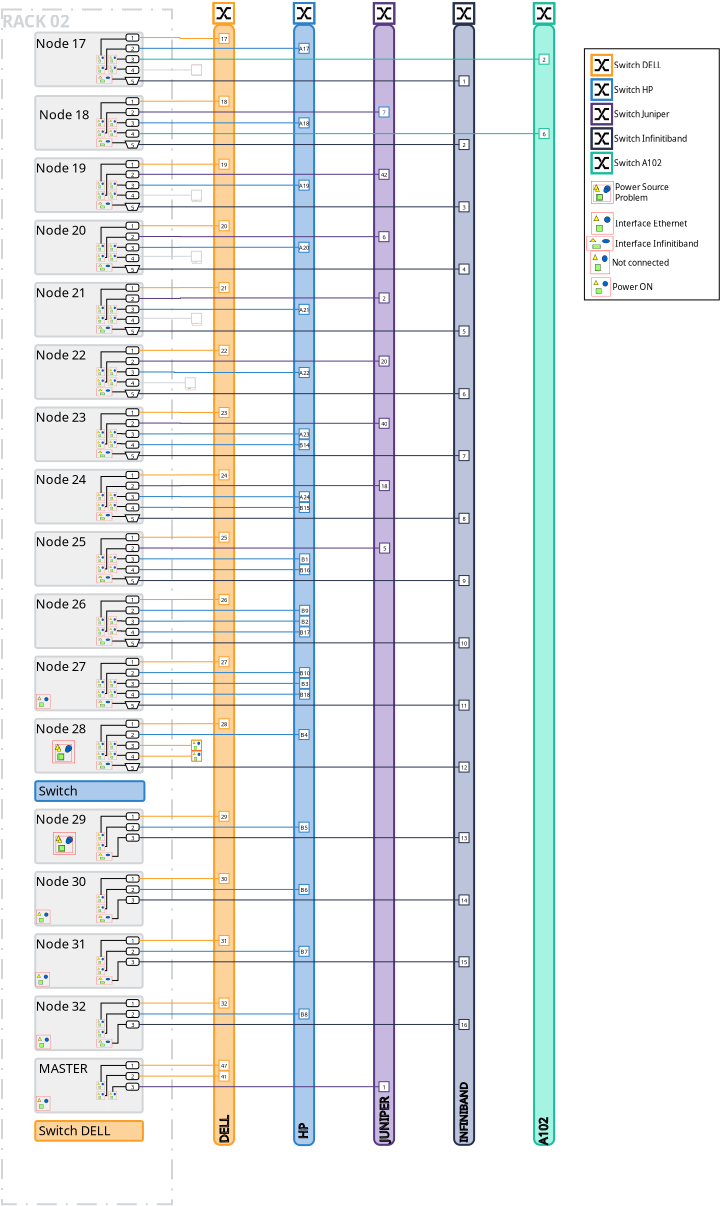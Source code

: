 <?xml version="1.0" encoding="UTF-8"?>
<dia:diagram xmlns:dia="http://www.lysator.liu.se/~alla/dia/">
  <dia:layer name="Arrière-plan" visible="true" active="true">
    <dia:object type="Flowchart - Box" version="0" id="O0">
      <dia:attribute name="obj_pos">
        <dia:point val="3.395,-1.767"/>
      </dia:attribute>
      <dia:attribute name="obj_bb">
        <dia:rectangle val="3.345,-1.817;11.945,58.021"/>
      </dia:attribute>
      <dia:attribute name="elem_corner">
        <dia:point val="3.395,-1.767"/>
      </dia:attribute>
      <dia:attribute name="elem_width">
        <dia:real val="8.5"/>
      </dia:attribute>
      <dia:attribute name="elem_height">
        <dia:real val="59.738"/>
      </dia:attribute>
      <dia:attribute name="border_width">
        <dia:real val="0.1"/>
      </dia:attribute>
      <dia:attribute name="border_color">
        <dia:color val="#d1d5d8"/>
      </dia:attribute>
      <dia:attribute name="show_background">
        <dia:boolean val="true"/>
      </dia:attribute>
      <dia:attribute name="line_style">
        <dia:enum val="2"/>
      </dia:attribute>
      <dia:attribute name="padding">
        <dia:real val="0.5"/>
      </dia:attribute>
      <dia:attribute name="text">
        <dia:composite type="text">
          <dia:attribute name="string">
            <dia:string>##</dia:string>
          </dia:attribute>
          <dia:attribute name="font">
            <dia:font family="sans" style="0" name="Helvetica"/>
          </dia:attribute>
          <dia:attribute name="height">
            <dia:real val="0.8"/>
          </dia:attribute>
          <dia:attribute name="pos">
            <dia:point val="7.645,28.342"/>
          </dia:attribute>
          <dia:attribute name="color">
            <dia:color val="#000000"/>
          </dia:attribute>
          <dia:attribute name="alignment">
            <dia:enum val="1"/>
          </dia:attribute>
        </dia:composite>
      </dia:attribute>
    </dia:object>
    <dia:object type="Standard - Text" version="1" id="O1">
      <dia:attribute name="obj_pos">
        <dia:point val="3.395,-1.767"/>
      </dia:attribute>
      <dia:attribute name="obj_bb">
        <dia:rectangle val="3.395,-1.767;7.072,-0.744"/>
      </dia:attribute>
      <dia:attribute name="text">
        <dia:composite type="text">
          <dia:attribute name="string">
            <dia:string>#RACK 02#</dia:string>
          </dia:attribute>
          <dia:attribute name="font">
            <dia:font family="sans" style="80" name="Helvetica-Bold"/>
          </dia:attribute>
          <dia:attribute name="height">
            <dia:real val="1.058"/>
          </dia:attribute>
          <dia:attribute name="pos">
            <dia:point val="3.395,-0.919"/>
          </dia:attribute>
          <dia:attribute name="color">
            <dia:color val="#d1d5d8"/>
          </dia:attribute>
          <dia:attribute name="alignment">
            <dia:enum val="0"/>
          </dia:attribute>
        </dia:composite>
      </dia:attribute>
      <dia:attribute name="valign">
        <dia:enum val="0"/>
      </dia:attribute>
      <dia:connections>
        <dia:connection handle="0" to="O0" connection="0"/>
      </dia:connections>
    </dia:object>
    <dia:object type="Standard - Image" version="0" id="O2">
      <dia:attribute name="obj_pos">
        <dia:point val="12.897,7.269"/>
      </dia:attribute>
      <dia:attribute name="obj_bb">
        <dia:rectangle val="12.847,7.219;13.427,7.896"/>
      </dia:attribute>
      <dia:attribute name="elem_corner">
        <dia:point val="12.897,7.269"/>
      </dia:attribute>
      <dia:attribute name="elem_width">
        <dia:real val="0.48"/>
      </dia:attribute>
      <dia:attribute name="elem_height">
        <dia:real val="0.577"/>
      </dia:attribute>
      <dia:attribute name="draw_border">
        <dia:boolean val="false"/>
      </dia:attribute>
      <dia:attribute name="keep_aspect">
        <dia:boolean val="true"/>
      </dia:attribute>
      <dia:attribute name="file">
        <dia:string>#icons-collection\unppluged.svg#</dia:string>
      </dia:attribute>
    </dia:object>
    <dia:object type="Standard - Image" version="0" id="O3">
      <dia:attribute name="obj_pos">
        <dia:point val="12.897,0.971"/>
      </dia:attribute>
      <dia:attribute name="obj_bb">
        <dia:rectangle val="12.847,0.921;13.427,1.598"/>
      </dia:attribute>
      <dia:attribute name="elem_corner">
        <dia:point val="12.897,0.971"/>
      </dia:attribute>
      <dia:attribute name="elem_width">
        <dia:real val="0.48"/>
      </dia:attribute>
      <dia:attribute name="elem_height">
        <dia:real val="0.577"/>
      </dia:attribute>
      <dia:attribute name="border_color">
        <dia:color val="#d1d5d8"/>
      </dia:attribute>
      <dia:attribute name="draw_border">
        <dia:boolean val="false"/>
      </dia:attribute>
      <dia:attribute name="keep_aspect">
        <dia:boolean val="true"/>
      </dia:attribute>
      <dia:attribute name="file">
        <dia:string>#icons-collection\unppluged.svg#</dia:string>
      </dia:attribute>
    </dia:object>
    <dia:object type="Flowchart - Box" version="0" id="O4">
      <dia:attribute name="obj_pos">
        <dia:point val="5.058,8.787"/>
      </dia:attribute>
      <dia:attribute name="obj_bb">
        <dia:rectangle val="5.008,8.737;10.476,11.522"/>
      </dia:attribute>
      <dia:attribute name="elem_corner">
        <dia:point val="5.058,8.787"/>
      </dia:attribute>
      <dia:attribute name="elem_width">
        <dia:real val="5.368"/>
      </dia:attribute>
      <dia:attribute name="elem_height">
        <dia:real val="2.685"/>
      </dia:attribute>
      <dia:attribute name="border_width">
        <dia:real val="0.1"/>
      </dia:attribute>
      <dia:attribute name="border_color">
        <dia:color val="#d1d5d8"/>
      </dia:attribute>
      <dia:attribute name="inner_color">
        <dia:color val="#efefef"/>
      </dia:attribute>
      <dia:attribute name="show_background">
        <dia:boolean val="true"/>
      </dia:attribute>
      <dia:attribute name="corner_radius">
        <dia:real val="0.1"/>
      </dia:attribute>
      <dia:attribute name="padding">
        <dia:real val="0"/>
      </dia:attribute>
      <dia:attribute name="text">
        <dia:composite type="text">
          <dia:attribute name="string">
            <dia:string>##</dia:string>
          </dia:attribute>
          <dia:attribute name="font">
            <dia:font family="sans" style="0" name="Helvetica"/>
          </dia:attribute>
          <dia:attribute name="height">
            <dia:real val="0.353"/>
          </dia:attribute>
          <dia:attribute name="pos">
            <dia:point val="7.742,10.236"/>
          </dia:attribute>
          <dia:attribute name="color">
            <dia:color val="#000000"/>
          </dia:attribute>
          <dia:attribute name="alignment">
            <dia:enum val="1"/>
          </dia:attribute>
        </dia:composite>
      </dia:attribute>
    </dia:object>
    <dia:object type="Flowchart - Box" version="0" id="O5">
      <dia:attribute name="obj_pos">
        <dia:point val="5.058,-0.614"/>
      </dia:attribute>
      <dia:attribute name="obj_bb">
        <dia:rectangle val="5.008,-0.664;10.476,2.121"/>
      </dia:attribute>
      <dia:attribute name="elem_corner">
        <dia:point val="5.058,-0.614"/>
      </dia:attribute>
      <dia:attribute name="elem_width">
        <dia:real val="5.368"/>
      </dia:attribute>
      <dia:attribute name="elem_height">
        <dia:real val="2.685"/>
      </dia:attribute>
      <dia:attribute name="border_width">
        <dia:real val="0.1"/>
      </dia:attribute>
      <dia:attribute name="border_color">
        <dia:color val="#d1d5d8"/>
      </dia:attribute>
      <dia:attribute name="inner_color">
        <dia:color val="#efefef"/>
      </dia:attribute>
      <dia:attribute name="show_background">
        <dia:boolean val="true"/>
      </dia:attribute>
      <dia:attribute name="corner_radius">
        <dia:real val="0.1"/>
      </dia:attribute>
      <dia:attribute name="padding">
        <dia:real val="0"/>
      </dia:attribute>
      <dia:attribute name="text">
        <dia:composite type="text">
          <dia:attribute name="string">
            <dia:string>##</dia:string>
          </dia:attribute>
          <dia:attribute name="font">
            <dia:font family="sans" style="0" name="Helvetica"/>
          </dia:attribute>
          <dia:attribute name="height">
            <dia:real val="0.353"/>
          </dia:attribute>
          <dia:attribute name="pos">
            <dia:point val="7.742,0.834"/>
          </dia:attribute>
          <dia:attribute name="color">
            <dia:color val="#000000"/>
          </dia:attribute>
          <dia:attribute name="alignment">
            <dia:enum val="1"/>
          </dia:attribute>
        </dia:composite>
      </dia:attribute>
    </dia:object>
    <dia:object type="Flowchart - Box" version="0" id="O6">
      <dia:attribute name="obj_pos">
        <dia:point val="5.058,2.558"/>
      </dia:attribute>
      <dia:attribute name="obj_bb">
        <dia:rectangle val="5.008,2.508;10.476,5.293"/>
      </dia:attribute>
      <dia:attribute name="elem_corner">
        <dia:point val="5.058,2.558"/>
      </dia:attribute>
      <dia:attribute name="elem_width">
        <dia:real val="5.368"/>
      </dia:attribute>
      <dia:attribute name="elem_height">
        <dia:real val="2.685"/>
      </dia:attribute>
      <dia:attribute name="border_width">
        <dia:real val="0.1"/>
      </dia:attribute>
      <dia:attribute name="border_color">
        <dia:color val="#d1d5d8"/>
      </dia:attribute>
      <dia:attribute name="inner_color">
        <dia:color val="#efefef"/>
      </dia:attribute>
      <dia:attribute name="show_background">
        <dia:boolean val="true"/>
      </dia:attribute>
      <dia:attribute name="corner_radius">
        <dia:real val="0.1"/>
      </dia:attribute>
      <dia:attribute name="padding">
        <dia:real val="0"/>
      </dia:attribute>
      <dia:attribute name="text">
        <dia:composite type="text">
          <dia:attribute name="string">
            <dia:string>##</dia:string>
          </dia:attribute>
          <dia:attribute name="font">
            <dia:font family="sans" style="0" name="Helvetica"/>
          </dia:attribute>
          <dia:attribute name="height">
            <dia:real val="0.353"/>
          </dia:attribute>
          <dia:attribute name="pos">
            <dia:point val="7.742,4.007"/>
          </dia:attribute>
          <dia:attribute name="color">
            <dia:color val="#000000"/>
          </dia:attribute>
          <dia:attribute name="alignment">
            <dia:enum val="1"/>
          </dia:attribute>
        </dia:composite>
      </dia:attribute>
    </dia:object>
    <dia:object type="Flowchart - Box" version="0" id="O7">
      <dia:attribute name="obj_pos">
        <dia:point val="5.058,5.672"/>
      </dia:attribute>
      <dia:attribute name="obj_bb">
        <dia:rectangle val="5.008,5.622;10.476,8.407"/>
      </dia:attribute>
      <dia:attribute name="elem_corner">
        <dia:point val="5.058,5.672"/>
      </dia:attribute>
      <dia:attribute name="elem_width">
        <dia:real val="5.368"/>
      </dia:attribute>
      <dia:attribute name="elem_height">
        <dia:real val="2.685"/>
      </dia:attribute>
      <dia:attribute name="border_width">
        <dia:real val="0.1"/>
      </dia:attribute>
      <dia:attribute name="border_color">
        <dia:color val="#d1d5d8"/>
      </dia:attribute>
      <dia:attribute name="inner_color">
        <dia:color val="#efefef"/>
      </dia:attribute>
      <dia:attribute name="show_background">
        <dia:boolean val="true"/>
      </dia:attribute>
      <dia:attribute name="corner_radius">
        <dia:real val="0.1"/>
      </dia:attribute>
      <dia:attribute name="padding">
        <dia:real val="0"/>
      </dia:attribute>
      <dia:attribute name="text">
        <dia:composite type="text">
          <dia:attribute name="string">
            <dia:string>##</dia:string>
          </dia:attribute>
          <dia:attribute name="font">
            <dia:font family="sans" style="0" name="Helvetica"/>
          </dia:attribute>
          <dia:attribute name="height">
            <dia:real val="0.353"/>
          </dia:attribute>
          <dia:attribute name="pos">
            <dia:point val="7.742,7.121"/>
          </dia:attribute>
          <dia:attribute name="color">
            <dia:color val="#000000"/>
          </dia:attribute>
          <dia:attribute name="alignment">
            <dia:enum val="1"/>
          </dia:attribute>
        </dia:composite>
      </dia:attribute>
    </dia:object>
    <dia:object type="Flowchart - Box" version="0" id="O8">
      <dia:attribute name="obj_pos">
        <dia:point val="5.058,11.901"/>
      </dia:attribute>
      <dia:attribute name="obj_bb">
        <dia:rectangle val="5.008,11.851;10.476,14.636"/>
      </dia:attribute>
      <dia:attribute name="elem_corner">
        <dia:point val="5.058,11.901"/>
      </dia:attribute>
      <dia:attribute name="elem_width">
        <dia:real val="5.368"/>
      </dia:attribute>
      <dia:attribute name="elem_height">
        <dia:real val="2.685"/>
      </dia:attribute>
      <dia:attribute name="border_width">
        <dia:real val="0.1"/>
      </dia:attribute>
      <dia:attribute name="border_color">
        <dia:color val="#d1d5d8"/>
      </dia:attribute>
      <dia:attribute name="inner_color">
        <dia:color val="#efefef"/>
      </dia:attribute>
      <dia:attribute name="show_background">
        <dia:boolean val="true"/>
      </dia:attribute>
      <dia:attribute name="corner_radius">
        <dia:real val="0.1"/>
      </dia:attribute>
      <dia:attribute name="padding">
        <dia:real val="0"/>
      </dia:attribute>
      <dia:attribute name="text">
        <dia:composite type="text">
          <dia:attribute name="string">
            <dia:string>##</dia:string>
          </dia:attribute>
          <dia:attribute name="font">
            <dia:font family="sans" style="0" name="Helvetica"/>
          </dia:attribute>
          <dia:attribute name="height">
            <dia:real val="0.353"/>
          </dia:attribute>
          <dia:attribute name="pos">
            <dia:point val="7.742,13.35"/>
          </dia:attribute>
          <dia:attribute name="color">
            <dia:color val="#000000"/>
          </dia:attribute>
          <dia:attribute name="alignment">
            <dia:enum val="1"/>
          </dia:attribute>
        </dia:composite>
      </dia:attribute>
    </dia:object>
    <dia:object type="Flowchart - Box" version="0" id="O9">
      <dia:attribute name="obj_pos">
        <dia:point val="5.058,15.016"/>
      </dia:attribute>
      <dia:attribute name="obj_bb">
        <dia:rectangle val="5.008,14.966;10.476,17.751"/>
      </dia:attribute>
      <dia:attribute name="elem_corner">
        <dia:point val="5.058,15.016"/>
      </dia:attribute>
      <dia:attribute name="elem_width">
        <dia:real val="5.368"/>
      </dia:attribute>
      <dia:attribute name="elem_height">
        <dia:real val="2.685"/>
      </dia:attribute>
      <dia:attribute name="border_width">
        <dia:real val="0.1"/>
      </dia:attribute>
      <dia:attribute name="border_color">
        <dia:color val="#d1d5d8"/>
      </dia:attribute>
      <dia:attribute name="inner_color">
        <dia:color val="#efefef"/>
      </dia:attribute>
      <dia:attribute name="show_background">
        <dia:boolean val="true"/>
      </dia:attribute>
      <dia:attribute name="corner_radius">
        <dia:real val="0.1"/>
      </dia:attribute>
      <dia:attribute name="padding">
        <dia:real val="0"/>
      </dia:attribute>
      <dia:attribute name="text">
        <dia:composite type="text">
          <dia:attribute name="string">
            <dia:string>##</dia:string>
          </dia:attribute>
          <dia:attribute name="font">
            <dia:font family="sans" style="0" name="Helvetica"/>
          </dia:attribute>
          <dia:attribute name="height">
            <dia:real val="0.353"/>
          </dia:attribute>
          <dia:attribute name="pos">
            <dia:point val="7.742,16.464"/>
          </dia:attribute>
          <dia:attribute name="color">
            <dia:color val="#000000"/>
          </dia:attribute>
          <dia:attribute name="alignment">
            <dia:enum val="1"/>
          </dia:attribute>
        </dia:composite>
      </dia:attribute>
    </dia:object>
    <dia:object type="Flowchart - Box" version="0" id="O10">
      <dia:attribute name="obj_pos">
        <dia:point val="5.058,18.13"/>
      </dia:attribute>
      <dia:attribute name="obj_bb">
        <dia:rectangle val="5.008,18.08;10.476,20.865"/>
      </dia:attribute>
      <dia:attribute name="elem_corner">
        <dia:point val="5.058,18.13"/>
      </dia:attribute>
      <dia:attribute name="elem_width">
        <dia:real val="5.368"/>
      </dia:attribute>
      <dia:attribute name="elem_height">
        <dia:real val="2.685"/>
      </dia:attribute>
      <dia:attribute name="border_width">
        <dia:real val="0.1"/>
      </dia:attribute>
      <dia:attribute name="border_color">
        <dia:color val="#d1d5d8"/>
      </dia:attribute>
      <dia:attribute name="inner_color">
        <dia:color val="#efefef"/>
      </dia:attribute>
      <dia:attribute name="show_background">
        <dia:boolean val="true"/>
      </dia:attribute>
      <dia:attribute name="corner_radius">
        <dia:real val="0.1"/>
      </dia:attribute>
      <dia:attribute name="padding">
        <dia:real val="0"/>
      </dia:attribute>
      <dia:attribute name="text">
        <dia:composite type="text">
          <dia:attribute name="string">
            <dia:string>##</dia:string>
          </dia:attribute>
          <dia:attribute name="font">
            <dia:font family="sans" style="0" name="Helvetica"/>
          </dia:attribute>
          <dia:attribute name="height">
            <dia:real val="0.353"/>
          </dia:attribute>
          <dia:attribute name="pos">
            <dia:point val="7.742,19.579"/>
          </dia:attribute>
          <dia:attribute name="color">
            <dia:color val="#000000"/>
          </dia:attribute>
          <dia:attribute name="alignment">
            <dia:enum val="1"/>
          </dia:attribute>
        </dia:composite>
      </dia:attribute>
    </dia:object>
    <dia:object type="Flowchart - Box" version="0" id="O11">
      <dia:attribute name="obj_pos">
        <dia:point val="5.058,21.245"/>
      </dia:attribute>
      <dia:attribute name="obj_bb">
        <dia:rectangle val="5.008,21.195;10.476,23.98"/>
      </dia:attribute>
      <dia:attribute name="elem_corner">
        <dia:point val="5.058,21.245"/>
      </dia:attribute>
      <dia:attribute name="elem_width">
        <dia:real val="5.368"/>
      </dia:attribute>
      <dia:attribute name="elem_height">
        <dia:real val="2.685"/>
      </dia:attribute>
      <dia:attribute name="border_width">
        <dia:real val="0.1"/>
      </dia:attribute>
      <dia:attribute name="border_color">
        <dia:color val="#d1d5d8"/>
      </dia:attribute>
      <dia:attribute name="inner_color">
        <dia:color val="#efefef"/>
      </dia:attribute>
      <dia:attribute name="show_background">
        <dia:boolean val="true"/>
      </dia:attribute>
      <dia:attribute name="corner_radius">
        <dia:real val="0.1"/>
      </dia:attribute>
      <dia:attribute name="padding">
        <dia:real val="0"/>
      </dia:attribute>
      <dia:attribute name="text">
        <dia:composite type="text">
          <dia:attribute name="string">
            <dia:string>##</dia:string>
          </dia:attribute>
          <dia:attribute name="font">
            <dia:font family="sans" style="0" name="Helvetica"/>
          </dia:attribute>
          <dia:attribute name="height">
            <dia:real val="0.353"/>
          </dia:attribute>
          <dia:attribute name="pos">
            <dia:point val="7.742,22.693"/>
          </dia:attribute>
          <dia:attribute name="color">
            <dia:color val="#000000"/>
          </dia:attribute>
          <dia:attribute name="alignment">
            <dia:enum val="1"/>
          </dia:attribute>
        </dia:composite>
      </dia:attribute>
    </dia:object>
    <dia:object type="Flowchart - Box" version="0" id="O12">
      <dia:attribute name="obj_pos">
        <dia:point val="5.058,24.359"/>
      </dia:attribute>
      <dia:attribute name="obj_bb">
        <dia:rectangle val="5.008,24.309;10.476,27.094"/>
      </dia:attribute>
      <dia:attribute name="elem_corner">
        <dia:point val="5.058,24.359"/>
      </dia:attribute>
      <dia:attribute name="elem_width">
        <dia:real val="5.368"/>
      </dia:attribute>
      <dia:attribute name="elem_height">
        <dia:real val="2.685"/>
      </dia:attribute>
      <dia:attribute name="border_width">
        <dia:real val="0.1"/>
      </dia:attribute>
      <dia:attribute name="border_color">
        <dia:color val="#d1d5d8"/>
      </dia:attribute>
      <dia:attribute name="inner_color">
        <dia:color val="#efefef"/>
      </dia:attribute>
      <dia:attribute name="show_background">
        <dia:boolean val="true"/>
      </dia:attribute>
      <dia:attribute name="corner_radius">
        <dia:real val="0.1"/>
      </dia:attribute>
      <dia:attribute name="padding">
        <dia:real val="0"/>
      </dia:attribute>
      <dia:attribute name="text">
        <dia:composite type="text">
          <dia:attribute name="string">
            <dia:string>##</dia:string>
          </dia:attribute>
          <dia:attribute name="font">
            <dia:font family="sans" style="0" name="Helvetica"/>
          </dia:attribute>
          <dia:attribute name="height">
            <dia:real val="0.353"/>
          </dia:attribute>
          <dia:attribute name="pos">
            <dia:point val="7.742,25.808"/>
          </dia:attribute>
          <dia:attribute name="color">
            <dia:color val="#000000"/>
          </dia:attribute>
          <dia:attribute name="alignment">
            <dia:enum val="1"/>
          </dia:attribute>
        </dia:composite>
      </dia:attribute>
    </dia:object>
    <dia:object type="Flowchart - Box" version="0" id="O13">
      <dia:attribute name="obj_pos">
        <dia:point val="5.058,27.473"/>
      </dia:attribute>
      <dia:attribute name="obj_bb">
        <dia:rectangle val="5.008,27.423;10.476,30.208"/>
      </dia:attribute>
      <dia:attribute name="elem_corner">
        <dia:point val="5.058,27.473"/>
      </dia:attribute>
      <dia:attribute name="elem_width">
        <dia:real val="5.368"/>
      </dia:attribute>
      <dia:attribute name="elem_height">
        <dia:real val="2.685"/>
      </dia:attribute>
      <dia:attribute name="border_width">
        <dia:real val="0.1"/>
      </dia:attribute>
      <dia:attribute name="border_color">
        <dia:color val="#d1d5d8"/>
      </dia:attribute>
      <dia:attribute name="inner_color">
        <dia:color val="#efefef"/>
      </dia:attribute>
      <dia:attribute name="show_background">
        <dia:boolean val="true"/>
      </dia:attribute>
      <dia:attribute name="corner_radius">
        <dia:real val="0.1"/>
      </dia:attribute>
      <dia:attribute name="padding">
        <dia:real val="0"/>
      </dia:attribute>
      <dia:attribute name="text">
        <dia:composite type="text">
          <dia:attribute name="string">
            <dia:string>##</dia:string>
          </dia:attribute>
          <dia:attribute name="font">
            <dia:font family="sans" style="0" name="Helvetica"/>
          </dia:attribute>
          <dia:attribute name="height">
            <dia:real val="0.353"/>
          </dia:attribute>
          <dia:attribute name="pos">
            <dia:point val="7.742,28.922"/>
          </dia:attribute>
          <dia:attribute name="color">
            <dia:color val="#000000"/>
          </dia:attribute>
          <dia:attribute name="alignment">
            <dia:enum val="1"/>
          </dia:attribute>
        </dia:composite>
      </dia:attribute>
    </dia:object>
    <dia:object type="Flowchart - Box" version="0" id="O14">
      <dia:attribute name="obj_pos">
        <dia:point val="5.058,30.588"/>
      </dia:attribute>
      <dia:attribute name="obj_bb">
        <dia:rectangle val="5.008,30.538;10.476,33.323"/>
      </dia:attribute>
      <dia:attribute name="elem_corner">
        <dia:point val="5.058,30.588"/>
      </dia:attribute>
      <dia:attribute name="elem_width">
        <dia:real val="5.368"/>
      </dia:attribute>
      <dia:attribute name="elem_height">
        <dia:real val="2.685"/>
      </dia:attribute>
      <dia:attribute name="border_width">
        <dia:real val="0.1"/>
      </dia:attribute>
      <dia:attribute name="border_color">
        <dia:color val="#d1d5d8"/>
      </dia:attribute>
      <dia:attribute name="inner_color">
        <dia:color val="#efefef"/>
      </dia:attribute>
      <dia:attribute name="show_background">
        <dia:boolean val="true"/>
      </dia:attribute>
      <dia:attribute name="corner_radius">
        <dia:real val="0.1"/>
      </dia:attribute>
      <dia:attribute name="padding">
        <dia:real val="0"/>
      </dia:attribute>
      <dia:attribute name="text">
        <dia:composite type="text">
          <dia:attribute name="string">
            <dia:string>##</dia:string>
          </dia:attribute>
          <dia:attribute name="font">
            <dia:font family="sans" style="0" name="Helvetica"/>
          </dia:attribute>
          <dia:attribute name="height">
            <dia:real val="0.353"/>
          </dia:attribute>
          <dia:attribute name="pos">
            <dia:point val="7.742,32.036"/>
          </dia:attribute>
          <dia:attribute name="color">
            <dia:color val="#000000"/>
          </dia:attribute>
          <dia:attribute name="alignment">
            <dia:enum val="1"/>
          </dia:attribute>
        </dia:composite>
      </dia:attribute>
    </dia:object>
    <dia:object type="Flowchart - Box" version="0" id="O15">
      <dia:attribute name="obj_pos">
        <dia:point val="5.058,38.235"/>
      </dia:attribute>
      <dia:attribute name="obj_bb">
        <dia:rectangle val="5.008,38.185;10.476,40.97"/>
      </dia:attribute>
      <dia:attribute name="elem_corner">
        <dia:point val="5.058,38.235"/>
      </dia:attribute>
      <dia:attribute name="elem_width">
        <dia:real val="5.368"/>
      </dia:attribute>
      <dia:attribute name="elem_height">
        <dia:real val="2.685"/>
      </dia:attribute>
      <dia:attribute name="border_width">
        <dia:real val="0.1"/>
      </dia:attribute>
      <dia:attribute name="border_color">
        <dia:color val="#d1d5d8"/>
      </dia:attribute>
      <dia:attribute name="inner_color">
        <dia:color val="#efefef"/>
      </dia:attribute>
      <dia:attribute name="show_background">
        <dia:boolean val="true"/>
      </dia:attribute>
      <dia:attribute name="corner_radius">
        <dia:real val="0.1"/>
      </dia:attribute>
      <dia:attribute name="padding">
        <dia:real val="0"/>
      </dia:attribute>
      <dia:attribute name="text">
        <dia:composite type="text">
          <dia:attribute name="string">
            <dia:string>##</dia:string>
          </dia:attribute>
          <dia:attribute name="font">
            <dia:font family="sans" style="0" name="Helvetica"/>
          </dia:attribute>
          <dia:attribute name="height">
            <dia:real val="0.353"/>
          </dia:attribute>
          <dia:attribute name="pos">
            <dia:point val="7.742,39.684"/>
          </dia:attribute>
          <dia:attribute name="color">
            <dia:color val="#000000"/>
          </dia:attribute>
          <dia:attribute name="alignment">
            <dia:enum val="1"/>
          </dia:attribute>
        </dia:composite>
      </dia:attribute>
    </dia:object>
    <dia:object type="Flowchart - Box" version="0" id="O16">
      <dia:attribute name="obj_pos">
        <dia:point val="5.058,41.35"/>
      </dia:attribute>
      <dia:attribute name="obj_bb">
        <dia:rectangle val="5.008,41.3;10.476,44.085"/>
      </dia:attribute>
      <dia:attribute name="elem_corner">
        <dia:point val="5.058,41.35"/>
      </dia:attribute>
      <dia:attribute name="elem_width">
        <dia:real val="5.368"/>
      </dia:attribute>
      <dia:attribute name="elem_height">
        <dia:real val="2.685"/>
      </dia:attribute>
      <dia:attribute name="border_width">
        <dia:real val="0.1"/>
      </dia:attribute>
      <dia:attribute name="border_color">
        <dia:color val="#d1d5d8"/>
      </dia:attribute>
      <dia:attribute name="inner_color">
        <dia:color val="#efefef"/>
      </dia:attribute>
      <dia:attribute name="show_background">
        <dia:boolean val="true"/>
      </dia:attribute>
      <dia:attribute name="corner_radius">
        <dia:real val="0.1"/>
      </dia:attribute>
      <dia:attribute name="padding">
        <dia:real val="0"/>
      </dia:attribute>
      <dia:attribute name="text">
        <dia:composite type="text">
          <dia:attribute name="string">
            <dia:string>##</dia:string>
          </dia:attribute>
          <dia:attribute name="font">
            <dia:font family="sans" style="0" name="Helvetica"/>
          </dia:attribute>
          <dia:attribute name="height">
            <dia:real val="0.353"/>
          </dia:attribute>
          <dia:attribute name="pos">
            <dia:point val="7.742,42.798"/>
          </dia:attribute>
          <dia:attribute name="color">
            <dia:color val="#000000"/>
          </dia:attribute>
          <dia:attribute name="alignment">
            <dia:enum val="1"/>
          </dia:attribute>
        </dia:composite>
      </dia:attribute>
    </dia:object>
    <dia:object type="Flowchart - Box" version="0" id="O17">
      <dia:attribute name="obj_pos">
        <dia:point val="5.058,44.464"/>
      </dia:attribute>
      <dia:attribute name="obj_bb">
        <dia:rectangle val="5.008,44.414;10.476,47.199"/>
      </dia:attribute>
      <dia:attribute name="elem_corner">
        <dia:point val="5.058,44.464"/>
      </dia:attribute>
      <dia:attribute name="elem_width">
        <dia:real val="5.368"/>
      </dia:attribute>
      <dia:attribute name="elem_height">
        <dia:real val="2.685"/>
      </dia:attribute>
      <dia:attribute name="border_width">
        <dia:real val="0.1"/>
      </dia:attribute>
      <dia:attribute name="border_color">
        <dia:color val="#d1d5d8"/>
      </dia:attribute>
      <dia:attribute name="inner_color">
        <dia:color val="#efefef"/>
      </dia:attribute>
      <dia:attribute name="show_background">
        <dia:boolean val="true"/>
      </dia:attribute>
      <dia:attribute name="corner_radius">
        <dia:real val="0.1"/>
      </dia:attribute>
      <dia:attribute name="padding">
        <dia:real val="0"/>
      </dia:attribute>
      <dia:attribute name="text">
        <dia:composite type="text">
          <dia:attribute name="string">
            <dia:string>##</dia:string>
          </dia:attribute>
          <dia:attribute name="font">
            <dia:font family="sans" style="0" name="Helvetica"/>
          </dia:attribute>
          <dia:attribute name="height">
            <dia:real val="0.353"/>
          </dia:attribute>
          <dia:attribute name="pos">
            <dia:point val="7.742,45.913"/>
          </dia:attribute>
          <dia:attribute name="color">
            <dia:color val="#000000"/>
          </dia:attribute>
          <dia:attribute name="alignment">
            <dia:enum val="1"/>
          </dia:attribute>
        </dia:composite>
      </dia:attribute>
    </dia:object>
    <dia:object type="Flowchart - Box" version="0" id="O18">
      <dia:attribute name="obj_pos">
        <dia:point val="5.058,47.578"/>
      </dia:attribute>
      <dia:attribute name="obj_bb">
        <dia:rectangle val="5.008,47.528;10.476,50.313"/>
      </dia:attribute>
      <dia:attribute name="elem_corner">
        <dia:point val="5.058,47.578"/>
      </dia:attribute>
      <dia:attribute name="elem_width">
        <dia:real val="5.368"/>
      </dia:attribute>
      <dia:attribute name="elem_height">
        <dia:real val="2.685"/>
      </dia:attribute>
      <dia:attribute name="border_width">
        <dia:real val="0.1"/>
      </dia:attribute>
      <dia:attribute name="border_color">
        <dia:color val="#d1d5d8"/>
      </dia:attribute>
      <dia:attribute name="inner_color">
        <dia:color val="#efefef"/>
      </dia:attribute>
      <dia:attribute name="show_background">
        <dia:boolean val="true"/>
      </dia:attribute>
      <dia:attribute name="corner_radius">
        <dia:real val="0.1"/>
      </dia:attribute>
      <dia:attribute name="padding">
        <dia:real val="0"/>
      </dia:attribute>
      <dia:attribute name="text">
        <dia:composite type="text">
          <dia:attribute name="string">
            <dia:string>##</dia:string>
          </dia:attribute>
          <dia:attribute name="font">
            <dia:font family="sans" style="0" name="Helvetica"/>
          </dia:attribute>
          <dia:attribute name="height">
            <dia:real val="0.353"/>
          </dia:attribute>
          <dia:attribute name="pos">
            <dia:point val="7.742,49.027"/>
          </dia:attribute>
          <dia:attribute name="color">
            <dia:color val="#000000"/>
          </dia:attribute>
          <dia:attribute name="alignment">
            <dia:enum val="1"/>
          </dia:attribute>
        </dia:composite>
      </dia:attribute>
    </dia:object>
    <dia:object type="Flowchart - Box" version="0" id="O19">
      <dia:attribute name="obj_pos">
        <dia:point val="5.058,36.817"/>
      </dia:attribute>
      <dia:attribute name="obj_bb">
        <dia:rectangle val="5.008,36.767;10.566,37.856"/>
      </dia:attribute>
      <dia:attribute name="elem_corner">
        <dia:point val="5.058,36.817"/>
      </dia:attribute>
      <dia:attribute name="elem_width">
        <dia:real val="5.458"/>
      </dia:attribute>
      <dia:attribute name="elem_height">
        <dia:real val="0.989"/>
      </dia:attribute>
      <dia:attribute name="border_width">
        <dia:real val="0.1"/>
      </dia:attribute>
      <dia:attribute name="border_color">
        <dia:color val="#2c82c9"/>
      </dia:attribute>
      <dia:attribute name="inner_color">
        <dia:color val="#accaec"/>
      </dia:attribute>
      <dia:attribute name="show_background">
        <dia:boolean val="true"/>
      </dia:attribute>
      <dia:attribute name="corner_radius">
        <dia:real val="0.1"/>
      </dia:attribute>
      <dia:attribute name="padding">
        <dia:real val="0"/>
      </dia:attribute>
      <dia:attribute name="text">
        <dia:composite type="text">
          <dia:attribute name="string">
            <dia:string>##</dia:string>
          </dia:attribute>
          <dia:attribute name="font">
            <dia:font family="sans" style="0" name="Helvetica"/>
          </dia:attribute>
          <dia:attribute name="height">
            <dia:real val="0.353"/>
          </dia:attribute>
          <dia:attribute name="pos">
            <dia:point val="7.787,37.417"/>
          </dia:attribute>
          <dia:attribute name="color">
            <dia:color val="#000000"/>
          </dia:attribute>
          <dia:attribute name="alignment">
            <dia:enum val="1"/>
          </dia:attribute>
        </dia:composite>
      </dia:attribute>
    </dia:object>
    <dia:object type="Flowchart - Box" version="0" id="O20">
      <dia:attribute name="obj_pos">
        <dia:point val="5.058,33.702"/>
      </dia:attribute>
      <dia:attribute name="obj_bb">
        <dia:rectangle val="5.008,33.652;10.476,36.437"/>
      </dia:attribute>
      <dia:attribute name="elem_corner">
        <dia:point val="5.058,33.702"/>
      </dia:attribute>
      <dia:attribute name="elem_width">
        <dia:real val="5.368"/>
      </dia:attribute>
      <dia:attribute name="elem_height">
        <dia:real val="2.685"/>
      </dia:attribute>
      <dia:attribute name="border_width">
        <dia:real val="0.1"/>
      </dia:attribute>
      <dia:attribute name="border_color">
        <dia:color val="#d1d5d8"/>
      </dia:attribute>
      <dia:attribute name="inner_color">
        <dia:color val="#efefef"/>
      </dia:attribute>
      <dia:attribute name="show_background">
        <dia:boolean val="true"/>
      </dia:attribute>
      <dia:attribute name="corner_radius">
        <dia:real val="0.1"/>
      </dia:attribute>
      <dia:attribute name="padding">
        <dia:real val="0"/>
      </dia:attribute>
      <dia:attribute name="text">
        <dia:composite type="text">
          <dia:attribute name="string">
            <dia:string>##</dia:string>
          </dia:attribute>
          <dia:attribute name="font">
            <dia:font family="sans" style="0" name="Helvetica"/>
          </dia:attribute>
          <dia:attribute name="height">
            <dia:real val="0.353"/>
          </dia:attribute>
          <dia:attribute name="pos">
            <dia:point val="7.742,35.151"/>
          </dia:attribute>
          <dia:attribute name="color">
            <dia:color val="#000000"/>
          </dia:attribute>
          <dia:attribute name="alignment">
            <dia:enum val="1"/>
          </dia:attribute>
        </dia:composite>
      </dia:attribute>
    </dia:object>
    <dia:object type="Standard - Text" version="1" id="O21">
      <dia:attribute name="obj_pos">
        <dia:point val="5.087,-0.527"/>
      </dia:attribute>
      <dia:attribute name="obj_bb">
        <dia:rectangle val="5.087,-0.527;7.455,0.245"/>
      </dia:attribute>
      <dia:attribute name="text">
        <dia:composite type="text">
          <dia:attribute name="string">
            <dia:string>#Node 17#</dia:string>
          </dia:attribute>
          <dia:attribute name="font">
            <dia:font family="sans" style="0" name="Helvetica"/>
          </dia:attribute>
          <dia:attribute name="height">
            <dia:real val="0.8"/>
          </dia:attribute>
          <dia:attribute name="pos">
            <dia:point val="5.087,0.113"/>
          </dia:attribute>
          <dia:attribute name="color">
            <dia:color val="#000000"/>
          </dia:attribute>
          <dia:attribute name="alignment">
            <dia:enum val="0"/>
          </dia:attribute>
        </dia:composite>
      </dia:attribute>
      <dia:attribute name="valign">
        <dia:enum val="0"/>
      </dia:attribute>
    </dia:object>
    <dia:object type="Standard - Text" version="1" id="O22">
      <dia:attribute name="obj_pos">
        <dia:point val="5.087,47.608"/>
      </dia:attribute>
      <dia:attribute name="obj_bb">
        <dia:rectangle val="5.087,47.608;7.455,48.38"/>
      </dia:attribute>
      <dia:attribute name="text">
        <dia:composite type="text">
          <dia:attribute name="string">
            <dia:string>#Node 32#</dia:string>
          </dia:attribute>
          <dia:attribute name="font">
            <dia:font family="sans" style="0" name="Helvetica"/>
          </dia:attribute>
          <dia:attribute name="height">
            <dia:real val="0.8"/>
          </dia:attribute>
          <dia:attribute name="pos">
            <dia:point val="5.087,48.248"/>
          </dia:attribute>
          <dia:attribute name="color">
            <dia:color val="#000000"/>
          </dia:attribute>
          <dia:attribute name="alignment">
            <dia:enum val="0"/>
          </dia:attribute>
        </dia:composite>
      </dia:attribute>
      <dia:attribute name="valign">
        <dia:enum val="0"/>
      </dia:attribute>
      <dia:connections>
        <dia:connection handle="0" to="O18" connection="0"/>
      </dia:connections>
    </dia:object>
    <dia:object type="Standard - Text" version="1" id="O23">
      <dia:attribute name="obj_pos">
        <dia:point val="5.242,3.031"/>
      </dia:attribute>
      <dia:attribute name="obj_bb">
        <dia:rectangle val="5.242,3.031;7.609,3.804"/>
      </dia:attribute>
      <dia:attribute name="text">
        <dia:composite type="text">
          <dia:attribute name="string">
            <dia:string>#Node 18#</dia:string>
          </dia:attribute>
          <dia:attribute name="font">
            <dia:font family="sans" style="0" name="Helvetica"/>
          </dia:attribute>
          <dia:attribute name="height">
            <dia:real val="0.8"/>
          </dia:attribute>
          <dia:attribute name="pos">
            <dia:point val="5.242,3.671"/>
          </dia:attribute>
          <dia:attribute name="color">
            <dia:color val="#000000"/>
          </dia:attribute>
          <dia:attribute name="alignment">
            <dia:enum val="0"/>
          </dia:attribute>
        </dia:composite>
      </dia:attribute>
      <dia:attribute name="valign">
        <dia:enum val="0"/>
      </dia:attribute>
    </dia:object>
    <dia:object type="Standard - Text" version="1" id="O24">
      <dia:attribute name="obj_pos">
        <dia:point val="5.087,5.702"/>
      </dia:attribute>
      <dia:attribute name="obj_bb">
        <dia:rectangle val="5.087,5.702;7.455,6.474"/>
      </dia:attribute>
      <dia:attribute name="text">
        <dia:composite type="text">
          <dia:attribute name="string">
            <dia:string>#Node 19#</dia:string>
          </dia:attribute>
          <dia:attribute name="font">
            <dia:font family="sans" style="0" name="Helvetica"/>
          </dia:attribute>
          <dia:attribute name="height">
            <dia:real val="0.8"/>
          </dia:attribute>
          <dia:attribute name="pos">
            <dia:point val="5.087,6.342"/>
          </dia:attribute>
          <dia:attribute name="color">
            <dia:color val="#000000"/>
          </dia:attribute>
          <dia:attribute name="alignment">
            <dia:enum val="0"/>
          </dia:attribute>
        </dia:composite>
      </dia:attribute>
      <dia:attribute name="valign">
        <dia:enum val="0"/>
      </dia:attribute>
      <dia:connections>
        <dia:connection handle="0" to="O7" connection="0"/>
      </dia:connections>
    </dia:object>
    <dia:object type="Standard - Text" version="1" id="O25">
      <dia:attribute name="obj_pos">
        <dia:point val="5.087,8.816"/>
      </dia:attribute>
      <dia:attribute name="obj_bb">
        <dia:rectangle val="5.087,8.816;7.455,9.589"/>
      </dia:attribute>
      <dia:attribute name="text">
        <dia:composite type="text">
          <dia:attribute name="string">
            <dia:string>#Node 20#</dia:string>
          </dia:attribute>
          <dia:attribute name="font">
            <dia:font family="sans" style="0" name="Helvetica"/>
          </dia:attribute>
          <dia:attribute name="height">
            <dia:real val="0.8"/>
          </dia:attribute>
          <dia:attribute name="pos">
            <dia:point val="5.087,9.456"/>
          </dia:attribute>
          <dia:attribute name="color">
            <dia:color val="#000000"/>
          </dia:attribute>
          <dia:attribute name="alignment">
            <dia:enum val="0"/>
          </dia:attribute>
        </dia:composite>
      </dia:attribute>
      <dia:attribute name="valign">
        <dia:enum val="0"/>
      </dia:attribute>
      <dia:connections>
        <dia:connection handle="0" to="O4" connection="0"/>
      </dia:connections>
    </dia:object>
    <dia:object type="Standard - Text" version="1" id="O26">
      <dia:attribute name="obj_pos">
        <dia:point val="5.087,11.931"/>
      </dia:attribute>
      <dia:attribute name="obj_bb">
        <dia:rectangle val="5.087,11.931;7.455,12.703"/>
      </dia:attribute>
      <dia:attribute name="text">
        <dia:composite type="text">
          <dia:attribute name="string">
            <dia:string>#Node 21#</dia:string>
          </dia:attribute>
          <dia:attribute name="font">
            <dia:font family="sans" style="0" name="Helvetica"/>
          </dia:attribute>
          <dia:attribute name="height">
            <dia:real val="0.8"/>
          </dia:attribute>
          <dia:attribute name="pos">
            <dia:point val="5.087,12.571"/>
          </dia:attribute>
          <dia:attribute name="color">
            <dia:color val="#000000"/>
          </dia:attribute>
          <dia:attribute name="alignment">
            <dia:enum val="0"/>
          </dia:attribute>
        </dia:composite>
      </dia:attribute>
      <dia:attribute name="valign">
        <dia:enum val="0"/>
      </dia:attribute>
      <dia:connections>
        <dia:connection handle="0" to="O8" connection="0"/>
      </dia:connections>
    </dia:object>
    <dia:object type="Standard - Text" version="1" id="O27">
      <dia:attribute name="obj_pos">
        <dia:point val="5.087,15.045"/>
      </dia:attribute>
      <dia:attribute name="obj_bb">
        <dia:rectangle val="5.087,15.045;7.455,15.818"/>
      </dia:attribute>
      <dia:attribute name="text">
        <dia:composite type="text">
          <dia:attribute name="string">
            <dia:string>#Node 22#</dia:string>
          </dia:attribute>
          <dia:attribute name="font">
            <dia:font family="sans" style="0" name="Helvetica"/>
          </dia:attribute>
          <dia:attribute name="height">
            <dia:real val="0.8"/>
          </dia:attribute>
          <dia:attribute name="pos">
            <dia:point val="5.087,15.685"/>
          </dia:attribute>
          <dia:attribute name="color">
            <dia:color val="#000000"/>
          </dia:attribute>
          <dia:attribute name="alignment">
            <dia:enum val="0"/>
          </dia:attribute>
        </dia:composite>
      </dia:attribute>
      <dia:attribute name="valign">
        <dia:enum val="0"/>
      </dia:attribute>
      <dia:connections>
        <dia:connection handle="0" to="O9" connection="0"/>
      </dia:connections>
    </dia:object>
    <dia:object type="Standard - Text" version="1" id="O28">
      <dia:attribute name="obj_pos">
        <dia:point val="5.087,18.159"/>
      </dia:attribute>
      <dia:attribute name="obj_bb">
        <dia:rectangle val="5.087,18.159;7.455,18.932"/>
      </dia:attribute>
      <dia:attribute name="text">
        <dia:composite type="text">
          <dia:attribute name="string">
            <dia:string>#Node 23#</dia:string>
          </dia:attribute>
          <dia:attribute name="font">
            <dia:font family="sans" style="0" name="Helvetica"/>
          </dia:attribute>
          <dia:attribute name="height">
            <dia:real val="0.8"/>
          </dia:attribute>
          <dia:attribute name="pos">
            <dia:point val="5.087,18.799"/>
          </dia:attribute>
          <dia:attribute name="color">
            <dia:color val="#000000"/>
          </dia:attribute>
          <dia:attribute name="alignment">
            <dia:enum val="0"/>
          </dia:attribute>
        </dia:composite>
      </dia:attribute>
      <dia:attribute name="valign">
        <dia:enum val="0"/>
      </dia:attribute>
      <dia:connections>
        <dia:connection handle="0" to="O10" connection="0"/>
      </dia:connections>
    </dia:object>
    <dia:object type="Standard - Text" version="1" id="O29">
      <dia:attribute name="obj_pos">
        <dia:point val="5.087,21.274"/>
      </dia:attribute>
      <dia:attribute name="obj_bb">
        <dia:rectangle val="5.087,21.274;7.455,22.046"/>
      </dia:attribute>
      <dia:attribute name="text">
        <dia:composite type="text">
          <dia:attribute name="string">
            <dia:string>#Node 24#</dia:string>
          </dia:attribute>
          <dia:attribute name="font">
            <dia:font family="sans" style="0" name="Helvetica"/>
          </dia:attribute>
          <dia:attribute name="height">
            <dia:real val="0.8"/>
          </dia:attribute>
          <dia:attribute name="pos">
            <dia:point val="5.087,21.914"/>
          </dia:attribute>
          <dia:attribute name="color">
            <dia:color val="#000000"/>
          </dia:attribute>
          <dia:attribute name="alignment">
            <dia:enum val="0"/>
          </dia:attribute>
        </dia:composite>
      </dia:attribute>
      <dia:attribute name="valign">
        <dia:enum val="0"/>
      </dia:attribute>
      <dia:connections>
        <dia:connection handle="0" to="O11" connection="0"/>
      </dia:connections>
    </dia:object>
    <dia:object type="Standard - Text" version="1" id="O30">
      <dia:attribute name="obj_pos">
        <dia:point val="5.087,24.388"/>
      </dia:attribute>
      <dia:attribute name="obj_bb">
        <dia:rectangle val="5.087,24.388;7.455,25.161"/>
      </dia:attribute>
      <dia:attribute name="text">
        <dia:composite type="text">
          <dia:attribute name="string">
            <dia:string>#Node 25#</dia:string>
          </dia:attribute>
          <dia:attribute name="font">
            <dia:font family="sans" style="0" name="Helvetica"/>
          </dia:attribute>
          <dia:attribute name="height">
            <dia:real val="0.8"/>
          </dia:attribute>
          <dia:attribute name="pos">
            <dia:point val="5.087,25.028"/>
          </dia:attribute>
          <dia:attribute name="color">
            <dia:color val="#000000"/>
          </dia:attribute>
          <dia:attribute name="alignment">
            <dia:enum val="0"/>
          </dia:attribute>
        </dia:composite>
      </dia:attribute>
      <dia:attribute name="valign">
        <dia:enum val="0"/>
      </dia:attribute>
      <dia:connections>
        <dia:connection handle="0" to="O12" connection="0"/>
      </dia:connections>
    </dia:object>
    <dia:object type="Standard - Text" version="1" id="O31">
      <dia:attribute name="obj_pos">
        <dia:point val="5.087,33.731"/>
      </dia:attribute>
      <dia:attribute name="obj_bb">
        <dia:rectangle val="5.087,33.731;7.455,34.504"/>
      </dia:attribute>
      <dia:attribute name="text">
        <dia:composite type="text">
          <dia:attribute name="string">
            <dia:string>#Node 28#</dia:string>
          </dia:attribute>
          <dia:attribute name="font">
            <dia:font family="sans" style="0" name="Helvetica"/>
          </dia:attribute>
          <dia:attribute name="height">
            <dia:real val="0.8"/>
          </dia:attribute>
          <dia:attribute name="pos">
            <dia:point val="5.087,34.371"/>
          </dia:attribute>
          <dia:attribute name="color">
            <dia:color val="#000000"/>
          </dia:attribute>
          <dia:attribute name="alignment">
            <dia:enum val="0"/>
          </dia:attribute>
        </dia:composite>
      </dia:attribute>
      <dia:attribute name="valign">
        <dia:enum val="0"/>
      </dia:attribute>
      <dia:connections>
        <dia:connection handle="0" to="O20" connection="0"/>
      </dia:connections>
    </dia:object>
    <dia:object type="Standard - Text" version="1" id="O32">
      <dia:attribute name="obj_pos">
        <dia:point val="5.087,38.264"/>
      </dia:attribute>
      <dia:attribute name="obj_bb">
        <dia:rectangle val="5.087,38.264;7.455,39.037"/>
      </dia:attribute>
      <dia:attribute name="text">
        <dia:composite type="text">
          <dia:attribute name="string">
            <dia:string>#Node 29#</dia:string>
          </dia:attribute>
          <dia:attribute name="font">
            <dia:font family="sans" style="0" name="Helvetica"/>
          </dia:attribute>
          <dia:attribute name="height">
            <dia:real val="0.8"/>
          </dia:attribute>
          <dia:attribute name="pos">
            <dia:point val="5.087,38.904"/>
          </dia:attribute>
          <dia:attribute name="color">
            <dia:color val="#000000"/>
          </dia:attribute>
          <dia:attribute name="alignment">
            <dia:enum val="0"/>
          </dia:attribute>
        </dia:composite>
      </dia:attribute>
      <dia:attribute name="valign">
        <dia:enum val="0"/>
      </dia:attribute>
      <dia:connections>
        <dia:connection handle="0" to="O15" connection="0"/>
      </dia:connections>
    </dia:object>
    <dia:object type="Standard - Text" version="1" id="O33">
      <dia:attribute name="obj_pos">
        <dia:point val="5.087,41.379"/>
      </dia:attribute>
      <dia:attribute name="obj_bb">
        <dia:rectangle val="5.087,41.379;7.455,42.151"/>
      </dia:attribute>
      <dia:attribute name="text">
        <dia:composite type="text">
          <dia:attribute name="string">
            <dia:string>#Node 30#</dia:string>
          </dia:attribute>
          <dia:attribute name="font">
            <dia:font family="sans" style="0" name="Helvetica"/>
          </dia:attribute>
          <dia:attribute name="height">
            <dia:real val="0.8"/>
          </dia:attribute>
          <dia:attribute name="pos">
            <dia:point val="5.087,42.019"/>
          </dia:attribute>
          <dia:attribute name="color">
            <dia:color val="#000000"/>
          </dia:attribute>
          <dia:attribute name="alignment">
            <dia:enum val="0"/>
          </dia:attribute>
        </dia:composite>
      </dia:attribute>
      <dia:attribute name="valign">
        <dia:enum val="0"/>
      </dia:attribute>
      <dia:connections>
        <dia:connection handle="0" to="O16" connection="0"/>
      </dia:connections>
    </dia:object>
    <dia:object type="Standard - Text" version="1" id="O34">
      <dia:attribute name="obj_pos">
        <dia:point val="5.087,44.493"/>
      </dia:attribute>
      <dia:attribute name="obj_bb">
        <dia:rectangle val="5.087,44.493;7.455,45.266"/>
      </dia:attribute>
      <dia:attribute name="text">
        <dia:composite type="text">
          <dia:attribute name="string">
            <dia:string>#Node 31#</dia:string>
          </dia:attribute>
          <dia:attribute name="font">
            <dia:font family="sans" style="0" name="Helvetica"/>
          </dia:attribute>
          <dia:attribute name="height">
            <dia:real val="0.8"/>
          </dia:attribute>
          <dia:attribute name="pos">
            <dia:point val="5.087,45.133"/>
          </dia:attribute>
          <dia:attribute name="color">
            <dia:color val="#000000"/>
          </dia:attribute>
          <dia:attribute name="alignment">
            <dia:enum val="0"/>
          </dia:attribute>
        </dia:composite>
      </dia:attribute>
      <dia:attribute name="valign">
        <dia:enum val="0"/>
      </dia:attribute>
      <dia:connections>
        <dia:connection handle="0" to="O17" connection="0"/>
      </dia:connections>
    </dia:object>
    <dia:object type="Flowchart - Box" version="0" id="O35">
      <dia:attribute name="obj_pos">
        <dia:point val="5.058,53.807"/>
      </dia:attribute>
      <dia:attribute name="obj_bb">
        <dia:rectangle val="5.008,53.757;10.493,54.846"/>
      </dia:attribute>
      <dia:attribute name="elem_corner">
        <dia:point val="5.058,53.807"/>
      </dia:attribute>
      <dia:attribute name="elem_width">
        <dia:real val="5.385"/>
      </dia:attribute>
      <dia:attribute name="elem_height">
        <dia:real val="0.989"/>
      </dia:attribute>
      <dia:attribute name="border_width">
        <dia:real val="0.1"/>
      </dia:attribute>
      <dia:attribute name="border_color">
        <dia:color val="#fba026"/>
      </dia:attribute>
      <dia:attribute name="inner_color">
        <dia:color val="#fdd39b"/>
      </dia:attribute>
      <dia:attribute name="show_background">
        <dia:boolean val="true"/>
      </dia:attribute>
      <dia:attribute name="corner_radius">
        <dia:real val="0.1"/>
      </dia:attribute>
      <dia:attribute name="padding">
        <dia:real val="0"/>
      </dia:attribute>
      <dia:attribute name="text">
        <dia:composite type="text">
          <dia:attribute name="string">
            <dia:string>##</dia:string>
          </dia:attribute>
          <dia:attribute name="font">
            <dia:font family="sans" style="0" name="Helvetica"/>
          </dia:attribute>
          <dia:attribute name="height">
            <dia:real val="0.353"/>
          </dia:attribute>
          <dia:attribute name="pos">
            <dia:point val="7.751,54.408"/>
          </dia:attribute>
          <dia:attribute name="color">
            <dia:color val="#000000"/>
          </dia:attribute>
          <dia:attribute name="alignment">
            <dia:enum val="1"/>
          </dia:attribute>
        </dia:composite>
      </dia:attribute>
    </dia:object>
    <dia:object type="Standard - Text" version="1" id="O36">
      <dia:attribute name="obj_pos">
        <dia:point val="5.087,53.837"/>
      </dia:attribute>
      <dia:attribute name="obj_bb">
        <dia:rectangle val="5.087,53.837;8.77,54.609"/>
      </dia:attribute>
      <dia:attribute name="text">
        <dia:composite type="text">
          <dia:attribute name="string">
            <dia:string># Switch DELL#</dia:string>
          </dia:attribute>
          <dia:attribute name="font">
            <dia:font family="sans" style="0" name="Helvetica"/>
          </dia:attribute>
          <dia:attribute name="height">
            <dia:real val="0.8"/>
          </dia:attribute>
          <dia:attribute name="pos">
            <dia:point val="5.087,54.477"/>
          </dia:attribute>
          <dia:attribute name="color">
            <dia:color val="#000000"/>
          </dia:attribute>
          <dia:attribute name="alignment">
            <dia:enum val="0"/>
          </dia:attribute>
        </dia:composite>
      </dia:attribute>
      <dia:attribute name="valign">
        <dia:enum val="0"/>
      </dia:attribute>
      <dia:connections>
        <dia:connection handle="0" to="O35" connection="0"/>
      </dia:connections>
    </dia:object>
    <dia:object type="Standard - Text" version="1" id="O37">
      <dia:attribute name="obj_pos">
        <dia:point val="5.087,30.617"/>
      </dia:attribute>
      <dia:attribute name="obj_bb">
        <dia:rectangle val="5.087,30.617;7.455,31.39"/>
      </dia:attribute>
      <dia:attribute name="text">
        <dia:composite type="text">
          <dia:attribute name="string">
            <dia:string>#Node 27#</dia:string>
          </dia:attribute>
          <dia:attribute name="font">
            <dia:font family="sans" style="0" name="Helvetica"/>
          </dia:attribute>
          <dia:attribute name="height">
            <dia:real val="0.8"/>
          </dia:attribute>
          <dia:attribute name="pos">
            <dia:point val="5.087,31.257"/>
          </dia:attribute>
          <dia:attribute name="color">
            <dia:color val="#000000"/>
          </dia:attribute>
          <dia:attribute name="alignment">
            <dia:enum val="0"/>
          </dia:attribute>
        </dia:composite>
      </dia:attribute>
      <dia:attribute name="valign">
        <dia:enum val="0"/>
      </dia:attribute>
      <dia:connections>
        <dia:connection handle="0" to="O14" connection="0"/>
      </dia:connections>
    </dia:object>
    <dia:object type="Standard - Text" version="1" id="O38">
      <dia:attribute name="obj_pos">
        <dia:point val="5.087,27.503"/>
      </dia:attribute>
      <dia:attribute name="obj_bb">
        <dia:rectangle val="5.087,27.503;7.455,28.275"/>
      </dia:attribute>
      <dia:attribute name="text">
        <dia:composite type="text">
          <dia:attribute name="string">
            <dia:string>#Node 26#</dia:string>
          </dia:attribute>
          <dia:attribute name="font">
            <dia:font family="sans" style="0" name="Helvetica"/>
          </dia:attribute>
          <dia:attribute name="height">
            <dia:real val="0.8"/>
          </dia:attribute>
          <dia:attribute name="pos">
            <dia:point val="5.087,28.143"/>
          </dia:attribute>
          <dia:attribute name="color">
            <dia:color val="#000000"/>
          </dia:attribute>
          <dia:attribute name="alignment">
            <dia:enum val="0"/>
          </dia:attribute>
        </dia:composite>
      </dia:attribute>
      <dia:attribute name="valign">
        <dia:enum val="0"/>
      </dia:attribute>
      <dia:connections>
        <dia:connection handle="0" to="O13" connection="0"/>
      </dia:connections>
    </dia:object>
    <dia:object type="Standard - Text" version="1" id="O39">
      <dia:attribute name="obj_pos">
        <dia:point val="5.087,36.846"/>
      </dia:attribute>
      <dia:attribute name="obj_bb">
        <dia:rectangle val="5.087,36.846;7.335,37.618"/>
      </dia:attribute>
      <dia:attribute name="text">
        <dia:composite type="text">
          <dia:attribute name="string">
            <dia:string># Switch #</dia:string>
          </dia:attribute>
          <dia:attribute name="font">
            <dia:font family="sans" style="0" name="Helvetica"/>
          </dia:attribute>
          <dia:attribute name="height">
            <dia:real val="0.8"/>
          </dia:attribute>
          <dia:attribute name="pos">
            <dia:point val="5.087,37.486"/>
          </dia:attribute>
          <dia:attribute name="color">
            <dia:color val="#000000"/>
          </dia:attribute>
          <dia:attribute name="alignment">
            <dia:enum val="0"/>
          </dia:attribute>
        </dia:composite>
      </dia:attribute>
      <dia:attribute name="valign">
        <dia:enum val="0"/>
      </dia:attribute>
      <dia:connections>
        <dia:connection handle="0" to="O19" connection="0"/>
      </dia:connections>
    </dia:object>
    <dia:object type="Flowchart - Box" version="0" id="O40">
      <dia:attribute name="obj_pos">
        <dia:point val="5.058,50.693"/>
      </dia:attribute>
      <dia:attribute name="obj_bb">
        <dia:rectangle val="5.008,50.643;10.476,53.428"/>
      </dia:attribute>
      <dia:attribute name="elem_corner">
        <dia:point val="5.058,50.693"/>
      </dia:attribute>
      <dia:attribute name="elem_width">
        <dia:real val="5.368"/>
      </dia:attribute>
      <dia:attribute name="elem_height">
        <dia:real val="2.685"/>
      </dia:attribute>
      <dia:attribute name="border_width">
        <dia:real val="0.1"/>
      </dia:attribute>
      <dia:attribute name="border_color">
        <dia:color val="#d1d5d8"/>
      </dia:attribute>
      <dia:attribute name="inner_color">
        <dia:color val="#efefef"/>
      </dia:attribute>
      <dia:attribute name="show_background">
        <dia:boolean val="true"/>
      </dia:attribute>
      <dia:attribute name="corner_radius">
        <dia:real val="0.1"/>
      </dia:attribute>
      <dia:attribute name="padding">
        <dia:real val="0"/>
      </dia:attribute>
      <dia:attribute name="text">
        <dia:composite type="text">
          <dia:attribute name="string">
            <dia:string>##</dia:string>
          </dia:attribute>
          <dia:attribute name="font">
            <dia:font family="sans" style="0" name="Helvetica"/>
          </dia:attribute>
          <dia:attribute name="height">
            <dia:real val="0.353"/>
          </dia:attribute>
          <dia:attribute name="pos">
            <dia:point val="7.742,52.141"/>
          </dia:attribute>
          <dia:attribute name="color">
            <dia:color val="#000000"/>
          </dia:attribute>
          <dia:attribute name="alignment">
            <dia:enum val="1"/>
          </dia:attribute>
        </dia:composite>
      </dia:attribute>
    </dia:object>
    <dia:object type="Standard - Text" version="1" id="O41">
      <dia:attribute name="obj_pos">
        <dia:point val="5.087,50.722"/>
      </dia:attribute>
      <dia:attribute name="obj_bb">
        <dia:rectangle val="5.087,50.722;7.672,51.495"/>
      </dia:attribute>
      <dia:attribute name="text">
        <dia:composite type="text">
          <dia:attribute name="string">
            <dia:string># MASTER#</dia:string>
          </dia:attribute>
          <dia:attribute name="font">
            <dia:font family="sans" style="0" name="Helvetica"/>
          </dia:attribute>
          <dia:attribute name="height">
            <dia:real val="0.8"/>
          </dia:attribute>
          <dia:attribute name="pos">
            <dia:point val="5.087,51.362"/>
          </dia:attribute>
          <dia:attribute name="color">
            <dia:color val="#000000"/>
          </dia:attribute>
          <dia:attribute name="alignment">
            <dia:enum val="0"/>
          </dia:attribute>
        </dia:composite>
      </dia:attribute>
      <dia:attribute name="valign">
        <dia:enum val="0"/>
      </dia:attribute>
    </dia:object>
    <dia:object type="Standard - Image" version="0" id="O42">
      <dia:attribute name="obj_pos">
        <dia:point val="8.13,51.824"/>
      </dia:attribute>
      <dia:attribute name="obj_bb">
        <dia:rectangle val="8.08,51.774;8.595,52.288"/>
      </dia:attribute>
      <dia:attribute name="elem_corner">
        <dia:point val="8.13,51.824"/>
      </dia:attribute>
      <dia:attribute name="elem_width">
        <dia:real val="0.414"/>
      </dia:attribute>
      <dia:attribute name="elem_height">
        <dia:real val="0.414"/>
      </dia:attribute>
      <dia:attribute name="draw_border">
        <dia:boolean val="false"/>
      </dia:attribute>
      <dia:attribute name="keep_aspect">
        <dia:boolean val="true"/>
      </dia:attribute>
      <dia:attribute name="file">
        <dia:string>#icons-collection\1462370051_wired_network.png#</dia:string>
      </dia:attribute>
    </dia:object>
    <dia:object type="Standard - Image" version="0" id="O43">
      <dia:attribute name="obj_pos">
        <dia:point val="8.13,52.331"/>
      </dia:attribute>
      <dia:attribute name="obj_bb">
        <dia:rectangle val="8.08,52.282;8.595,52.796"/>
      </dia:attribute>
      <dia:attribute name="elem_corner">
        <dia:point val="8.13,52.331"/>
      </dia:attribute>
      <dia:attribute name="elem_width">
        <dia:real val="0.414"/>
      </dia:attribute>
      <dia:attribute name="elem_height">
        <dia:real val="0.414"/>
      </dia:attribute>
      <dia:attribute name="draw_border">
        <dia:boolean val="false"/>
      </dia:attribute>
      <dia:attribute name="keep_aspect">
        <dia:boolean val="true"/>
      </dia:attribute>
      <dia:attribute name="file">
        <dia:string>#icons-collection\1462370051_wired_network.png#</dia:string>
      </dia:attribute>
    </dia:object>
    <dia:object type="Standard - Image" version="0" id="O44">
      <dia:attribute name="obj_pos">
        <dia:point val="8.731,52.325"/>
      </dia:attribute>
      <dia:attribute name="obj_bb">
        <dia:rectangle val="8.681,52.275;9.196,52.789"/>
      </dia:attribute>
      <dia:attribute name="elem_corner">
        <dia:point val="8.731,52.325"/>
      </dia:attribute>
      <dia:attribute name="elem_width">
        <dia:real val="0.414"/>
      </dia:attribute>
      <dia:attribute name="elem_height">
        <dia:real val="0.414"/>
      </dia:attribute>
      <dia:attribute name="draw_border">
        <dia:boolean val="false"/>
      </dia:attribute>
      <dia:attribute name="keep_aspect">
        <dia:boolean val="true"/>
      </dia:attribute>
      <dia:attribute name="file">
        <dia:string>#icons-collection\1462370051_wired_network.png#</dia:string>
      </dia:attribute>
    </dia:object>
    <dia:object type="Standard - Text" version="1" id="O45">
      <dia:attribute name="obj_pos">
        <dia:point val="8.338,52.031"/>
      </dia:attribute>
      <dia:attribute name="obj_bb">
        <dia:rectangle val="8.299,51.891;8.376,52.061"/>
      </dia:attribute>
      <dia:attribute name="text">
        <dia:composite type="text">
          <dia:attribute name="string">
            <dia:string>#1#</dia:string>
          </dia:attribute>
          <dia:attribute name="font">
            <dia:font family="sans" style="0" name="Helvetica"/>
          </dia:attribute>
          <dia:attribute name="height">
            <dia:real val="0.176"/>
          </dia:attribute>
          <dia:attribute name="pos">
            <dia:point val="8.338,52.031"/>
          </dia:attribute>
          <dia:attribute name="color">
            <dia:color val="#ffffff"/>
          </dia:attribute>
          <dia:attribute name="alignment">
            <dia:enum val="1"/>
          </dia:attribute>
        </dia:composite>
      </dia:attribute>
      <dia:attribute name="valign">
        <dia:enum val="3"/>
      </dia:attribute>
      <dia:connections>
        <dia:connection handle="0" to="O42" connection="8"/>
      </dia:connections>
    </dia:object>
    <dia:object type="Standard - Text" version="1" id="O46">
      <dia:attribute name="obj_pos">
        <dia:point val="8.338,52.539"/>
      </dia:attribute>
      <dia:attribute name="obj_bb">
        <dia:rectangle val="8.299,52.399;8.376,52.569"/>
      </dia:attribute>
      <dia:attribute name="text">
        <dia:composite type="text">
          <dia:attribute name="string">
            <dia:string>#2#</dia:string>
          </dia:attribute>
          <dia:attribute name="font">
            <dia:font family="sans" style="0" name="Helvetica"/>
          </dia:attribute>
          <dia:attribute name="height">
            <dia:real val="0.176"/>
          </dia:attribute>
          <dia:attribute name="pos">
            <dia:point val="8.338,52.539"/>
          </dia:attribute>
          <dia:attribute name="color">
            <dia:color val="#ffffff"/>
          </dia:attribute>
          <dia:attribute name="alignment">
            <dia:enum val="1"/>
          </dia:attribute>
        </dia:composite>
      </dia:attribute>
      <dia:attribute name="valign">
        <dia:enum val="3"/>
      </dia:attribute>
      <dia:connections>
        <dia:connection handle="0" to="O43" connection="8"/>
      </dia:connections>
    </dia:object>
    <dia:object type="Standard - Text" version="1" id="O47">
      <dia:attribute name="obj_pos">
        <dia:point val="8.939,52.532"/>
      </dia:attribute>
      <dia:attribute name="obj_bb">
        <dia:rectangle val="8.9,52.392;8.977,52.562"/>
      </dia:attribute>
      <dia:attribute name="text">
        <dia:composite type="text">
          <dia:attribute name="string">
            <dia:string>#3#</dia:string>
          </dia:attribute>
          <dia:attribute name="font">
            <dia:font family="sans" style="0" name="Helvetica"/>
          </dia:attribute>
          <dia:attribute name="height">
            <dia:real val="0.176"/>
          </dia:attribute>
          <dia:attribute name="pos">
            <dia:point val="8.939,52.532"/>
          </dia:attribute>
          <dia:attribute name="color">
            <dia:color val="#ffffff"/>
          </dia:attribute>
          <dia:attribute name="alignment">
            <dia:enum val="1"/>
          </dia:attribute>
        </dia:composite>
      </dia:attribute>
      <dia:attribute name="valign">
        <dia:enum val="3"/>
      </dia:attribute>
      <dia:connections>
        <dia:connection handle="0" to="O44" connection="8"/>
      </dia:connections>
    </dia:object>
    <dia:object type="Standard - ZigZagLine" version="1" id="O48">
      <dia:attribute name="obj_pos">
        <dia:point val="8.338,51.824"/>
      </dia:attribute>
      <dia:attribute name="obj_bb">
        <dia:rectangle val="8.338,51.03;9.597,51.824"/>
      </dia:attribute>
      <dia:attribute name="orth_points">
        <dia:point val="8.338,51.824"/>
        <dia:point val="8.348,51.824"/>
        <dia:point val="8.348,51.03"/>
        <dia:point val="9.597,51.03"/>
      </dia:attribute>
      <dia:attribute name="orth_orient">
        <dia:enum val="0"/>
        <dia:enum val="1"/>
        <dia:enum val="0"/>
      </dia:attribute>
      <dia:attribute name="autorouting">
        <dia:boolean val="false"/>
      </dia:attribute>
      <dia:attribute name="line_width">
        <dia:real val="1.175e-038"/>
      </dia:attribute>
      <dia:connections>
        <dia:connection handle="0" to="O42" connection="1"/>
      </dia:connections>
    </dia:object>
    <dia:object type="Standard - ZigZagLine" version="1" id="O49">
      <dia:attribute name="obj_pos">
        <dia:point val="8.545,52.539"/>
      </dia:attribute>
      <dia:attribute name="obj_bb">
        <dia:rectangle val="8.545,51.53;9.596,52.539"/>
      </dia:attribute>
      <dia:attribute name="orth_points">
        <dia:point val="8.545,52.539"/>
        <dia:point val="8.63,52.539"/>
        <dia:point val="8.63,51.53"/>
        <dia:point val="9.596,51.53"/>
      </dia:attribute>
      <dia:attribute name="orth_orient">
        <dia:enum val="0"/>
        <dia:enum val="1"/>
        <dia:enum val="0"/>
      </dia:attribute>
      <dia:attribute name="autorouting">
        <dia:boolean val="false"/>
      </dia:attribute>
      <dia:attribute name="line_width">
        <dia:real val="1.175e-038"/>
      </dia:attribute>
      <dia:connections>
        <dia:connection handle="0" to="O43" connection="4"/>
      </dia:connections>
    </dia:object>
    <dia:object type="Standard - ZigZagLine" version="1" id="O50">
      <dia:attribute name="obj_pos">
        <dia:point val="8.939,52.325"/>
      </dia:attribute>
      <dia:attribute name="obj_bb">
        <dia:rectangle val="8.936,52.093;9.596,52.325"/>
      </dia:attribute>
      <dia:attribute name="orth_points">
        <dia:point val="8.939,52.325"/>
        <dia:point val="8.936,52.325"/>
        <dia:point val="8.936,52.093"/>
        <dia:point val="9.596,52.093"/>
      </dia:attribute>
      <dia:attribute name="orth_orient">
        <dia:enum val="0"/>
        <dia:enum val="1"/>
        <dia:enum val="0"/>
      </dia:attribute>
      <dia:attribute name="autorouting">
        <dia:boolean val="false"/>
      </dia:attribute>
      <dia:attribute name="line_width">
        <dia:real val="1.175e-038"/>
      </dia:attribute>
      <dia:connections>
        <dia:connection handle="0" to="O44" connection="1"/>
        <dia:connection handle="1" to="O53" connection="7"/>
      </dia:connections>
    </dia:object>
    <dia:object type="Flowchart - Box" version="0" id="O51">
      <dia:attribute name="obj_pos">
        <dia:point val="9.596,51.385"/>
      </dia:attribute>
      <dia:attribute name="obj_bb">
        <dia:rectangle val="9.596,51.385;10.238,51.738"/>
      </dia:attribute>
      <dia:attribute name="elem_corner">
        <dia:point val="9.596,51.385"/>
      </dia:attribute>
      <dia:attribute name="elem_width">
        <dia:real val="0.642"/>
      </dia:attribute>
      <dia:attribute name="elem_height">
        <dia:real val="0.353"/>
      </dia:attribute>
      <dia:attribute name="border_width">
        <dia:real val="1.175e-038"/>
      </dia:attribute>
      <dia:attribute name="show_background">
        <dia:boolean val="true"/>
      </dia:attribute>
      <dia:attribute name="corner_radius">
        <dia:real val="0.1"/>
      </dia:attribute>
      <dia:attribute name="padding">
        <dia:real val="0"/>
      </dia:attribute>
      <dia:attribute name="text">
        <dia:composite type="text">
          <dia:attribute name="string">
            <dia:string>#2#</dia:string>
          </dia:attribute>
          <dia:attribute name="font">
            <dia:font family="sans" style="0" name="Helvetica"/>
          </dia:attribute>
          <dia:attribute name="height">
            <dia:real val="0.353"/>
          </dia:attribute>
          <dia:attribute name="pos">
            <dia:point val="9.917,51.668"/>
          </dia:attribute>
          <dia:attribute name="color">
            <dia:color val="#000000"/>
          </dia:attribute>
          <dia:attribute name="alignment">
            <dia:enum val="1"/>
          </dia:attribute>
        </dia:composite>
      </dia:attribute>
    </dia:object>
    <dia:object type="Flowchart - Box" version="0" id="O52">
      <dia:attribute name="obj_pos">
        <dia:point val="9.596,50.844"/>
      </dia:attribute>
      <dia:attribute name="obj_bb">
        <dia:rectangle val="9.596,50.844;10.238,51.197"/>
      </dia:attribute>
      <dia:attribute name="elem_corner">
        <dia:point val="9.596,50.844"/>
      </dia:attribute>
      <dia:attribute name="elem_width">
        <dia:real val="0.642"/>
      </dia:attribute>
      <dia:attribute name="elem_height">
        <dia:real val="0.353"/>
      </dia:attribute>
      <dia:attribute name="border_width">
        <dia:real val="1.175e-038"/>
      </dia:attribute>
      <dia:attribute name="show_background">
        <dia:boolean val="true"/>
      </dia:attribute>
      <dia:attribute name="corner_radius">
        <dia:real val="0.1"/>
      </dia:attribute>
      <dia:attribute name="padding">
        <dia:real val="0"/>
      </dia:attribute>
      <dia:attribute name="text">
        <dia:composite type="text">
          <dia:attribute name="string">
            <dia:string>#1#</dia:string>
          </dia:attribute>
          <dia:attribute name="font">
            <dia:font family="sans" style="0" name="Helvetica"/>
          </dia:attribute>
          <dia:attribute name="height">
            <dia:real val="0.353"/>
          </dia:attribute>
          <dia:attribute name="pos">
            <dia:point val="9.917,51.127"/>
          </dia:attribute>
          <dia:attribute name="color">
            <dia:color val="#000000"/>
          </dia:attribute>
          <dia:attribute name="alignment">
            <dia:enum val="1"/>
          </dia:attribute>
        </dia:composite>
      </dia:attribute>
    </dia:object>
    <dia:object type="Flowchart - Box" version="0" id="O53">
      <dia:attribute name="obj_pos">
        <dia:point val="9.596,51.917"/>
      </dia:attribute>
      <dia:attribute name="obj_bb">
        <dia:rectangle val="9.596,51.917;10.238,52.27"/>
      </dia:attribute>
      <dia:attribute name="elem_corner">
        <dia:point val="9.596,51.917"/>
      </dia:attribute>
      <dia:attribute name="elem_width">
        <dia:real val="0.642"/>
      </dia:attribute>
      <dia:attribute name="elem_height">
        <dia:real val="0.353"/>
      </dia:attribute>
      <dia:attribute name="border_width">
        <dia:real val="1.175e-038"/>
      </dia:attribute>
      <dia:attribute name="show_background">
        <dia:boolean val="true"/>
      </dia:attribute>
      <dia:attribute name="corner_radius">
        <dia:real val="0.1"/>
      </dia:attribute>
      <dia:attribute name="padding">
        <dia:real val="0"/>
      </dia:attribute>
      <dia:attribute name="text">
        <dia:composite type="text">
          <dia:attribute name="string">
            <dia:string>#3#</dia:string>
          </dia:attribute>
          <dia:attribute name="font">
            <dia:font family="sans" style="0" name="Helvetica"/>
          </dia:attribute>
          <dia:attribute name="height">
            <dia:real val="0.353"/>
          </dia:attribute>
          <dia:attribute name="pos">
            <dia:point val="9.917,52.199"/>
          </dia:attribute>
          <dia:attribute name="color">
            <dia:color val="#000000"/>
          </dia:attribute>
          <dia:attribute name="alignment">
            <dia:enum val="1"/>
          </dia:attribute>
        </dia:composite>
      </dia:attribute>
    </dia:object>
    <dia:object type="Standard - Text" version="1" id="O54">
      <dia:attribute name="obj_pos">
        <dia:point val="8.643,53.03"/>
      </dia:attribute>
      <dia:attribute name="obj_bb">
        <dia:rectangle val="8.604,52.945;8.682,53.115"/>
      </dia:attribute>
      <dia:attribute name="text">
        <dia:composite type="text">
          <dia:attribute name="string">
            <dia:string>#5#</dia:string>
          </dia:attribute>
          <dia:attribute name="font">
            <dia:font family="sans" style="0" name="Helvetica"/>
          </dia:attribute>
          <dia:attribute name="height">
            <dia:real val="0.176"/>
          </dia:attribute>
          <dia:attribute name="pos">
            <dia:point val="8.643,53.085"/>
          </dia:attribute>
          <dia:attribute name="color">
            <dia:color val="#ffffff"/>
          </dia:attribute>
          <dia:attribute name="alignment">
            <dia:enum val="1"/>
          </dia:attribute>
        </dia:composite>
      </dia:attribute>
      <dia:attribute name="valign">
        <dia:enum val="2"/>
      </dia:attribute>
    </dia:object>
    <dia:object type="Flowchart - Box" version="0" id="O55">
      <dia:attribute name="obj_pos">
        <dia:point val="30,-1"/>
      </dia:attribute>
      <dia:attribute name="obj_bb">
        <dia:rectangle val="29.95,-1.05;31.05,55.05"/>
      </dia:attribute>
      <dia:attribute name="elem_corner">
        <dia:point val="30,-1"/>
      </dia:attribute>
      <dia:attribute name="elem_width">
        <dia:real val="1"/>
      </dia:attribute>
      <dia:attribute name="elem_height">
        <dia:real val="56"/>
      </dia:attribute>
      <dia:attribute name="border_width">
        <dia:real val="0.1"/>
      </dia:attribute>
      <dia:attribute name="border_color">
        <dia:color val="#1abc9c"/>
      </dia:attribute>
      <dia:attribute name="inner_color">
        <dia:color val="#a5f3e3"/>
      </dia:attribute>
      <dia:attribute name="show_background">
        <dia:boolean val="true"/>
      </dia:attribute>
      <dia:attribute name="corner_radius">
        <dia:real val="0.3"/>
      </dia:attribute>
      <dia:attribute name="padding">
        <dia:real val="0"/>
      </dia:attribute>
      <dia:attribute name="text">
        <dia:composite type="text">
          <dia:attribute name="string">
            <dia:string>##</dia:string>
          </dia:attribute>
          <dia:attribute name="font">
            <dia:font family="sans" style="0" name="Helvetica"/>
          </dia:attribute>
          <dia:attribute name="height">
            <dia:real val="0.353"/>
          </dia:attribute>
          <dia:attribute name="pos">
            <dia:point val="30.5,27.106"/>
          </dia:attribute>
          <dia:attribute name="color">
            <dia:color val="#000000"/>
          </dia:attribute>
          <dia:attribute name="alignment">
            <dia:enum val="1"/>
          </dia:attribute>
        </dia:composite>
      </dia:attribute>
    </dia:object>
    <dia:object type="Network - Switch Symbol" version="1" id="O56">
      <dia:attribute name="obj_pos">
        <dia:point val="29.988,-2.081"/>
      </dia:attribute>
      <dia:attribute name="obj_bb">
        <dia:rectangle val="29.938,-2.131;31.06,-1.008"/>
      </dia:attribute>
      <dia:attribute name="meta">
        <dia:composite type="dict"/>
      </dia:attribute>
      <dia:attribute name="elem_corner">
        <dia:point val="29.988,-2.081"/>
      </dia:attribute>
      <dia:attribute name="elem_width">
        <dia:real val="1.023"/>
      </dia:attribute>
      <dia:attribute name="elem_height">
        <dia:real val="1.023"/>
      </dia:attribute>
      <dia:attribute name="line_width">
        <dia:real val="0.1"/>
      </dia:attribute>
      <dia:attribute name="line_colour">
        <dia:color val="#1abc9c"/>
      </dia:attribute>
      <dia:attribute name="fill_colour">
        <dia:color val="#ff0000"/>
      </dia:attribute>
      <dia:attribute name="show_background">
        <dia:boolean val="false"/>
      </dia:attribute>
      <dia:attribute name="line_style">
        <dia:enum val="0"/>
        <dia:real val="1"/>
      </dia:attribute>
      <dia:attribute name="flip_horizontal">
        <dia:boolean val="false"/>
      </dia:attribute>
      <dia:attribute name="flip_vertical">
        <dia:boolean val="false"/>
      </dia:attribute>
      <dia:attribute name="subscale">
        <dia:real val="1"/>
      </dia:attribute>
    </dia:object>
    <dia:object type="Flowchart - Box" version="0" id="O57">
      <dia:attribute name="obj_pos">
        <dia:point val="14,-1"/>
      </dia:attribute>
      <dia:attribute name="obj_bb">
        <dia:rectangle val="13.95,-1.05;15.05,55.05"/>
      </dia:attribute>
      <dia:attribute name="elem_corner">
        <dia:point val="14,-1"/>
      </dia:attribute>
      <dia:attribute name="elem_width">
        <dia:real val="1"/>
      </dia:attribute>
      <dia:attribute name="elem_height">
        <dia:real val="56"/>
      </dia:attribute>
      <dia:attribute name="border_width">
        <dia:real val="0.1"/>
      </dia:attribute>
      <dia:attribute name="border_color">
        <dia:color val="#fba026"/>
      </dia:attribute>
      <dia:attribute name="inner_color">
        <dia:color val="#fdd39b"/>
      </dia:attribute>
      <dia:attribute name="show_background">
        <dia:boolean val="true"/>
      </dia:attribute>
      <dia:attribute name="corner_radius">
        <dia:real val="0.3"/>
      </dia:attribute>
      <dia:attribute name="padding">
        <dia:real val="0"/>
      </dia:attribute>
      <dia:attribute name="text">
        <dia:composite type="text">
          <dia:attribute name="string">
            <dia:string>##</dia:string>
          </dia:attribute>
          <dia:attribute name="font">
            <dia:font family="sans" style="0" name="Helvetica"/>
          </dia:attribute>
          <dia:attribute name="height">
            <dia:real val="0.353"/>
          </dia:attribute>
          <dia:attribute name="pos">
            <dia:point val="14.5,27.106"/>
          </dia:attribute>
          <dia:attribute name="color">
            <dia:color val="#000000"/>
          </dia:attribute>
          <dia:attribute name="alignment">
            <dia:enum val="1"/>
          </dia:attribute>
        </dia:composite>
      </dia:attribute>
    </dia:object>
    <dia:object type="Network - Switch Symbol" version="1" id="O58">
      <dia:attribute name="obj_pos">
        <dia:point val="13.97,-2.092"/>
      </dia:attribute>
      <dia:attribute name="obj_bb">
        <dia:rectangle val="13.92,-2.142;15.042,-1.019"/>
      </dia:attribute>
      <dia:attribute name="meta">
        <dia:composite type="dict"/>
      </dia:attribute>
      <dia:attribute name="elem_corner">
        <dia:point val="13.97,-2.092"/>
      </dia:attribute>
      <dia:attribute name="elem_width">
        <dia:real val="1.023"/>
      </dia:attribute>
      <dia:attribute name="elem_height">
        <dia:real val="1.023"/>
      </dia:attribute>
      <dia:attribute name="line_width">
        <dia:real val="0.1"/>
      </dia:attribute>
      <dia:attribute name="line_colour">
        <dia:color val="#fba026"/>
      </dia:attribute>
      <dia:attribute name="fill_colour">
        <dia:color val="#ff0000"/>
      </dia:attribute>
      <dia:attribute name="show_background">
        <dia:boolean val="false"/>
      </dia:attribute>
      <dia:attribute name="line_style">
        <dia:enum val="0"/>
        <dia:real val="1"/>
      </dia:attribute>
      <dia:attribute name="flip_horizontal">
        <dia:boolean val="false"/>
      </dia:attribute>
      <dia:attribute name="flip_vertical">
        <dia:boolean val="false"/>
      </dia:attribute>
      <dia:attribute name="subscale">
        <dia:real val="1"/>
      </dia:attribute>
    </dia:object>
    <dia:object type="Flowchart - Box" version="0" id="O59">
      <dia:attribute name="obj_pos">
        <dia:point val="14.248,50.771"/>
      </dia:attribute>
      <dia:attribute name="obj_bb">
        <dia:rectangle val="14.248,50.771;14.748,51.271"/>
      </dia:attribute>
      <dia:attribute name="elem_corner">
        <dia:point val="14.248,50.771"/>
      </dia:attribute>
      <dia:attribute name="elem_width">
        <dia:real val="0.5"/>
      </dia:attribute>
      <dia:attribute name="elem_height">
        <dia:real val="0.5"/>
      </dia:attribute>
      <dia:attribute name="border_width">
        <dia:real val="0"/>
      </dia:attribute>
      <dia:attribute name="border_color">
        <dia:color val="#fba026"/>
      </dia:attribute>
      <dia:attribute name="show_background">
        <dia:boolean val="true"/>
      </dia:attribute>
      <dia:attribute name="padding">
        <dia:real val="0"/>
      </dia:attribute>
      <dia:attribute name="text">
        <dia:composite type="text">
          <dia:attribute name="string">
            <dia:string>#47#</dia:string>
          </dia:attribute>
          <dia:attribute name="font">
            <dia:font family="sans" style="0" name="Helvetica"/>
          </dia:attribute>
          <dia:attribute name="height">
            <dia:real val="0.353"/>
          </dia:attribute>
          <dia:attribute name="pos">
            <dia:point val="14.498,51.127"/>
          </dia:attribute>
          <dia:attribute name="color">
            <dia:color val="#000000"/>
          </dia:attribute>
          <dia:attribute name="alignment">
            <dia:enum val="1"/>
          </dia:attribute>
        </dia:composite>
      </dia:attribute>
    </dia:object>
    <dia:object type="Flowchart - Box" version="0" id="O60">
      <dia:attribute name="obj_pos">
        <dia:point val="22,-1"/>
      </dia:attribute>
      <dia:attribute name="obj_bb">
        <dia:rectangle val="21.95,-1.05;23.05,55.05"/>
      </dia:attribute>
      <dia:attribute name="elem_corner">
        <dia:point val="22,-1"/>
      </dia:attribute>
      <dia:attribute name="elem_width">
        <dia:real val="1"/>
      </dia:attribute>
      <dia:attribute name="elem_height">
        <dia:real val="56"/>
      </dia:attribute>
      <dia:attribute name="border_width">
        <dia:real val="0.1"/>
      </dia:attribute>
      <dia:attribute name="border_color">
        <dia:color val="#553982"/>
      </dia:attribute>
      <dia:attribute name="inner_color">
        <dia:color val="#c7b8e0"/>
      </dia:attribute>
      <dia:attribute name="show_background">
        <dia:boolean val="true"/>
      </dia:attribute>
      <dia:attribute name="corner_radius">
        <dia:real val="0.3"/>
      </dia:attribute>
      <dia:attribute name="padding">
        <dia:real val="0"/>
      </dia:attribute>
      <dia:attribute name="text">
        <dia:composite type="text">
          <dia:attribute name="string">
            <dia:string>##</dia:string>
          </dia:attribute>
          <dia:attribute name="font">
            <dia:font family="sans" style="0" name="Helvetica"/>
          </dia:attribute>
          <dia:attribute name="height">
            <dia:real val="0.353"/>
          </dia:attribute>
          <dia:attribute name="pos">
            <dia:point val="22.5,27.106"/>
          </dia:attribute>
          <dia:attribute name="color">
            <dia:color val="#000000"/>
          </dia:attribute>
          <dia:attribute name="alignment">
            <dia:enum val="1"/>
          </dia:attribute>
        </dia:composite>
      </dia:attribute>
    </dia:object>
    <dia:object type="Network - Switch Symbol" version="1" id="O61">
      <dia:attribute name="obj_pos">
        <dia:point val="21.988,-2.081"/>
      </dia:attribute>
      <dia:attribute name="obj_bb">
        <dia:rectangle val="21.938,-2.131;23.06,-1.008"/>
      </dia:attribute>
      <dia:attribute name="meta">
        <dia:composite type="dict"/>
      </dia:attribute>
      <dia:attribute name="elem_corner">
        <dia:point val="21.988,-2.081"/>
      </dia:attribute>
      <dia:attribute name="elem_width">
        <dia:real val="1.023"/>
      </dia:attribute>
      <dia:attribute name="elem_height">
        <dia:real val="1.023"/>
      </dia:attribute>
      <dia:attribute name="line_width">
        <dia:real val="0.1"/>
      </dia:attribute>
      <dia:attribute name="line_colour">
        <dia:color val="#553982"/>
      </dia:attribute>
      <dia:attribute name="fill_colour">
        <dia:color val="#ff0000"/>
      </dia:attribute>
      <dia:attribute name="show_background">
        <dia:boolean val="false"/>
      </dia:attribute>
      <dia:attribute name="line_style">
        <dia:enum val="0"/>
        <dia:real val="1"/>
      </dia:attribute>
      <dia:attribute name="flip_horizontal">
        <dia:boolean val="false"/>
      </dia:attribute>
      <dia:attribute name="flip_vertical">
        <dia:boolean val="false"/>
      </dia:attribute>
      <dia:attribute name="subscale">
        <dia:real val="1"/>
      </dia:attribute>
    </dia:object>
    <dia:object type="Flowchart - Box" version="0" id="O62">
      <dia:attribute name="obj_pos">
        <dia:point val="26,-1"/>
      </dia:attribute>
      <dia:attribute name="obj_bb">
        <dia:rectangle val="25.95,-1.05;27.05,55.05"/>
      </dia:attribute>
      <dia:attribute name="elem_corner">
        <dia:point val="26,-1"/>
      </dia:attribute>
      <dia:attribute name="elem_width">
        <dia:real val="1"/>
      </dia:attribute>
      <dia:attribute name="elem_height">
        <dia:real val="56"/>
      </dia:attribute>
      <dia:attribute name="border_width">
        <dia:real val="0.1"/>
      </dia:attribute>
      <dia:attribute name="border_color">
        <dia:color val="#28324e"/>
      </dia:attribute>
      <dia:attribute name="inner_color">
        <dia:color val="#bcc4dc"/>
      </dia:attribute>
      <dia:attribute name="show_background">
        <dia:boolean val="true"/>
      </dia:attribute>
      <dia:attribute name="corner_radius">
        <dia:real val="0.3"/>
      </dia:attribute>
      <dia:attribute name="padding">
        <dia:real val="0"/>
      </dia:attribute>
      <dia:attribute name="text">
        <dia:composite type="text">
          <dia:attribute name="string">
            <dia:string>##</dia:string>
          </dia:attribute>
          <dia:attribute name="font">
            <dia:font family="sans" style="0" name="Helvetica"/>
          </dia:attribute>
          <dia:attribute name="height">
            <dia:real val="0.353"/>
          </dia:attribute>
          <dia:attribute name="pos">
            <dia:point val="26.5,27.106"/>
          </dia:attribute>
          <dia:attribute name="color">
            <dia:color val="#000000"/>
          </dia:attribute>
          <dia:attribute name="alignment">
            <dia:enum val="1"/>
          </dia:attribute>
        </dia:composite>
      </dia:attribute>
    </dia:object>
    <dia:object type="Network - Switch Symbol" version="1" id="O63">
      <dia:attribute name="obj_pos">
        <dia:point val="25.981,-2.081"/>
      </dia:attribute>
      <dia:attribute name="obj_bb">
        <dia:rectangle val="25.931,-2.131;27.054,-1.008"/>
      </dia:attribute>
      <dia:attribute name="meta">
        <dia:composite type="dict"/>
      </dia:attribute>
      <dia:attribute name="elem_corner">
        <dia:point val="25.981,-2.081"/>
      </dia:attribute>
      <dia:attribute name="elem_width">
        <dia:real val="1.023"/>
      </dia:attribute>
      <dia:attribute name="elem_height">
        <dia:real val="1.023"/>
      </dia:attribute>
      <dia:attribute name="line_width">
        <dia:real val="0.1"/>
      </dia:attribute>
      <dia:attribute name="line_colour">
        <dia:color val="#28324e"/>
      </dia:attribute>
      <dia:attribute name="fill_colour">
        <dia:color val="#ff0000"/>
      </dia:attribute>
      <dia:attribute name="show_background">
        <dia:boolean val="false"/>
      </dia:attribute>
      <dia:attribute name="line_style">
        <dia:enum val="0"/>
        <dia:real val="1"/>
      </dia:attribute>
      <dia:attribute name="flip_horizontal">
        <dia:boolean val="false"/>
      </dia:attribute>
      <dia:attribute name="flip_vertical">
        <dia:boolean val="false"/>
      </dia:attribute>
      <dia:attribute name="subscale">
        <dia:real val="1"/>
      </dia:attribute>
    </dia:object>
    <dia:object type="Flowchart - Box" version="0" id="O64">
      <dia:attribute name="obj_pos">
        <dia:point val="18,-1"/>
      </dia:attribute>
      <dia:attribute name="obj_bb">
        <dia:rectangle val="17.95,-1.05;19.05,55.065"/>
      </dia:attribute>
      <dia:attribute name="elem_corner">
        <dia:point val="18,-1"/>
      </dia:attribute>
      <dia:attribute name="elem_width">
        <dia:real val="1"/>
      </dia:attribute>
      <dia:attribute name="elem_height">
        <dia:real val="56.015"/>
      </dia:attribute>
      <dia:attribute name="border_width">
        <dia:real val="0.1"/>
      </dia:attribute>
      <dia:attribute name="border_color">
        <dia:color val="#2c82c9"/>
      </dia:attribute>
      <dia:attribute name="inner_color">
        <dia:color val="#accaec"/>
      </dia:attribute>
      <dia:attribute name="show_background">
        <dia:boolean val="true"/>
      </dia:attribute>
      <dia:attribute name="corner_radius">
        <dia:real val="0.3"/>
      </dia:attribute>
      <dia:attribute name="padding">
        <dia:real val="0"/>
      </dia:attribute>
      <dia:attribute name="text">
        <dia:composite type="text">
          <dia:attribute name="string">
            <dia:string>##</dia:string>
          </dia:attribute>
          <dia:attribute name="font">
            <dia:font family="sans" style="0" name="Helvetica"/>
          </dia:attribute>
          <dia:attribute name="height">
            <dia:real val="0.353"/>
          </dia:attribute>
          <dia:attribute name="pos">
            <dia:point val="18.5,27.113"/>
          </dia:attribute>
          <dia:attribute name="color">
            <dia:color val="#000000"/>
          </dia:attribute>
          <dia:attribute name="alignment">
            <dia:enum val="1"/>
          </dia:attribute>
        </dia:composite>
      </dia:attribute>
    </dia:object>
    <dia:object type="Network - Switch Symbol" version="1" id="O65">
      <dia:attribute name="obj_pos">
        <dia:point val="17.989,-2.092"/>
      </dia:attribute>
      <dia:attribute name="obj_bb">
        <dia:rectangle val="17.939,-2.142;19.061,-1.019"/>
      </dia:attribute>
      <dia:attribute name="meta">
        <dia:composite type="dict"/>
      </dia:attribute>
      <dia:attribute name="elem_corner">
        <dia:point val="17.989,-2.092"/>
      </dia:attribute>
      <dia:attribute name="elem_width">
        <dia:real val="1.023"/>
      </dia:attribute>
      <dia:attribute name="elem_height">
        <dia:real val="1.023"/>
      </dia:attribute>
      <dia:attribute name="line_width">
        <dia:real val="0.1"/>
      </dia:attribute>
      <dia:attribute name="line_colour">
        <dia:color val="#2c82c9"/>
      </dia:attribute>
      <dia:attribute name="fill_colour">
        <dia:color val="#ffffff"/>
      </dia:attribute>
      <dia:attribute name="show_background">
        <dia:boolean val="false"/>
      </dia:attribute>
      <dia:attribute name="line_style">
        <dia:enum val="0"/>
        <dia:real val="1"/>
      </dia:attribute>
      <dia:attribute name="flip_horizontal">
        <dia:boolean val="false"/>
      </dia:attribute>
      <dia:attribute name="flip_vertical">
        <dia:boolean val="false"/>
      </dia:attribute>
      <dia:attribute name="subscale">
        <dia:real val="1"/>
      </dia:attribute>
    </dia:object>
    <dia:object type="Flowchart - Box" version="0" id="O66">
      <dia:attribute name="obj_pos">
        <dia:point val="14.248,51.312"/>
      </dia:attribute>
      <dia:attribute name="obj_bb">
        <dia:rectangle val="14.248,51.312;14.748,51.812"/>
      </dia:attribute>
      <dia:attribute name="elem_corner">
        <dia:point val="14.248,51.312"/>
      </dia:attribute>
      <dia:attribute name="elem_width">
        <dia:real val="0.5"/>
      </dia:attribute>
      <dia:attribute name="elem_height">
        <dia:real val="0.5"/>
      </dia:attribute>
      <dia:attribute name="border_width">
        <dia:real val="0"/>
      </dia:attribute>
      <dia:attribute name="border_color">
        <dia:color val="#fba026"/>
      </dia:attribute>
      <dia:attribute name="show_background">
        <dia:boolean val="true"/>
      </dia:attribute>
      <dia:attribute name="padding">
        <dia:real val="0"/>
      </dia:attribute>
      <dia:attribute name="text">
        <dia:composite type="text">
          <dia:attribute name="string">
            <dia:string>#41#</dia:string>
          </dia:attribute>
          <dia:attribute name="font">
            <dia:font family="sans" style="0" name="Helvetica"/>
          </dia:attribute>
          <dia:attribute name="height">
            <dia:real val="0.353"/>
          </dia:attribute>
          <dia:attribute name="pos">
            <dia:point val="14.498,51.668"/>
          </dia:attribute>
          <dia:attribute name="color">
            <dia:color val="#000000"/>
          </dia:attribute>
          <dia:attribute name="alignment">
            <dia:enum val="1"/>
          </dia:attribute>
        </dia:composite>
      </dia:attribute>
    </dia:object>
    <dia:object type="Standard - ZigZagLine" version="1" id="O67">
      <dia:attribute name="obj_pos">
        <dia:point val="10.238,51.021"/>
      </dia:attribute>
      <dia:attribute name="obj_bb">
        <dia:rectangle val="10.213,50.996;14.273,51.046"/>
      </dia:attribute>
      <dia:attribute name="orth_points">
        <dia:point val="10.238,51.021"/>
        <dia:point val="12.282,51.021"/>
        <dia:point val="12.282,51.021"/>
        <dia:point val="14.248,51.021"/>
      </dia:attribute>
      <dia:attribute name="orth_orient">
        <dia:enum val="0"/>
        <dia:enum val="1"/>
        <dia:enum val="0"/>
      </dia:attribute>
      <dia:attribute name="autorouting">
        <dia:boolean val="false"/>
      </dia:attribute>
      <dia:attribute name="line_color">
        <dia:color val="#fba026"/>
      </dia:attribute>
      <dia:attribute name="line_width">
        <dia:real val="0.05"/>
      </dia:attribute>
      <dia:connections>
        <dia:connection handle="0" to="O52" connection="8"/>
        <dia:connection handle="1" to="O59" connection="7"/>
      </dia:connections>
    </dia:object>
    <dia:object type="Standard - ZigZagLine" version="1" id="O68">
      <dia:attribute name="obj_pos">
        <dia:point val="10.238,51.562"/>
      </dia:attribute>
      <dia:attribute name="obj_bb">
        <dia:rectangle val="10.213,51.536;14.273,51.587"/>
      </dia:attribute>
      <dia:attribute name="orth_points">
        <dia:point val="10.238,51.562"/>
        <dia:point val="12.287,51.562"/>
        <dia:point val="12.287,51.562"/>
        <dia:point val="14.248,51.562"/>
      </dia:attribute>
      <dia:attribute name="orth_orient">
        <dia:enum val="0"/>
        <dia:enum val="1"/>
        <dia:enum val="0"/>
      </dia:attribute>
      <dia:attribute name="autorouting">
        <dia:boolean val="false"/>
      </dia:attribute>
      <dia:attribute name="line_color">
        <dia:color val="#fba026"/>
      </dia:attribute>
      <dia:attribute name="line_width">
        <dia:real val="0.05"/>
      </dia:attribute>
      <dia:connections>
        <dia:connection handle="0" to="O51" connection="8"/>
        <dia:connection handle="1" to="O66" connection="7"/>
      </dia:connections>
    </dia:object>
    <dia:object type="Standard - ZigZagLine" version="1" id="O69">
      <dia:attribute name="obj_pos">
        <dia:point val="10.238,52.093"/>
      </dia:attribute>
      <dia:attribute name="obj_bb">
        <dia:rectangle val="10.213,52.068;22.271,52.118"/>
      </dia:attribute>
      <dia:attribute name="orth_points">
        <dia:point val="10.238,52.093"/>
        <dia:point val="12.293,52.093"/>
        <dia:point val="12.293,52.093"/>
        <dia:point val="22.246,52.093"/>
      </dia:attribute>
      <dia:attribute name="orth_orient">
        <dia:enum val="0"/>
        <dia:enum val="1"/>
        <dia:enum val="0"/>
      </dia:attribute>
      <dia:attribute name="autorouting">
        <dia:boolean val="false"/>
      </dia:attribute>
      <dia:attribute name="line_color">
        <dia:color val="#553982"/>
      </dia:attribute>
      <dia:attribute name="line_width">
        <dia:real val="0.05"/>
      </dia:attribute>
      <dia:connections>
        <dia:connection handle="0" to="O53" connection="8"/>
        <dia:connection handle="1" to="O70" connection="7"/>
      </dia:connections>
    </dia:object>
    <dia:object type="Flowchart - Box" version="0" id="O70">
      <dia:attribute name="obj_pos">
        <dia:point val="22.246,51.843"/>
      </dia:attribute>
      <dia:attribute name="obj_bb">
        <dia:rectangle val="22.246,51.843;22.746,52.343"/>
      </dia:attribute>
      <dia:attribute name="elem_corner">
        <dia:point val="22.246,51.843"/>
      </dia:attribute>
      <dia:attribute name="elem_width">
        <dia:real val="0.5"/>
      </dia:attribute>
      <dia:attribute name="elem_height">
        <dia:real val="0.5"/>
      </dia:attribute>
      <dia:attribute name="border_width">
        <dia:real val="0"/>
      </dia:attribute>
      <dia:attribute name="border_color">
        <dia:color val="#553982"/>
      </dia:attribute>
      <dia:attribute name="show_background">
        <dia:boolean val="true"/>
      </dia:attribute>
      <dia:attribute name="padding">
        <dia:real val="0"/>
      </dia:attribute>
      <dia:attribute name="text">
        <dia:composite type="text">
          <dia:attribute name="string">
            <dia:string>#1#</dia:string>
          </dia:attribute>
          <dia:attribute name="font">
            <dia:font family="sans" style="0" name="Helvetica"/>
          </dia:attribute>
          <dia:attribute name="height">
            <dia:real val="0.353"/>
          </dia:attribute>
          <dia:attribute name="pos">
            <dia:point val="22.496,52.199"/>
          </dia:attribute>
          <dia:attribute name="color">
            <dia:color val="#000000"/>
          </dia:attribute>
          <dia:attribute name="alignment">
            <dia:enum val="1"/>
          </dia:attribute>
        </dia:composite>
      </dia:attribute>
    </dia:object>
    <dia:object type="Standard - Image" version="0" id="O71">
      <dia:attribute name="obj_pos">
        <dia:point val="8.13,48.709"/>
      </dia:attribute>
      <dia:attribute name="obj_bb">
        <dia:rectangle val="8.08,48.659;8.595,49.174"/>
      </dia:attribute>
      <dia:attribute name="elem_corner">
        <dia:point val="8.13,48.709"/>
      </dia:attribute>
      <dia:attribute name="elem_width">
        <dia:real val="0.414"/>
      </dia:attribute>
      <dia:attribute name="elem_height">
        <dia:real val="0.414"/>
      </dia:attribute>
      <dia:attribute name="draw_border">
        <dia:boolean val="false"/>
      </dia:attribute>
      <dia:attribute name="keep_aspect">
        <dia:boolean val="true"/>
      </dia:attribute>
      <dia:attribute name="file">
        <dia:string>#icons-collection\1462370051_wired_network.png#</dia:string>
      </dia:attribute>
    </dia:object>
    <dia:object type="Standard - Image" version="0" id="O72">
      <dia:attribute name="obj_pos">
        <dia:point val="8.13,49.217"/>
      </dia:attribute>
      <dia:attribute name="obj_bb">
        <dia:rectangle val="8.08,49.167;8.595,49.682"/>
      </dia:attribute>
      <dia:attribute name="elem_corner">
        <dia:point val="8.13,49.217"/>
      </dia:attribute>
      <dia:attribute name="elem_width">
        <dia:real val="0.414"/>
      </dia:attribute>
      <dia:attribute name="elem_height">
        <dia:real val="0.414"/>
      </dia:attribute>
      <dia:attribute name="draw_border">
        <dia:boolean val="false"/>
      </dia:attribute>
      <dia:attribute name="keep_aspect">
        <dia:boolean val="true"/>
      </dia:attribute>
      <dia:attribute name="file">
        <dia:string>#icons-collection\1462370051_wired_network.png#</dia:string>
      </dia:attribute>
    </dia:object>
    <dia:object type="Standard - Text" version="1" id="O73">
      <dia:attribute name="obj_pos">
        <dia:point val="8.338,48.916"/>
      </dia:attribute>
      <dia:attribute name="obj_bb">
        <dia:rectangle val="8.299,48.776;8.376,48.947"/>
      </dia:attribute>
      <dia:attribute name="text">
        <dia:composite type="text">
          <dia:attribute name="string">
            <dia:string>#1#</dia:string>
          </dia:attribute>
          <dia:attribute name="font">
            <dia:font family="sans" style="0" name="Helvetica"/>
          </dia:attribute>
          <dia:attribute name="height">
            <dia:real val="0.176"/>
          </dia:attribute>
          <dia:attribute name="pos">
            <dia:point val="8.338,48.916"/>
          </dia:attribute>
          <dia:attribute name="color">
            <dia:color val="#ffffff"/>
          </dia:attribute>
          <dia:attribute name="alignment">
            <dia:enum val="1"/>
          </dia:attribute>
        </dia:composite>
      </dia:attribute>
      <dia:attribute name="valign">
        <dia:enum val="3"/>
      </dia:attribute>
      <dia:connections>
        <dia:connection handle="0" to="O71" connection="8"/>
      </dia:connections>
    </dia:object>
    <dia:object type="Standard - Text" version="1" id="O74">
      <dia:attribute name="obj_pos">
        <dia:point val="8.338,49.424"/>
      </dia:attribute>
      <dia:attribute name="obj_bb">
        <dia:rectangle val="8.299,49.284;8.376,49.454"/>
      </dia:attribute>
      <dia:attribute name="text">
        <dia:composite type="text">
          <dia:attribute name="string">
            <dia:string>#2#</dia:string>
          </dia:attribute>
          <dia:attribute name="font">
            <dia:font family="sans" style="0" name="Helvetica"/>
          </dia:attribute>
          <dia:attribute name="height">
            <dia:real val="0.176"/>
          </dia:attribute>
          <dia:attribute name="pos">
            <dia:point val="8.338,49.424"/>
          </dia:attribute>
          <dia:attribute name="color">
            <dia:color val="#ffffff"/>
          </dia:attribute>
          <dia:attribute name="alignment">
            <dia:enum val="1"/>
          </dia:attribute>
        </dia:composite>
      </dia:attribute>
      <dia:attribute name="valign">
        <dia:enum val="3"/>
      </dia:attribute>
      <dia:connections>
        <dia:connection handle="0" to="O72" connection="8"/>
      </dia:connections>
    </dia:object>
    <dia:object type="Standard - ZigZagLine" version="1" id="O75">
      <dia:attribute name="obj_pos">
        <dia:point val="8.338,48.709"/>
      </dia:attribute>
      <dia:attribute name="obj_bb">
        <dia:rectangle val="8.338,47.912;9.609,48.709"/>
      </dia:attribute>
      <dia:attribute name="orth_points">
        <dia:point val="8.338,48.709"/>
        <dia:point val="8.348,48.709"/>
        <dia:point val="8.348,47.912"/>
        <dia:point val="9.609,47.912"/>
      </dia:attribute>
      <dia:attribute name="orth_orient">
        <dia:enum val="0"/>
        <dia:enum val="1"/>
        <dia:enum val="0"/>
      </dia:attribute>
      <dia:attribute name="autorouting">
        <dia:boolean val="false"/>
      </dia:attribute>
      <dia:attribute name="line_width">
        <dia:real val="1.175e-038"/>
      </dia:attribute>
      <dia:connections>
        <dia:connection handle="0" to="O71" connection="1"/>
        <dia:connection handle="1" to="O82" connection="7"/>
      </dia:connections>
    </dia:object>
    <dia:object type="Standard - ZigZagLine" version="1" id="O76">
      <dia:attribute name="obj_pos">
        <dia:point val="8.545,49.424"/>
      </dia:attribute>
      <dia:attribute name="obj_bb">
        <dia:rectangle val="8.545,48.456;9.609,49.424"/>
      </dia:attribute>
      <dia:attribute name="orth_points">
        <dia:point val="8.545,49.424"/>
        <dia:point val="8.63,49.424"/>
        <dia:point val="8.63,48.456"/>
        <dia:point val="9.609,48.456"/>
      </dia:attribute>
      <dia:attribute name="orth_orient">
        <dia:enum val="0"/>
        <dia:enum val="1"/>
        <dia:enum val="0"/>
      </dia:attribute>
      <dia:attribute name="autorouting">
        <dia:boolean val="false"/>
      </dia:attribute>
      <dia:attribute name="line_width">
        <dia:real val="1.175e-038"/>
      </dia:attribute>
      <dia:connections>
        <dia:connection handle="0" to="O72" connection="4"/>
        <dia:connection handle="1" to="O81" connection="7"/>
      </dia:connections>
    </dia:object>
    <dia:object type="Standard - ZigZagLine" version="1" id="O77">
      <dia:attribute name="obj_pos">
        <dia:point val="8.902,49.916"/>
      </dia:attribute>
      <dia:attribute name="obj_bb">
        <dia:rectangle val="8.902,48.981;9.609,49.916"/>
      </dia:attribute>
      <dia:attribute name="orth_points">
        <dia:point val="8.902,49.916"/>
        <dia:point val="9.195,49.916"/>
        <dia:point val="9.195,48.981"/>
        <dia:point val="9.609,48.981"/>
      </dia:attribute>
      <dia:attribute name="orth_orient">
        <dia:enum val="0"/>
        <dia:enum val="1"/>
        <dia:enum val="0"/>
      </dia:attribute>
      <dia:attribute name="autorouting">
        <dia:boolean val="false"/>
      </dia:attribute>
      <dia:attribute name="line_width">
        <dia:real val="1.175e-038"/>
      </dia:attribute>
      <dia:connections>
        <dia:connection handle="0" to="O78" connection="4"/>
        <dia:connection handle="1" to="O83" connection="7"/>
      </dia:connections>
    </dia:object>
    <dia:object type="Standard - Image" version="0" id="O78">
      <dia:attribute name="obj_pos">
        <dia:point val="8.13,49.707"/>
      </dia:attribute>
      <dia:attribute name="obj_bb">
        <dia:rectangle val="8.08,49.657;8.952,50.175"/>
      </dia:attribute>
      <dia:attribute name="elem_corner">
        <dia:point val="8.13,49.707"/>
      </dia:attribute>
      <dia:attribute name="elem_width">
        <dia:real val="0.771"/>
      </dia:attribute>
      <dia:attribute name="elem_height">
        <dia:real val="0.418"/>
      </dia:attribute>
      <dia:attribute name="draw_border">
        <dia:boolean val="false"/>
      </dia:attribute>
      <dia:attribute name="keep_aspect">
        <dia:boolean val="true"/>
      </dia:attribute>
      <dia:attribute name="file">
        <dia:string>#icons-collection\infiniband_wired_network.svg#</dia:string>
      </dia:attribute>
    </dia:object>
    <dia:object type="Standard - Text" version="1" id="O79">
      <dia:attribute name="obj_pos">
        <dia:point val="8.516,49.916"/>
      </dia:attribute>
      <dia:attribute name="obj_bb">
        <dia:rectangle val="8.477,49.831;8.555,50.001"/>
      </dia:attribute>
      <dia:attribute name="text">
        <dia:composite type="text">
          <dia:attribute name="string">
            <dia:string>#3#</dia:string>
          </dia:attribute>
          <dia:attribute name="font">
            <dia:font family="sans" style="0" name="Helvetica"/>
          </dia:attribute>
          <dia:attribute name="height">
            <dia:real val="0.176"/>
          </dia:attribute>
          <dia:attribute name="pos">
            <dia:point val="8.516,49.971"/>
          </dia:attribute>
          <dia:attribute name="color">
            <dia:color val="#ffffff"/>
          </dia:attribute>
          <dia:attribute name="alignment">
            <dia:enum val="1"/>
          </dia:attribute>
        </dia:composite>
      </dia:attribute>
      <dia:attribute name="valign">
        <dia:enum val="2"/>
      </dia:attribute>
      <dia:connections>
        <dia:connection handle="0" to="O78" connection="8"/>
      </dia:connections>
    </dia:object>
    <dia:object type="Flowchart - Box" version="0" id="O80">
      <dia:attribute name="obj_pos">
        <dia:point val="14.248,47.662"/>
      </dia:attribute>
      <dia:attribute name="obj_bb">
        <dia:rectangle val="14.248,47.662;14.748,48.162"/>
      </dia:attribute>
      <dia:attribute name="elem_corner">
        <dia:point val="14.248,47.662"/>
      </dia:attribute>
      <dia:attribute name="elem_width">
        <dia:real val="0.5"/>
      </dia:attribute>
      <dia:attribute name="elem_height">
        <dia:real val="0.5"/>
      </dia:attribute>
      <dia:attribute name="border_width">
        <dia:real val="0"/>
      </dia:attribute>
      <dia:attribute name="border_color">
        <dia:color val="#fba026"/>
      </dia:attribute>
      <dia:attribute name="show_background">
        <dia:boolean val="true"/>
      </dia:attribute>
      <dia:attribute name="padding">
        <dia:real val="0"/>
      </dia:attribute>
      <dia:attribute name="text">
        <dia:composite type="text">
          <dia:attribute name="string">
            <dia:string>#32#</dia:string>
          </dia:attribute>
          <dia:attribute name="font">
            <dia:font family="sans" style="0" name="Helvetica"/>
          </dia:attribute>
          <dia:attribute name="height">
            <dia:real val="0.353"/>
          </dia:attribute>
          <dia:attribute name="pos">
            <dia:point val="14.498,48.018"/>
          </dia:attribute>
          <dia:attribute name="color">
            <dia:color val="#000000"/>
          </dia:attribute>
          <dia:attribute name="alignment">
            <dia:enum val="1"/>
          </dia:attribute>
        </dia:composite>
      </dia:attribute>
    </dia:object>
    <dia:object type="Flowchart - Box" version="0" id="O81">
      <dia:attribute name="obj_pos">
        <dia:point val="9.609,48.28"/>
      </dia:attribute>
      <dia:attribute name="obj_bb">
        <dia:rectangle val="9.609,48.28;10.251,48.633"/>
      </dia:attribute>
      <dia:attribute name="elem_corner">
        <dia:point val="9.609,48.28"/>
      </dia:attribute>
      <dia:attribute name="elem_width">
        <dia:real val="0.642"/>
      </dia:attribute>
      <dia:attribute name="elem_height">
        <dia:real val="0.353"/>
      </dia:attribute>
      <dia:attribute name="border_width">
        <dia:real val="1.175e-038"/>
      </dia:attribute>
      <dia:attribute name="show_background">
        <dia:boolean val="true"/>
      </dia:attribute>
      <dia:attribute name="corner_radius">
        <dia:real val="0.1"/>
      </dia:attribute>
      <dia:attribute name="padding">
        <dia:real val="0"/>
      </dia:attribute>
      <dia:attribute name="text">
        <dia:composite type="text">
          <dia:attribute name="string">
            <dia:string>#2#</dia:string>
          </dia:attribute>
          <dia:attribute name="font">
            <dia:font family="sans" style="0" name="Helvetica"/>
          </dia:attribute>
          <dia:attribute name="height">
            <dia:real val="0.353"/>
          </dia:attribute>
          <dia:attribute name="pos">
            <dia:point val="9.93,48.562"/>
          </dia:attribute>
          <dia:attribute name="color">
            <dia:color val="#000000"/>
          </dia:attribute>
          <dia:attribute name="alignment">
            <dia:enum val="1"/>
          </dia:attribute>
        </dia:composite>
      </dia:attribute>
    </dia:object>
    <dia:object type="Flowchart - Box" version="0" id="O82">
      <dia:attribute name="obj_pos">
        <dia:point val="9.609,47.736"/>
      </dia:attribute>
      <dia:attribute name="obj_bb">
        <dia:rectangle val="9.609,47.736;10.251,48.089"/>
      </dia:attribute>
      <dia:attribute name="elem_corner">
        <dia:point val="9.609,47.736"/>
      </dia:attribute>
      <dia:attribute name="elem_width">
        <dia:real val="0.642"/>
      </dia:attribute>
      <dia:attribute name="elem_height">
        <dia:real val="0.353"/>
      </dia:attribute>
      <dia:attribute name="border_width">
        <dia:real val="1.175e-038"/>
      </dia:attribute>
      <dia:attribute name="show_background">
        <dia:boolean val="true"/>
      </dia:attribute>
      <dia:attribute name="corner_radius">
        <dia:real val="0.1"/>
      </dia:attribute>
      <dia:attribute name="padding">
        <dia:real val="0"/>
      </dia:attribute>
      <dia:attribute name="text">
        <dia:composite type="text">
          <dia:attribute name="string">
            <dia:string>#1#</dia:string>
          </dia:attribute>
          <dia:attribute name="font">
            <dia:font family="sans" style="0" name="Helvetica"/>
          </dia:attribute>
          <dia:attribute name="height">
            <dia:real val="0.353"/>
          </dia:attribute>
          <dia:attribute name="pos">
            <dia:point val="9.93,48.018"/>
          </dia:attribute>
          <dia:attribute name="color">
            <dia:color val="#000000"/>
          </dia:attribute>
          <dia:attribute name="alignment">
            <dia:enum val="1"/>
          </dia:attribute>
        </dia:composite>
      </dia:attribute>
    </dia:object>
    <dia:object type="Flowchart - Box" version="0" id="O83">
      <dia:attribute name="obj_pos">
        <dia:point val="9.609,48.805"/>
      </dia:attribute>
      <dia:attribute name="obj_bb">
        <dia:rectangle val="9.609,48.805;10.251,49.158"/>
      </dia:attribute>
      <dia:attribute name="elem_corner">
        <dia:point val="9.609,48.805"/>
      </dia:attribute>
      <dia:attribute name="elem_width">
        <dia:real val="0.642"/>
      </dia:attribute>
      <dia:attribute name="elem_height">
        <dia:real val="0.353"/>
      </dia:attribute>
      <dia:attribute name="border_width">
        <dia:real val="1.175e-038"/>
      </dia:attribute>
      <dia:attribute name="show_background">
        <dia:boolean val="true"/>
      </dia:attribute>
      <dia:attribute name="corner_radius">
        <dia:real val="0.1"/>
      </dia:attribute>
      <dia:attribute name="padding">
        <dia:real val="0"/>
      </dia:attribute>
      <dia:attribute name="text">
        <dia:composite type="text">
          <dia:attribute name="string">
            <dia:string>#3#</dia:string>
          </dia:attribute>
          <dia:attribute name="font">
            <dia:font family="sans" style="0" name="Helvetica"/>
          </dia:attribute>
          <dia:attribute name="height">
            <dia:real val="0.353"/>
          </dia:attribute>
          <dia:attribute name="pos">
            <dia:point val="9.93,49.087"/>
          </dia:attribute>
          <dia:attribute name="color">
            <dia:color val="#000000"/>
          </dia:attribute>
          <dia:attribute name="alignment">
            <dia:enum val="1"/>
          </dia:attribute>
        </dia:composite>
      </dia:attribute>
    </dia:object>
    <dia:object type="Standard - ZigZagLine" version="1" id="O84">
      <dia:attribute name="obj_pos">
        <dia:point val="10.251,47.912"/>
      </dia:attribute>
      <dia:attribute name="obj_bb">
        <dia:rectangle val="10.226,47.887;14.273,47.937"/>
      </dia:attribute>
      <dia:attribute name="orth_points">
        <dia:point val="10.251,47.912"/>
        <dia:point val="12.265,47.912"/>
        <dia:point val="12.265,47.912"/>
        <dia:point val="14.248,47.912"/>
      </dia:attribute>
      <dia:attribute name="orth_orient">
        <dia:enum val="0"/>
        <dia:enum val="1"/>
        <dia:enum val="0"/>
      </dia:attribute>
      <dia:attribute name="autorouting">
        <dia:boolean val="false"/>
      </dia:attribute>
      <dia:attribute name="line_color">
        <dia:color val="#fba026"/>
      </dia:attribute>
      <dia:attribute name="line_width">
        <dia:real val="0.05"/>
      </dia:attribute>
      <dia:connections>
        <dia:connection handle="0" to="O82" connection="8"/>
        <dia:connection handle="1" to="O80" connection="7"/>
      </dia:connections>
    </dia:object>
    <dia:object type="Flowchart - Box" version="0" id="O85">
      <dia:attribute name="obj_pos">
        <dia:point val="18.248,48.206"/>
      </dia:attribute>
      <dia:attribute name="obj_bb">
        <dia:rectangle val="18.248,48.206;18.748,48.706"/>
      </dia:attribute>
      <dia:attribute name="elem_corner">
        <dia:point val="18.248,48.206"/>
      </dia:attribute>
      <dia:attribute name="elem_width">
        <dia:real val="0.5"/>
      </dia:attribute>
      <dia:attribute name="elem_height">
        <dia:real val="0.5"/>
      </dia:attribute>
      <dia:attribute name="border_width">
        <dia:real val="0"/>
      </dia:attribute>
      <dia:attribute name="border_color">
        <dia:color val="#2c82c9"/>
      </dia:attribute>
      <dia:attribute name="show_background">
        <dia:boolean val="true"/>
      </dia:attribute>
      <dia:attribute name="padding">
        <dia:real val="0"/>
      </dia:attribute>
      <dia:attribute name="text">
        <dia:composite type="text">
          <dia:attribute name="string">
            <dia:string>#B8#</dia:string>
          </dia:attribute>
          <dia:attribute name="font">
            <dia:font family="sans" style="0" name="Helvetica"/>
          </dia:attribute>
          <dia:attribute name="height">
            <dia:real val="0.353"/>
          </dia:attribute>
          <dia:attribute name="pos">
            <dia:point val="18.498,48.562"/>
          </dia:attribute>
          <dia:attribute name="color">
            <dia:color val="#000000"/>
          </dia:attribute>
          <dia:attribute name="alignment">
            <dia:enum val="1"/>
          </dia:attribute>
        </dia:composite>
      </dia:attribute>
    </dia:object>
    <dia:object type="Flowchart - Box" version="0" id="O86">
      <dia:attribute name="obj_pos">
        <dia:point val="26.247,48.731"/>
      </dia:attribute>
      <dia:attribute name="obj_bb">
        <dia:rectangle val="26.247,48.731;26.747,49.231"/>
      </dia:attribute>
      <dia:attribute name="elem_corner">
        <dia:point val="26.247,48.731"/>
      </dia:attribute>
      <dia:attribute name="elem_width">
        <dia:real val="0.5"/>
      </dia:attribute>
      <dia:attribute name="elem_height">
        <dia:real val="0.5"/>
      </dia:attribute>
      <dia:attribute name="border_width">
        <dia:real val="0"/>
      </dia:attribute>
      <dia:attribute name="border_color">
        <dia:color val="#28324e"/>
      </dia:attribute>
      <dia:attribute name="show_background">
        <dia:boolean val="true"/>
      </dia:attribute>
      <dia:attribute name="padding">
        <dia:real val="0"/>
      </dia:attribute>
      <dia:attribute name="text">
        <dia:composite type="text">
          <dia:attribute name="string">
            <dia:string>#16#</dia:string>
          </dia:attribute>
          <dia:attribute name="font">
            <dia:font family="sans" style="0" name="Helvetica"/>
          </dia:attribute>
          <dia:attribute name="height">
            <dia:real val="0.353"/>
          </dia:attribute>
          <dia:attribute name="pos">
            <dia:point val="26.497,49.087"/>
          </dia:attribute>
          <dia:attribute name="color">
            <dia:color val="#000000"/>
          </dia:attribute>
          <dia:attribute name="alignment">
            <dia:enum val="1"/>
          </dia:attribute>
        </dia:composite>
      </dia:attribute>
    </dia:object>
    <dia:object type="Standard - ZigZagLine" version="1" id="O87">
      <dia:attribute name="obj_pos">
        <dia:point val="10.251,48.456"/>
      </dia:attribute>
      <dia:attribute name="obj_bb">
        <dia:rectangle val="10.226,48.431;18.273,48.481"/>
      </dia:attribute>
      <dia:attribute name="orth_points">
        <dia:point val="10.251,48.456"/>
        <dia:point val="12.284,48.456"/>
        <dia:point val="12.284,48.456"/>
        <dia:point val="18.248,48.456"/>
      </dia:attribute>
      <dia:attribute name="orth_orient">
        <dia:enum val="0"/>
        <dia:enum val="1"/>
        <dia:enum val="0"/>
      </dia:attribute>
      <dia:attribute name="autorouting">
        <dia:boolean val="false"/>
      </dia:attribute>
      <dia:attribute name="line_color">
        <dia:color val="#2c82c9"/>
      </dia:attribute>
      <dia:attribute name="line_width">
        <dia:real val="0.05"/>
      </dia:attribute>
      <dia:connections>
        <dia:connection handle="0" to="O81" connection="8"/>
        <dia:connection handle="1" to="O85" connection="7"/>
      </dia:connections>
    </dia:object>
    <dia:object type="Standard - ZigZagLine" version="1" id="O88">
      <dia:attribute name="obj_pos">
        <dia:point val="10.251,48.981"/>
      </dia:attribute>
      <dia:attribute name="obj_bb">
        <dia:rectangle val="10.226,48.956;26.272,49.006"/>
      </dia:attribute>
      <dia:attribute name="orth_points">
        <dia:point val="10.251,48.981"/>
        <dia:point val="12.312,48.981"/>
        <dia:point val="12.312,48.981"/>
        <dia:point val="26.247,48.981"/>
      </dia:attribute>
      <dia:attribute name="orth_orient">
        <dia:enum val="0"/>
        <dia:enum val="1"/>
        <dia:enum val="0"/>
      </dia:attribute>
      <dia:attribute name="autorouting">
        <dia:boolean val="false"/>
      </dia:attribute>
      <dia:attribute name="line_color">
        <dia:color val="#28324e"/>
      </dia:attribute>
      <dia:attribute name="line_width">
        <dia:real val="0.05"/>
      </dia:attribute>
      <dia:connections>
        <dia:connection handle="0" to="O83" connection="8"/>
        <dia:connection handle="1" to="O86" connection="7"/>
      </dia:connections>
    </dia:object>
    <dia:object type="Standard - Image" version="0" id="O89">
      <dia:attribute name="obj_pos">
        <dia:point val="8.13,45.576"/>
      </dia:attribute>
      <dia:attribute name="obj_bb">
        <dia:rectangle val="8.08,45.526;8.595,46.041"/>
      </dia:attribute>
      <dia:attribute name="elem_corner">
        <dia:point val="8.13,45.576"/>
      </dia:attribute>
      <dia:attribute name="elem_width">
        <dia:real val="0.414"/>
      </dia:attribute>
      <dia:attribute name="elem_height">
        <dia:real val="0.414"/>
      </dia:attribute>
      <dia:attribute name="draw_border">
        <dia:boolean val="false"/>
      </dia:attribute>
      <dia:attribute name="keep_aspect">
        <dia:boolean val="true"/>
      </dia:attribute>
      <dia:attribute name="file">
        <dia:string>#icons-collection\1462370051_wired_network.png#</dia:string>
      </dia:attribute>
    </dia:object>
    <dia:object type="Standard - Image" version="0" id="O90">
      <dia:attribute name="obj_pos">
        <dia:point val="8.13,46.084"/>
      </dia:attribute>
      <dia:attribute name="obj_bb">
        <dia:rectangle val="8.08,46.034;8.595,46.548"/>
      </dia:attribute>
      <dia:attribute name="elem_corner">
        <dia:point val="8.13,46.084"/>
      </dia:attribute>
      <dia:attribute name="elem_width">
        <dia:real val="0.414"/>
      </dia:attribute>
      <dia:attribute name="elem_height">
        <dia:real val="0.414"/>
      </dia:attribute>
      <dia:attribute name="draw_border">
        <dia:boolean val="false"/>
      </dia:attribute>
      <dia:attribute name="keep_aspect">
        <dia:boolean val="true"/>
      </dia:attribute>
      <dia:attribute name="file">
        <dia:string>#icons-collection\1462370051_wired_network.png#</dia:string>
      </dia:attribute>
    </dia:object>
    <dia:object type="Standard - Text" version="1" id="O91">
      <dia:attribute name="obj_pos">
        <dia:point val="8.338,45.783"/>
      </dia:attribute>
      <dia:attribute name="obj_bb">
        <dia:rectangle val="8.299,45.643;8.376,45.813"/>
      </dia:attribute>
      <dia:attribute name="text">
        <dia:composite type="text">
          <dia:attribute name="string">
            <dia:string>#1#</dia:string>
          </dia:attribute>
          <dia:attribute name="font">
            <dia:font family="sans" style="0" name="Helvetica"/>
          </dia:attribute>
          <dia:attribute name="height">
            <dia:real val="0.176"/>
          </dia:attribute>
          <dia:attribute name="pos">
            <dia:point val="8.338,45.783"/>
          </dia:attribute>
          <dia:attribute name="color">
            <dia:color val="#ffffff"/>
          </dia:attribute>
          <dia:attribute name="alignment">
            <dia:enum val="1"/>
          </dia:attribute>
        </dia:composite>
      </dia:attribute>
      <dia:attribute name="valign">
        <dia:enum val="3"/>
      </dia:attribute>
      <dia:connections>
        <dia:connection handle="0" to="O89" connection="8"/>
      </dia:connections>
    </dia:object>
    <dia:object type="Standard - Text" version="1" id="O92">
      <dia:attribute name="obj_pos">
        <dia:point val="8.338,46.291"/>
      </dia:attribute>
      <dia:attribute name="obj_bb">
        <dia:rectangle val="8.299,46.151;8.376,46.321"/>
      </dia:attribute>
      <dia:attribute name="text">
        <dia:composite type="text">
          <dia:attribute name="string">
            <dia:string>#2#</dia:string>
          </dia:attribute>
          <dia:attribute name="font">
            <dia:font family="sans" style="0" name="Helvetica"/>
          </dia:attribute>
          <dia:attribute name="height">
            <dia:real val="0.176"/>
          </dia:attribute>
          <dia:attribute name="pos">
            <dia:point val="8.338,46.291"/>
          </dia:attribute>
          <dia:attribute name="color">
            <dia:color val="#ffffff"/>
          </dia:attribute>
          <dia:attribute name="alignment">
            <dia:enum val="1"/>
          </dia:attribute>
        </dia:composite>
      </dia:attribute>
      <dia:attribute name="valign">
        <dia:enum val="3"/>
      </dia:attribute>
      <dia:connections>
        <dia:connection handle="0" to="O90" connection="8"/>
      </dia:connections>
    </dia:object>
    <dia:object type="Standard - ZigZagLine" version="1" id="O93">
      <dia:attribute name="obj_pos">
        <dia:point val="8.338,45.576"/>
      </dia:attribute>
      <dia:attribute name="obj_bb">
        <dia:rectangle val="8.338,44.779;9.609,45.576"/>
      </dia:attribute>
      <dia:attribute name="orth_points">
        <dia:point val="8.338,45.576"/>
        <dia:point val="8.348,45.576"/>
        <dia:point val="8.348,44.779"/>
        <dia:point val="9.609,44.779"/>
      </dia:attribute>
      <dia:attribute name="orth_orient">
        <dia:enum val="0"/>
        <dia:enum val="1"/>
        <dia:enum val="0"/>
      </dia:attribute>
      <dia:attribute name="autorouting">
        <dia:boolean val="false"/>
      </dia:attribute>
      <dia:attribute name="line_width">
        <dia:real val="1.175e-038"/>
      </dia:attribute>
      <dia:connections>
        <dia:connection handle="0" to="O89" connection="1"/>
        <dia:connection handle="1" to="O100" connection="7"/>
      </dia:connections>
    </dia:object>
    <dia:object type="Standard - ZigZagLine" version="1" id="O94">
      <dia:attribute name="obj_pos">
        <dia:point val="8.545,46.291"/>
      </dia:attribute>
      <dia:attribute name="obj_bb">
        <dia:rectangle val="8.545,45.323;9.609,46.291"/>
      </dia:attribute>
      <dia:attribute name="orth_points">
        <dia:point val="8.545,46.291"/>
        <dia:point val="8.63,46.291"/>
        <dia:point val="8.63,45.323"/>
        <dia:point val="9.609,45.323"/>
      </dia:attribute>
      <dia:attribute name="orth_orient">
        <dia:enum val="0"/>
        <dia:enum val="1"/>
        <dia:enum val="0"/>
      </dia:attribute>
      <dia:attribute name="autorouting">
        <dia:boolean val="false"/>
      </dia:attribute>
      <dia:attribute name="line_width">
        <dia:real val="1.175e-038"/>
      </dia:attribute>
      <dia:connections>
        <dia:connection handle="0" to="O90" connection="4"/>
        <dia:connection handle="1" to="O99" connection="7"/>
      </dia:connections>
    </dia:object>
    <dia:object type="Standard - ZigZagLine" version="1" id="O95">
      <dia:attribute name="obj_pos">
        <dia:point val="8.902,46.782"/>
      </dia:attribute>
      <dia:attribute name="obj_bb">
        <dia:rectangle val="8.902,45.848;9.609,46.782"/>
      </dia:attribute>
      <dia:attribute name="orth_points">
        <dia:point val="8.902,46.782"/>
        <dia:point val="9.195,46.782"/>
        <dia:point val="9.195,45.848"/>
        <dia:point val="9.609,45.848"/>
      </dia:attribute>
      <dia:attribute name="orth_orient">
        <dia:enum val="0"/>
        <dia:enum val="1"/>
        <dia:enum val="0"/>
      </dia:attribute>
      <dia:attribute name="autorouting">
        <dia:boolean val="false"/>
      </dia:attribute>
      <dia:attribute name="line_width">
        <dia:real val="1.175e-038"/>
      </dia:attribute>
      <dia:connections>
        <dia:connection handle="0" to="O96" connection="4"/>
        <dia:connection handle="1" to="O101" connection="7"/>
      </dia:connections>
    </dia:object>
    <dia:object type="Standard - Image" version="0" id="O96">
      <dia:attribute name="obj_pos">
        <dia:point val="8.13,46.574"/>
      </dia:attribute>
      <dia:attribute name="obj_bb">
        <dia:rectangle val="8.08,46.524;8.952,47.041"/>
      </dia:attribute>
      <dia:attribute name="elem_corner">
        <dia:point val="8.13,46.574"/>
      </dia:attribute>
      <dia:attribute name="elem_width">
        <dia:real val="0.771"/>
      </dia:attribute>
      <dia:attribute name="elem_height">
        <dia:real val="0.418"/>
      </dia:attribute>
      <dia:attribute name="draw_border">
        <dia:boolean val="false"/>
      </dia:attribute>
      <dia:attribute name="keep_aspect">
        <dia:boolean val="true"/>
      </dia:attribute>
      <dia:attribute name="file">
        <dia:string>#icons-collection\infiniband_wired_network.svg#</dia:string>
      </dia:attribute>
    </dia:object>
    <dia:object type="Standard - Text" version="1" id="O97">
      <dia:attribute name="obj_pos">
        <dia:point val="8.516,46.782"/>
      </dia:attribute>
      <dia:attribute name="obj_bb">
        <dia:rectangle val="8.477,46.697;8.555,46.867"/>
      </dia:attribute>
      <dia:attribute name="text">
        <dia:composite type="text">
          <dia:attribute name="string">
            <dia:string>#3#</dia:string>
          </dia:attribute>
          <dia:attribute name="font">
            <dia:font family="sans" style="0" name="Helvetica"/>
          </dia:attribute>
          <dia:attribute name="height">
            <dia:real val="0.176"/>
          </dia:attribute>
          <dia:attribute name="pos">
            <dia:point val="8.516,46.837"/>
          </dia:attribute>
          <dia:attribute name="color">
            <dia:color val="#ffffff"/>
          </dia:attribute>
          <dia:attribute name="alignment">
            <dia:enum val="1"/>
          </dia:attribute>
        </dia:composite>
      </dia:attribute>
      <dia:attribute name="valign">
        <dia:enum val="2"/>
      </dia:attribute>
      <dia:connections>
        <dia:connection handle="0" to="O96" connection="8"/>
      </dia:connections>
    </dia:object>
    <dia:object type="Flowchart - Box" version="0" id="O98">
      <dia:attribute name="obj_pos">
        <dia:point val="14.248,44.529"/>
      </dia:attribute>
      <dia:attribute name="obj_bb">
        <dia:rectangle val="14.248,44.529;14.748,45.029"/>
      </dia:attribute>
      <dia:attribute name="elem_corner">
        <dia:point val="14.248,44.529"/>
      </dia:attribute>
      <dia:attribute name="elem_width">
        <dia:real val="0.5"/>
      </dia:attribute>
      <dia:attribute name="elem_height">
        <dia:real val="0.5"/>
      </dia:attribute>
      <dia:attribute name="border_width">
        <dia:real val="0"/>
      </dia:attribute>
      <dia:attribute name="border_color">
        <dia:color val="#fba026"/>
      </dia:attribute>
      <dia:attribute name="show_background">
        <dia:boolean val="true"/>
      </dia:attribute>
      <dia:attribute name="padding">
        <dia:real val="0"/>
      </dia:attribute>
      <dia:attribute name="text">
        <dia:composite type="text">
          <dia:attribute name="string">
            <dia:string>#31#</dia:string>
          </dia:attribute>
          <dia:attribute name="font">
            <dia:font family="sans" style="0" name="Helvetica"/>
          </dia:attribute>
          <dia:attribute name="height">
            <dia:real val="0.353"/>
          </dia:attribute>
          <dia:attribute name="pos">
            <dia:point val="14.498,44.885"/>
          </dia:attribute>
          <dia:attribute name="color">
            <dia:color val="#000000"/>
          </dia:attribute>
          <dia:attribute name="alignment">
            <dia:enum val="1"/>
          </dia:attribute>
        </dia:composite>
      </dia:attribute>
    </dia:object>
    <dia:object type="Flowchart - Box" version="0" id="O99">
      <dia:attribute name="obj_pos">
        <dia:point val="9.609,45.147"/>
      </dia:attribute>
      <dia:attribute name="obj_bb">
        <dia:rectangle val="9.609,45.147;10.251,45.499"/>
      </dia:attribute>
      <dia:attribute name="elem_corner">
        <dia:point val="9.609,45.147"/>
      </dia:attribute>
      <dia:attribute name="elem_width">
        <dia:real val="0.642"/>
      </dia:attribute>
      <dia:attribute name="elem_height">
        <dia:real val="0.353"/>
      </dia:attribute>
      <dia:attribute name="border_width">
        <dia:real val="1.175e-038"/>
      </dia:attribute>
      <dia:attribute name="show_background">
        <dia:boolean val="true"/>
      </dia:attribute>
      <dia:attribute name="corner_radius">
        <dia:real val="0.1"/>
      </dia:attribute>
      <dia:attribute name="padding">
        <dia:real val="0"/>
      </dia:attribute>
      <dia:attribute name="text">
        <dia:composite type="text">
          <dia:attribute name="string">
            <dia:string>#2#</dia:string>
          </dia:attribute>
          <dia:attribute name="font">
            <dia:font family="sans" style="0" name="Helvetica"/>
          </dia:attribute>
          <dia:attribute name="height">
            <dia:real val="0.353"/>
          </dia:attribute>
          <dia:attribute name="pos">
            <dia:point val="9.93,45.429"/>
          </dia:attribute>
          <dia:attribute name="color">
            <dia:color val="#000000"/>
          </dia:attribute>
          <dia:attribute name="alignment">
            <dia:enum val="1"/>
          </dia:attribute>
        </dia:composite>
      </dia:attribute>
    </dia:object>
    <dia:object type="Flowchart - Box" version="0" id="O100">
      <dia:attribute name="obj_pos">
        <dia:point val="9.609,44.602"/>
      </dia:attribute>
      <dia:attribute name="obj_bb">
        <dia:rectangle val="9.609,44.602;10.251,44.955"/>
      </dia:attribute>
      <dia:attribute name="elem_corner">
        <dia:point val="9.609,44.602"/>
      </dia:attribute>
      <dia:attribute name="elem_width">
        <dia:real val="0.642"/>
      </dia:attribute>
      <dia:attribute name="elem_height">
        <dia:real val="0.353"/>
      </dia:attribute>
      <dia:attribute name="border_width">
        <dia:real val="1.175e-038"/>
      </dia:attribute>
      <dia:attribute name="show_background">
        <dia:boolean val="true"/>
      </dia:attribute>
      <dia:attribute name="corner_radius">
        <dia:real val="0.1"/>
      </dia:attribute>
      <dia:attribute name="padding">
        <dia:real val="0"/>
      </dia:attribute>
      <dia:attribute name="text">
        <dia:composite type="text">
          <dia:attribute name="string">
            <dia:string>#1#</dia:string>
          </dia:attribute>
          <dia:attribute name="font">
            <dia:font family="sans" style="0" name="Helvetica"/>
          </dia:attribute>
          <dia:attribute name="height">
            <dia:real val="0.353"/>
          </dia:attribute>
          <dia:attribute name="pos">
            <dia:point val="9.93,44.885"/>
          </dia:attribute>
          <dia:attribute name="color">
            <dia:color val="#000000"/>
          </dia:attribute>
          <dia:attribute name="alignment">
            <dia:enum val="1"/>
          </dia:attribute>
        </dia:composite>
      </dia:attribute>
    </dia:object>
    <dia:object type="Flowchart - Box" version="0" id="O101">
      <dia:attribute name="obj_pos">
        <dia:point val="9.609,45.672"/>
      </dia:attribute>
      <dia:attribute name="obj_bb">
        <dia:rectangle val="9.609,45.672;10.251,46.025"/>
      </dia:attribute>
      <dia:attribute name="elem_corner">
        <dia:point val="9.609,45.672"/>
      </dia:attribute>
      <dia:attribute name="elem_width">
        <dia:real val="0.642"/>
      </dia:attribute>
      <dia:attribute name="elem_height">
        <dia:real val="0.353"/>
      </dia:attribute>
      <dia:attribute name="border_width">
        <dia:real val="1.175e-038"/>
      </dia:attribute>
      <dia:attribute name="show_background">
        <dia:boolean val="true"/>
      </dia:attribute>
      <dia:attribute name="corner_radius">
        <dia:real val="0.1"/>
      </dia:attribute>
      <dia:attribute name="padding">
        <dia:real val="0"/>
      </dia:attribute>
      <dia:attribute name="text">
        <dia:composite type="text">
          <dia:attribute name="string">
            <dia:string>#3#</dia:string>
          </dia:attribute>
          <dia:attribute name="font">
            <dia:font family="sans" style="0" name="Helvetica"/>
          </dia:attribute>
          <dia:attribute name="height">
            <dia:real val="0.353"/>
          </dia:attribute>
          <dia:attribute name="pos">
            <dia:point val="9.93,45.954"/>
          </dia:attribute>
          <dia:attribute name="color">
            <dia:color val="#000000"/>
          </dia:attribute>
          <dia:attribute name="alignment">
            <dia:enum val="1"/>
          </dia:attribute>
        </dia:composite>
      </dia:attribute>
    </dia:object>
    <dia:object type="Standard - ZigZagLine" version="1" id="O102">
      <dia:attribute name="obj_pos">
        <dia:point val="10.251,44.779"/>
      </dia:attribute>
      <dia:attribute name="obj_bb">
        <dia:rectangle val="10.226,44.754;14.273,44.804"/>
      </dia:attribute>
      <dia:attribute name="orth_points">
        <dia:point val="10.251,44.779"/>
        <dia:point val="12.265,44.779"/>
        <dia:point val="12.265,44.779"/>
        <dia:point val="14.248,44.779"/>
      </dia:attribute>
      <dia:attribute name="orth_orient">
        <dia:enum val="0"/>
        <dia:enum val="1"/>
        <dia:enum val="0"/>
      </dia:attribute>
      <dia:attribute name="autorouting">
        <dia:boolean val="false"/>
      </dia:attribute>
      <dia:attribute name="line_color">
        <dia:color val="#fba026"/>
      </dia:attribute>
      <dia:attribute name="line_width">
        <dia:real val="0.05"/>
      </dia:attribute>
      <dia:connections>
        <dia:connection handle="0" to="O100" connection="8"/>
        <dia:connection handle="1" to="O98" connection="7"/>
      </dia:connections>
    </dia:object>
    <dia:object type="Flowchart - Box" version="0" id="O103">
      <dia:attribute name="obj_pos">
        <dia:point val="18.248,45.073"/>
      </dia:attribute>
      <dia:attribute name="obj_bb">
        <dia:rectangle val="18.248,45.073;18.748,45.573"/>
      </dia:attribute>
      <dia:attribute name="elem_corner">
        <dia:point val="18.248,45.073"/>
      </dia:attribute>
      <dia:attribute name="elem_width">
        <dia:real val="0.5"/>
      </dia:attribute>
      <dia:attribute name="elem_height">
        <dia:real val="0.5"/>
      </dia:attribute>
      <dia:attribute name="border_width">
        <dia:real val="0"/>
      </dia:attribute>
      <dia:attribute name="border_color">
        <dia:color val="#2c82c9"/>
      </dia:attribute>
      <dia:attribute name="show_background">
        <dia:boolean val="true"/>
      </dia:attribute>
      <dia:attribute name="padding">
        <dia:real val="0"/>
      </dia:attribute>
      <dia:attribute name="text">
        <dia:composite type="text">
          <dia:attribute name="string">
            <dia:string>#B7#</dia:string>
          </dia:attribute>
          <dia:attribute name="font">
            <dia:font family="sans" style="0" name="Helvetica"/>
          </dia:attribute>
          <dia:attribute name="height">
            <dia:real val="0.353"/>
          </dia:attribute>
          <dia:attribute name="pos">
            <dia:point val="18.498,45.429"/>
          </dia:attribute>
          <dia:attribute name="color">
            <dia:color val="#000000"/>
          </dia:attribute>
          <dia:attribute name="alignment">
            <dia:enum val="1"/>
          </dia:attribute>
        </dia:composite>
      </dia:attribute>
    </dia:object>
    <dia:object type="Flowchart - Box" version="0" id="O104">
      <dia:attribute name="obj_pos">
        <dia:point val="26.247,45.598"/>
      </dia:attribute>
      <dia:attribute name="obj_bb">
        <dia:rectangle val="26.247,45.598;26.747,46.098"/>
      </dia:attribute>
      <dia:attribute name="elem_corner">
        <dia:point val="26.247,45.598"/>
      </dia:attribute>
      <dia:attribute name="elem_width">
        <dia:real val="0.5"/>
      </dia:attribute>
      <dia:attribute name="elem_height">
        <dia:real val="0.5"/>
      </dia:attribute>
      <dia:attribute name="border_width">
        <dia:real val="0"/>
      </dia:attribute>
      <dia:attribute name="border_color">
        <dia:color val="#28324e"/>
      </dia:attribute>
      <dia:attribute name="show_background">
        <dia:boolean val="true"/>
      </dia:attribute>
      <dia:attribute name="padding">
        <dia:real val="0"/>
      </dia:attribute>
      <dia:attribute name="text">
        <dia:composite type="text">
          <dia:attribute name="string">
            <dia:string>#15#</dia:string>
          </dia:attribute>
          <dia:attribute name="font">
            <dia:font family="sans" style="0" name="Helvetica"/>
          </dia:attribute>
          <dia:attribute name="height">
            <dia:real val="0.353"/>
          </dia:attribute>
          <dia:attribute name="pos">
            <dia:point val="26.497,45.954"/>
          </dia:attribute>
          <dia:attribute name="color">
            <dia:color val="#000000"/>
          </dia:attribute>
          <dia:attribute name="alignment">
            <dia:enum val="1"/>
          </dia:attribute>
        </dia:composite>
      </dia:attribute>
    </dia:object>
    <dia:object type="Standard - ZigZagLine" version="1" id="O105">
      <dia:attribute name="obj_pos">
        <dia:point val="10.251,45.323"/>
      </dia:attribute>
      <dia:attribute name="obj_bb">
        <dia:rectangle val="10.226,45.298;18.273,45.348"/>
      </dia:attribute>
      <dia:attribute name="orth_points">
        <dia:point val="10.251,45.323"/>
        <dia:point val="12.284,45.323"/>
        <dia:point val="12.284,45.323"/>
        <dia:point val="18.248,45.323"/>
      </dia:attribute>
      <dia:attribute name="orth_orient">
        <dia:enum val="0"/>
        <dia:enum val="1"/>
        <dia:enum val="0"/>
      </dia:attribute>
      <dia:attribute name="autorouting">
        <dia:boolean val="false"/>
      </dia:attribute>
      <dia:attribute name="line_color">
        <dia:color val="#2c82c9"/>
      </dia:attribute>
      <dia:attribute name="line_width">
        <dia:real val="0.05"/>
      </dia:attribute>
      <dia:connections>
        <dia:connection handle="0" to="O99" connection="8"/>
        <dia:connection handle="1" to="O103" connection="7"/>
      </dia:connections>
    </dia:object>
    <dia:object type="Standard - ZigZagLine" version="1" id="O106">
      <dia:attribute name="obj_pos">
        <dia:point val="10.251,45.848"/>
      </dia:attribute>
      <dia:attribute name="obj_bb">
        <dia:rectangle val="10.226,45.823;26.272,45.873"/>
      </dia:attribute>
      <dia:attribute name="orth_points">
        <dia:point val="10.251,45.848"/>
        <dia:point val="12.312,45.848"/>
        <dia:point val="12.312,45.848"/>
        <dia:point val="26.247,45.848"/>
      </dia:attribute>
      <dia:attribute name="orth_orient">
        <dia:enum val="0"/>
        <dia:enum val="1"/>
        <dia:enum val="0"/>
      </dia:attribute>
      <dia:attribute name="autorouting">
        <dia:boolean val="false"/>
      </dia:attribute>
      <dia:attribute name="line_color">
        <dia:color val="#28324e"/>
      </dia:attribute>
      <dia:attribute name="line_width">
        <dia:real val="0.05"/>
      </dia:attribute>
      <dia:connections>
        <dia:connection handle="0" to="O101" connection="8"/>
        <dia:connection handle="1" to="O104" connection="7"/>
      </dia:connections>
    </dia:object>
    <dia:object type="Standard - Image" version="0" id="O107">
      <dia:attribute name="obj_pos">
        <dia:point val="8.13,42.483"/>
      </dia:attribute>
      <dia:attribute name="obj_bb">
        <dia:rectangle val="8.08,42.433;8.595,42.948"/>
      </dia:attribute>
      <dia:attribute name="elem_corner">
        <dia:point val="8.13,42.483"/>
      </dia:attribute>
      <dia:attribute name="elem_width">
        <dia:real val="0.414"/>
      </dia:attribute>
      <dia:attribute name="elem_height">
        <dia:real val="0.414"/>
      </dia:attribute>
      <dia:attribute name="draw_border">
        <dia:boolean val="false"/>
      </dia:attribute>
      <dia:attribute name="keep_aspect">
        <dia:boolean val="true"/>
      </dia:attribute>
      <dia:attribute name="file">
        <dia:string>#icons-collection\1462370051_wired_network.png#</dia:string>
      </dia:attribute>
    </dia:object>
    <dia:object type="Standard - Image" version="0" id="O108">
      <dia:attribute name="obj_pos">
        <dia:point val="8.13,42.991"/>
      </dia:attribute>
      <dia:attribute name="obj_bb">
        <dia:rectangle val="8.08,42.941;8.595,43.455"/>
      </dia:attribute>
      <dia:attribute name="elem_corner">
        <dia:point val="8.13,42.991"/>
      </dia:attribute>
      <dia:attribute name="elem_width">
        <dia:real val="0.414"/>
      </dia:attribute>
      <dia:attribute name="elem_height">
        <dia:real val="0.414"/>
      </dia:attribute>
      <dia:attribute name="draw_border">
        <dia:boolean val="false"/>
      </dia:attribute>
      <dia:attribute name="keep_aspect">
        <dia:boolean val="true"/>
      </dia:attribute>
      <dia:attribute name="file">
        <dia:string>#icons-collection\1462370051_wired_network.png#</dia:string>
      </dia:attribute>
    </dia:object>
    <dia:object type="Standard - Text" version="1" id="O109">
      <dia:attribute name="obj_pos">
        <dia:point val="8.338,42.69"/>
      </dia:attribute>
      <dia:attribute name="obj_bb">
        <dia:rectangle val="8.299,42.55;8.376,42.72"/>
      </dia:attribute>
      <dia:attribute name="text">
        <dia:composite type="text">
          <dia:attribute name="string">
            <dia:string>#1#</dia:string>
          </dia:attribute>
          <dia:attribute name="font">
            <dia:font family="sans" style="0" name="Helvetica"/>
          </dia:attribute>
          <dia:attribute name="height">
            <dia:real val="0.176"/>
          </dia:attribute>
          <dia:attribute name="pos">
            <dia:point val="8.338,42.69"/>
          </dia:attribute>
          <dia:attribute name="color">
            <dia:color val="#ffffff"/>
          </dia:attribute>
          <dia:attribute name="alignment">
            <dia:enum val="1"/>
          </dia:attribute>
        </dia:composite>
      </dia:attribute>
      <dia:attribute name="valign">
        <dia:enum val="3"/>
      </dia:attribute>
      <dia:connections>
        <dia:connection handle="0" to="O107" connection="8"/>
      </dia:connections>
    </dia:object>
    <dia:object type="Standard - Text" version="1" id="O110">
      <dia:attribute name="obj_pos">
        <dia:point val="8.338,43.198"/>
      </dia:attribute>
      <dia:attribute name="obj_bb">
        <dia:rectangle val="8.299,43.058;8.376,43.228"/>
      </dia:attribute>
      <dia:attribute name="text">
        <dia:composite type="text">
          <dia:attribute name="string">
            <dia:string>#2#</dia:string>
          </dia:attribute>
          <dia:attribute name="font">
            <dia:font family="sans" style="0" name="Helvetica"/>
          </dia:attribute>
          <dia:attribute name="height">
            <dia:real val="0.176"/>
          </dia:attribute>
          <dia:attribute name="pos">
            <dia:point val="8.338,43.198"/>
          </dia:attribute>
          <dia:attribute name="color">
            <dia:color val="#ffffff"/>
          </dia:attribute>
          <dia:attribute name="alignment">
            <dia:enum val="1"/>
          </dia:attribute>
        </dia:composite>
      </dia:attribute>
      <dia:attribute name="valign">
        <dia:enum val="3"/>
      </dia:attribute>
      <dia:connections>
        <dia:connection handle="0" to="O108" connection="8"/>
      </dia:connections>
    </dia:object>
    <dia:object type="Standard - ZigZagLine" version="1" id="O111">
      <dia:attribute name="obj_pos">
        <dia:point val="8.338,42.483"/>
      </dia:attribute>
      <dia:attribute name="obj_bb">
        <dia:rectangle val="8.338,41.686;9.609,42.483"/>
      </dia:attribute>
      <dia:attribute name="orth_points">
        <dia:point val="8.338,42.483"/>
        <dia:point val="8.348,42.483"/>
        <dia:point val="8.348,41.686"/>
        <dia:point val="9.609,41.686"/>
      </dia:attribute>
      <dia:attribute name="orth_orient">
        <dia:enum val="0"/>
        <dia:enum val="1"/>
        <dia:enum val="0"/>
      </dia:attribute>
      <dia:attribute name="autorouting">
        <dia:boolean val="false"/>
      </dia:attribute>
      <dia:attribute name="line_width">
        <dia:real val="1.175e-038"/>
      </dia:attribute>
      <dia:connections>
        <dia:connection handle="0" to="O107" connection="1"/>
        <dia:connection handle="1" to="O118" connection="7"/>
      </dia:connections>
    </dia:object>
    <dia:object type="Standard - ZigZagLine" version="1" id="O112">
      <dia:attribute name="obj_pos">
        <dia:point val="8.545,43.198"/>
      </dia:attribute>
      <dia:attribute name="obj_bb">
        <dia:rectangle val="8.545,42.23;9.609,43.198"/>
      </dia:attribute>
      <dia:attribute name="orth_points">
        <dia:point val="8.545,43.198"/>
        <dia:point val="8.63,43.198"/>
        <dia:point val="8.63,42.23"/>
        <dia:point val="9.609,42.23"/>
      </dia:attribute>
      <dia:attribute name="orth_orient">
        <dia:enum val="0"/>
        <dia:enum val="1"/>
        <dia:enum val="0"/>
      </dia:attribute>
      <dia:attribute name="autorouting">
        <dia:boolean val="false"/>
      </dia:attribute>
      <dia:attribute name="line_width">
        <dia:real val="1.175e-038"/>
      </dia:attribute>
      <dia:connections>
        <dia:connection handle="0" to="O108" connection="4"/>
        <dia:connection handle="1" to="O117" connection="7"/>
      </dia:connections>
    </dia:object>
    <dia:object type="Standard - ZigZagLine" version="1" id="O113">
      <dia:attribute name="obj_pos">
        <dia:point val="8.902,43.689"/>
      </dia:attribute>
      <dia:attribute name="obj_bb">
        <dia:rectangle val="8.902,42.755;9.609,43.689"/>
      </dia:attribute>
      <dia:attribute name="orth_points">
        <dia:point val="8.902,43.689"/>
        <dia:point val="9.195,43.689"/>
        <dia:point val="9.195,42.755"/>
        <dia:point val="9.609,42.755"/>
      </dia:attribute>
      <dia:attribute name="orth_orient">
        <dia:enum val="0"/>
        <dia:enum val="1"/>
        <dia:enum val="0"/>
      </dia:attribute>
      <dia:attribute name="autorouting">
        <dia:boolean val="false"/>
      </dia:attribute>
      <dia:attribute name="line_width">
        <dia:real val="1.175e-038"/>
      </dia:attribute>
      <dia:connections>
        <dia:connection handle="0" to="O114" connection="4"/>
        <dia:connection handle="1" to="O119" connection="7"/>
      </dia:connections>
    </dia:object>
    <dia:object type="Standard - Image" version="0" id="O114">
      <dia:attribute name="obj_pos">
        <dia:point val="8.13,43.481"/>
      </dia:attribute>
      <dia:attribute name="obj_bb">
        <dia:rectangle val="8.08,43.431;8.952,43.948"/>
      </dia:attribute>
      <dia:attribute name="elem_corner">
        <dia:point val="8.13,43.481"/>
      </dia:attribute>
      <dia:attribute name="elem_width">
        <dia:real val="0.771"/>
      </dia:attribute>
      <dia:attribute name="elem_height">
        <dia:real val="0.418"/>
      </dia:attribute>
      <dia:attribute name="draw_border">
        <dia:boolean val="false"/>
      </dia:attribute>
      <dia:attribute name="keep_aspect">
        <dia:boolean val="true"/>
      </dia:attribute>
      <dia:attribute name="file">
        <dia:string>#icons-collection\infiniband_wired_network.svg#</dia:string>
      </dia:attribute>
    </dia:object>
    <dia:object type="Standard - Text" version="1" id="O115">
      <dia:attribute name="obj_pos">
        <dia:point val="8.516,43.689"/>
      </dia:attribute>
      <dia:attribute name="obj_bb">
        <dia:rectangle val="8.477,43.604;8.555,43.774"/>
      </dia:attribute>
      <dia:attribute name="text">
        <dia:composite type="text">
          <dia:attribute name="string">
            <dia:string>#3#</dia:string>
          </dia:attribute>
          <dia:attribute name="font">
            <dia:font family="sans" style="0" name="Helvetica"/>
          </dia:attribute>
          <dia:attribute name="height">
            <dia:real val="0.176"/>
          </dia:attribute>
          <dia:attribute name="pos">
            <dia:point val="8.516,43.744"/>
          </dia:attribute>
          <dia:attribute name="color">
            <dia:color val="#ffffff"/>
          </dia:attribute>
          <dia:attribute name="alignment">
            <dia:enum val="1"/>
          </dia:attribute>
        </dia:composite>
      </dia:attribute>
      <dia:attribute name="valign">
        <dia:enum val="2"/>
      </dia:attribute>
      <dia:connections>
        <dia:connection handle="0" to="O114" connection="8"/>
      </dia:connections>
    </dia:object>
    <dia:object type="Flowchart - Box" version="0" id="O116">
      <dia:attribute name="obj_pos">
        <dia:point val="14.248,41.436"/>
      </dia:attribute>
      <dia:attribute name="obj_bb">
        <dia:rectangle val="14.248,41.436;14.748,41.936"/>
      </dia:attribute>
      <dia:attribute name="elem_corner">
        <dia:point val="14.248,41.436"/>
      </dia:attribute>
      <dia:attribute name="elem_width">
        <dia:real val="0.5"/>
      </dia:attribute>
      <dia:attribute name="elem_height">
        <dia:real val="0.5"/>
      </dia:attribute>
      <dia:attribute name="border_width">
        <dia:real val="0"/>
      </dia:attribute>
      <dia:attribute name="border_color">
        <dia:color val="#fba026"/>
      </dia:attribute>
      <dia:attribute name="show_background">
        <dia:boolean val="true"/>
      </dia:attribute>
      <dia:attribute name="padding">
        <dia:real val="0"/>
      </dia:attribute>
      <dia:attribute name="text">
        <dia:composite type="text">
          <dia:attribute name="string">
            <dia:string>#30#</dia:string>
          </dia:attribute>
          <dia:attribute name="font">
            <dia:font family="sans" style="0" name="Helvetica"/>
          </dia:attribute>
          <dia:attribute name="height">
            <dia:real val="0.353"/>
          </dia:attribute>
          <dia:attribute name="pos">
            <dia:point val="14.498,41.792"/>
          </dia:attribute>
          <dia:attribute name="color">
            <dia:color val="#000000"/>
          </dia:attribute>
          <dia:attribute name="alignment">
            <dia:enum val="1"/>
          </dia:attribute>
        </dia:composite>
      </dia:attribute>
    </dia:object>
    <dia:object type="Flowchart - Box" version="0" id="O117">
      <dia:attribute name="obj_pos">
        <dia:point val="9.609,42.053"/>
      </dia:attribute>
      <dia:attribute name="obj_bb">
        <dia:rectangle val="9.609,42.053;10.251,42.406"/>
      </dia:attribute>
      <dia:attribute name="elem_corner">
        <dia:point val="9.609,42.053"/>
      </dia:attribute>
      <dia:attribute name="elem_width">
        <dia:real val="0.642"/>
      </dia:attribute>
      <dia:attribute name="elem_height">
        <dia:real val="0.353"/>
      </dia:attribute>
      <dia:attribute name="border_width">
        <dia:real val="1.175e-038"/>
      </dia:attribute>
      <dia:attribute name="show_background">
        <dia:boolean val="true"/>
      </dia:attribute>
      <dia:attribute name="corner_radius">
        <dia:real val="0.1"/>
      </dia:attribute>
      <dia:attribute name="padding">
        <dia:real val="0"/>
      </dia:attribute>
      <dia:attribute name="text">
        <dia:composite type="text">
          <dia:attribute name="string">
            <dia:string>#2#</dia:string>
          </dia:attribute>
          <dia:attribute name="font">
            <dia:font family="sans" style="0" name="Helvetica"/>
          </dia:attribute>
          <dia:attribute name="height">
            <dia:real val="0.353"/>
          </dia:attribute>
          <dia:attribute name="pos">
            <dia:point val="9.93,42.336"/>
          </dia:attribute>
          <dia:attribute name="color">
            <dia:color val="#000000"/>
          </dia:attribute>
          <dia:attribute name="alignment">
            <dia:enum val="1"/>
          </dia:attribute>
        </dia:composite>
      </dia:attribute>
    </dia:object>
    <dia:object type="Flowchart - Box" version="0" id="O118">
      <dia:attribute name="obj_pos">
        <dia:point val="9.609,41.51"/>
      </dia:attribute>
      <dia:attribute name="obj_bb">
        <dia:rectangle val="9.609,41.51;10.251,41.862"/>
      </dia:attribute>
      <dia:attribute name="elem_corner">
        <dia:point val="9.609,41.51"/>
      </dia:attribute>
      <dia:attribute name="elem_width">
        <dia:real val="0.642"/>
      </dia:attribute>
      <dia:attribute name="elem_height">
        <dia:real val="0.353"/>
      </dia:attribute>
      <dia:attribute name="border_width">
        <dia:real val="1.175e-038"/>
      </dia:attribute>
      <dia:attribute name="show_background">
        <dia:boolean val="true"/>
      </dia:attribute>
      <dia:attribute name="corner_radius">
        <dia:real val="0.1"/>
      </dia:attribute>
      <dia:attribute name="padding">
        <dia:real val="0"/>
      </dia:attribute>
      <dia:attribute name="text">
        <dia:composite type="text">
          <dia:attribute name="string">
            <dia:string>#1#</dia:string>
          </dia:attribute>
          <dia:attribute name="font">
            <dia:font family="sans" style="0" name="Helvetica"/>
          </dia:attribute>
          <dia:attribute name="height">
            <dia:real val="0.353"/>
          </dia:attribute>
          <dia:attribute name="pos">
            <dia:point val="9.93,41.792"/>
          </dia:attribute>
          <dia:attribute name="color">
            <dia:color val="#000000"/>
          </dia:attribute>
          <dia:attribute name="alignment">
            <dia:enum val="1"/>
          </dia:attribute>
        </dia:composite>
      </dia:attribute>
    </dia:object>
    <dia:object type="Flowchart - Box" version="0" id="O119">
      <dia:attribute name="obj_pos">
        <dia:point val="9.609,42.579"/>
      </dia:attribute>
      <dia:attribute name="obj_bb">
        <dia:rectangle val="9.609,42.579;10.251,42.932"/>
      </dia:attribute>
      <dia:attribute name="elem_corner">
        <dia:point val="9.609,42.579"/>
      </dia:attribute>
      <dia:attribute name="elem_width">
        <dia:real val="0.642"/>
      </dia:attribute>
      <dia:attribute name="elem_height">
        <dia:real val="0.353"/>
      </dia:attribute>
      <dia:attribute name="border_width">
        <dia:real val="1.175e-038"/>
      </dia:attribute>
      <dia:attribute name="show_background">
        <dia:boolean val="true"/>
      </dia:attribute>
      <dia:attribute name="corner_radius">
        <dia:real val="0.1"/>
      </dia:attribute>
      <dia:attribute name="padding">
        <dia:real val="0"/>
      </dia:attribute>
      <dia:attribute name="text">
        <dia:composite type="text">
          <dia:attribute name="string">
            <dia:string>#3#</dia:string>
          </dia:attribute>
          <dia:attribute name="font">
            <dia:font family="sans" style="0" name="Helvetica"/>
          </dia:attribute>
          <dia:attribute name="height">
            <dia:real val="0.353"/>
          </dia:attribute>
          <dia:attribute name="pos">
            <dia:point val="9.93,42.861"/>
          </dia:attribute>
          <dia:attribute name="color">
            <dia:color val="#000000"/>
          </dia:attribute>
          <dia:attribute name="alignment">
            <dia:enum val="1"/>
          </dia:attribute>
        </dia:composite>
      </dia:attribute>
    </dia:object>
    <dia:object type="Standard - ZigZagLine" version="1" id="O120">
      <dia:attribute name="obj_pos">
        <dia:point val="10.251,41.686"/>
      </dia:attribute>
      <dia:attribute name="obj_bb">
        <dia:rectangle val="10.226,41.661;14.273,41.711"/>
      </dia:attribute>
      <dia:attribute name="orth_points">
        <dia:point val="10.251,41.686"/>
        <dia:point val="12.265,41.686"/>
        <dia:point val="12.265,41.686"/>
        <dia:point val="14.248,41.686"/>
      </dia:attribute>
      <dia:attribute name="orth_orient">
        <dia:enum val="0"/>
        <dia:enum val="1"/>
        <dia:enum val="0"/>
      </dia:attribute>
      <dia:attribute name="autorouting">
        <dia:boolean val="false"/>
      </dia:attribute>
      <dia:attribute name="line_color">
        <dia:color val="#fba026"/>
      </dia:attribute>
      <dia:attribute name="line_width">
        <dia:real val="0.05"/>
      </dia:attribute>
      <dia:connections>
        <dia:connection handle="0" to="O118" connection="8"/>
        <dia:connection handle="1" to="O116" connection="7"/>
      </dia:connections>
    </dia:object>
    <dia:object type="Flowchart - Box" version="0" id="O121">
      <dia:attribute name="obj_pos">
        <dia:point val="18.248,41.98"/>
      </dia:attribute>
      <dia:attribute name="obj_bb">
        <dia:rectangle val="18.248,41.98;18.748,42.48"/>
      </dia:attribute>
      <dia:attribute name="elem_corner">
        <dia:point val="18.248,41.98"/>
      </dia:attribute>
      <dia:attribute name="elem_width">
        <dia:real val="0.5"/>
      </dia:attribute>
      <dia:attribute name="elem_height">
        <dia:real val="0.5"/>
      </dia:attribute>
      <dia:attribute name="border_width">
        <dia:real val="0"/>
      </dia:attribute>
      <dia:attribute name="border_color">
        <dia:color val="#2c82c9"/>
      </dia:attribute>
      <dia:attribute name="show_background">
        <dia:boolean val="true"/>
      </dia:attribute>
      <dia:attribute name="padding">
        <dia:real val="0"/>
      </dia:attribute>
      <dia:attribute name="text">
        <dia:composite type="text">
          <dia:attribute name="string">
            <dia:string>#B6#</dia:string>
          </dia:attribute>
          <dia:attribute name="font">
            <dia:font family="sans" style="0" name="Helvetica"/>
          </dia:attribute>
          <dia:attribute name="height">
            <dia:real val="0.353"/>
          </dia:attribute>
          <dia:attribute name="pos">
            <dia:point val="18.498,42.336"/>
          </dia:attribute>
          <dia:attribute name="color">
            <dia:color val="#000000"/>
          </dia:attribute>
          <dia:attribute name="alignment">
            <dia:enum val="1"/>
          </dia:attribute>
        </dia:composite>
      </dia:attribute>
    </dia:object>
    <dia:object type="Flowchart - Box" version="0" id="O122">
      <dia:attribute name="obj_pos">
        <dia:point val="26.247,42.505"/>
      </dia:attribute>
      <dia:attribute name="obj_bb">
        <dia:rectangle val="26.247,42.505;26.747,43.005"/>
      </dia:attribute>
      <dia:attribute name="elem_corner">
        <dia:point val="26.247,42.505"/>
      </dia:attribute>
      <dia:attribute name="elem_width">
        <dia:real val="0.5"/>
      </dia:attribute>
      <dia:attribute name="elem_height">
        <dia:real val="0.5"/>
      </dia:attribute>
      <dia:attribute name="border_width">
        <dia:real val="0"/>
      </dia:attribute>
      <dia:attribute name="border_color">
        <dia:color val="#28324e"/>
      </dia:attribute>
      <dia:attribute name="show_background">
        <dia:boolean val="true"/>
      </dia:attribute>
      <dia:attribute name="padding">
        <dia:real val="0"/>
      </dia:attribute>
      <dia:attribute name="text">
        <dia:composite type="text">
          <dia:attribute name="string">
            <dia:string>#14#</dia:string>
          </dia:attribute>
          <dia:attribute name="font">
            <dia:font family="sans" style="0" name="Helvetica"/>
          </dia:attribute>
          <dia:attribute name="height">
            <dia:real val="0.353"/>
          </dia:attribute>
          <dia:attribute name="pos">
            <dia:point val="26.497,42.861"/>
          </dia:attribute>
          <dia:attribute name="color">
            <dia:color val="#000000"/>
          </dia:attribute>
          <dia:attribute name="alignment">
            <dia:enum val="1"/>
          </dia:attribute>
        </dia:composite>
      </dia:attribute>
    </dia:object>
    <dia:object type="Standard - ZigZagLine" version="1" id="O123">
      <dia:attribute name="obj_pos">
        <dia:point val="10.251,42.23"/>
      </dia:attribute>
      <dia:attribute name="obj_bb">
        <dia:rectangle val="10.226,42.205;18.273,42.255"/>
      </dia:attribute>
      <dia:attribute name="orth_points">
        <dia:point val="10.251,42.23"/>
        <dia:point val="12.284,42.23"/>
        <dia:point val="12.284,42.23"/>
        <dia:point val="18.248,42.23"/>
      </dia:attribute>
      <dia:attribute name="orth_orient">
        <dia:enum val="0"/>
        <dia:enum val="1"/>
        <dia:enum val="0"/>
      </dia:attribute>
      <dia:attribute name="autorouting">
        <dia:boolean val="false"/>
      </dia:attribute>
      <dia:attribute name="line_color">
        <dia:color val="#2c82c9"/>
      </dia:attribute>
      <dia:attribute name="line_width">
        <dia:real val="0.05"/>
      </dia:attribute>
      <dia:connections>
        <dia:connection handle="0" to="O117" connection="8"/>
        <dia:connection handle="1" to="O121" connection="7"/>
      </dia:connections>
    </dia:object>
    <dia:object type="Standard - ZigZagLine" version="1" id="O124">
      <dia:attribute name="obj_pos">
        <dia:point val="10.251,42.755"/>
      </dia:attribute>
      <dia:attribute name="obj_bb">
        <dia:rectangle val="10.226,42.73;26.272,42.78"/>
      </dia:attribute>
      <dia:attribute name="orth_points">
        <dia:point val="10.251,42.755"/>
        <dia:point val="12.312,42.755"/>
        <dia:point val="12.312,42.755"/>
        <dia:point val="26.247,42.755"/>
      </dia:attribute>
      <dia:attribute name="orth_orient">
        <dia:enum val="0"/>
        <dia:enum val="1"/>
        <dia:enum val="0"/>
      </dia:attribute>
      <dia:attribute name="autorouting">
        <dia:boolean val="false"/>
      </dia:attribute>
      <dia:attribute name="line_color">
        <dia:color val="#28324e"/>
      </dia:attribute>
      <dia:attribute name="line_width">
        <dia:real val="0.05"/>
      </dia:attribute>
      <dia:connections>
        <dia:connection handle="0" to="O119" connection="8"/>
        <dia:connection handle="1" to="O122" connection="7"/>
      </dia:connections>
    </dia:object>
    <dia:object type="Standard - Image" version="0" id="O125">
      <dia:attribute name="obj_pos">
        <dia:point val="8.13,39.369"/>
      </dia:attribute>
      <dia:attribute name="obj_bb">
        <dia:rectangle val="8.08,39.319;8.595,39.833"/>
      </dia:attribute>
      <dia:attribute name="elem_corner">
        <dia:point val="8.13,39.369"/>
      </dia:attribute>
      <dia:attribute name="elem_width">
        <dia:real val="0.414"/>
      </dia:attribute>
      <dia:attribute name="elem_height">
        <dia:real val="0.414"/>
      </dia:attribute>
      <dia:attribute name="draw_border">
        <dia:boolean val="false"/>
      </dia:attribute>
      <dia:attribute name="keep_aspect">
        <dia:boolean val="true"/>
      </dia:attribute>
      <dia:attribute name="file">
        <dia:string>#icons-collection\1462370051_wired_network.png#</dia:string>
      </dia:attribute>
    </dia:object>
    <dia:object type="Standard - Image" version="0" id="O126">
      <dia:attribute name="obj_pos">
        <dia:point val="8.13,39.876"/>
      </dia:attribute>
      <dia:attribute name="obj_bb">
        <dia:rectangle val="8.08,39.826;8.595,40.341"/>
      </dia:attribute>
      <dia:attribute name="elem_corner">
        <dia:point val="8.13,39.876"/>
      </dia:attribute>
      <dia:attribute name="elem_width">
        <dia:real val="0.414"/>
      </dia:attribute>
      <dia:attribute name="elem_height">
        <dia:real val="0.414"/>
      </dia:attribute>
      <dia:attribute name="draw_border">
        <dia:boolean val="false"/>
      </dia:attribute>
      <dia:attribute name="keep_aspect">
        <dia:boolean val="true"/>
      </dia:attribute>
      <dia:attribute name="file">
        <dia:string>#icons-collection\1462370051_wired_network.png#</dia:string>
      </dia:attribute>
    </dia:object>
    <dia:object type="Standard - Text" version="1" id="O127">
      <dia:attribute name="obj_pos">
        <dia:point val="8.338,39.576"/>
      </dia:attribute>
      <dia:attribute name="obj_bb">
        <dia:rectangle val="8.299,39.436;8.376,39.606"/>
      </dia:attribute>
      <dia:attribute name="text">
        <dia:composite type="text">
          <dia:attribute name="string">
            <dia:string>#1#</dia:string>
          </dia:attribute>
          <dia:attribute name="font">
            <dia:font family="sans" style="0" name="Helvetica"/>
          </dia:attribute>
          <dia:attribute name="height">
            <dia:real val="0.176"/>
          </dia:attribute>
          <dia:attribute name="pos">
            <dia:point val="8.338,39.576"/>
          </dia:attribute>
          <dia:attribute name="color">
            <dia:color val="#ffffff"/>
          </dia:attribute>
          <dia:attribute name="alignment">
            <dia:enum val="1"/>
          </dia:attribute>
        </dia:composite>
      </dia:attribute>
      <dia:attribute name="valign">
        <dia:enum val="3"/>
      </dia:attribute>
      <dia:connections>
        <dia:connection handle="0" to="O125" connection="8"/>
      </dia:connections>
    </dia:object>
    <dia:object type="Standard - Text" version="1" id="O128">
      <dia:attribute name="obj_pos">
        <dia:point val="8.338,40.084"/>
      </dia:attribute>
      <dia:attribute name="obj_bb">
        <dia:rectangle val="8.299,39.944;8.376,40.114"/>
      </dia:attribute>
      <dia:attribute name="text">
        <dia:composite type="text">
          <dia:attribute name="string">
            <dia:string>#2#</dia:string>
          </dia:attribute>
          <dia:attribute name="font">
            <dia:font family="sans" style="0" name="Helvetica"/>
          </dia:attribute>
          <dia:attribute name="height">
            <dia:real val="0.176"/>
          </dia:attribute>
          <dia:attribute name="pos">
            <dia:point val="8.338,40.084"/>
          </dia:attribute>
          <dia:attribute name="color">
            <dia:color val="#ffffff"/>
          </dia:attribute>
          <dia:attribute name="alignment">
            <dia:enum val="1"/>
          </dia:attribute>
        </dia:composite>
      </dia:attribute>
      <dia:attribute name="valign">
        <dia:enum val="3"/>
      </dia:attribute>
      <dia:connections>
        <dia:connection handle="0" to="O126" connection="8"/>
      </dia:connections>
    </dia:object>
    <dia:object type="Standard - ZigZagLine" version="1" id="O129">
      <dia:attribute name="obj_pos">
        <dia:point val="8.338,39.369"/>
      </dia:attribute>
      <dia:attribute name="obj_bb">
        <dia:rectangle val="8.338,38.571;9.609,39.369"/>
      </dia:attribute>
      <dia:attribute name="orth_points">
        <dia:point val="8.338,39.369"/>
        <dia:point val="8.348,39.369"/>
        <dia:point val="8.348,38.571"/>
        <dia:point val="9.609,38.571"/>
      </dia:attribute>
      <dia:attribute name="orth_orient">
        <dia:enum val="0"/>
        <dia:enum val="1"/>
        <dia:enum val="0"/>
      </dia:attribute>
      <dia:attribute name="autorouting">
        <dia:boolean val="false"/>
      </dia:attribute>
      <dia:attribute name="line_width">
        <dia:real val="1.175e-038"/>
      </dia:attribute>
      <dia:connections>
        <dia:connection handle="0" to="O125" connection="1"/>
        <dia:connection handle="1" to="O136" connection="7"/>
      </dia:connections>
    </dia:object>
    <dia:object type="Standard - ZigZagLine" version="1" id="O130">
      <dia:attribute name="obj_pos">
        <dia:point val="8.545,40.084"/>
      </dia:attribute>
      <dia:attribute name="obj_bb">
        <dia:rectangle val="8.545,39.115;9.609,40.084"/>
      </dia:attribute>
      <dia:attribute name="orth_points">
        <dia:point val="8.545,40.084"/>
        <dia:point val="8.63,40.084"/>
        <dia:point val="8.63,39.115"/>
        <dia:point val="9.609,39.115"/>
      </dia:attribute>
      <dia:attribute name="orth_orient">
        <dia:enum val="0"/>
        <dia:enum val="1"/>
        <dia:enum val="0"/>
      </dia:attribute>
      <dia:attribute name="autorouting">
        <dia:boolean val="false"/>
      </dia:attribute>
      <dia:attribute name="line_width">
        <dia:real val="1.175e-038"/>
      </dia:attribute>
      <dia:connections>
        <dia:connection handle="0" to="O126" connection="4"/>
        <dia:connection handle="1" to="O135" connection="7"/>
      </dia:connections>
    </dia:object>
    <dia:object type="Standard - ZigZagLine" version="1" id="O131">
      <dia:attribute name="obj_pos">
        <dia:point val="8.902,40.575"/>
      </dia:attribute>
      <dia:attribute name="obj_bb">
        <dia:rectangle val="8.902,39.641;9.609,40.575"/>
      </dia:attribute>
      <dia:attribute name="orth_points">
        <dia:point val="8.902,40.575"/>
        <dia:point val="9.195,40.575"/>
        <dia:point val="9.195,39.641"/>
        <dia:point val="9.609,39.641"/>
      </dia:attribute>
      <dia:attribute name="orth_orient">
        <dia:enum val="0"/>
        <dia:enum val="1"/>
        <dia:enum val="0"/>
      </dia:attribute>
      <dia:attribute name="autorouting">
        <dia:boolean val="false"/>
      </dia:attribute>
      <dia:attribute name="line_width">
        <dia:real val="1.175e-038"/>
      </dia:attribute>
      <dia:connections>
        <dia:connection handle="0" to="O132" connection="4"/>
        <dia:connection handle="1" to="O137" connection="7"/>
      </dia:connections>
    </dia:object>
    <dia:object type="Standard - Image" version="0" id="O132">
      <dia:attribute name="obj_pos">
        <dia:point val="8.13,40.366"/>
      </dia:attribute>
      <dia:attribute name="obj_bb">
        <dia:rectangle val="8.08,40.316;8.952,40.834"/>
      </dia:attribute>
      <dia:attribute name="elem_corner">
        <dia:point val="8.13,40.366"/>
      </dia:attribute>
      <dia:attribute name="elem_width">
        <dia:real val="0.771"/>
      </dia:attribute>
      <dia:attribute name="elem_height">
        <dia:real val="0.418"/>
      </dia:attribute>
      <dia:attribute name="draw_border">
        <dia:boolean val="false"/>
      </dia:attribute>
      <dia:attribute name="keep_aspect">
        <dia:boolean val="true"/>
      </dia:attribute>
      <dia:attribute name="file">
        <dia:string>#icons-collection\infiniband_wired_network.svg#</dia:string>
      </dia:attribute>
    </dia:object>
    <dia:object type="Standard - Text" version="1" id="O133">
      <dia:attribute name="obj_pos">
        <dia:point val="8.516,40.575"/>
      </dia:attribute>
      <dia:attribute name="obj_bb">
        <dia:rectangle val="8.477,40.49;8.555,40.66"/>
      </dia:attribute>
      <dia:attribute name="text">
        <dia:composite type="text">
          <dia:attribute name="string">
            <dia:string>#3#</dia:string>
          </dia:attribute>
          <dia:attribute name="font">
            <dia:font family="sans" style="0" name="Helvetica"/>
          </dia:attribute>
          <dia:attribute name="height">
            <dia:real val="0.176"/>
          </dia:attribute>
          <dia:attribute name="pos">
            <dia:point val="8.516,40.63"/>
          </dia:attribute>
          <dia:attribute name="color">
            <dia:color val="#ffffff"/>
          </dia:attribute>
          <dia:attribute name="alignment">
            <dia:enum val="1"/>
          </dia:attribute>
        </dia:composite>
      </dia:attribute>
      <dia:attribute name="valign">
        <dia:enum val="2"/>
      </dia:attribute>
      <dia:connections>
        <dia:connection handle="0" to="O132" connection="8"/>
      </dia:connections>
    </dia:object>
    <dia:object type="Flowchart - Box" version="0" id="O134">
      <dia:attribute name="obj_pos">
        <dia:point val="14.248,38.321"/>
      </dia:attribute>
      <dia:attribute name="obj_bb">
        <dia:rectangle val="14.248,38.321;14.748,38.821"/>
      </dia:attribute>
      <dia:attribute name="elem_corner">
        <dia:point val="14.248,38.321"/>
      </dia:attribute>
      <dia:attribute name="elem_width">
        <dia:real val="0.5"/>
      </dia:attribute>
      <dia:attribute name="elem_height">
        <dia:real val="0.5"/>
      </dia:attribute>
      <dia:attribute name="border_width">
        <dia:real val="0"/>
      </dia:attribute>
      <dia:attribute name="border_color">
        <dia:color val="#fba026"/>
      </dia:attribute>
      <dia:attribute name="show_background">
        <dia:boolean val="true"/>
      </dia:attribute>
      <dia:attribute name="padding">
        <dia:real val="0"/>
      </dia:attribute>
      <dia:attribute name="text">
        <dia:composite type="text">
          <dia:attribute name="string">
            <dia:string>#29#</dia:string>
          </dia:attribute>
          <dia:attribute name="font">
            <dia:font family="sans" style="0" name="Helvetica"/>
          </dia:attribute>
          <dia:attribute name="height">
            <dia:real val="0.353"/>
          </dia:attribute>
          <dia:attribute name="pos">
            <dia:point val="14.498,38.678"/>
          </dia:attribute>
          <dia:attribute name="color">
            <dia:color val="#000000"/>
          </dia:attribute>
          <dia:attribute name="alignment">
            <dia:enum val="1"/>
          </dia:attribute>
        </dia:composite>
      </dia:attribute>
    </dia:object>
    <dia:object type="Flowchart - Box" version="0" id="O135">
      <dia:attribute name="obj_pos">
        <dia:point val="9.609,38.939"/>
      </dia:attribute>
      <dia:attribute name="obj_bb">
        <dia:rectangle val="9.609,38.939;10.251,39.292"/>
      </dia:attribute>
      <dia:attribute name="elem_corner">
        <dia:point val="9.609,38.939"/>
      </dia:attribute>
      <dia:attribute name="elem_width">
        <dia:real val="0.642"/>
      </dia:attribute>
      <dia:attribute name="elem_height">
        <dia:real val="0.353"/>
      </dia:attribute>
      <dia:attribute name="border_width">
        <dia:real val="1.175e-038"/>
      </dia:attribute>
      <dia:attribute name="show_background">
        <dia:boolean val="true"/>
      </dia:attribute>
      <dia:attribute name="corner_radius">
        <dia:real val="0.1"/>
      </dia:attribute>
      <dia:attribute name="padding">
        <dia:real val="0"/>
      </dia:attribute>
      <dia:attribute name="text">
        <dia:composite type="text">
          <dia:attribute name="string">
            <dia:string>#2#</dia:string>
          </dia:attribute>
          <dia:attribute name="font">
            <dia:font family="sans" style="0" name="Helvetica"/>
          </dia:attribute>
          <dia:attribute name="height">
            <dia:real val="0.353"/>
          </dia:attribute>
          <dia:attribute name="pos">
            <dia:point val="9.93,39.221"/>
          </dia:attribute>
          <dia:attribute name="color">
            <dia:color val="#000000"/>
          </dia:attribute>
          <dia:attribute name="alignment">
            <dia:enum val="1"/>
          </dia:attribute>
        </dia:composite>
      </dia:attribute>
    </dia:object>
    <dia:object type="Flowchart - Box" version="0" id="O136">
      <dia:attribute name="obj_pos">
        <dia:point val="9.609,38.395"/>
      </dia:attribute>
      <dia:attribute name="obj_bb">
        <dia:rectangle val="9.609,38.395;10.251,38.748"/>
      </dia:attribute>
      <dia:attribute name="elem_corner">
        <dia:point val="9.609,38.395"/>
      </dia:attribute>
      <dia:attribute name="elem_width">
        <dia:real val="0.642"/>
      </dia:attribute>
      <dia:attribute name="elem_height">
        <dia:real val="0.353"/>
      </dia:attribute>
      <dia:attribute name="border_width">
        <dia:real val="1.175e-038"/>
      </dia:attribute>
      <dia:attribute name="show_background">
        <dia:boolean val="true"/>
      </dia:attribute>
      <dia:attribute name="corner_radius">
        <dia:real val="0.1"/>
      </dia:attribute>
      <dia:attribute name="padding">
        <dia:real val="0"/>
      </dia:attribute>
      <dia:attribute name="text">
        <dia:composite type="text">
          <dia:attribute name="string">
            <dia:string>#1#</dia:string>
          </dia:attribute>
          <dia:attribute name="font">
            <dia:font family="sans" style="0" name="Helvetica"/>
          </dia:attribute>
          <dia:attribute name="height">
            <dia:real val="0.353"/>
          </dia:attribute>
          <dia:attribute name="pos">
            <dia:point val="9.93,38.678"/>
          </dia:attribute>
          <dia:attribute name="color">
            <dia:color val="#000000"/>
          </dia:attribute>
          <dia:attribute name="alignment">
            <dia:enum val="1"/>
          </dia:attribute>
        </dia:composite>
      </dia:attribute>
    </dia:object>
    <dia:object type="Flowchart - Box" version="0" id="O137">
      <dia:attribute name="obj_pos">
        <dia:point val="9.609,39.464"/>
      </dia:attribute>
      <dia:attribute name="obj_bb">
        <dia:rectangle val="9.609,39.464;10.251,39.817"/>
      </dia:attribute>
      <dia:attribute name="elem_corner">
        <dia:point val="9.609,39.464"/>
      </dia:attribute>
      <dia:attribute name="elem_width">
        <dia:real val="0.642"/>
      </dia:attribute>
      <dia:attribute name="elem_height">
        <dia:real val="0.353"/>
      </dia:attribute>
      <dia:attribute name="border_width">
        <dia:real val="1.175e-038"/>
      </dia:attribute>
      <dia:attribute name="show_background">
        <dia:boolean val="true"/>
      </dia:attribute>
      <dia:attribute name="corner_radius">
        <dia:real val="0.1"/>
      </dia:attribute>
      <dia:attribute name="padding">
        <dia:real val="0"/>
      </dia:attribute>
      <dia:attribute name="text">
        <dia:composite type="text">
          <dia:attribute name="string">
            <dia:string>#3#</dia:string>
          </dia:attribute>
          <dia:attribute name="font">
            <dia:font family="sans" style="0" name="Helvetica"/>
          </dia:attribute>
          <dia:attribute name="height">
            <dia:real val="0.353"/>
          </dia:attribute>
          <dia:attribute name="pos">
            <dia:point val="9.93,39.747"/>
          </dia:attribute>
          <dia:attribute name="color">
            <dia:color val="#000000"/>
          </dia:attribute>
          <dia:attribute name="alignment">
            <dia:enum val="1"/>
          </dia:attribute>
        </dia:composite>
      </dia:attribute>
    </dia:object>
    <dia:object type="Standard - ZigZagLine" version="1" id="O138">
      <dia:attribute name="obj_pos">
        <dia:point val="10.251,38.571"/>
      </dia:attribute>
      <dia:attribute name="obj_bb">
        <dia:rectangle val="10.226,38.546;14.273,38.596"/>
      </dia:attribute>
      <dia:attribute name="orth_points">
        <dia:point val="10.251,38.571"/>
        <dia:point val="12.265,38.571"/>
        <dia:point val="12.265,38.571"/>
        <dia:point val="14.248,38.571"/>
      </dia:attribute>
      <dia:attribute name="orth_orient">
        <dia:enum val="0"/>
        <dia:enum val="1"/>
        <dia:enum val="0"/>
      </dia:attribute>
      <dia:attribute name="autorouting">
        <dia:boolean val="false"/>
      </dia:attribute>
      <dia:attribute name="line_color">
        <dia:color val="#fba026"/>
      </dia:attribute>
      <dia:attribute name="line_width">
        <dia:real val="0.05"/>
      </dia:attribute>
      <dia:connections>
        <dia:connection handle="0" to="O136" connection="8"/>
        <dia:connection handle="1" to="O134" connection="7"/>
      </dia:connections>
    </dia:object>
    <dia:object type="Flowchart - Box" version="0" id="O139">
      <dia:attribute name="obj_pos">
        <dia:point val="18.248,38.865"/>
      </dia:attribute>
      <dia:attribute name="obj_bb">
        <dia:rectangle val="18.248,38.865;18.748,39.365"/>
      </dia:attribute>
      <dia:attribute name="elem_corner">
        <dia:point val="18.248,38.865"/>
      </dia:attribute>
      <dia:attribute name="elem_width">
        <dia:real val="0.5"/>
      </dia:attribute>
      <dia:attribute name="elem_height">
        <dia:real val="0.5"/>
      </dia:attribute>
      <dia:attribute name="border_width">
        <dia:real val="0"/>
      </dia:attribute>
      <dia:attribute name="border_color">
        <dia:color val="#2c82c9"/>
      </dia:attribute>
      <dia:attribute name="show_background">
        <dia:boolean val="true"/>
      </dia:attribute>
      <dia:attribute name="padding">
        <dia:real val="0"/>
      </dia:attribute>
      <dia:attribute name="text">
        <dia:composite type="text">
          <dia:attribute name="string">
            <dia:string>#B5#</dia:string>
          </dia:attribute>
          <dia:attribute name="font">
            <dia:font family="sans" style="0" name="Helvetica"/>
          </dia:attribute>
          <dia:attribute name="height">
            <dia:real val="0.353"/>
          </dia:attribute>
          <dia:attribute name="pos">
            <dia:point val="18.498,39.221"/>
          </dia:attribute>
          <dia:attribute name="color">
            <dia:color val="#000000"/>
          </dia:attribute>
          <dia:attribute name="alignment">
            <dia:enum val="1"/>
          </dia:attribute>
        </dia:composite>
      </dia:attribute>
    </dia:object>
    <dia:object type="Flowchart - Box" version="0" id="O140">
      <dia:attribute name="obj_pos">
        <dia:point val="26.247,39.391"/>
      </dia:attribute>
      <dia:attribute name="obj_bb">
        <dia:rectangle val="26.247,39.391;26.747,39.891"/>
      </dia:attribute>
      <dia:attribute name="elem_corner">
        <dia:point val="26.247,39.391"/>
      </dia:attribute>
      <dia:attribute name="elem_width">
        <dia:real val="0.5"/>
      </dia:attribute>
      <dia:attribute name="elem_height">
        <dia:real val="0.5"/>
      </dia:attribute>
      <dia:attribute name="border_width">
        <dia:real val="0"/>
      </dia:attribute>
      <dia:attribute name="border_color">
        <dia:color val="#28324e"/>
      </dia:attribute>
      <dia:attribute name="show_background">
        <dia:boolean val="true"/>
      </dia:attribute>
      <dia:attribute name="padding">
        <dia:real val="0"/>
      </dia:attribute>
      <dia:attribute name="text">
        <dia:composite type="text">
          <dia:attribute name="string">
            <dia:string>#13#</dia:string>
          </dia:attribute>
          <dia:attribute name="font">
            <dia:font family="sans" style="0" name="Helvetica"/>
          </dia:attribute>
          <dia:attribute name="height">
            <dia:real val="0.353"/>
          </dia:attribute>
          <dia:attribute name="pos">
            <dia:point val="26.497,39.747"/>
          </dia:attribute>
          <dia:attribute name="color">
            <dia:color val="#000000"/>
          </dia:attribute>
          <dia:attribute name="alignment">
            <dia:enum val="1"/>
          </dia:attribute>
        </dia:composite>
      </dia:attribute>
    </dia:object>
    <dia:object type="Standard - ZigZagLine" version="1" id="O141">
      <dia:attribute name="obj_pos">
        <dia:point val="10.251,39.115"/>
      </dia:attribute>
      <dia:attribute name="obj_bb">
        <dia:rectangle val="10.226,39.09;18.273,39.14"/>
      </dia:attribute>
      <dia:attribute name="orth_points">
        <dia:point val="10.251,39.115"/>
        <dia:point val="12.284,39.115"/>
        <dia:point val="12.284,39.115"/>
        <dia:point val="18.248,39.115"/>
      </dia:attribute>
      <dia:attribute name="orth_orient">
        <dia:enum val="0"/>
        <dia:enum val="1"/>
        <dia:enum val="0"/>
      </dia:attribute>
      <dia:attribute name="autorouting">
        <dia:boolean val="false"/>
      </dia:attribute>
      <dia:attribute name="line_color">
        <dia:color val="#2c82c9"/>
      </dia:attribute>
      <dia:attribute name="line_width">
        <dia:real val="0.05"/>
      </dia:attribute>
      <dia:connections>
        <dia:connection handle="0" to="O135" connection="8"/>
        <dia:connection handle="1" to="O139" connection="7"/>
      </dia:connections>
    </dia:object>
    <dia:object type="Standard - ZigZagLine" version="1" id="O142">
      <dia:attribute name="obj_pos">
        <dia:point val="10.251,39.641"/>
      </dia:attribute>
      <dia:attribute name="obj_bb">
        <dia:rectangle val="10.226,39.616;26.272,39.666"/>
      </dia:attribute>
      <dia:attribute name="orth_points">
        <dia:point val="10.251,39.641"/>
        <dia:point val="12.312,39.641"/>
        <dia:point val="12.312,39.641"/>
        <dia:point val="26.247,39.641"/>
      </dia:attribute>
      <dia:attribute name="orth_orient">
        <dia:enum val="0"/>
        <dia:enum val="1"/>
        <dia:enum val="0"/>
      </dia:attribute>
      <dia:attribute name="autorouting">
        <dia:boolean val="false"/>
      </dia:attribute>
      <dia:attribute name="line_color">
        <dia:color val="#28324e"/>
      </dia:attribute>
      <dia:attribute name="line_width">
        <dia:real val="0.05"/>
      </dia:attribute>
      <dia:connections>
        <dia:connection handle="0" to="O137" connection="8"/>
        <dia:connection handle="1" to="O140" connection="7"/>
      </dia:connections>
    </dia:object>
    <dia:object type="Standard - Outline" version="0" id="O143">
      <dia:attribute name="obj_pos">
        <dia:point val="14.3,54.847"/>
      </dia:attribute>
      <dia:attribute name="obj_bb">
        <dia:rectangle val="14.3,53.438;14.722,54.847"/>
      </dia:attribute>
      <dia:attribute name="meta">
        <dia:composite type="dict"/>
      </dia:attribute>
      <dia:attribute name="name">
        <dia:string>#DELL#</dia:string>
      </dia:attribute>
      <dia:attribute name="rotation">
        <dia:real val="90"/>
      </dia:attribute>
      <dia:attribute name="text_font">
        <dia:font family="sans" style="0" name="Helvetica"/>
      </dia:attribute>
      <dia:attribute name="text_height">
        <dia:real val="0.59"/>
      </dia:attribute>
      <dia:attribute name="line_width">
        <dia:real val="0"/>
      </dia:attribute>
      <dia:attribute name="line_colour">
        <dia:color val="#000000"/>
      </dia:attribute>
      <dia:attribute name="fill_colour">
        <dia:color val="#ffffff"/>
      </dia:attribute>
      <dia:attribute name="show_background">
        <dia:boolean val="false"/>
      </dia:attribute>
    </dia:object>
    <dia:object type="Standard - Outline" version="0" id="O144">
      <dia:attribute name="obj_pos">
        <dia:point val="18.251,54.635"/>
      </dia:attribute>
      <dia:attribute name="obj_bb">
        <dia:rectangle val="18.251,53.888;18.673,54.635"/>
      </dia:attribute>
      <dia:attribute name="meta">
        <dia:composite type="dict"/>
      </dia:attribute>
      <dia:attribute name="name">
        <dia:string>#HP#</dia:string>
      </dia:attribute>
      <dia:attribute name="rotation">
        <dia:real val="90"/>
      </dia:attribute>
      <dia:attribute name="text_font">
        <dia:font family="sans" style="0" name="Helvetica"/>
      </dia:attribute>
      <dia:attribute name="text_height">
        <dia:real val="0.59"/>
      </dia:attribute>
      <dia:attribute name="line_width">
        <dia:real val="0"/>
      </dia:attribute>
      <dia:attribute name="line_colour">
        <dia:color val="#000000"/>
      </dia:attribute>
      <dia:attribute name="fill_colour">
        <dia:color val="#ffffff"/>
      </dia:attribute>
      <dia:attribute name="show_background">
        <dia:boolean val="false"/>
      </dia:attribute>
    </dia:object>
    <dia:object type="Standard - Outline" version="0" id="O145">
      <dia:attribute name="obj_pos">
        <dia:point val="22.303,54.919"/>
      </dia:attribute>
      <dia:attribute name="obj_bb">
        <dia:rectangle val="22.303,52.418;22.733,54.919"/>
      </dia:attribute>
      <dia:attribute name="meta">
        <dia:composite type="dict"/>
      </dia:attribute>
      <dia:attribute name="name">
        <dia:string>#JUNIPER#</dia:string>
      </dia:attribute>
      <dia:attribute name="rotation">
        <dia:real val="90"/>
      </dia:attribute>
      <dia:attribute name="text_font">
        <dia:font family="sans" style="0" name="Helvetica"/>
      </dia:attribute>
      <dia:attribute name="text_height">
        <dia:real val="0.59"/>
      </dia:attribute>
      <dia:attribute name="line_width">
        <dia:real val="0"/>
      </dia:attribute>
      <dia:attribute name="line_colour">
        <dia:color val="#000000"/>
      </dia:attribute>
      <dia:attribute name="fill_colour">
        <dia:color val="#ffffff"/>
      </dia:attribute>
      <dia:attribute name="show_background">
        <dia:boolean val="false"/>
      </dia:attribute>
    </dia:object>
    <dia:object type="Standard - Outline" version="0" id="O146">
      <dia:attribute name="obj_pos">
        <dia:point val="26.296,54.857"/>
      </dia:attribute>
      <dia:attribute name="obj_bb">
        <dia:rectangle val="26.296,51.996;26.667,54.857"/>
      </dia:attribute>
      <dia:attribute name="meta">
        <dia:composite type="dict"/>
      </dia:attribute>
      <dia:attribute name="name">
        <dia:string>#INFINIBAND#</dia:string>
      </dia:attribute>
      <dia:attribute name="rotation">
        <dia:real val="90"/>
      </dia:attribute>
      <dia:attribute name="text_font">
        <dia:font family="sans" style="0" name="Helvetica"/>
      </dia:attribute>
      <dia:attribute name="text_height">
        <dia:real val="0.518"/>
      </dia:attribute>
      <dia:attribute name="line_width">
        <dia:real val="0"/>
      </dia:attribute>
      <dia:attribute name="line_colour">
        <dia:color val="#000000"/>
      </dia:attribute>
      <dia:attribute name="fill_colour">
        <dia:color val="#ffffff"/>
      </dia:attribute>
      <dia:attribute name="show_background">
        <dia:boolean val="false"/>
      </dia:attribute>
    </dia:object>
    <dia:object type="Standard - Outline" version="0" id="O147">
      <dia:attribute name="obj_pos">
        <dia:point val="30.25,55"/>
      </dia:attribute>
      <dia:attribute name="obj_bb">
        <dia:rectangle val="30.25,53.49;30.681,55"/>
      </dia:attribute>
      <dia:attribute name="meta">
        <dia:composite type="dict"/>
      </dia:attribute>
      <dia:attribute name="name">
        <dia:string># A102#</dia:string>
      </dia:attribute>
      <dia:attribute name="rotation">
        <dia:real val="90"/>
      </dia:attribute>
      <dia:attribute name="text_font">
        <dia:font family="sans" style="0" name="Helvetica"/>
      </dia:attribute>
      <dia:attribute name="text_height">
        <dia:real val="0.59"/>
      </dia:attribute>
      <dia:attribute name="line_width">
        <dia:real val="0"/>
      </dia:attribute>
      <dia:attribute name="line_colour">
        <dia:color val="#000000"/>
      </dia:attribute>
      <dia:attribute name="fill_colour">
        <dia:color val="#ffffff"/>
      </dia:attribute>
      <dia:attribute name="show_background">
        <dia:boolean val="false"/>
      </dia:attribute>
      <dia:connections>
        <dia:connection handle="0" to="O55" connection="12"/>
      </dia:connections>
    </dia:object>
    <dia:object type="Standard - Image" version="0" id="O148">
      <dia:attribute name="obj_pos">
        <dia:point val="8.13,34.816"/>
      </dia:attribute>
      <dia:attribute name="obj_bb">
        <dia:rectangle val="8.08,34.766;8.595,35.281"/>
      </dia:attribute>
      <dia:attribute name="elem_corner">
        <dia:point val="8.13,34.816"/>
      </dia:attribute>
      <dia:attribute name="elem_width">
        <dia:real val="0.414"/>
      </dia:attribute>
      <dia:attribute name="elem_height">
        <dia:real val="0.414"/>
      </dia:attribute>
      <dia:attribute name="draw_border">
        <dia:boolean val="false"/>
      </dia:attribute>
      <dia:attribute name="keep_aspect">
        <dia:boolean val="true"/>
      </dia:attribute>
      <dia:attribute name="file">
        <dia:string>#icons-collection\1462370051_wired_network.png#</dia:string>
      </dia:attribute>
    </dia:object>
    <dia:object type="Standard - Image" version="0" id="O149">
      <dia:attribute name="obj_pos">
        <dia:point val="8.731,34.816"/>
      </dia:attribute>
      <dia:attribute name="obj_bb">
        <dia:rectangle val="8.681,34.766;9.196,35.281"/>
      </dia:attribute>
      <dia:attribute name="elem_corner">
        <dia:point val="8.731,34.816"/>
      </dia:attribute>
      <dia:attribute name="elem_width">
        <dia:real val="0.414"/>
      </dia:attribute>
      <dia:attribute name="elem_height">
        <dia:real val="0.414"/>
      </dia:attribute>
      <dia:attribute name="draw_border">
        <dia:boolean val="false"/>
      </dia:attribute>
      <dia:attribute name="keep_aspect">
        <dia:boolean val="true"/>
      </dia:attribute>
      <dia:attribute name="file">
        <dia:string>#icons-collection\1462370051_wired_network.png#</dia:string>
      </dia:attribute>
    </dia:object>
    <dia:object type="Standard - Image" version="0" id="O150">
      <dia:attribute name="obj_pos">
        <dia:point val="8.13,35.324"/>
      </dia:attribute>
      <dia:attribute name="obj_bb">
        <dia:rectangle val="8.08,35.274;8.595,35.789"/>
      </dia:attribute>
      <dia:attribute name="elem_corner">
        <dia:point val="8.13,35.324"/>
      </dia:attribute>
      <dia:attribute name="elem_width">
        <dia:real val="0.414"/>
      </dia:attribute>
      <dia:attribute name="elem_height">
        <dia:real val="0.414"/>
      </dia:attribute>
      <dia:attribute name="draw_border">
        <dia:boolean val="false"/>
      </dia:attribute>
      <dia:attribute name="keep_aspect">
        <dia:boolean val="true"/>
      </dia:attribute>
      <dia:attribute name="file">
        <dia:string>#icons-collection\1462370051_wired_network.png#</dia:string>
      </dia:attribute>
    </dia:object>
    <dia:object type="Standard - Image" version="0" id="O151">
      <dia:attribute name="obj_pos">
        <dia:point val="8.731,35.318"/>
      </dia:attribute>
      <dia:attribute name="obj_bb">
        <dia:rectangle val="8.681,35.267;9.196,35.782"/>
      </dia:attribute>
      <dia:attribute name="elem_corner">
        <dia:point val="8.731,35.318"/>
      </dia:attribute>
      <dia:attribute name="elem_width">
        <dia:real val="0.414"/>
      </dia:attribute>
      <dia:attribute name="elem_height">
        <dia:real val="0.414"/>
      </dia:attribute>
      <dia:attribute name="draw_border">
        <dia:boolean val="false"/>
      </dia:attribute>
      <dia:attribute name="keep_aspect">
        <dia:boolean val="true"/>
      </dia:attribute>
      <dia:attribute name="file">
        <dia:string>#icons-collection\1462370051_wired_network.png#</dia:string>
      </dia:attribute>
    </dia:object>
    <dia:object type="Standard - Text" version="1" id="O152">
      <dia:attribute name="obj_pos">
        <dia:point val="8.338,35.024"/>
      </dia:attribute>
      <dia:attribute name="obj_bb">
        <dia:rectangle val="8.299,34.884;8.376,35.054"/>
      </dia:attribute>
      <dia:attribute name="text">
        <dia:composite type="text">
          <dia:attribute name="string">
            <dia:string>#1#</dia:string>
          </dia:attribute>
          <dia:attribute name="font">
            <dia:font family="sans" style="0" name="Helvetica"/>
          </dia:attribute>
          <dia:attribute name="height">
            <dia:real val="0.176"/>
          </dia:attribute>
          <dia:attribute name="pos">
            <dia:point val="8.338,35.024"/>
          </dia:attribute>
          <dia:attribute name="color">
            <dia:color val="#ffffff"/>
          </dia:attribute>
          <dia:attribute name="alignment">
            <dia:enum val="1"/>
          </dia:attribute>
        </dia:composite>
      </dia:attribute>
      <dia:attribute name="valign">
        <dia:enum val="3"/>
      </dia:attribute>
      <dia:connections>
        <dia:connection handle="0" to="O148" connection="8"/>
      </dia:connections>
    </dia:object>
    <dia:object type="Standard - Text" version="1" id="O153">
      <dia:attribute name="obj_pos">
        <dia:point val="8.338,35.532"/>
      </dia:attribute>
      <dia:attribute name="obj_bb">
        <dia:rectangle val="8.299,35.392;8.376,35.562"/>
      </dia:attribute>
      <dia:attribute name="text">
        <dia:composite type="text">
          <dia:attribute name="string">
            <dia:string>#2#</dia:string>
          </dia:attribute>
          <dia:attribute name="font">
            <dia:font family="sans" style="0" name="Helvetica"/>
          </dia:attribute>
          <dia:attribute name="height">
            <dia:real val="0.176"/>
          </dia:attribute>
          <dia:attribute name="pos">
            <dia:point val="8.338,35.532"/>
          </dia:attribute>
          <dia:attribute name="color">
            <dia:color val="#ffffff"/>
          </dia:attribute>
          <dia:attribute name="alignment">
            <dia:enum val="1"/>
          </dia:attribute>
        </dia:composite>
      </dia:attribute>
      <dia:attribute name="valign">
        <dia:enum val="3"/>
      </dia:attribute>
      <dia:connections>
        <dia:connection handle="0" to="O150" connection="8"/>
      </dia:connections>
    </dia:object>
    <dia:object type="Standard - Text" version="1" id="O154">
      <dia:attribute name="obj_pos">
        <dia:point val="8.939,35.024"/>
      </dia:attribute>
      <dia:attribute name="obj_bb">
        <dia:rectangle val="8.9,34.884;8.977,35.054"/>
      </dia:attribute>
      <dia:attribute name="text">
        <dia:composite type="text">
          <dia:attribute name="string">
            <dia:string>#3#</dia:string>
          </dia:attribute>
          <dia:attribute name="font">
            <dia:font family="sans" style="0" name="Helvetica"/>
          </dia:attribute>
          <dia:attribute name="height">
            <dia:real val="0.176"/>
          </dia:attribute>
          <dia:attribute name="pos">
            <dia:point val="8.939,35.024"/>
          </dia:attribute>
          <dia:attribute name="color">
            <dia:color val="#ffffff"/>
          </dia:attribute>
          <dia:attribute name="alignment">
            <dia:enum val="1"/>
          </dia:attribute>
        </dia:composite>
      </dia:attribute>
      <dia:attribute name="valign">
        <dia:enum val="3"/>
      </dia:attribute>
      <dia:connections>
        <dia:connection handle="0" to="O149" connection="8"/>
      </dia:connections>
    </dia:object>
    <dia:object type="Standard - Text" version="1" id="O155">
      <dia:attribute name="obj_pos">
        <dia:point val="8.939,35.525"/>
      </dia:attribute>
      <dia:attribute name="obj_bb">
        <dia:rectangle val="8.9,35.385;8.977,35.555"/>
      </dia:attribute>
      <dia:attribute name="text">
        <dia:composite type="text">
          <dia:attribute name="string">
            <dia:string>#4#</dia:string>
          </dia:attribute>
          <dia:attribute name="font">
            <dia:font family="sans" style="0" name="Helvetica"/>
          </dia:attribute>
          <dia:attribute name="height">
            <dia:real val="0.176"/>
          </dia:attribute>
          <dia:attribute name="pos">
            <dia:point val="8.939,35.525"/>
          </dia:attribute>
          <dia:attribute name="color">
            <dia:color val="#ffffff"/>
          </dia:attribute>
          <dia:attribute name="alignment">
            <dia:enum val="1"/>
          </dia:attribute>
        </dia:composite>
      </dia:attribute>
      <dia:attribute name="valign">
        <dia:enum val="3"/>
      </dia:attribute>
      <dia:connections>
        <dia:connection handle="0" to="O151" connection="8"/>
      </dia:connections>
    </dia:object>
    <dia:object type="Standard - ZigZagLine" version="1" id="O156">
      <dia:attribute name="obj_pos">
        <dia:point val="8.338,34.816"/>
      </dia:attribute>
      <dia:attribute name="obj_bb">
        <dia:rectangle val="8.338,34.023;9.597,34.816"/>
      </dia:attribute>
      <dia:attribute name="orth_points">
        <dia:point val="8.338,34.816"/>
        <dia:point val="8.348,34.816"/>
        <dia:point val="8.348,34.023"/>
        <dia:point val="9.597,34.023"/>
      </dia:attribute>
      <dia:attribute name="orth_orient">
        <dia:enum val="0"/>
        <dia:enum val="1"/>
        <dia:enum val="0"/>
      </dia:attribute>
      <dia:attribute name="autorouting">
        <dia:boolean val="false"/>
      </dia:attribute>
      <dia:attribute name="line_width">
        <dia:real val="1.175e-038"/>
      </dia:attribute>
      <dia:connections>
        <dia:connection handle="0" to="O148" connection="1"/>
      </dia:connections>
    </dia:object>
    <dia:object type="Standard - ZigZagLine" version="1" id="O157">
      <dia:attribute name="obj_pos">
        <dia:point val="8.545,35.532"/>
      </dia:attribute>
      <dia:attribute name="obj_bb">
        <dia:rectangle val="8.545,34.523;9.596,35.532"/>
      </dia:attribute>
      <dia:attribute name="orth_points">
        <dia:point val="8.545,35.532"/>
        <dia:point val="8.63,35.532"/>
        <dia:point val="8.63,34.523"/>
        <dia:point val="9.596,34.523"/>
      </dia:attribute>
      <dia:attribute name="orth_orient">
        <dia:enum val="0"/>
        <dia:enum val="1"/>
        <dia:enum val="0"/>
      </dia:attribute>
      <dia:attribute name="autorouting">
        <dia:boolean val="false"/>
      </dia:attribute>
      <dia:attribute name="line_width">
        <dia:real val="1.175e-038"/>
      </dia:attribute>
      <dia:connections>
        <dia:connection handle="0" to="O150" connection="4"/>
      </dia:connections>
    </dia:object>
    <dia:object type="Standard - ZigZagLine" version="1" id="O158">
      <dia:attribute name="obj_pos">
        <dia:point val="9.146,35.024"/>
      </dia:attribute>
      <dia:attribute name="obj_bb">
        <dia:rectangle val="9.146,35.023;9.596,35.024"/>
      </dia:attribute>
      <dia:attribute name="orth_points">
        <dia:point val="9.146,35.024"/>
        <dia:point val="9.384,35.024"/>
        <dia:point val="9.384,35.023"/>
        <dia:point val="9.596,35.023"/>
      </dia:attribute>
      <dia:attribute name="orth_orient">
        <dia:enum val="0"/>
        <dia:enum val="1"/>
        <dia:enum val="0"/>
      </dia:attribute>
      <dia:attribute name="autorouting">
        <dia:boolean val="false"/>
      </dia:attribute>
      <dia:attribute name="line_width">
        <dia:real val="1.175e-038"/>
      </dia:attribute>
      <dia:connections>
        <dia:connection handle="0" to="O149" connection="4"/>
      </dia:connections>
    </dia:object>
    <dia:object type="Standard - ZigZagLine" version="1" id="O159">
      <dia:attribute name="obj_pos">
        <dia:point val="9.146,35.525"/>
      </dia:attribute>
      <dia:attribute name="obj_bb">
        <dia:rectangle val="9.146,35.523;9.596,35.525"/>
      </dia:attribute>
      <dia:attribute name="orth_points">
        <dia:point val="9.146,35.525"/>
        <dia:point val="9.357,35.525"/>
        <dia:point val="9.357,35.523"/>
        <dia:point val="9.596,35.523"/>
      </dia:attribute>
      <dia:attribute name="orth_orient">
        <dia:enum val="0"/>
        <dia:enum val="1"/>
        <dia:enum val="0"/>
      </dia:attribute>
      <dia:attribute name="autorouting">
        <dia:boolean val="false"/>
      </dia:attribute>
      <dia:attribute name="line_width">
        <dia:real val="1.175e-038"/>
      </dia:attribute>
      <dia:connections>
        <dia:connection handle="0" to="O151" connection="4"/>
      </dia:connections>
    </dia:object>
    <dia:object type="Standard - ZigZagLine" version="1" id="O160">
      <dia:attribute name="obj_pos">
        <dia:point val="8.902,36.023"/>
      </dia:attribute>
      <dia:attribute name="obj_bb">
        <dia:rectangle val="8.902,36.023;9.625,36.023"/>
      </dia:attribute>
      <dia:attribute name="orth_points">
        <dia:point val="8.902,36.023"/>
        <dia:point val="9.195,36.023"/>
        <dia:point val="9.195,36.023"/>
        <dia:point val="9.625,36.023"/>
      </dia:attribute>
      <dia:attribute name="orth_orient">
        <dia:enum val="0"/>
        <dia:enum val="1"/>
        <dia:enum val="0"/>
      </dia:attribute>
      <dia:attribute name="autorouting">
        <dia:boolean val="false"/>
      </dia:attribute>
      <dia:attribute name="line_width">
        <dia:real val="1.175e-038"/>
      </dia:attribute>
      <dia:connections>
        <dia:connection handle="0" to="O166" connection="4"/>
      </dia:connections>
    </dia:object>
    <dia:object type="Flowchart - Box" version="0" id="O161">
      <dia:attribute name="obj_pos">
        <dia:point val="9.596,34.309"/>
      </dia:attribute>
      <dia:attribute name="obj_bb">
        <dia:rectangle val="9.596,34.309;10.238,34.661"/>
      </dia:attribute>
      <dia:attribute name="elem_corner">
        <dia:point val="9.596,34.309"/>
      </dia:attribute>
      <dia:attribute name="elem_width">
        <dia:real val="0.642"/>
      </dia:attribute>
      <dia:attribute name="elem_height">
        <dia:real val="0.353"/>
      </dia:attribute>
      <dia:attribute name="border_width">
        <dia:real val="1.175e-038"/>
      </dia:attribute>
      <dia:attribute name="show_background">
        <dia:boolean val="true"/>
      </dia:attribute>
      <dia:attribute name="corner_radius">
        <dia:real val="0.1"/>
      </dia:attribute>
      <dia:attribute name="padding">
        <dia:real val="0"/>
      </dia:attribute>
      <dia:attribute name="text">
        <dia:composite type="text">
          <dia:attribute name="string">
            <dia:string>#2#</dia:string>
          </dia:attribute>
          <dia:attribute name="font">
            <dia:font family="sans" style="0" name="Helvetica"/>
          </dia:attribute>
          <dia:attribute name="height">
            <dia:real val="0.353"/>
          </dia:attribute>
          <dia:attribute name="pos">
            <dia:point val="9.917,34.591"/>
          </dia:attribute>
          <dia:attribute name="color">
            <dia:color val="#000000"/>
          </dia:attribute>
          <dia:attribute name="alignment">
            <dia:enum val="1"/>
          </dia:attribute>
        </dia:composite>
      </dia:attribute>
    </dia:object>
    <dia:object type="Flowchart - Box" version="0" id="O162">
      <dia:attribute name="obj_pos">
        <dia:point val="9.596,33.769"/>
      </dia:attribute>
      <dia:attribute name="obj_bb">
        <dia:rectangle val="9.596,33.769;10.238,34.122"/>
      </dia:attribute>
      <dia:attribute name="elem_corner">
        <dia:point val="9.596,33.769"/>
      </dia:attribute>
      <dia:attribute name="elem_width">
        <dia:real val="0.642"/>
      </dia:attribute>
      <dia:attribute name="elem_height">
        <dia:real val="0.353"/>
      </dia:attribute>
      <dia:attribute name="border_width">
        <dia:real val="1.175e-038"/>
      </dia:attribute>
      <dia:attribute name="show_background">
        <dia:boolean val="true"/>
      </dia:attribute>
      <dia:attribute name="corner_radius">
        <dia:real val="0.1"/>
      </dia:attribute>
      <dia:attribute name="padding">
        <dia:real val="0"/>
      </dia:attribute>
      <dia:attribute name="text">
        <dia:composite type="text">
          <dia:attribute name="string">
            <dia:string>#1#</dia:string>
          </dia:attribute>
          <dia:attribute name="font">
            <dia:font family="sans" style="0" name="Helvetica"/>
          </dia:attribute>
          <dia:attribute name="height">
            <dia:real val="0.353"/>
          </dia:attribute>
          <dia:attribute name="pos">
            <dia:point val="9.917,34.052"/>
          </dia:attribute>
          <dia:attribute name="color">
            <dia:color val="#000000"/>
          </dia:attribute>
          <dia:attribute name="alignment">
            <dia:enum val="1"/>
          </dia:attribute>
        </dia:composite>
      </dia:attribute>
    </dia:object>
    <dia:object type="Flowchart - Box" version="0" id="O163">
      <dia:attribute name="obj_pos">
        <dia:point val="9.596,34.851"/>
      </dia:attribute>
      <dia:attribute name="obj_bb">
        <dia:rectangle val="9.596,34.851;10.238,35.204"/>
      </dia:attribute>
      <dia:attribute name="elem_corner">
        <dia:point val="9.596,34.851"/>
      </dia:attribute>
      <dia:attribute name="elem_width">
        <dia:real val="0.642"/>
      </dia:attribute>
      <dia:attribute name="elem_height">
        <dia:real val="0.353"/>
      </dia:attribute>
      <dia:attribute name="border_width">
        <dia:real val="1.175e-038"/>
      </dia:attribute>
      <dia:attribute name="show_background">
        <dia:boolean val="true"/>
      </dia:attribute>
      <dia:attribute name="corner_radius">
        <dia:real val="0.1"/>
      </dia:attribute>
      <dia:attribute name="padding">
        <dia:real val="0"/>
      </dia:attribute>
      <dia:attribute name="text">
        <dia:composite type="text">
          <dia:attribute name="string">
            <dia:string>#3#</dia:string>
          </dia:attribute>
          <dia:attribute name="font">
            <dia:font family="sans" style="0" name="Helvetica"/>
          </dia:attribute>
          <dia:attribute name="height">
            <dia:real val="0.353"/>
          </dia:attribute>
          <dia:attribute name="pos">
            <dia:point val="9.917,35.133"/>
          </dia:attribute>
          <dia:attribute name="color">
            <dia:color val="#000000"/>
          </dia:attribute>
          <dia:attribute name="alignment">
            <dia:enum val="1"/>
          </dia:attribute>
        </dia:composite>
      </dia:attribute>
    </dia:object>
    <dia:object type="Flowchart - Box" version="0" id="O164">
      <dia:attribute name="obj_pos">
        <dia:point val="9.596,35.389"/>
      </dia:attribute>
      <dia:attribute name="obj_bb">
        <dia:rectangle val="9.596,35.389;10.238,35.742"/>
      </dia:attribute>
      <dia:attribute name="elem_corner">
        <dia:point val="9.596,35.389"/>
      </dia:attribute>
      <dia:attribute name="elem_width">
        <dia:real val="0.642"/>
      </dia:attribute>
      <dia:attribute name="elem_height">
        <dia:real val="0.353"/>
      </dia:attribute>
      <dia:attribute name="border_width">
        <dia:real val="1.175e-038"/>
      </dia:attribute>
      <dia:attribute name="show_background">
        <dia:boolean val="true"/>
      </dia:attribute>
      <dia:attribute name="corner_radius">
        <dia:real val="0.1"/>
      </dia:attribute>
      <dia:attribute name="padding">
        <dia:real val="0"/>
      </dia:attribute>
      <dia:attribute name="text">
        <dia:composite type="text">
          <dia:attribute name="string">
            <dia:string>#4#</dia:string>
          </dia:attribute>
          <dia:attribute name="font">
            <dia:font family="sans" style="0" name="Helvetica"/>
          </dia:attribute>
          <dia:attribute name="height">
            <dia:real val="0.353"/>
          </dia:attribute>
          <dia:attribute name="pos">
            <dia:point val="9.917,35.672"/>
          </dia:attribute>
          <dia:attribute name="color">
            <dia:color val="#000000"/>
          </dia:attribute>
          <dia:attribute name="alignment">
            <dia:enum val="1"/>
          </dia:attribute>
        </dia:composite>
      </dia:attribute>
    </dia:object>
    <dia:object type="Flowchart - Manual Operation" version="1" id="O165">
      <dia:attribute name="obj_pos">
        <dia:point val="9.552,35.936"/>
      </dia:attribute>
      <dia:attribute name="obj_bb">
        <dia:rectangle val="9.552,35.935;10.281,36.288"/>
      </dia:attribute>
      <dia:attribute name="meta">
        <dia:composite type="dict"/>
      </dia:attribute>
      <dia:attribute name="elem_corner">
        <dia:point val="9.552,35.936"/>
      </dia:attribute>
      <dia:attribute name="elem_width">
        <dia:real val="0.729"/>
      </dia:attribute>
      <dia:attribute name="elem_height">
        <dia:real val="0.353"/>
      </dia:attribute>
      <dia:attribute name="line_width">
        <dia:real val="0"/>
      </dia:attribute>
      <dia:attribute name="line_colour">
        <dia:color val="#000000"/>
      </dia:attribute>
      <dia:attribute name="fill_colour">
        <dia:color val="#ffffff"/>
      </dia:attribute>
      <dia:attribute name="show_background">
        <dia:boolean val="true"/>
      </dia:attribute>
      <dia:attribute name="line_style">
        <dia:enum val="0"/>
        <dia:real val="1"/>
      </dia:attribute>
      <dia:attribute name="padding">
        <dia:real val="0"/>
      </dia:attribute>
      <dia:attribute name="text">
        <dia:composite type="text">
          <dia:attribute name="string">
            <dia:string>#5#</dia:string>
          </dia:attribute>
          <dia:attribute name="font">
            <dia:font family="sans" style="0" name="Helvetica"/>
          </dia:attribute>
          <dia:attribute name="height">
            <dia:real val="0.353"/>
          </dia:attribute>
          <dia:attribute name="pos">
            <dia:point val="9.917,36.218"/>
          </dia:attribute>
          <dia:attribute name="color">
            <dia:color val="#000000"/>
          </dia:attribute>
          <dia:attribute name="alignment">
            <dia:enum val="1"/>
          </dia:attribute>
        </dia:composite>
      </dia:attribute>
      <dia:attribute name="flip_horizontal">
        <dia:boolean val="false"/>
      </dia:attribute>
      <dia:attribute name="flip_vertical">
        <dia:boolean val="false"/>
      </dia:attribute>
      <dia:attribute name="subscale">
        <dia:real val="1"/>
      </dia:attribute>
    </dia:object>
    <dia:object type="Standard - Image" version="0" id="O166">
      <dia:attribute name="obj_pos">
        <dia:point val="8.13,35.814"/>
      </dia:attribute>
      <dia:attribute name="obj_bb">
        <dia:rectangle val="8.08,35.764;8.952,36.282"/>
      </dia:attribute>
      <dia:attribute name="elem_corner">
        <dia:point val="8.13,35.814"/>
      </dia:attribute>
      <dia:attribute name="elem_width">
        <dia:real val="0.771"/>
      </dia:attribute>
      <dia:attribute name="elem_height">
        <dia:real val="0.418"/>
      </dia:attribute>
      <dia:attribute name="draw_border">
        <dia:boolean val="false"/>
      </dia:attribute>
      <dia:attribute name="keep_aspect">
        <dia:boolean val="true"/>
      </dia:attribute>
      <dia:attribute name="file">
        <dia:string>#icons-collection\infiniband_wired_network.svg#</dia:string>
      </dia:attribute>
    </dia:object>
    <dia:object type="Standard - Text" version="1" id="O167">
      <dia:attribute name="obj_pos">
        <dia:point val="8.516,36.023"/>
      </dia:attribute>
      <dia:attribute name="obj_bb">
        <dia:rectangle val="8.477,35.938;8.555,36.108"/>
      </dia:attribute>
      <dia:attribute name="text">
        <dia:composite type="text">
          <dia:attribute name="string">
            <dia:string>#5#</dia:string>
          </dia:attribute>
          <dia:attribute name="font">
            <dia:font family="sans" style="0" name="Helvetica"/>
          </dia:attribute>
          <dia:attribute name="height">
            <dia:real val="0.176"/>
          </dia:attribute>
          <dia:attribute name="pos">
            <dia:point val="8.516,36.078"/>
          </dia:attribute>
          <dia:attribute name="color">
            <dia:color val="#ffffff"/>
          </dia:attribute>
          <dia:attribute name="alignment">
            <dia:enum val="1"/>
          </dia:attribute>
        </dia:composite>
      </dia:attribute>
      <dia:attribute name="valign">
        <dia:enum val="2"/>
      </dia:attribute>
      <dia:connections>
        <dia:connection handle="0" to="O166" connection="8"/>
      </dia:connections>
    </dia:object>
    <dia:object type="Flowchart - Box" version="0" id="O168">
      <dia:attribute name="obj_pos">
        <dia:point val="12.868,34.777"/>
      </dia:attribute>
      <dia:attribute name="obj_bb">
        <dia:rectangle val="12.868,34.777;13.368,35.277"/>
      </dia:attribute>
      <dia:attribute name="elem_corner">
        <dia:point val="12.868,34.777"/>
      </dia:attribute>
      <dia:attribute name="elem_width">
        <dia:real val="0.5"/>
      </dia:attribute>
      <dia:attribute name="elem_height">
        <dia:real val="0.5"/>
      </dia:attribute>
      <dia:attribute name="border_width">
        <dia:real val="0"/>
      </dia:attribute>
      <dia:attribute name="border_color">
        <dia:color val="#fba026"/>
      </dia:attribute>
      <dia:attribute name="show_background">
        <dia:boolean val="true"/>
      </dia:attribute>
      <dia:attribute name="padding">
        <dia:real val="0"/>
      </dia:attribute>
      <dia:attribute name="text">
        <dia:composite type="text">
          <dia:attribute name="string">
            <dia:string>##</dia:string>
          </dia:attribute>
          <dia:attribute name="font">
            <dia:font family="sans" style="0" name="Helvetica"/>
          </dia:attribute>
          <dia:attribute name="height">
            <dia:real val="0.353"/>
          </dia:attribute>
          <dia:attribute name="pos">
            <dia:point val="13.118,35.133"/>
          </dia:attribute>
          <dia:attribute name="color">
            <dia:color val="#000000"/>
          </dia:attribute>
          <dia:attribute name="alignment">
            <dia:enum val="1"/>
          </dia:attribute>
        </dia:composite>
      </dia:attribute>
    </dia:object>
    <dia:object type="Flowchart - Box" version="0" id="O169">
      <dia:attribute name="obj_pos">
        <dia:point val="12.868,35.316"/>
      </dia:attribute>
      <dia:attribute name="obj_bb">
        <dia:rectangle val="12.868,35.316;13.368,35.816"/>
      </dia:attribute>
      <dia:attribute name="elem_corner">
        <dia:point val="12.868,35.316"/>
      </dia:attribute>
      <dia:attribute name="elem_width">
        <dia:real val="0.5"/>
      </dia:attribute>
      <dia:attribute name="elem_height">
        <dia:real val="0.5"/>
      </dia:attribute>
      <dia:attribute name="border_width">
        <dia:real val="0"/>
      </dia:attribute>
      <dia:attribute name="border_color">
        <dia:color val="#fba026"/>
      </dia:attribute>
      <dia:attribute name="show_background">
        <dia:boolean val="true"/>
      </dia:attribute>
      <dia:attribute name="padding">
        <dia:real val="0"/>
      </dia:attribute>
      <dia:attribute name="text">
        <dia:composite type="text">
          <dia:attribute name="string">
            <dia:string>##</dia:string>
          </dia:attribute>
          <dia:attribute name="font">
            <dia:font family="sans" style="0" name="Helvetica"/>
          </dia:attribute>
          <dia:attribute name="height">
            <dia:real val="0.353"/>
          </dia:attribute>
          <dia:attribute name="pos">
            <dia:point val="13.118,35.672"/>
          </dia:attribute>
          <dia:attribute name="color">
            <dia:color val="#000000"/>
          </dia:attribute>
          <dia:attribute name="alignment">
            <dia:enum val="1"/>
          </dia:attribute>
        </dia:composite>
      </dia:attribute>
    </dia:object>
    <dia:object type="Flowchart - Box" version="0" id="O170">
      <dia:attribute name="obj_pos">
        <dia:point val="26.247,35.862"/>
      </dia:attribute>
      <dia:attribute name="obj_bb">
        <dia:rectangle val="26.247,35.862;26.747,36.362"/>
      </dia:attribute>
      <dia:attribute name="elem_corner">
        <dia:point val="26.247,35.862"/>
      </dia:attribute>
      <dia:attribute name="elem_width">
        <dia:real val="0.5"/>
      </dia:attribute>
      <dia:attribute name="elem_height">
        <dia:real val="0.5"/>
      </dia:attribute>
      <dia:attribute name="border_width">
        <dia:real val="0"/>
      </dia:attribute>
      <dia:attribute name="border_color">
        <dia:color val="#28324e"/>
      </dia:attribute>
      <dia:attribute name="show_background">
        <dia:boolean val="true"/>
      </dia:attribute>
      <dia:attribute name="padding">
        <dia:real val="0"/>
      </dia:attribute>
      <dia:attribute name="text">
        <dia:composite type="text">
          <dia:attribute name="string">
            <dia:string>#12#</dia:string>
          </dia:attribute>
          <dia:attribute name="font">
            <dia:font family="sans" style="0" name="Helvetica"/>
          </dia:attribute>
          <dia:attribute name="height">
            <dia:real val="0.353"/>
          </dia:attribute>
          <dia:attribute name="pos">
            <dia:point val="26.497,36.218"/>
          </dia:attribute>
          <dia:attribute name="color">
            <dia:color val="#000000"/>
          </dia:attribute>
          <dia:attribute name="alignment">
            <dia:enum val="1"/>
          </dia:attribute>
        </dia:composite>
      </dia:attribute>
    </dia:object>
    <dia:object type="Flowchart - Box" version="0" id="O171">
      <dia:attribute name="obj_pos">
        <dia:point val="14.248,33.693"/>
      </dia:attribute>
      <dia:attribute name="obj_bb">
        <dia:rectangle val="14.248,33.693;14.748,34.193"/>
      </dia:attribute>
      <dia:attribute name="elem_corner">
        <dia:point val="14.248,33.693"/>
      </dia:attribute>
      <dia:attribute name="elem_width">
        <dia:real val="0.5"/>
      </dia:attribute>
      <dia:attribute name="elem_height">
        <dia:real val="0.5"/>
      </dia:attribute>
      <dia:attribute name="border_width">
        <dia:real val="0"/>
      </dia:attribute>
      <dia:attribute name="border_color">
        <dia:color val="#fba026"/>
      </dia:attribute>
      <dia:attribute name="show_background">
        <dia:boolean val="true"/>
      </dia:attribute>
      <dia:attribute name="padding">
        <dia:real val="0"/>
      </dia:attribute>
      <dia:attribute name="text">
        <dia:composite type="text">
          <dia:attribute name="string">
            <dia:string>#28#</dia:string>
          </dia:attribute>
          <dia:attribute name="font">
            <dia:font family="sans" style="0" name="Helvetica"/>
          </dia:attribute>
          <dia:attribute name="height">
            <dia:real val="0.353"/>
          </dia:attribute>
          <dia:attribute name="pos">
            <dia:point val="14.498,34.049"/>
          </dia:attribute>
          <dia:attribute name="color">
            <dia:color val="#000000"/>
          </dia:attribute>
          <dia:attribute name="alignment">
            <dia:enum val="1"/>
          </dia:attribute>
        </dia:composite>
      </dia:attribute>
    </dia:object>
    <dia:object type="Flowchart - Box" version="0" id="O172">
      <dia:attribute name="obj_pos">
        <dia:point val="18.248,34.235"/>
      </dia:attribute>
      <dia:attribute name="obj_bb">
        <dia:rectangle val="18.248,34.235;18.748,34.735"/>
      </dia:attribute>
      <dia:attribute name="elem_corner">
        <dia:point val="18.248,34.235"/>
      </dia:attribute>
      <dia:attribute name="elem_width">
        <dia:real val="0.5"/>
      </dia:attribute>
      <dia:attribute name="elem_height">
        <dia:real val="0.5"/>
      </dia:attribute>
      <dia:attribute name="border_width">
        <dia:real val="0"/>
      </dia:attribute>
      <dia:attribute name="border_color">
        <dia:color val="#2c82c9"/>
      </dia:attribute>
      <dia:attribute name="show_background">
        <dia:boolean val="true"/>
      </dia:attribute>
      <dia:attribute name="padding">
        <dia:real val="0"/>
      </dia:attribute>
      <dia:attribute name="text">
        <dia:composite type="text">
          <dia:attribute name="string">
            <dia:string>#B4#</dia:string>
          </dia:attribute>
          <dia:attribute name="font">
            <dia:font family="sans" style="0" name="Helvetica"/>
          </dia:attribute>
          <dia:attribute name="height">
            <dia:real val="0.353"/>
          </dia:attribute>
          <dia:attribute name="pos">
            <dia:point val="18.498,34.591"/>
          </dia:attribute>
          <dia:attribute name="color">
            <dia:color val="#000000"/>
          </dia:attribute>
          <dia:attribute name="alignment">
            <dia:enum val="1"/>
          </dia:attribute>
        </dia:composite>
      </dia:attribute>
    </dia:object>
    <dia:object type="Standard - ZigZagLine" version="1" id="O173">
      <dia:attribute name="obj_pos">
        <dia:point val="10.209,36.112"/>
      </dia:attribute>
      <dia:attribute name="obj_bb">
        <dia:rectangle val="10.184,36.087;26.285,36.137"/>
      </dia:attribute>
      <dia:attribute name="orth_points">
        <dia:point val="10.209,36.112"/>
        <dia:point val="12.241,36.112"/>
        <dia:point val="12.241,36.112"/>
        <dia:point val="26.26,36.112"/>
      </dia:attribute>
      <dia:attribute name="orth_orient">
        <dia:enum val="0"/>
        <dia:enum val="1"/>
        <dia:enum val="0"/>
      </dia:attribute>
      <dia:attribute name="autorouting">
        <dia:boolean val="false"/>
      </dia:attribute>
      <dia:attribute name="line_color">
        <dia:color val="#28324e"/>
      </dia:attribute>
      <dia:attribute name="line_width">
        <dia:real val="0.05"/>
      </dia:attribute>
      <dia:connections>
        <dia:connection handle="0" to="O165" connection="10"/>
        <dia:connection handle="1" to="O170" connection="16"/>
      </dia:connections>
    </dia:object>
    <dia:object type="Standard - ZigZagLine" version="1" id="O174">
      <dia:attribute name="obj_pos">
        <dia:point val="10.238,33.946"/>
      </dia:attribute>
      <dia:attribute name="obj_bb">
        <dia:rectangle val="10.213,33.917;14.273,33.971"/>
      </dia:attribute>
      <dia:attribute name="orth_points">
        <dia:point val="10.238,33.946"/>
        <dia:point val="12.291,33.946"/>
        <dia:point val="12.291,33.943"/>
        <dia:point val="14.248,33.943"/>
      </dia:attribute>
      <dia:attribute name="orth_orient">
        <dia:enum val="0"/>
        <dia:enum val="1"/>
        <dia:enum val="0"/>
      </dia:attribute>
      <dia:attribute name="autorouting">
        <dia:boolean val="false"/>
      </dia:attribute>
      <dia:attribute name="line_color">
        <dia:color val="#fba026"/>
      </dia:attribute>
      <dia:attribute name="line_width">
        <dia:real val="0.05"/>
      </dia:attribute>
      <dia:connections>
        <dia:connection handle="0" to="O162" connection="8"/>
        <dia:connection handle="1" to="O171" connection="16"/>
      </dia:connections>
    </dia:object>
    <dia:object type="Standard - ZigZagLine" version="1" id="O175">
      <dia:attribute name="obj_pos">
        <dia:point val="10.238,34.485"/>
      </dia:attribute>
      <dia:attribute name="obj_bb">
        <dia:rectangle val="10.213,34.46;18.273,34.51"/>
      </dia:attribute>
      <dia:attribute name="orth_points">
        <dia:point val="10.238,34.485"/>
        <dia:point val="12.296,34.485"/>
        <dia:point val="12.296,34.485"/>
        <dia:point val="18.248,34.485"/>
      </dia:attribute>
      <dia:attribute name="orth_orient">
        <dia:enum val="0"/>
        <dia:enum val="1"/>
        <dia:enum val="0"/>
      </dia:attribute>
      <dia:attribute name="autorouting">
        <dia:boolean val="false"/>
      </dia:attribute>
      <dia:attribute name="line_color">
        <dia:color val="#2c82c9"/>
      </dia:attribute>
      <dia:attribute name="line_width">
        <dia:real val="0.05"/>
      </dia:attribute>
      <dia:connections>
        <dia:connection handle="0" to="O161" connection="8"/>
        <dia:connection handle="1" to="O172" connection="7"/>
      </dia:connections>
    </dia:object>
    <dia:object type="Standard - ZigZagLine" version="1" id="O176">
      <dia:attribute name="obj_pos">
        <dia:point val="10.238,35.027"/>
      </dia:attribute>
      <dia:attribute name="obj_bb">
        <dia:rectangle val="10.213,35.002;12.893,35.052"/>
      </dia:attribute>
      <dia:attribute name="orth_points">
        <dia:point val="10.238,35.027"/>
        <dia:point val="12.302,35.027"/>
        <dia:point val="12.302,35.027"/>
        <dia:point val="12.868,35.027"/>
      </dia:attribute>
      <dia:attribute name="orth_orient">
        <dia:enum val="0"/>
        <dia:enum val="1"/>
        <dia:enum val="0"/>
      </dia:attribute>
      <dia:attribute name="autorouting">
        <dia:boolean val="false"/>
      </dia:attribute>
      <dia:attribute name="line_color">
        <dia:color val="#fba026"/>
      </dia:attribute>
      <dia:attribute name="line_width">
        <dia:real val="0.05"/>
      </dia:attribute>
      <dia:connections>
        <dia:connection handle="0" to="O163" connection="8"/>
        <dia:connection handle="1" to="O168" connection="7"/>
      </dia:connections>
    </dia:object>
    <dia:object type="Standard - ZigZagLine" version="1" id="O177">
      <dia:attribute name="obj_pos">
        <dia:point val="10.238,35.566"/>
      </dia:attribute>
      <dia:attribute name="obj_bb">
        <dia:rectangle val="10.213,35.541;12.893,35.59"/>
      </dia:attribute>
      <dia:attribute name="orth_points">
        <dia:point val="10.238,35.566"/>
        <dia:point val="12.302,35.566"/>
        <dia:point val="12.302,35.566"/>
        <dia:point val="12.868,35.566"/>
      </dia:attribute>
      <dia:attribute name="orth_orient">
        <dia:enum val="0"/>
        <dia:enum val="1"/>
        <dia:enum val="0"/>
      </dia:attribute>
      <dia:attribute name="autorouting">
        <dia:boolean val="false"/>
      </dia:attribute>
      <dia:attribute name="line_color">
        <dia:color val="#fba026"/>
      </dia:attribute>
      <dia:attribute name="line_width">
        <dia:real val="0.05"/>
      </dia:attribute>
      <dia:connections>
        <dia:connection handle="0" to="O164" connection="8"/>
        <dia:connection handle="1" to="O169" connection="7"/>
      </dia:connections>
    </dia:object>
    <dia:object type="Standard - Image" version="0" id="O178">
      <dia:attribute name="obj_pos">
        <dia:point val="12.897,35.281"/>
      </dia:attribute>
      <dia:attribute name="obj_bb">
        <dia:rectangle val="12.847,35.231;13.427,35.909"/>
      </dia:attribute>
      <dia:attribute name="elem_corner">
        <dia:point val="12.897,35.281"/>
      </dia:attribute>
      <dia:attribute name="elem_width">
        <dia:real val="0.48"/>
      </dia:attribute>
      <dia:attribute name="elem_height">
        <dia:real val="0.577"/>
      </dia:attribute>
      <dia:attribute name="draw_border">
        <dia:boolean val="false"/>
      </dia:attribute>
      <dia:attribute name="keep_aspect">
        <dia:boolean val="true"/>
      </dia:attribute>
      <dia:attribute name="file">
        <dia:string>#icons-collection\unppluged.svg#</dia:string>
      </dia:attribute>
    </dia:object>
    <dia:object type="Standard - Image" version="0" id="O179">
      <dia:attribute name="obj_pos">
        <dia:point val="12.883,34.728"/>
      </dia:attribute>
      <dia:attribute name="obj_bb">
        <dia:rectangle val="12.833,34.678;13.413,35.355"/>
      </dia:attribute>
      <dia:attribute name="elem_corner">
        <dia:point val="12.883,34.728"/>
      </dia:attribute>
      <dia:attribute name="elem_width">
        <dia:real val="0.48"/>
      </dia:attribute>
      <dia:attribute name="elem_height">
        <dia:real val="0.577"/>
      </dia:attribute>
      <dia:attribute name="draw_border">
        <dia:boolean val="false"/>
      </dia:attribute>
      <dia:attribute name="keep_aspect">
        <dia:boolean val="true"/>
      </dia:attribute>
      <dia:attribute name="file">
        <dia:string>#icons-collection\unppluged.svg#</dia:string>
      </dia:attribute>
    </dia:object>
    <dia:object type="Standard - Image" version="0" id="O180">
      <dia:attribute name="obj_pos">
        <dia:point val="8.13,31.72"/>
      </dia:attribute>
      <dia:attribute name="obj_bb">
        <dia:rectangle val="8.08,31.669;8.595,32.184"/>
      </dia:attribute>
      <dia:attribute name="elem_corner">
        <dia:point val="8.13,31.72"/>
      </dia:attribute>
      <dia:attribute name="elem_width">
        <dia:real val="0.414"/>
      </dia:attribute>
      <dia:attribute name="elem_height">
        <dia:real val="0.414"/>
      </dia:attribute>
      <dia:attribute name="draw_border">
        <dia:boolean val="false"/>
      </dia:attribute>
      <dia:attribute name="keep_aspect">
        <dia:boolean val="true"/>
      </dia:attribute>
      <dia:attribute name="file">
        <dia:string>#icons-collection\1462370051_wired_network.png#</dia:string>
      </dia:attribute>
    </dia:object>
    <dia:object type="Standard - Image" version="0" id="O181">
      <dia:attribute name="obj_pos">
        <dia:point val="8.731,31.72"/>
      </dia:attribute>
      <dia:attribute name="obj_bb">
        <dia:rectangle val="8.681,31.669;9.196,32.184"/>
      </dia:attribute>
      <dia:attribute name="elem_corner">
        <dia:point val="8.731,31.72"/>
      </dia:attribute>
      <dia:attribute name="elem_width">
        <dia:real val="0.414"/>
      </dia:attribute>
      <dia:attribute name="elem_height">
        <dia:real val="0.414"/>
      </dia:attribute>
      <dia:attribute name="draw_border">
        <dia:boolean val="false"/>
      </dia:attribute>
      <dia:attribute name="keep_aspect">
        <dia:boolean val="true"/>
      </dia:attribute>
      <dia:attribute name="file">
        <dia:string>#icons-collection\1462370051_wired_network.png#</dia:string>
      </dia:attribute>
    </dia:object>
    <dia:object type="Standard - Image" version="0" id="O182">
      <dia:attribute name="obj_pos">
        <dia:point val="8.13,32.227"/>
      </dia:attribute>
      <dia:attribute name="obj_bb">
        <dia:rectangle val="8.08,32.177;8.595,32.692"/>
      </dia:attribute>
      <dia:attribute name="elem_corner">
        <dia:point val="8.13,32.227"/>
      </dia:attribute>
      <dia:attribute name="elem_width">
        <dia:real val="0.414"/>
      </dia:attribute>
      <dia:attribute name="elem_height">
        <dia:real val="0.414"/>
      </dia:attribute>
      <dia:attribute name="draw_border">
        <dia:boolean val="false"/>
      </dia:attribute>
      <dia:attribute name="keep_aspect">
        <dia:boolean val="true"/>
      </dia:attribute>
      <dia:attribute name="file">
        <dia:string>#icons-collection\1462370051_wired_network.png#</dia:string>
      </dia:attribute>
    </dia:object>
    <dia:object type="Standard - Image" version="0" id="O183">
      <dia:attribute name="obj_pos">
        <dia:point val="8.731,32.221"/>
      </dia:attribute>
      <dia:attribute name="obj_bb">
        <dia:rectangle val="8.681,32.171;9.196,32.685"/>
      </dia:attribute>
      <dia:attribute name="elem_corner">
        <dia:point val="8.731,32.221"/>
      </dia:attribute>
      <dia:attribute name="elem_width">
        <dia:real val="0.414"/>
      </dia:attribute>
      <dia:attribute name="elem_height">
        <dia:real val="0.414"/>
      </dia:attribute>
      <dia:attribute name="draw_border">
        <dia:boolean val="false"/>
      </dia:attribute>
      <dia:attribute name="keep_aspect">
        <dia:boolean val="true"/>
      </dia:attribute>
      <dia:attribute name="file">
        <dia:string>#icons-collection\1462370051_wired_network.png#</dia:string>
      </dia:attribute>
    </dia:object>
    <dia:object type="Standard - Text" version="1" id="O184">
      <dia:attribute name="obj_pos">
        <dia:point val="8.338,31.927"/>
      </dia:attribute>
      <dia:attribute name="obj_bb">
        <dia:rectangle val="8.299,31.787;8.376,31.957"/>
      </dia:attribute>
      <dia:attribute name="text">
        <dia:composite type="text">
          <dia:attribute name="string">
            <dia:string>#1#</dia:string>
          </dia:attribute>
          <dia:attribute name="font">
            <dia:font family="sans" style="0" name="Helvetica"/>
          </dia:attribute>
          <dia:attribute name="height">
            <dia:real val="0.176"/>
          </dia:attribute>
          <dia:attribute name="pos">
            <dia:point val="8.338,31.927"/>
          </dia:attribute>
          <dia:attribute name="color">
            <dia:color val="#ffffff"/>
          </dia:attribute>
          <dia:attribute name="alignment">
            <dia:enum val="1"/>
          </dia:attribute>
        </dia:composite>
      </dia:attribute>
      <dia:attribute name="valign">
        <dia:enum val="3"/>
      </dia:attribute>
      <dia:connections>
        <dia:connection handle="0" to="O180" connection="8"/>
      </dia:connections>
    </dia:object>
    <dia:object type="Standard - Text" version="1" id="O185">
      <dia:attribute name="obj_pos">
        <dia:point val="8.338,32.434"/>
      </dia:attribute>
      <dia:attribute name="obj_bb">
        <dia:rectangle val="8.299,32.294;8.376,32.465"/>
      </dia:attribute>
      <dia:attribute name="text">
        <dia:composite type="text">
          <dia:attribute name="string">
            <dia:string>#2#</dia:string>
          </dia:attribute>
          <dia:attribute name="font">
            <dia:font family="sans" style="0" name="Helvetica"/>
          </dia:attribute>
          <dia:attribute name="height">
            <dia:real val="0.176"/>
          </dia:attribute>
          <dia:attribute name="pos">
            <dia:point val="8.338,32.434"/>
          </dia:attribute>
          <dia:attribute name="color">
            <dia:color val="#ffffff"/>
          </dia:attribute>
          <dia:attribute name="alignment">
            <dia:enum val="1"/>
          </dia:attribute>
        </dia:composite>
      </dia:attribute>
      <dia:attribute name="valign">
        <dia:enum val="3"/>
      </dia:attribute>
      <dia:connections>
        <dia:connection handle="0" to="O182" connection="8"/>
      </dia:connections>
    </dia:object>
    <dia:object type="Standard - Text" version="1" id="O186">
      <dia:attribute name="obj_pos">
        <dia:point val="8.939,31.927"/>
      </dia:attribute>
      <dia:attribute name="obj_bb">
        <dia:rectangle val="8.9,31.787;8.977,31.957"/>
      </dia:attribute>
      <dia:attribute name="text">
        <dia:composite type="text">
          <dia:attribute name="string">
            <dia:string>#3#</dia:string>
          </dia:attribute>
          <dia:attribute name="font">
            <dia:font family="sans" style="0" name="Helvetica"/>
          </dia:attribute>
          <dia:attribute name="height">
            <dia:real val="0.176"/>
          </dia:attribute>
          <dia:attribute name="pos">
            <dia:point val="8.939,31.927"/>
          </dia:attribute>
          <dia:attribute name="color">
            <dia:color val="#ffffff"/>
          </dia:attribute>
          <dia:attribute name="alignment">
            <dia:enum val="1"/>
          </dia:attribute>
        </dia:composite>
      </dia:attribute>
      <dia:attribute name="valign">
        <dia:enum val="3"/>
      </dia:attribute>
      <dia:connections>
        <dia:connection handle="0" to="O181" connection="8"/>
      </dia:connections>
    </dia:object>
    <dia:object type="Standard - Text" version="1" id="O187">
      <dia:attribute name="obj_pos">
        <dia:point val="8.939,32.428"/>
      </dia:attribute>
      <dia:attribute name="obj_bb">
        <dia:rectangle val="8.9,32.288;8.977,32.458"/>
      </dia:attribute>
      <dia:attribute name="text">
        <dia:composite type="text">
          <dia:attribute name="string">
            <dia:string>#4#</dia:string>
          </dia:attribute>
          <dia:attribute name="font">
            <dia:font family="sans" style="0" name="Helvetica"/>
          </dia:attribute>
          <dia:attribute name="height">
            <dia:real val="0.176"/>
          </dia:attribute>
          <dia:attribute name="pos">
            <dia:point val="8.939,32.428"/>
          </dia:attribute>
          <dia:attribute name="color">
            <dia:color val="#ffffff"/>
          </dia:attribute>
          <dia:attribute name="alignment">
            <dia:enum val="1"/>
          </dia:attribute>
        </dia:composite>
      </dia:attribute>
      <dia:attribute name="valign">
        <dia:enum val="3"/>
      </dia:attribute>
      <dia:connections>
        <dia:connection handle="0" to="O183" connection="8"/>
      </dia:connections>
    </dia:object>
    <dia:object type="Standard - ZigZagLine" version="1" id="O188">
      <dia:attribute name="obj_pos">
        <dia:point val="8.338,31.72"/>
      </dia:attribute>
      <dia:attribute name="obj_bb">
        <dia:rectangle val="8.338,30.926;9.597,31.72"/>
      </dia:attribute>
      <dia:attribute name="orth_points">
        <dia:point val="8.338,31.72"/>
        <dia:point val="8.348,31.72"/>
        <dia:point val="8.348,30.926"/>
        <dia:point val="9.597,30.926"/>
      </dia:attribute>
      <dia:attribute name="orth_orient">
        <dia:enum val="0"/>
        <dia:enum val="1"/>
        <dia:enum val="0"/>
      </dia:attribute>
      <dia:attribute name="autorouting">
        <dia:boolean val="false"/>
      </dia:attribute>
      <dia:attribute name="line_width">
        <dia:real val="1.175e-038"/>
      </dia:attribute>
      <dia:connections>
        <dia:connection handle="0" to="O180" connection="1"/>
      </dia:connections>
    </dia:object>
    <dia:object type="Standard - ZigZagLine" version="1" id="O189">
      <dia:attribute name="obj_pos">
        <dia:point val="8.545,32.434"/>
      </dia:attribute>
      <dia:attribute name="obj_bb">
        <dia:rectangle val="8.545,31.426;9.596,32.434"/>
      </dia:attribute>
      <dia:attribute name="orth_points">
        <dia:point val="8.545,32.434"/>
        <dia:point val="8.63,32.434"/>
        <dia:point val="8.63,31.426"/>
        <dia:point val="9.596,31.426"/>
      </dia:attribute>
      <dia:attribute name="orth_orient">
        <dia:enum val="0"/>
        <dia:enum val="1"/>
        <dia:enum val="0"/>
      </dia:attribute>
      <dia:attribute name="autorouting">
        <dia:boolean val="false"/>
      </dia:attribute>
      <dia:attribute name="line_width">
        <dia:real val="1.175e-038"/>
      </dia:attribute>
      <dia:connections>
        <dia:connection handle="0" to="O182" connection="4"/>
      </dia:connections>
    </dia:object>
    <dia:object type="Standard - ZigZagLine" version="1" id="O190">
      <dia:attribute name="obj_pos">
        <dia:point val="9.146,31.927"/>
      </dia:attribute>
      <dia:attribute name="obj_bb">
        <dia:rectangle val="9.146,31.926;9.596,31.927"/>
      </dia:attribute>
      <dia:attribute name="orth_points">
        <dia:point val="9.146,31.927"/>
        <dia:point val="9.384,31.927"/>
        <dia:point val="9.384,31.926"/>
        <dia:point val="9.596,31.926"/>
      </dia:attribute>
      <dia:attribute name="orth_orient">
        <dia:enum val="0"/>
        <dia:enum val="1"/>
        <dia:enum val="0"/>
      </dia:attribute>
      <dia:attribute name="autorouting">
        <dia:boolean val="false"/>
      </dia:attribute>
      <dia:attribute name="line_width">
        <dia:real val="1.175e-038"/>
      </dia:attribute>
      <dia:connections>
        <dia:connection handle="0" to="O181" connection="4"/>
      </dia:connections>
    </dia:object>
    <dia:object type="Standard - ZigZagLine" version="1" id="O191">
      <dia:attribute name="obj_pos">
        <dia:point val="9.146,32.428"/>
      </dia:attribute>
      <dia:attribute name="obj_bb">
        <dia:rectangle val="9.146,32.426;9.596,32.428"/>
      </dia:attribute>
      <dia:attribute name="orth_points">
        <dia:point val="9.146,32.428"/>
        <dia:point val="9.357,32.428"/>
        <dia:point val="9.357,32.426"/>
        <dia:point val="9.596,32.426"/>
      </dia:attribute>
      <dia:attribute name="orth_orient">
        <dia:enum val="0"/>
        <dia:enum val="1"/>
        <dia:enum val="0"/>
      </dia:attribute>
      <dia:attribute name="autorouting">
        <dia:boolean val="false"/>
      </dia:attribute>
      <dia:attribute name="line_width">
        <dia:real val="1.175e-038"/>
      </dia:attribute>
      <dia:connections>
        <dia:connection handle="0" to="O183" connection="4"/>
      </dia:connections>
    </dia:object>
    <dia:object type="Standard - ZigZagLine" version="1" id="O192">
      <dia:attribute name="obj_pos">
        <dia:point val="8.902,32.926"/>
      </dia:attribute>
      <dia:attribute name="obj_bb">
        <dia:rectangle val="8.902,32.926;9.625,32.926"/>
      </dia:attribute>
      <dia:attribute name="orth_points">
        <dia:point val="8.902,32.926"/>
        <dia:point val="9.195,32.926"/>
        <dia:point val="9.195,32.926"/>
        <dia:point val="9.625,32.926"/>
      </dia:attribute>
      <dia:attribute name="orth_orient">
        <dia:enum val="0"/>
        <dia:enum val="1"/>
        <dia:enum val="0"/>
      </dia:attribute>
      <dia:attribute name="autorouting">
        <dia:boolean val="false"/>
      </dia:attribute>
      <dia:attribute name="line_width">
        <dia:real val="1.175e-038"/>
      </dia:attribute>
      <dia:connections>
        <dia:connection handle="0" to="O198" connection="4"/>
      </dia:connections>
    </dia:object>
    <dia:object type="Flowchart - Box" version="0" id="O193">
      <dia:attribute name="obj_pos">
        <dia:point val="9.596,31.212"/>
      </dia:attribute>
      <dia:attribute name="obj_bb">
        <dia:rectangle val="9.596,31.212;10.238,31.564"/>
      </dia:attribute>
      <dia:attribute name="elem_corner">
        <dia:point val="9.596,31.212"/>
      </dia:attribute>
      <dia:attribute name="elem_width">
        <dia:real val="0.642"/>
      </dia:attribute>
      <dia:attribute name="elem_height">
        <dia:real val="0.353"/>
      </dia:attribute>
      <dia:attribute name="border_width">
        <dia:real val="1.175e-038"/>
      </dia:attribute>
      <dia:attribute name="show_background">
        <dia:boolean val="true"/>
      </dia:attribute>
      <dia:attribute name="corner_radius">
        <dia:real val="0.1"/>
      </dia:attribute>
      <dia:attribute name="padding">
        <dia:real val="0"/>
      </dia:attribute>
      <dia:attribute name="text">
        <dia:composite type="text">
          <dia:attribute name="string">
            <dia:string>#2#</dia:string>
          </dia:attribute>
          <dia:attribute name="font">
            <dia:font family="sans" style="0" name="Helvetica"/>
          </dia:attribute>
          <dia:attribute name="height">
            <dia:real val="0.353"/>
          </dia:attribute>
          <dia:attribute name="pos">
            <dia:point val="9.917,31.494"/>
          </dia:attribute>
          <dia:attribute name="color">
            <dia:color val="#000000"/>
          </dia:attribute>
          <dia:attribute name="alignment">
            <dia:enum val="1"/>
          </dia:attribute>
        </dia:composite>
      </dia:attribute>
    </dia:object>
    <dia:object type="Flowchart - Box" version="0" id="O194">
      <dia:attribute name="obj_pos">
        <dia:point val="9.596,30.672"/>
      </dia:attribute>
      <dia:attribute name="obj_bb">
        <dia:rectangle val="9.596,30.672;10.238,31.025"/>
      </dia:attribute>
      <dia:attribute name="elem_corner">
        <dia:point val="9.596,30.672"/>
      </dia:attribute>
      <dia:attribute name="elem_width">
        <dia:real val="0.642"/>
      </dia:attribute>
      <dia:attribute name="elem_height">
        <dia:real val="0.353"/>
      </dia:attribute>
      <dia:attribute name="border_width">
        <dia:real val="1.175e-038"/>
      </dia:attribute>
      <dia:attribute name="show_background">
        <dia:boolean val="true"/>
      </dia:attribute>
      <dia:attribute name="corner_radius">
        <dia:real val="0.1"/>
      </dia:attribute>
      <dia:attribute name="padding">
        <dia:real val="0"/>
      </dia:attribute>
      <dia:attribute name="text">
        <dia:composite type="text">
          <dia:attribute name="string">
            <dia:string>#1#</dia:string>
          </dia:attribute>
          <dia:attribute name="font">
            <dia:font family="sans" style="0" name="Helvetica"/>
          </dia:attribute>
          <dia:attribute name="height">
            <dia:real val="0.353"/>
          </dia:attribute>
          <dia:attribute name="pos">
            <dia:point val="9.917,30.955"/>
          </dia:attribute>
          <dia:attribute name="color">
            <dia:color val="#000000"/>
          </dia:attribute>
          <dia:attribute name="alignment">
            <dia:enum val="1"/>
          </dia:attribute>
        </dia:composite>
      </dia:attribute>
    </dia:object>
    <dia:object type="Flowchart - Box" version="0" id="O195">
      <dia:attribute name="obj_pos">
        <dia:point val="9.596,31.754"/>
      </dia:attribute>
      <dia:attribute name="obj_bb">
        <dia:rectangle val="9.596,31.754;10.238,32.107"/>
      </dia:attribute>
      <dia:attribute name="elem_corner">
        <dia:point val="9.596,31.754"/>
      </dia:attribute>
      <dia:attribute name="elem_width">
        <dia:real val="0.642"/>
      </dia:attribute>
      <dia:attribute name="elem_height">
        <dia:real val="0.353"/>
      </dia:attribute>
      <dia:attribute name="border_width">
        <dia:real val="1.175e-038"/>
      </dia:attribute>
      <dia:attribute name="show_background">
        <dia:boolean val="true"/>
      </dia:attribute>
      <dia:attribute name="corner_radius">
        <dia:real val="0.1"/>
      </dia:attribute>
      <dia:attribute name="padding">
        <dia:real val="0"/>
      </dia:attribute>
      <dia:attribute name="text">
        <dia:composite type="text">
          <dia:attribute name="string">
            <dia:string>#3#</dia:string>
          </dia:attribute>
          <dia:attribute name="font">
            <dia:font family="sans" style="0" name="Helvetica"/>
          </dia:attribute>
          <dia:attribute name="height">
            <dia:real val="0.353"/>
          </dia:attribute>
          <dia:attribute name="pos">
            <dia:point val="9.917,32.036"/>
          </dia:attribute>
          <dia:attribute name="color">
            <dia:color val="#000000"/>
          </dia:attribute>
          <dia:attribute name="alignment">
            <dia:enum val="1"/>
          </dia:attribute>
        </dia:composite>
      </dia:attribute>
    </dia:object>
    <dia:object type="Flowchart - Box" version="0" id="O196">
      <dia:attribute name="obj_pos">
        <dia:point val="9.596,32.292"/>
      </dia:attribute>
      <dia:attribute name="obj_bb">
        <dia:rectangle val="9.596,32.292;10.238,32.645"/>
      </dia:attribute>
      <dia:attribute name="elem_corner">
        <dia:point val="9.596,32.292"/>
      </dia:attribute>
      <dia:attribute name="elem_width">
        <dia:real val="0.642"/>
      </dia:attribute>
      <dia:attribute name="elem_height">
        <dia:real val="0.353"/>
      </dia:attribute>
      <dia:attribute name="border_width">
        <dia:real val="1.175e-038"/>
      </dia:attribute>
      <dia:attribute name="show_background">
        <dia:boolean val="true"/>
      </dia:attribute>
      <dia:attribute name="corner_radius">
        <dia:real val="0.1"/>
      </dia:attribute>
      <dia:attribute name="padding">
        <dia:real val="0"/>
      </dia:attribute>
      <dia:attribute name="text">
        <dia:composite type="text">
          <dia:attribute name="string">
            <dia:string>#4#</dia:string>
          </dia:attribute>
          <dia:attribute name="font">
            <dia:font family="sans" style="0" name="Helvetica"/>
          </dia:attribute>
          <dia:attribute name="height">
            <dia:real val="0.353"/>
          </dia:attribute>
          <dia:attribute name="pos">
            <dia:point val="9.917,32.575"/>
          </dia:attribute>
          <dia:attribute name="color">
            <dia:color val="#000000"/>
          </dia:attribute>
          <dia:attribute name="alignment">
            <dia:enum val="1"/>
          </dia:attribute>
        </dia:composite>
      </dia:attribute>
    </dia:object>
    <dia:object type="Flowchart - Manual Operation" version="1" id="O197">
      <dia:attribute name="obj_pos">
        <dia:point val="9.552,32.839"/>
      </dia:attribute>
      <dia:attribute name="obj_bb">
        <dia:rectangle val="9.552,32.839;10.281,33.192"/>
      </dia:attribute>
      <dia:attribute name="meta">
        <dia:composite type="dict"/>
      </dia:attribute>
      <dia:attribute name="elem_corner">
        <dia:point val="9.552,32.839"/>
      </dia:attribute>
      <dia:attribute name="elem_width">
        <dia:real val="0.729"/>
      </dia:attribute>
      <dia:attribute name="elem_height">
        <dia:real val="0.353"/>
      </dia:attribute>
      <dia:attribute name="line_width">
        <dia:real val="0"/>
      </dia:attribute>
      <dia:attribute name="line_colour">
        <dia:color val="#000000"/>
      </dia:attribute>
      <dia:attribute name="fill_colour">
        <dia:color val="#ffffff"/>
      </dia:attribute>
      <dia:attribute name="show_background">
        <dia:boolean val="true"/>
      </dia:attribute>
      <dia:attribute name="line_style">
        <dia:enum val="0"/>
        <dia:real val="1"/>
      </dia:attribute>
      <dia:attribute name="padding">
        <dia:real val="0"/>
      </dia:attribute>
      <dia:attribute name="text">
        <dia:composite type="text">
          <dia:attribute name="string">
            <dia:string>#5#</dia:string>
          </dia:attribute>
          <dia:attribute name="font">
            <dia:font family="sans" style="0" name="Helvetica"/>
          </dia:attribute>
          <dia:attribute name="height">
            <dia:real val="0.353"/>
          </dia:attribute>
          <dia:attribute name="pos">
            <dia:point val="9.917,33.121"/>
          </dia:attribute>
          <dia:attribute name="color">
            <dia:color val="#000000"/>
          </dia:attribute>
          <dia:attribute name="alignment">
            <dia:enum val="1"/>
          </dia:attribute>
        </dia:composite>
      </dia:attribute>
      <dia:attribute name="flip_horizontal">
        <dia:boolean val="false"/>
      </dia:attribute>
      <dia:attribute name="flip_vertical">
        <dia:boolean val="false"/>
      </dia:attribute>
      <dia:attribute name="subscale">
        <dia:real val="1"/>
      </dia:attribute>
    </dia:object>
    <dia:object type="Standard - Image" version="0" id="O198">
      <dia:attribute name="obj_pos">
        <dia:point val="8.13,32.717"/>
      </dia:attribute>
      <dia:attribute name="obj_bb">
        <dia:rectangle val="8.08,32.667;8.952,33.185"/>
      </dia:attribute>
      <dia:attribute name="elem_corner">
        <dia:point val="8.13,32.717"/>
      </dia:attribute>
      <dia:attribute name="elem_width">
        <dia:real val="0.771"/>
      </dia:attribute>
      <dia:attribute name="elem_height">
        <dia:real val="0.418"/>
      </dia:attribute>
      <dia:attribute name="draw_border">
        <dia:boolean val="false"/>
      </dia:attribute>
      <dia:attribute name="keep_aspect">
        <dia:boolean val="true"/>
      </dia:attribute>
      <dia:attribute name="file">
        <dia:string>#icons-collection\infiniband_wired_network.svg#</dia:string>
      </dia:attribute>
    </dia:object>
    <dia:object type="Standard - Text" version="1" id="O199">
      <dia:attribute name="obj_pos">
        <dia:point val="8.516,32.926"/>
      </dia:attribute>
      <dia:attribute name="obj_bb">
        <dia:rectangle val="8.477,32.841;8.555,33.011"/>
      </dia:attribute>
      <dia:attribute name="text">
        <dia:composite type="text">
          <dia:attribute name="string">
            <dia:string>#5#</dia:string>
          </dia:attribute>
          <dia:attribute name="font">
            <dia:font family="sans" style="0" name="Helvetica"/>
          </dia:attribute>
          <dia:attribute name="height">
            <dia:real val="0.176"/>
          </dia:attribute>
          <dia:attribute name="pos">
            <dia:point val="8.516,32.981"/>
          </dia:attribute>
          <dia:attribute name="color">
            <dia:color val="#ffffff"/>
          </dia:attribute>
          <dia:attribute name="alignment">
            <dia:enum val="1"/>
          </dia:attribute>
        </dia:composite>
      </dia:attribute>
      <dia:attribute name="valign">
        <dia:enum val="2"/>
      </dia:attribute>
      <dia:connections>
        <dia:connection handle="0" to="O198" connection="8"/>
      </dia:connections>
    </dia:object>
    <dia:object type="Flowchart - Box" version="0" id="O200">
      <dia:attribute name="obj_pos">
        <dia:point val="26.247,32.765"/>
      </dia:attribute>
      <dia:attribute name="obj_bb">
        <dia:rectangle val="26.247,32.765;26.747,33.265"/>
      </dia:attribute>
      <dia:attribute name="elem_corner">
        <dia:point val="26.247,32.765"/>
      </dia:attribute>
      <dia:attribute name="elem_width">
        <dia:real val="0.5"/>
      </dia:attribute>
      <dia:attribute name="elem_height">
        <dia:real val="0.5"/>
      </dia:attribute>
      <dia:attribute name="border_width">
        <dia:real val="0"/>
      </dia:attribute>
      <dia:attribute name="border_color">
        <dia:color val="#28324e"/>
      </dia:attribute>
      <dia:attribute name="show_background">
        <dia:boolean val="true"/>
      </dia:attribute>
      <dia:attribute name="padding">
        <dia:real val="0"/>
      </dia:attribute>
      <dia:attribute name="text">
        <dia:composite type="text">
          <dia:attribute name="string">
            <dia:string>#11#</dia:string>
          </dia:attribute>
          <dia:attribute name="font">
            <dia:font family="sans" style="0" name="Helvetica"/>
          </dia:attribute>
          <dia:attribute name="height">
            <dia:real val="0.353"/>
          </dia:attribute>
          <dia:attribute name="pos">
            <dia:point val="26.497,33.121"/>
          </dia:attribute>
          <dia:attribute name="color">
            <dia:color val="#000000"/>
          </dia:attribute>
          <dia:attribute name="alignment">
            <dia:enum val="1"/>
          </dia:attribute>
        </dia:composite>
      </dia:attribute>
    </dia:object>
    <dia:object type="Flowchart - Box" version="0" id="O201">
      <dia:attribute name="obj_pos">
        <dia:point val="14.248,30.596"/>
      </dia:attribute>
      <dia:attribute name="obj_bb">
        <dia:rectangle val="14.248,30.596;14.748,31.096"/>
      </dia:attribute>
      <dia:attribute name="elem_corner">
        <dia:point val="14.248,30.596"/>
      </dia:attribute>
      <dia:attribute name="elem_width">
        <dia:real val="0.5"/>
      </dia:attribute>
      <dia:attribute name="elem_height">
        <dia:real val="0.5"/>
      </dia:attribute>
      <dia:attribute name="border_width">
        <dia:real val="0"/>
      </dia:attribute>
      <dia:attribute name="border_color">
        <dia:color val="#fba026"/>
      </dia:attribute>
      <dia:attribute name="show_background">
        <dia:boolean val="true"/>
      </dia:attribute>
      <dia:attribute name="padding">
        <dia:real val="0"/>
      </dia:attribute>
      <dia:attribute name="text">
        <dia:composite type="text">
          <dia:attribute name="string">
            <dia:string>#27#</dia:string>
          </dia:attribute>
          <dia:attribute name="font">
            <dia:font family="sans" style="0" name="Helvetica"/>
          </dia:attribute>
          <dia:attribute name="height">
            <dia:real val="0.353"/>
          </dia:attribute>
          <dia:attribute name="pos">
            <dia:point val="14.498,30.952"/>
          </dia:attribute>
          <dia:attribute name="color">
            <dia:color val="#000000"/>
          </dia:attribute>
          <dia:attribute name="alignment">
            <dia:enum val="1"/>
          </dia:attribute>
        </dia:composite>
      </dia:attribute>
    </dia:object>
    <dia:object type="Flowchart - Box" version="0" id="O202">
      <dia:attribute name="obj_pos">
        <dia:point val="18.279,31.138"/>
      </dia:attribute>
      <dia:attribute name="obj_bb">
        <dia:rectangle val="18.279,31.138;18.779,31.638"/>
      </dia:attribute>
      <dia:attribute name="elem_corner">
        <dia:point val="18.279,31.138"/>
      </dia:attribute>
      <dia:attribute name="elem_width">
        <dia:real val="0.5"/>
      </dia:attribute>
      <dia:attribute name="elem_height">
        <dia:real val="0.5"/>
      </dia:attribute>
      <dia:attribute name="border_width">
        <dia:real val="0"/>
      </dia:attribute>
      <dia:attribute name="border_color">
        <dia:color val="#2c82c9"/>
      </dia:attribute>
      <dia:attribute name="show_background">
        <dia:boolean val="true"/>
      </dia:attribute>
      <dia:attribute name="padding">
        <dia:real val="0"/>
      </dia:attribute>
      <dia:attribute name="text">
        <dia:composite type="text">
          <dia:attribute name="string">
            <dia:string>#B10#</dia:string>
          </dia:attribute>
          <dia:attribute name="font">
            <dia:font family="sans" style="0" name="Helvetica"/>
          </dia:attribute>
          <dia:attribute name="height">
            <dia:real val="0.353"/>
          </dia:attribute>
          <dia:attribute name="pos">
            <dia:point val="18.529,31.494"/>
          </dia:attribute>
          <dia:attribute name="color">
            <dia:color val="#000000"/>
          </dia:attribute>
          <dia:attribute name="alignment">
            <dia:enum val="1"/>
          </dia:attribute>
        </dia:composite>
      </dia:attribute>
    </dia:object>
    <dia:object type="Standard - ZigZagLine" version="1" id="O203">
      <dia:attribute name="obj_pos">
        <dia:point val="10.209,33.015"/>
      </dia:attribute>
      <dia:attribute name="obj_bb">
        <dia:rectangle val="10.184,32.99;26.285,33.04"/>
      </dia:attribute>
      <dia:attribute name="orth_points">
        <dia:point val="10.209,33.015"/>
        <dia:point val="12.241,33.015"/>
        <dia:point val="12.241,33.015"/>
        <dia:point val="26.26,33.015"/>
      </dia:attribute>
      <dia:attribute name="orth_orient">
        <dia:enum val="0"/>
        <dia:enum val="1"/>
        <dia:enum val="0"/>
      </dia:attribute>
      <dia:attribute name="autorouting">
        <dia:boolean val="false"/>
      </dia:attribute>
      <dia:attribute name="line_color">
        <dia:color val="#28324e"/>
      </dia:attribute>
      <dia:attribute name="line_width">
        <dia:real val="0.05"/>
      </dia:attribute>
      <dia:connections>
        <dia:connection handle="0" to="O197" connection="10"/>
        <dia:connection handle="1" to="O200" connection="16"/>
      </dia:connections>
    </dia:object>
    <dia:object type="Standard - ZigZagLine" version="1" id="O204">
      <dia:attribute name="obj_pos">
        <dia:point val="10.238,30.849"/>
      </dia:attribute>
      <dia:attribute name="obj_bb">
        <dia:rectangle val="10.213,30.82;14.273,30.874"/>
      </dia:attribute>
      <dia:attribute name="orth_points">
        <dia:point val="10.238,30.849"/>
        <dia:point val="12.291,30.849"/>
        <dia:point val="12.291,30.846"/>
        <dia:point val="14.248,30.846"/>
      </dia:attribute>
      <dia:attribute name="orth_orient">
        <dia:enum val="0"/>
        <dia:enum val="1"/>
        <dia:enum val="0"/>
      </dia:attribute>
      <dia:attribute name="autorouting">
        <dia:boolean val="false"/>
      </dia:attribute>
      <dia:attribute name="line_color">
        <dia:color val="#fba026"/>
      </dia:attribute>
      <dia:attribute name="line_width">
        <dia:real val="0.05"/>
      </dia:attribute>
      <dia:connections>
        <dia:connection handle="0" to="O194" connection="8"/>
        <dia:connection handle="1" to="O201" connection="16"/>
      </dia:connections>
    </dia:object>
    <dia:object type="Standard - ZigZagLine" version="1" id="O205">
      <dia:attribute name="obj_pos">
        <dia:point val="10.238,31.388"/>
      </dia:attribute>
      <dia:attribute name="obj_bb">
        <dia:rectangle val="10.213,31.363;18.304,31.413"/>
      </dia:attribute>
      <dia:attribute name="orth_points">
        <dia:point val="10.238,31.388"/>
        <dia:point val="12.296,31.388"/>
        <dia:point val="12.296,31.388"/>
        <dia:point val="18.279,31.388"/>
      </dia:attribute>
      <dia:attribute name="orth_orient">
        <dia:enum val="0"/>
        <dia:enum val="1"/>
        <dia:enum val="0"/>
      </dia:attribute>
      <dia:attribute name="autorouting">
        <dia:boolean val="false"/>
      </dia:attribute>
      <dia:attribute name="line_color">
        <dia:color val="#2c82c9"/>
      </dia:attribute>
      <dia:attribute name="line_width">
        <dia:real val="0.05"/>
      </dia:attribute>
      <dia:connections>
        <dia:connection handle="0" to="O193" connection="8"/>
        <dia:connection handle="1" to="O202" connection="7"/>
      </dia:connections>
    </dia:object>
    <dia:object type="Standard - Image" version="0" id="O206">
      <dia:attribute name="obj_pos">
        <dia:point val="8.13,28.605"/>
      </dia:attribute>
      <dia:attribute name="obj_bb">
        <dia:rectangle val="8.08,28.555;8.595,29.07"/>
      </dia:attribute>
      <dia:attribute name="elem_corner">
        <dia:point val="8.13,28.605"/>
      </dia:attribute>
      <dia:attribute name="elem_width">
        <dia:real val="0.414"/>
      </dia:attribute>
      <dia:attribute name="elem_height">
        <dia:real val="0.414"/>
      </dia:attribute>
      <dia:attribute name="draw_border">
        <dia:boolean val="false"/>
      </dia:attribute>
      <dia:attribute name="keep_aspect">
        <dia:boolean val="true"/>
      </dia:attribute>
      <dia:attribute name="file">
        <dia:string>#icons-collection\1462370051_wired_network.png#</dia:string>
      </dia:attribute>
    </dia:object>
    <dia:object type="Standard - Image" version="0" id="O207">
      <dia:attribute name="obj_pos">
        <dia:point val="8.731,28.592"/>
      </dia:attribute>
      <dia:attribute name="obj_bb">
        <dia:rectangle val="8.681,28.542;9.196,29.057"/>
      </dia:attribute>
      <dia:attribute name="elem_corner">
        <dia:point val="8.731,28.592"/>
      </dia:attribute>
      <dia:attribute name="elem_width">
        <dia:real val="0.414"/>
      </dia:attribute>
      <dia:attribute name="elem_height">
        <dia:real val="0.414"/>
      </dia:attribute>
      <dia:attribute name="draw_border">
        <dia:boolean val="false"/>
      </dia:attribute>
      <dia:attribute name="keep_aspect">
        <dia:boolean val="true"/>
      </dia:attribute>
      <dia:attribute name="file">
        <dia:string>#icons-collection\1462370051_wired_network.png#</dia:string>
      </dia:attribute>
    </dia:object>
    <dia:object type="Standard - Image" version="0" id="O208">
      <dia:attribute name="obj_pos">
        <dia:point val="8.13,29.113"/>
      </dia:attribute>
      <dia:attribute name="obj_bb">
        <dia:rectangle val="8.08,29.063;8.595,29.577"/>
      </dia:attribute>
      <dia:attribute name="elem_corner">
        <dia:point val="8.13,29.113"/>
      </dia:attribute>
      <dia:attribute name="elem_width">
        <dia:real val="0.414"/>
      </dia:attribute>
      <dia:attribute name="elem_height">
        <dia:real val="0.414"/>
      </dia:attribute>
      <dia:attribute name="draw_border">
        <dia:boolean val="false"/>
      </dia:attribute>
      <dia:attribute name="keep_aspect">
        <dia:boolean val="true"/>
      </dia:attribute>
      <dia:attribute name="file">
        <dia:string>#icons-collection\1462370051_wired_network.png#</dia:string>
      </dia:attribute>
    </dia:object>
    <dia:object type="Standard - Image" version="0" id="O209">
      <dia:attribute name="obj_pos">
        <dia:point val="8.731,29.093"/>
      </dia:attribute>
      <dia:attribute name="obj_bb">
        <dia:rectangle val="8.681,29.043;9.196,29.558"/>
      </dia:attribute>
      <dia:attribute name="elem_corner">
        <dia:point val="8.731,29.093"/>
      </dia:attribute>
      <dia:attribute name="elem_width">
        <dia:real val="0.414"/>
      </dia:attribute>
      <dia:attribute name="elem_height">
        <dia:real val="0.414"/>
      </dia:attribute>
      <dia:attribute name="draw_border">
        <dia:boolean val="false"/>
      </dia:attribute>
      <dia:attribute name="keep_aspect">
        <dia:boolean val="true"/>
      </dia:attribute>
      <dia:attribute name="file">
        <dia:string>#icons-collection\1462370051_wired_network.png#</dia:string>
      </dia:attribute>
    </dia:object>
    <dia:object type="Standard - Text" version="1" id="O210">
      <dia:attribute name="obj_pos">
        <dia:point val="8.338,28.812"/>
      </dia:attribute>
      <dia:attribute name="obj_bb">
        <dia:rectangle val="8.299,28.672;8.376,28.842"/>
      </dia:attribute>
      <dia:attribute name="text">
        <dia:composite type="text">
          <dia:attribute name="string">
            <dia:string>#1#</dia:string>
          </dia:attribute>
          <dia:attribute name="font">
            <dia:font family="sans" style="0" name="Helvetica"/>
          </dia:attribute>
          <dia:attribute name="height">
            <dia:real val="0.176"/>
          </dia:attribute>
          <dia:attribute name="pos">
            <dia:point val="8.338,28.812"/>
          </dia:attribute>
          <dia:attribute name="color">
            <dia:color val="#ffffff"/>
          </dia:attribute>
          <dia:attribute name="alignment">
            <dia:enum val="1"/>
          </dia:attribute>
        </dia:composite>
      </dia:attribute>
      <dia:attribute name="valign">
        <dia:enum val="3"/>
      </dia:attribute>
      <dia:connections>
        <dia:connection handle="0" to="O206" connection="8"/>
      </dia:connections>
    </dia:object>
    <dia:object type="Standard - Text" version="1" id="O211">
      <dia:attribute name="obj_pos">
        <dia:point val="8.338,29.32"/>
      </dia:attribute>
      <dia:attribute name="obj_bb">
        <dia:rectangle val="8.299,29.18;8.376,29.35"/>
      </dia:attribute>
      <dia:attribute name="text">
        <dia:composite type="text">
          <dia:attribute name="string">
            <dia:string>#2#</dia:string>
          </dia:attribute>
          <dia:attribute name="font">
            <dia:font family="sans" style="0" name="Helvetica"/>
          </dia:attribute>
          <dia:attribute name="height">
            <dia:real val="0.176"/>
          </dia:attribute>
          <dia:attribute name="pos">
            <dia:point val="8.338,29.32"/>
          </dia:attribute>
          <dia:attribute name="color">
            <dia:color val="#ffffff"/>
          </dia:attribute>
          <dia:attribute name="alignment">
            <dia:enum val="1"/>
          </dia:attribute>
        </dia:composite>
      </dia:attribute>
      <dia:attribute name="valign">
        <dia:enum val="3"/>
      </dia:attribute>
      <dia:connections>
        <dia:connection handle="0" to="O208" connection="8"/>
      </dia:connections>
    </dia:object>
    <dia:object type="Standard - Text" version="1" id="O212">
      <dia:attribute name="obj_pos">
        <dia:point val="8.939,28.799"/>
      </dia:attribute>
      <dia:attribute name="obj_bb">
        <dia:rectangle val="8.9,28.66;8.977,28.829"/>
      </dia:attribute>
      <dia:attribute name="text">
        <dia:composite type="text">
          <dia:attribute name="string">
            <dia:string>#3#</dia:string>
          </dia:attribute>
          <dia:attribute name="font">
            <dia:font family="sans" style="0" name="Helvetica"/>
          </dia:attribute>
          <dia:attribute name="height">
            <dia:real val="0.176"/>
          </dia:attribute>
          <dia:attribute name="pos">
            <dia:point val="8.939,28.799"/>
          </dia:attribute>
          <dia:attribute name="color">
            <dia:color val="#ffffff"/>
          </dia:attribute>
          <dia:attribute name="alignment">
            <dia:enum val="1"/>
          </dia:attribute>
        </dia:composite>
      </dia:attribute>
      <dia:attribute name="valign">
        <dia:enum val="3"/>
      </dia:attribute>
      <dia:connections>
        <dia:connection handle="0" to="O207" connection="8"/>
      </dia:connections>
    </dia:object>
    <dia:object type="Standard - Text" version="1" id="O213">
      <dia:attribute name="obj_pos">
        <dia:point val="8.939,29.301"/>
      </dia:attribute>
      <dia:attribute name="obj_bb">
        <dia:rectangle val="8.9,29.161;8.977,29.331"/>
      </dia:attribute>
      <dia:attribute name="text">
        <dia:composite type="text">
          <dia:attribute name="string">
            <dia:string>#4#</dia:string>
          </dia:attribute>
          <dia:attribute name="font">
            <dia:font family="sans" style="0" name="Helvetica"/>
          </dia:attribute>
          <dia:attribute name="height">
            <dia:real val="0.176"/>
          </dia:attribute>
          <dia:attribute name="pos">
            <dia:point val="8.939,29.301"/>
          </dia:attribute>
          <dia:attribute name="color">
            <dia:color val="#ffffff"/>
          </dia:attribute>
          <dia:attribute name="alignment">
            <dia:enum val="1"/>
          </dia:attribute>
        </dia:composite>
      </dia:attribute>
      <dia:attribute name="valign">
        <dia:enum val="3"/>
      </dia:attribute>
      <dia:connections>
        <dia:connection handle="0" to="O209" connection="8"/>
      </dia:connections>
    </dia:object>
    <dia:object type="Standard - ZigZagLine" version="1" id="O214">
      <dia:attribute name="obj_pos">
        <dia:point val="8.338,28.605"/>
      </dia:attribute>
      <dia:attribute name="obj_bb">
        <dia:rectangle val="8.338,27.811;9.597,28.605"/>
      </dia:attribute>
      <dia:attribute name="orth_points">
        <dia:point val="8.338,28.605"/>
        <dia:point val="8.348,28.605"/>
        <dia:point val="8.348,27.811"/>
        <dia:point val="9.597,27.811"/>
      </dia:attribute>
      <dia:attribute name="orth_orient">
        <dia:enum val="0"/>
        <dia:enum val="1"/>
        <dia:enum val="0"/>
      </dia:attribute>
      <dia:attribute name="autorouting">
        <dia:boolean val="false"/>
      </dia:attribute>
      <dia:attribute name="line_width">
        <dia:real val="1.175e-038"/>
      </dia:attribute>
      <dia:connections>
        <dia:connection handle="0" to="O206" connection="1"/>
      </dia:connections>
    </dia:object>
    <dia:object type="Standard - ZigZagLine" version="1" id="O215">
      <dia:attribute name="obj_pos">
        <dia:point val="8.545,29.32"/>
      </dia:attribute>
      <dia:attribute name="obj_bb">
        <dia:rectangle val="8.545,28.311;9.596,29.32"/>
      </dia:attribute>
      <dia:attribute name="orth_points">
        <dia:point val="8.545,29.32"/>
        <dia:point val="8.63,29.32"/>
        <dia:point val="8.63,28.311"/>
        <dia:point val="9.596,28.311"/>
      </dia:attribute>
      <dia:attribute name="orth_orient">
        <dia:enum val="0"/>
        <dia:enum val="1"/>
        <dia:enum val="0"/>
      </dia:attribute>
      <dia:attribute name="autorouting">
        <dia:boolean val="false"/>
      </dia:attribute>
      <dia:attribute name="line_width">
        <dia:real val="1.175e-038"/>
      </dia:attribute>
      <dia:connections>
        <dia:connection handle="0" to="O208" connection="4"/>
      </dia:connections>
    </dia:object>
    <dia:object type="Standard - ZigZagLine" version="1" id="O216">
      <dia:attribute name="obj_pos">
        <dia:point val="9.146,28.799"/>
      </dia:attribute>
      <dia:attribute name="obj_bb">
        <dia:rectangle val="9.146,28.799;9.596,28.811"/>
      </dia:attribute>
      <dia:attribute name="orth_points">
        <dia:point val="9.146,28.799"/>
        <dia:point val="9.384,28.799"/>
        <dia:point val="9.384,28.811"/>
        <dia:point val="9.596,28.811"/>
      </dia:attribute>
      <dia:attribute name="orth_orient">
        <dia:enum val="0"/>
        <dia:enum val="1"/>
        <dia:enum val="0"/>
      </dia:attribute>
      <dia:attribute name="autorouting">
        <dia:boolean val="false"/>
      </dia:attribute>
      <dia:attribute name="line_width">
        <dia:real val="1.175e-038"/>
      </dia:attribute>
      <dia:connections>
        <dia:connection handle="0" to="O207" connection="4"/>
      </dia:connections>
    </dia:object>
    <dia:object type="Standard - ZigZagLine" version="1" id="O217">
      <dia:attribute name="obj_pos">
        <dia:point val="9.146,29.301"/>
      </dia:attribute>
      <dia:attribute name="obj_bb">
        <dia:rectangle val="9.146,29.301;9.596,29.311"/>
      </dia:attribute>
      <dia:attribute name="orth_points">
        <dia:point val="9.146,29.301"/>
        <dia:point val="9.357,29.301"/>
        <dia:point val="9.357,29.311"/>
        <dia:point val="9.596,29.311"/>
      </dia:attribute>
      <dia:attribute name="orth_orient">
        <dia:enum val="0"/>
        <dia:enum val="1"/>
        <dia:enum val="0"/>
      </dia:attribute>
      <dia:attribute name="autorouting">
        <dia:boolean val="false"/>
      </dia:attribute>
      <dia:attribute name="line_width">
        <dia:real val="1.175e-038"/>
      </dia:attribute>
      <dia:connections>
        <dia:connection handle="0" to="O209" connection="4"/>
      </dia:connections>
    </dia:object>
    <dia:object type="Standard - ZigZagLine" version="1" id="O218">
      <dia:attribute name="obj_pos">
        <dia:point val="8.902,29.811"/>
      </dia:attribute>
      <dia:attribute name="obj_bb">
        <dia:rectangle val="8.902,29.811;9.625,29.811"/>
      </dia:attribute>
      <dia:attribute name="orth_points">
        <dia:point val="8.902,29.811"/>
        <dia:point val="9.195,29.811"/>
        <dia:point val="9.195,29.811"/>
        <dia:point val="9.625,29.811"/>
      </dia:attribute>
      <dia:attribute name="orth_orient">
        <dia:enum val="0"/>
        <dia:enum val="1"/>
        <dia:enum val="0"/>
      </dia:attribute>
      <dia:attribute name="autorouting">
        <dia:boolean val="false"/>
      </dia:attribute>
      <dia:attribute name="line_width">
        <dia:real val="1.175e-038"/>
      </dia:attribute>
      <dia:connections>
        <dia:connection handle="0" to="O224" connection="4"/>
      </dia:connections>
    </dia:object>
    <dia:object type="Flowchart - Box" version="0" id="O219">
      <dia:attribute name="obj_pos">
        <dia:point val="9.596,28.097"/>
      </dia:attribute>
      <dia:attribute name="obj_bb">
        <dia:rectangle val="9.596,28.097;10.238,28.45"/>
      </dia:attribute>
      <dia:attribute name="elem_corner">
        <dia:point val="9.596,28.097"/>
      </dia:attribute>
      <dia:attribute name="elem_width">
        <dia:real val="0.642"/>
      </dia:attribute>
      <dia:attribute name="elem_height">
        <dia:real val="0.353"/>
      </dia:attribute>
      <dia:attribute name="border_width">
        <dia:real val="1.175e-038"/>
      </dia:attribute>
      <dia:attribute name="show_background">
        <dia:boolean val="true"/>
      </dia:attribute>
      <dia:attribute name="corner_radius">
        <dia:real val="0.1"/>
      </dia:attribute>
      <dia:attribute name="padding">
        <dia:real val="0"/>
      </dia:attribute>
      <dia:attribute name="text">
        <dia:composite type="text">
          <dia:attribute name="string">
            <dia:string>#2#</dia:string>
          </dia:attribute>
          <dia:attribute name="font">
            <dia:font family="sans" style="0" name="Helvetica"/>
          </dia:attribute>
          <dia:attribute name="height">
            <dia:real val="0.353"/>
          </dia:attribute>
          <dia:attribute name="pos">
            <dia:point val="9.917,28.38"/>
          </dia:attribute>
          <dia:attribute name="color">
            <dia:color val="#000000"/>
          </dia:attribute>
          <dia:attribute name="alignment">
            <dia:enum val="1"/>
          </dia:attribute>
        </dia:composite>
      </dia:attribute>
    </dia:object>
    <dia:object type="Flowchart - Box" version="0" id="O220">
      <dia:attribute name="obj_pos">
        <dia:point val="9.596,27.558"/>
      </dia:attribute>
      <dia:attribute name="obj_bb">
        <dia:rectangle val="9.596,27.558;10.238,27.911"/>
      </dia:attribute>
      <dia:attribute name="elem_corner">
        <dia:point val="9.596,27.558"/>
      </dia:attribute>
      <dia:attribute name="elem_width">
        <dia:real val="0.642"/>
      </dia:attribute>
      <dia:attribute name="elem_height">
        <dia:real val="0.353"/>
      </dia:attribute>
      <dia:attribute name="border_width">
        <dia:real val="1.175e-038"/>
      </dia:attribute>
      <dia:attribute name="show_background">
        <dia:boolean val="true"/>
      </dia:attribute>
      <dia:attribute name="corner_radius">
        <dia:real val="0.1"/>
      </dia:attribute>
      <dia:attribute name="padding">
        <dia:real val="0"/>
      </dia:attribute>
      <dia:attribute name="text">
        <dia:composite type="text">
          <dia:attribute name="string">
            <dia:string>#1#</dia:string>
          </dia:attribute>
          <dia:attribute name="font">
            <dia:font family="sans" style="0" name="Helvetica"/>
          </dia:attribute>
          <dia:attribute name="height">
            <dia:real val="0.353"/>
          </dia:attribute>
          <dia:attribute name="pos">
            <dia:point val="9.917,27.84"/>
          </dia:attribute>
          <dia:attribute name="color">
            <dia:color val="#000000"/>
          </dia:attribute>
          <dia:attribute name="alignment">
            <dia:enum val="1"/>
          </dia:attribute>
        </dia:composite>
      </dia:attribute>
    </dia:object>
    <dia:object type="Flowchart - Box" version="0" id="O221">
      <dia:attribute name="obj_pos">
        <dia:point val="9.596,28.64"/>
      </dia:attribute>
      <dia:attribute name="obj_bb">
        <dia:rectangle val="9.596,28.64;10.238,28.992"/>
      </dia:attribute>
      <dia:attribute name="elem_corner">
        <dia:point val="9.596,28.64"/>
      </dia:attribute>
      <dia:attribute name="elem_width">
        <dia:real val="0.642"/>
      </dia:attribute>
      <dia:attribute name="elem_height">
        <dia:real val="0.353"/>
      </dia:attribute>
      <dia:attribute name="border_width">
        <dia:real val="1.175e-038"/>
      </dia:attribute>
      <dia:attribute name="show_background">
        <dia:boolean val="true"/>
      </dia:attribute>
      <dia:attribute name="corner_radius">
        <dia:real val="0.1"/>
      </dia:attribute>
      <dia:attribute name="padding">
        <dia:real val="0"/>
      </dia:attribute>
      <dia:attribute name="text">
        <dia:composite type="text">
          <dia:attribute name="string">
            <dia:string>#3#</dia:string>
          </dia:attribute>
          <dia:attribute name="font">
            <dia:font family="sans" style="0" name="Helvetica"/>
          </dia:attribute>
          <dia:attribute name="height">
            <dia:real val="0.353"/>
          </dia:attribute>
          <dia:attribute name="pos">
            <dia:point val="9.917,28.922"/>
          </dia:attribute>
          <dia:attribute name="color">
            <dia:color val="#000000"/>
          </dia:attribute>
          <dia:attribute name="alignment">
            <dia:enum val="1"/>
          </dia:attribute>
        </dia:composite>
      </dia:attribute>
    </dia:object>
    <dia:object type="Flowchart - Box" version="0" id="O222">
      <dia:attribute name="obj_pos">
        <dia:point val="9.596,29.178"/>
      </dia:attribute>
      <dia:attribute name="obj_bb">
        <dia:rectangle val="9.596,29.178;10.238,29.53"/>
      </dia:attribute>
      <dia:attribute name="elem_corner">
        <dia:point val="9.596,29.178"/>
      </dia:attribute>
      <dia:attribute name="elem_width">
        <dia:real val="0.642"/>
      </dia:attribute>
      <dia:attribute name="elem_height">
        <dia:real val="0.353"/>
      </dia:attribute>
      <dia:attribute name="border_width">
        <dia:real val="1.175e-038"/>
      </dia:attribute>
      <dia:attribute name="show_background">
        <dia:boolean val="true"/>
      </dia:attribute>
      <dia:attribute name="corner_radius">
        <dia:real val="0.1"/>
      </dia:attribute>
      <dia:attribute name="padding">
        <dia:real val="0"/>
      </dia:attribute>
      <dia:attribute name="text">
        <dia:composite type="text">
          <dia:attribute name="string">
            <dia:string>#4#</dia:string>
          </dia:attribute>
          <dia:attribute name="font">
            <dia:font family="sans" style="0" name="Helvetica"/>
          </dia:attribute>
          <dia:attribute name="height">
            <dia:real val="0.353"/>
          </dia:attribute>
          <dia:attribute name="pos">
            <dia:point val="9.917,29.46"/>
          </dia:attribute>
          <dia:attribute name="color">
            <dia:color val="#000000"/>
          </dia:attribute>
          <dia:attribute name="alignment">
            <dia:enum val="1"/>
          </dia:attribute>
        </dia:composite>
      </dia:attribute>
    </dia:object>
    <dia:object type="Flowchart - Manual Operation" version="1" id="O223">
      <dia:attribute name="obj_pos">
        <dia:point val="9.552,29.724"/>
      </dia:attribute>
      <dia:attribute name="obj_bb">
        <dia:rectangle val="9.552,29.724;10.281,30.077"/>
      </dia:attribute>
      <dia:attribute name="meta">
        <dia:composite type="dict"/>
      </dia:attribute>
      <dia:attribute name="elem_corner">
        <dia:point val="9.552,29.724"/>
      </dia:attribute>
      <dia:attribute name="elem_width">
        <dia:real val="0.729"/>
      </dia:attribute>
      <dia:attribute name="elem_height">
        <dia:real val="0.353"/>
      </dia:attribute>
      <dia:attribute name="line_width">
        <dia:real val="0"/>
      </dia:attribute>
      <dia:attribute name="line_colour">
        <dia:color val="#000000"/>
      </dia:attribute>
      <dia:attribute name="fill_colour">
        <dia:color val="#ffffff"/>
      </dia:attribute>
      <dia:attribute name="show_background">
        <dia:boolean val="true"/>
      </dia:attribute>
      <dia:attribute name="line_style">
        <dia:enum val="0"/>
        <dia:real val="1"/>
      </dia:attribute>
      <dia:attribute name="padding">
        <dia:real val="0"/>
      </dia:attribute>
      <dia:attribute name="text">
        <dia:composite type="text">
          <dia:attribute name="string">
            <dia:string>#5#</dia:string>
          </dia:attribute>
          <dia:attribute name="font">
            <dia:font family="sans" style="0" name="Helvetica"/>
          </dia:attribute>
          <dia:attribute name="height">
            <dia:real val="0.353"/>
          </dia:attribute>
          <dia:attribute name="pos">
            <dia:point val="9.917,30.007"/>
          </dia:attribute>
          <dia:attribute name="color">
            <dia:color val="#000000"/>
          </dia:attribute>
          <dia:attribute name="alignment">
            <dia:enum val="1"/>
          </dia:attribute>
        </dia:composite>
      </dia:attribute>
      <dia:attribute name="flip_horizontal">
        <dia:boolean val="false"/>
      </dia:attribute>
      <dia:attribute name="flip_vertical">
        <dia:boolean val="false"/>
      </dia:attribute>
      <dia:attribute name="subscale">
        <dia:real val="1"/>
      </dia:attribute>
    </dia:object>
    <dia:object type="Standard - Image" version="0" id="O224">
      <dia:attribute name="obj_pos">
        <dia:point val="8.13,29.603"/>
      </dia:attribute>
      <dia:attribute name="obj_bb">
        <dia:rectangle val="8.08,29.553;8.952,30.07"/>
      </dia:attribute>
      <dia:attribute name="elem_corner">
        <dia:point val="8.13,29.603"/>
      </dia:attribute>
      <dia:attribute name="elem_width">
        <dia:real val="0.771"/>
      </dia:attribute>
      <dia:attribute name="elem_height">
        <dia:real val="0.418"/>
      </dia:attribute>
      <dia:attribute name="draw_border">
        <dia:boolean val="false"/>
      </dia:attribute>
      <dia:attribute name="keep_aspect">
        <dia:boolean val="true"/>
      </dia:attribute>
      <dia:attribute name="file">
        <dia:string>#icons-collection\infiniband_wired_network.svg#</dia:string>
      </dia:attribute>
    </dia:object>
    <dia:object type="Standard - Text" version="1" id="O225">
      <dia:attribute name="obj_pos">
        <dia:point val="8.516,29.811"/>
      </dia:attribute>
      <dia:attribute name="obj_bb">
        <dia:rectangle val="8.477,29.726;8.555,29.896"/>
      </dia:attribute>
      <dia:attribute name="text">
        <dia:composite type="text">
          <dia:attribute name="string">
            <dia:string>#5#</dia:string>
          </dia:attribute>
          <dia:attribute name="font">
            <dia:font family="sans" style="0" name="Helvetica"/>
          </dia:attribute>
          <dia:attribute name="height">
            <dia:real val="0.176"/>
          </dia:attribute>
          <dia:attribute name="pos">
            <dia:point val="8.516,29.866"/>
          </dia:attribute>
          <dia:attribute name="color">
            <dia:color val="#ffffff"/>
          </dia:attribute>
          <dia:attribute name="alignment">
            <dia:enum val="1"/>
          </dia:attribute>
        </dia:composite>
      </dia:attribute>
      <dia:attribute name="valign">
        <dia:enum val="2"/>
      </dia:attribute>
      <dia:connections>
        <dia:connection handle="0" to="O224" connection="8"/>
      </dia:connections>
    </dia:object>
    <dia:object type="Flowchart - Box" version="0" id="O226">
      <dia:attribute name="obj_pos">
        <dia:point val="26.247,29.651"/>
      </dia:attribute>
      <dia:attribute name="obj_bb">
        <dia:rectangle val="26.247,29.651;26.747,30.151"/>
      </dia:attribute>
      <dia:attribute name="elem_corner">
        <dia:point val="26.247,29.651"/>
      </dia:attribute>
      <dia:attribute name="elem_width">
        <dia:real val="0.5"/>
      </dia:attribute>
      <dia:attribute name="elem_height">
        <dia:real val="0.5"/>
      </dia:attribute>
      <dia:attribute name="border_width">
        <dia:real val="0"/>
      </dia:attribute>
      <dia:attribute name="border_color">
        <dia:color val="#28324e"/>
      </dia:attribute>
      <dia:attribute name="show_background">
        <dia:boolean val="true"/>
      </dia:attribute>
      <dia:attribute name="padding">
        <dia:real val="0"/>
      </dia:attribute>
      <dia:attribute name="text">
        <dia:composite type="text">
          <dia:attribute name="string">
            <dia:string>#10#</dia:string>
          </dia:attribute>
          <dia:attribute name="font">
            <dia:font family="sans" style="0" name="Helvetica"/>
          </dia:attribute>
          <dia:attribute name="height">
            <dia:real val="0.353"/>
          </dia:attribute>
          <dia:attribute name="pos">
            <dia:point val="26.497,30.007"/>
          </dia:attribute>
          <dia:attribute name="color">
            <dia:color val="#000000"/>
          </dia:attribute>
          <dia:attribute name="alignment">
            <dia:enum val="1"/>
          </dia:attribute>
        </dia:composite>
      </dia:attribute>
    </dia:object>
    <dia:object type="Flowchart - Box" version="0" id="O227">
      <dia:attribute name="obj_pos">
        <dia:point val="14.248,27.481"/>
      </dia:attribute>
      <dia:attribute name="obj_bb">
        <dia:rectangle val="14.248,27.481;14.748,27.981"/>
      </dia:attribute>
      <dia:attribute name="elem_corner">
        <dia:point val="14.248,27.481"/>
      </dia:attribute>
      <dia:attribute name="elem_width">
        <dia:real val="0.5"/>
      </dia:attribute>
      <dia:attribute name="elem_height">
        <dia:real val="0.5"/>
      </dia:attribute>
      <dia:attribute name="border_width">
        <dia:real val="0"/>
      </dia:attribute>
      <dia:attribute name="border_color">
        <dia:color val="#fba026"/>
      </dia:attribute>
      <dia:attribute name="show_background">
        <dia:boolean val="true"/>
      </dia:attribute>
      <dia:attribute name="padding">
        <dia:real val="0"/>
      </dia:attribute>
      <dia:attribute name="text">
        <dia:composite type="text">
          <dia:attribute name="string">
            <dia:string>#26#</dia:string>
          </dia:attribute>
          <dia:attribute name="font">
            <dia:font family="sans" style="0" name="Helvetica"/>
          </dia:attribute>
          <dia:attribute name="height">
            <dia:real val="0.353"/>
          </dia:attribute>
          <dia:attribute name="pos">
            <dia:point val="14.498,27.837"/>
          </dia:attribute>
          <dia:attribute name="color">
            <dia:color val="#000000"/>
          </dia:attribute>
          <dia:attribute name="alignment">
            <dia:enum val="1"/>
          </dia:attribute>
        </dia:composite>
      </dia:attribute>
    </dia:object>
    <dia:object type="Flowchart - Box" version="0" id="O228">
      <dia:attribute name="obj_pos">
        <dia:point val="18.279,28.023"/>
      </dia:attribute>
      <dia:attribute name="obj_bb">
        <dia:rectangle val="18.279,28.023;18.779,28.523"/>
      </dia:attribute>
      <dia:attribute name="elem_corner">
        <dia:point val="18.279,28.023"/>
      </dia:attribute>
      <dia:attribute name="elem_width">
        <dia:real val="0.5"/>
      </dia:attribute>
      <dia:attribute name="elem_height">
        <dia:real val="0.5"/>
      </dia:attribute>
      <dia:attribute name="border_width">
        <dia:real val="0"/>
      </dia:attribute>
      <dia:attribute name="border_color">
        <dia:color val="#2c82c9"/>
      </dia:attribute>
      <dia:attribute name="show_background">
        <dia:boolean val="true"/>
      </dia:attribute>
      <dia:attribute name="padding">
        <dia:real val="0"/>
      </dia:attribute>
      <dia:attribute name="text">
        <dia:composite type="text">
          <dia:attribute name="string">
            <dia:string>#B9#</dia:string>
          </dia:attribute>
          <dia:attribute name="font">
            <dia:font family="sans" style="0" name="Helvetica"/>
          </dia:attribute>
          <dia:attribute name="height">
            <dia:real val="0.353"/>
          </dia:attribute>
          <dia:attribute name="pos">
            <dia:point val="18.529,28.38"/>
          </dia:attribute>
          <dia:attribute name="color">
            <dia:color val="#000000"/>
          </dia:attribute>
          <dia:attribute name="alignment">
            <dia:enum val="1"/>
          </dia:attribute>
        </dia:composite>
      </dia:attribute>
    </dia:object>
    <dia:object type="Standard - ZigZagLine" version="1" id="O229">
      <dia:attribute name="obj_pos">
        <dia:point val="10.209,29.901"/>
      </dia:attribute>
      <dia:attribute name="obj_bb">
        <dia:rectangle val="10.184,29.876;26.285,29.926"/>
      </dia:attribute>
      <dia:attribute name="orth_points">
        <dia:point val="10.209,29.901"/>
        <dia:point val="12.241,29.901"/>
        <dia:point val="12.241,29.901"/>
        <dia:point val="26.26,29.901"/>
      </dia:attribute>
      <dia:attribute name="orth_orient">
        <dia:enum val="0"/>
        <dia:enum val="1"/>
        <dia:enum val="0"/>
      </dia:attribute>
      <dia:attribute name="autorouting">
        <dia:boolean val="false"/>
      </dia:attribute>
      <dia:attribute name="line_color">
        <dia:color val="#28324e"/>
      </dia:attribute>
      <dia:attribute name="line_width">
        <dia:real val="0.05"/>
      </dia:attribute>
      <dia:connections>
        <dia:connection handle="0" to="O223" connection="10"/>
        <dia:connection handle="1" to="O226" connection="16"/>
      </dia:connections>
    </dia:object>
    <dia:object type="Standard - ZigZagLine" version="1" id="O230">
      <dia:attribute name="obj_pos">
        <dia:point val="10.238,27.734"/>
      </dia:attribute>
      <dia:attribute name="obj_bb">
        <dia:rectangle val="10.213,27.706;14.273,27.759"/>
      </dia:attribute>
      <dia:attribute name="orth_points">
        <dia:point val="10.238,27.734"/>
        <dia:point val="12.291,27.734"/>
        <dia:point val="12.291,27.731"/>
        <dia:point val="14.248,27.731"/>
      </dia:attribute>
      <dia:attribute name="orth_orient">
        <dia:enum val="0"/>
        <dia:enum val="1"/>
        <dia:enum val="0"/>
      </dia:attribute>
      <dia:attribute name="autorouting">
        <dia:boolean val="false"/>
      </dia:attribute>
      <dia:attribute name="line_color">
        <dia:color val="#fba026"/>
      </dia:attribute>
      <dia:attribute name="line_width">
        <dia:real val="0.05"/>
      </dia:attribute>
      <dia:connections>
        <dia:connection handle="0" to="O220" connection="8"/>
        <dia:connection handle="1" to="O227" connection="16"/>
      </dia:connections>
    </dia:object>
    <dia:object type="Standard - ZigZagLine" version="1" id="O231">
      <dia:attribute name="obj_pos">
        <dia:point val="10.238,28.273"/>
      </dia:attribute>
      <dia:attribute name="obj_bb">
        <dia:rectangle val="10.213,28.248;18.304,28.299"/>
      </dia:attribute>
      <dia:attribute name="orth_points">
        <dia:point val="10.238,28.273"/>
        <dia:point val="12.296,28.273"/>
        <dia:point val="12.296,28.273"/>
        <dia:point val="18.279,28.273"/>
      </dia:attribute>
      <dia:attribute name="orth_orient">
        <dia:enum val="0"/>
        <dia:enum val="1"/>
        <dia:enum val="0"/>
      </dia:attribute>
      <dia:attribute name="autorouting">
        <dia:boolean val="false"/>
      </dia:attribute>
      <dia:attribute name="line_color">
        <dia:color val="#2c82c9"/>
      </dia:attribute>
      <dia:attribute name="line_width">
        <dia:real val="0.05"/>
      </dia:attribute>
      <dia:connections>
        <dia:connection handle="0" to="O219" connection="8"/>
        <dia:connection handle="1" to="O228" connection="7"/>
      </dia:connections>
    </dia:object>
    <dia:object type="Standard - Image" version="0" id="O232">
      <dia:attribute name="obj_pos">
        <dia:point val="8.13,25.491"/>
      </dia:attribute>
      <dia:attribute name="obj_bb">
        <dia:rectangle val="8.08,25.441;8.595,25.955"/>
      </dia:attribute>
      <dia:attribute name="elem_corner">
        <dia:point val="8.13,25.491"/>
      </dia:attribute>
      <dia:attribute name="elem_width">
        <dia:real val="0.414"/>
      </dia:attribute>
      <dia:attribute name="elem_height">
        <dia:real val="0.414"/>
      </dia:attribute>
      <dia:attribute name="draw_border">
        <dia:boolean val="false"/>
      </dia:attribute>
      <dia:attribute name="keep_aspect">
        <dia:boolean val="true"/>
      </dia:attribute>
      <dia:attribute name="file">
        <dia:string>#icons-collection\1462370051_wired_network.png#</dia:string>
      </dia:attribute>
    </dia:object>
    <dia:object type="Standard - Image" version="0" id="O233">
      <dia:attribute name="obj_pos">
        <dia:point val="8.731,25.491"/>
      </dia:attribute>
      <dia:attribute name="obj_bb">
        <dia:rectangle val="8.681,25.441;9.196,25.955"/>
      </dia:attribute>
      <dia:attribute name="elem_corner">
        <dia:point val="8.731,25.491"/>
      </dia:attribute>
      <dia:attribute name="elem_width">
        <dia:real val="0.414"/>
      </dia:attribute>
      <dia:attribute name="elem_height">
        <dia:real val="0.414"/>
      </dia:attribute>
      <dia:attribute name="draw_border">
        <dia:boolean val="false"/>
      </dia:attribute>
      <dia:attribute name="keep_aspect">
        <dia:boolean val="true"/>
      </dia:attribute>
      <dia:attribute name="file">
        <dia:string>#icons-collection\1462370051_wired_network.png#</dia:string>
      </dia:attribute>
    </dia:object>
    <dia:object type="Standard - Image" version="0" id="O234">
      <dia:attribute name="obj_pos">
        <dia:point val="8.13,25.998"/>
      </dia:attribute>
      <dia:attribute name="obj_bb">
        <dia:rectangle val="8.08,25.948;8.595,26.463"/>
      </dia:attribute>
      <dia:attribute name="elem_corner">
        <dia:point val="8.13,25.998"/>
      </dia:attribute>
      <dia:attribute name="elem_width">
        <dia:real val="0.414"/>
      </dia:attribute>
      <dia:attribute name="elem_height">
        <dia:real val="0.414"/>
      </dia:attribute>
      <dia:attribute name="draw_border">
        <dia:boolean val="false"/>
      </dia:attribute>
      <dia:attribute name="keep_aspect">
        <dia:boolean val="true"/>
      </dia:attribute>
      <dia:attribute name="file">
        <dia:string>#icons-collection\1462370051_wired_network.png#</dia:string>
      </dia:attribute>
    </dia:object>
    <dia:object type="Standard - Image" version="0" id="O235">
      <dia:attribute name="obj_pos">
        <dia:point val="8.731,25.992"/>
      </dia:attribute>
      <dia:attribute name="obj_bb">
        <dia:rectangle val="8.681,25.942;9.196,26.456"/>
      </dia:attribute>
      <dia:attribute name="elem_corner">
        <dia:point val="8.731,25.992"/>
      </dia:attribute>
      <dia:attribute name="elem_width">
        <dia:real val="0.414"/>
      </dia:attribute>
      <dia:attribute name="elem_height">
        <dia:real val="0.414"/>
      </dia:attribute>
      <dia:attribute name="draw_border">
        <dia:boolean val="false"/>
      </dia:attribute>
      <dia:attribute name="keep_aspect">
        <dia:boolean val="true"/>
      </dia:attribute>
      <dia:attribute name="file">
        <dia:string>#icons-collection\1462370051_wired_network.png#</dia:string>
      </dia:attribute>
    </dia:object>
    <dia:object type="Standard - Text" version="1" id="O236">
      <dia:attribute name="obj_pos">
        <dia:point val="8.338,25.698"/>
      </dia:attribute>
      <dia:attribute name="obj_bb">
        <dia:rectangle val="8.299,25.558;8.376,25.728"/>
      </dia:attribute>
      <dia:attribute name="text">
        <dia:composite type="text">
          <dia:attribute name="string">
            <dia:string>#1#</dia:string>
          </dia:attribute>
          <dia:attribute name="font">
            <dia:font family="sans" style="0" name="Helvetica"/>
          </dia:attribute>
          <dia:attribute name="height">
            <dia:real val="0.176"/>
          </dia:attribute>
          <dia:attribute name="pos">
            <dia:point val="8.338,25.698"/>
          </dia:attribute>
          <dia:attribute name="color">
            <dia:color val="#ffffff"/>
          </dia:attribute>
          <dia:attribute name="alignment">
            <dia:enum val="1"/>
          </dia:attribute>
        </dia:composite>
      </dia:attribute>
      <dia:attribute name="valign">
        <dia:enum val="3"/>
      </dia:attribute>
      <dia:connections>
        <dia:connection handle="0" to="O232" connection="8"/>
      </dia:connections>
    </dia:object>
    <dia:object type="Standard - Text" version="1" id="O237">
      <dia:attribute name="obj_pos">
        <dia:point val="8.338,26.206"/>
      </dia:attribute>
      <dia:attribute name="obj_bb">
        <dia:rectangle val="8.299,26.066;8.376,26.236"/>
      </dia:attribute>
      <dia:attribute name="text">
        <dia:composite type="text">
          <dia:attribute name="string">
            <dia:string>#2#</dia:string>
          </dia:attribute>
          <dia:attribute name="font">
            <dia:font family="sans" style="0" name="Helvetica"/>
          </dia:attribute>
          <dia:attribute name="height">
            <dia:real val="0.176"/>
          </dia:attribute>
          <dia:attribute name="pos">
            <dia:point val="8.338,26.206"/>
          </dia:attribute>
          <dia:attribute name="color">
            <dia:color val="#ffffff"/>
          </dia:attribute>
          <dia:attribute name="alignment">
            <dia:enum val="1"/>
          </dia:attribute>
        </dia:composite>
      </dia:attribute>
      <dia:attribute name="valign">
        <dia:enum val="3"/>
      </dia:attribute>
      <dia:connections>
        <dia:connection handle="0" to="O234" connection="8"/>
      </dia:connections>
    </dia:object>
    <dia:object type="Standard - Text" version="1" id="O238">
      <dia:attribute name="obj_pos">
        <dia:point val="8.939,25.698"/>
      </dia:attribute>
      <dia:attribute name="obj_bb">
        <dia:rectangle val="8.9,25.558;8.977,25.728"/>
      </dia:attribute>
      <dia:attribute name="text">
        <dia:composite type="text">
          <dia:attribute name="string">
            <dia:string>#3#</dia:string>
          </dia:attribute>
          <dia:attribute name="font">
            <dia:font family="sans" style="0" name="Helvetica"/>
          </dia:attribute>
          <dia:attribute name="height">
            <dia:real val="0.176"/>
          </dia:attribute>
          <dia:attribute name="pos">
            <dia:point val="8.939,25.698"/>
          </dia:attribute>
          <dia:attribute name="color">
            <dia:color val="#ffffff"/>
          </dia:attribute>
          <dia:attribute name="alignment">
            <dia:enum val="1"/>
          </dia:attribute>
        </dia:composite>
      </dia:attribute>
      <dia:attribute name="valign">
        <dia:enum val="3"/>
      </dia:attribute>
      <dia:connections>
        <dia:connection handle="0" to="O233" connection="8"/>
      </dia:connections>
    </dia:object>
    <dia:object type="Standard - Text" version="1" id="O239">
      <dia:attribute name="obj_pos">
        <dia:point val="8.939,26.199"/>
      </dia:attribute>
      <dia:attribute name="obj_bb">
        <dia:rectangle val="8.9,26.059;8.977,26.229"/>
      </dia:attribute>
      <dia:attribute name="text">
        <dia:composite type="text">
          <dia:attribute name="string">
            <dia:string>#4#</dia:string>
          </dia:attribute>
          <dia:attribute name="font">
            <dia:font family="sans" style="0" name="Helvetica"/>
          </dia:attribute>
          <dia:attribute name="height">
            <dia:real val="0.176"/>
          </dia:attribute>
          <dia:attribute name="pos">
            <dia:point val="8.939,26.199"/>
          </dia:attribute>
          <dia:attribute name="color">
            <dia:color val="#ffffff"/>
          </dia:attribute>
          <dia:attribute name="alignment">
            <dia:enum val="1"/>
          </dia:attribute>
        </dia:composite>
      </dia:attribute>
      <dia:attribute name="valign">
        <dia:enum val="3"/>
      </dia:attribute>
      <dia:connections>
        <dia:connection handle="0" to="O235" connection="8"/>
      </dia:connections>
    </dia:object>
    <dia:object type="Standard - ZigZagLine" version="1" id="O240">
      <dia:attribute name="obj_pos">
        <dia:point val="8.338,25.491"/>
      </dia:attribute>
      <dia:attribute name="obj_bb">
        <dia:rectangle val="8.338,24.697;9.597,25.491"/>
      </dia:attribute>
      <dia:attribute name="orth_points">
        <dia:point val="8.338,25.491"/>
        <dia:point val="8.348,25.491"/>
        <dia:point val="8.348,24.697"/>
        <dia:point val="9.597,24.697"/>
      </dia:attribute>
      <dia:attribute name="orth_orient">
        <dia:enum val="0"/>
        <dia:enum val="1"/>
        <dia:enum val="0"/>
      </dia:attribute>
      <dia:attribute name="autorouting">
        <dia:boolean val="false"/>
      </dia:attribute>
      <dia:attribute name="line_width">
        <dia:real val="1.175e-038"/>
      </dia:attribute>
      <dia:connections>
        <dia:connection handle="0" to="O232" connection="1"/>
      </dia:connections>
    </dia:object>
    <dia:object type="Standard - ZigZagLine" version="1" id="O241">
      <dia:attribute name="obj_pos">
        <dia:point val="8.545,26.206"/>
      </dia:attribute>
      <dia:attribute name="obj_bb">
        <dia:rectangle val="8.545,25.197;9.596,26.206"/>
      </dia:attribute>
      <dia:attribute name="orth_points">
        <dia:point val="8.545,26.206"/>
        <dia:point val="8.63,26.206"/>
        <dia:point val="8.63,25.197"/>
        <dia:point val="9.596,25.197"/>
      </dia:attribute>
      <dia:attribute name="orth_orient">
        <dia:enum val="0"/>
        <dia:enum val="1"/>
        <dia:enum val="0"/>
      </dia:attribute>
      <dia:attribute name="autorouting">
        <dia:boolean val="false"/>
      </dia:attribute>
      <dia:attribute name="line_width">
        <dia:real val="1.175e-038"/>
      </dia:attribute>
      <dia:connections>
        <dia:connection handle="0" to="O234" connection="4"/>
      </dia:connections>
    </dia:object>
    <dia:object type="Standard - ZigZagLine" version="1" id="O242">
      <dia:attribute name="obj_pos">
        <dia:point val="9.146,25.698"/>
      </dia:attribute>
      <dia:attribute name="obj_bb">
        <dia:rectangle val="9.146,25.697;9.596,25.698"/>
      </dia:attribute>
      <dia:attribute name="orth_points">
        <dia:point val="9.146,25.698"/>
        <dia:point val="9.384,25.698"/>
        <dia:point val="9.384,25.697"/>
        <dia:point val="9.596,25.697"/>
      </dia:attribute>
      <dia:attribute name="orth_orient">
        <dia:enum val="0"/>
        <dia:enum val="1"/>
        <dia:enum val="0"/>
      </dia:attribute>
      <dia:attribute name="autorouting">
        <dia:boolean val="false"/>
      </dia:attribute>
      <dia:attribute name="line_width">
        <dia:real val="1.175e-038"/>
      </dia:attribute>
      <dia:connections>
        <dia:connection handle="0" to="O233" connection="4"/>
      </dia:connections>
    </dia:object>
    <dia:object type="Standard - ZigZagLine" version="1" id="O243">
      <dia:attribute name="obj_pos">
        <dia:point val="9.146,26.199"/>
      </dia:attribute>
      <dia:attribute name="obj_bb">
        <dia:rectangle val="9.146,26.197;9.596,26.199"/>
      </dia:attribute>
      <dia:attribute name="orth_points">
        <dia:point val="9.146,26.199"/>
        <dia:point val="9.357,26.199"/>
        <dia:point val="9.357,26.197"/>
        <dia:point val="9.596,26.197"/>
      </dia:attribute>
      <dia:attribute name="orth_orient">
        <dia:enum val="0"/>
        <dia:enum val="1"/>
        <dia:enum val="0"/>
      </dia:attribute>
      <dia:attribute name="autorouting">
        <dia:boolean val="false"/>
      </dia:attribute>
      <dia:attribute name="line_width">
        <dia:real val="1.175e-038"/>
      </dia:attribute>
      <dia:connections>
        <dia:connection handle="0" to="O235" connection="4"/>
      </dia:connections>
    </dia:object>
    <dia:object type="Standard - ZigZagLine" version="1" id="O244">
      <dia:attribute name="obj_pos">
        <dia:point val="8.902,26.697"/>
      </dia:attribute>
      <dia:attribute name="obj_bb">
        <dia:rectangle val="8.902,26.697;9.625,26.697"/>
      </dia:attribute>
      <dia:attribute name="orth_points">
        <dia:point val="8.902,26.697"/>
        <dia:point val="9.195,26.697"/>
        <dia:point val="9.195,26.697"/>
        <dia:point val="9.625,26.697"/>
      </dia:attribute>
      <dia:attribute name="orth_orient">
        <dia:enum val="0"/>
        <dia:enum val="1"/>
        <dia:enum val="0"/>
      </dia:attribute>
      <dia:attribute name="autorouting">
        <dia:boolean val="false"/>
      </dia:attribute>
      <dia:attribute name="line_width">
        <dia:real val="1.175e-038"/>
      </dia:attribute>
      <dia:connections>
        <dia:connection handle="0" to="O250" connection="4"/>
      </dia:connections>
    </dia:object>
    <dia:object type="Flowchart - Box" version="0" id="O245">
      <dia:attribute name="obj_pos">
        <dia:point val="9.596,24.983"/>
      </dia:attribute>
      <dia:attribute name="obj_bb">
        <dia:rectangle val="9.596,24.983;10.238,25.335"/>
      </dia:attribute>
      <dia:attribute name="elem_corner">
        <dia:point val="9.596,24.983"/>
      </dia:attribute>
      <dia:attribute name="elem_width">
        <dia:real val="0.642"/>
      </dia:attribute>
      <dia:attribute name="elem_height">
        <dia:real val="0.353"/>
      </dia:attribute>
      <dia:attribute name="border_width">
        <dia:real val="1.175e-038"/>
      </dia:attribute>
      <dia:attribute name="show_background">
        <dia:boolean val="true"/>
      </dia:attribute>
      <dia:attribute name="corner_radius">
        <dia:real val="0.1"/>
      </dia:attribute>
      <dia:attribute name="padding">
        <dia:real val="0"/>
      </dia:attribute>
      <dia:attribute name="text">
        <dia:composite type="text">
          <dia:attribute name="string">
            <dia:string>#2#</dia:string>
          </dia:attribute>
          <dia:attribute name="font">
            <dia:font family="sans" style="0" name="Helvetica"/>
          </dia:attribute>
          <dia:attribute name="height">
            <dia:real val="0.353"/>
          </dia:attribute>
          <dia:attribute name="pos">
            <dia:point val="9.917,25.265"/>
          </dia:attribute>
          <dia:attribute name="color">
            <dia:color val="#000000"/>
          </dia:attribute>
          <dia:attribute name="alignment">
            <dia:enum val="1"/>
          </dia:attribute>
        </dia:composite>
      </dia:attribute>
    </dia:object>
    <dia:object type="Flowchart - Box" version="0" id="O246">
      <dia:attribute name="obj_pos">
        <dia:point val="9.596,24.444"/>
      </dia:attribute>
      <dia:attribute name="obj_bb">
        <dia:rectangle val="9.596,24.444;10.238,24.796"/>
      </dia:attribute>
      <dia:attribute name="elem_corner">
        <dia:point val="9.596,24.444"/>
      </dia:attribute>
      <dia:attribute name="elem_width">
        <dia:real val="0.642"/>
      </dia:attribute>
      <dia:attribute name="elem_height">
        <dia:real val="0.353"/>
      </dia:attribute>
      <dia:attribute name="border_width">
        <dia:real val="1.175e-038"/>
      </dia:attribute>
      <dia:attribute name="show_background">
        <dia:boolean val="true"/>
      </dia:attribute>
      <dia:attribute name="corner_radius">
        <dia:real val="0.1"/>
      </dia:attribute>
      <dia:attribute name="padding">
        <dia:real val="0"/>
      </dia:attribute>
      <dia:attribute name="text">
        <dia:composite type="text">
          <dia:attribute name="string">
            <dia:string>#1#</dia:string>
          </dia:attribute>
          <dia:attribute name="font">
            <dia:font family="sans" style="0" name="Helvetica"/>
          </dia:attribute>
          <dia:attribute name="height">
            <dia:real val="0.353"/>
          </dia:attribute>
          <dia:attribute name="pos">
            <dia:point val="9.917,24.726"/>
          </dia:attribute>
          <dia:attribute name="color">
            <dia:color val="#000000"/>
          </dia:attribute>
          <dia:attribute name="alignment">
            <dia:enum val="1"/>
          </dia:attribute>
        </dia:composite>
      </dia:attribute>
    </dia:object>
    <dia:object type="Flowchart - Box" version="0" id="O247">
      <dia:attribute name="obj_pos">
        <dia:point val="9.596,25.525"/>
      </dia:attribute>
      <dia:attribute name="obj_bb">
        <dia:rectangle val="9.596,25.525;10.238,25.878"/>
      </dia:attribute>
      <dia:attribute name="elem_corner">
        <dia:point val="9.596,25.525"/>
      </dia:attribute>
      <dia:attribute name="elem_width">
        <dia:real val="0.642"/>
      </dia:attribute>
      <dia:attribute name="elem_height">
        <dia:real val="0.353"/>
      </dia:attribute>
      <dia:attribute name="border_width">
        <dia:real val="1.175e-038"/>
      </dia:attribute>
      <dia:attribute name="show_background">
        <dia:boolean val="true"/>
      </dia:attribute>
      <dia:attribute name="corner_radius">
        <dia:real val="0.1"/>
      </dia:attribute>
      <dia:attribute name="padding">
        <dia:real val="0"/>
      </dia:attribute>
      <dia:attribute name="text">
        <dia:composite type="text">
          <dia:attribute name="string">
            <dia:string>#3#</dia:string>
          </dia:attribute>
          <dia:attribute name="font">
            <dia:font family="sans" style="0" name="Helvetica"/>
          </dia:attribute>
          <dia:attribute name="height">
            <dia:real val="0.353"/>
          </dia:attribute>
          <dia:attribute name="pos">
            <dia:point val="9.917,25.808"/>
          </dia:attribute>
          <dia:attribute name="color">
            <dia:color val="#000000"/>
          </dia:attribute>
          <dia:attribute name="alignment">
            <dia:enum val="1"/>
          </dia:attribute>
        </dia:composite>
      </dia:attribute>
    </dia:object>
    <dia:object type="Flowchart - Box" version="0" id="O248">
      <dia:attribute name="obj_pos">
        <dia:point val="9.596,26.063"/>
      </dia:attribute>
      <dia:attribute name="obj_bb">
        <dia:rectangle val="9.596,26.063;10.238,26.416"/>
      </dia:attribute>
      <dia:attribute name="elem_corner">
        <dia:point val="9.596,26.063"/>
      </dia:attribute>
      <dia:attribute name="elem_width">
        <dia:real val="0.642"/>
      </dia:attribute>
      <dia:attribute name="elem_height">
        <dia:real val="0.353"/>
      </dia:attribute>
      <dia:attribute name="border_width">
        <dia:real val="1.175e-038"/>
      </dia:attribute>
      <dia:attribute name="show_background">
        <dia:boolean val="true"/>
      </dia:attribute>
      <dia:attribute name="corner_radius">
        <dia:real val="0.1"/>
      </dia:attribute>
      <dia:attribute name="padding">
        <dia:real val="0"/>
      </dia:attribute>
      <dia:attribute name="text">
        <dia:composite type="text">
          <dia:attribute name="string">
            <dia:string>#4#</dia:string>
          </dia:attribute>
          <dia:attribute name="font">
            <dia:font family="sans" style="0" name="Helvetica"/>
          </dia:attribute>
          <dia:attribute name="height">
            <dia:real val="0.353"/>
          </dia:attribute>
          <dia:attribute name="pos">
            <dia:point val="9.917,26.346"/>
          </dia:attribute>
          <dia:attribute name="color">
            <dia:color val="#000000"/>
          </dia:attribute>
          <dia:attribute name="alignment">
            <dia:enum val="1"/>
          </dia:attribute>
        </dia:composite>
      </dia:attribute>
    </dia:object>
    <dia:object type="Flowchart - Manual Operation" version="1" id="O249">
      <dia:attribute name="obj_pos">
        <dia:point val="9.552,26.61"/>
      </dia:attribute>
      <dia:attribute name="obj_bb">
        <dia:rectangle val="9.552,26.61;10.281,26.963"/>
      </dia:attribute>
      <dia:attribute name="meta">
        <dia:composite type="dict"/>
      </dia:attribute>
      <dia:attribute name="elem_corner">
        <dia:point val="9.552,26.61"/>
      </dia:attribute>
      <dia:attribute name="elem_width">
        <dia:real val="0.729"/>
      </dia:attribute>
      <dia:attribute name="elem_height">
        <dia:real val="0.353"/>
      </dia:attribute>
      <dia:attribute name="line_width">
        <dia:real val="0"/>
      </dia:attribute>
      <dia:attribute name="line_colour">
        <dia:color val="#000000"/>
      </dia:attribute>
      <dia:attribute name="fill_colour">
        <dia:color val="#ffffff"/>
      </dia:attribute>
      <dia:attribute name="show_background">
        <dia:boolean val="true"/>
      </dia:attribute>
      <dia:attribute name="line_style">
        <dia:enum val="0"/>
        <dia:real val="1"/>
      </dia:attribute>
      <dia:attribute name="padding">
        <dia:real val="0"/>
      </dia:attribute>
      <dia:attribute name="text">
        <dia:composite type="text">
          <dia:attribute name="string">
            <dia:string>#5#</dia:string>
          </dia:attribute>
          <dia:attribute name="font">
            <dia:font family="sans" style="0" name="Helvetica"/>
          </dia:attribute>
          <dia:attribute name="height">
            <dia:real val="0.353"/>
          </dia:attribute>
          <dia:attribute name="pos">
            <dia:point val="9.917,26.892"/>
          </dia:attribute>
          <dia:attribute name="color">
            <dia:color val="#000000"/>
          </dia:attribute>
          <dia:attribute name="alignment">
            <dia:enum val="1"/>
          </dia:attribute>
        </dia:composite>
      </dia:attribute>
      <dia:attribute name="flip_horizontal">
        <dia:boolean val="false"/>
      </dia:attribute>
      <dia:attribute name="flip_vertical">
        <dia:boolean val="false"/>
      </dia:attribute>
      <dia:attribute name="subscale">
        <dia:real val="1"/>
      </dia:attribute>
    </dia:object>
    <dia:object type="Standard - Image" version="0" id="O250">
      <dia:attribute name="obj_pos">
        <dia:point val="8.13,26.488"/>
      </dia:attribute>
      <dia:attribute name="obj_bb">
        <dia:rectangle val="8.08,26.438;8.952,26.956"/>
      </dia:attribute>
      <dia:attribute name="elem_corner">
        <dia:point val="8.13,26.488"/>
      </dia:attribute>
      <dia:attribute name="elem_width">
        <dia:real val="0.771"/>
      </dia:attribute>
      <dia:attribute name="elem_height">
        <dia:real val="0.418"/>
      </dia:attribute>
      <dia:attribute name="draw_border">
        <dia:boolean val="false"/>
      </dia:attribute>
      <dia:attribute name="keep_aspect">
        <dia:boolean val="true"/>
      </dia:attribute>
      <dia:attribute name="file">
        <dia:string>#icons-collection\infiniband_wired_network.svg#</dia:string>
      </dia:attribute>
    </dia:object>
    <dia:object type="Standard - Text" version="1" id="O251">
      <dia:attribute name="obj_pos">
        <dia:point val="8.516,26.697"/>
      </dia:attribute>
      <dia:attribute name="obj_bb">
        <dia:rectangle val="8.477,26.612;8.555,26.782"/>
      </dia:attribute>
      <dia:attribute name="text">
        <dia:composite type="text">
          <dia:attribute name="string">
            <dia:string>#5#</dia:string>
          </dia:attribute>
          <dia:attribute name="font">
            <dia:font family="sans" style="0" name="Helvetica"/>
          </dia:attribute>
          <dia:attribute name="height">
            <dia:real val="0.176"/>
          </dia:attribute>
          <dia:attribute name="pos">
            <dia:point val="8.516,26.752"/>
          </dia:attribute>
          <dia:attribute name="color">
            <dia:color val="#ffffff"/>
          </dia:attribute>
          <dia:attribute name="alignment">
            <dia:enum val="1"/>
          </dia:attribute>
        </dia:composite>
      </dia:attribute>
      <dia:attribute name="valign">
        <dia:enum val="2"/>
      </dia:attribute>
      <dia:connections>
        <dia:connection handle="0" to="O250" connection="8"/>
      </dia:connections>
    </dia:object>
    <dia:object type="Flowchart - Box" version="0" id="O252">
      <dia:attribute name="obj_pos">
        <dia:point val="26.247,26.536"/>
      </dia:attribute>
      <dia:attribute name="obj_bb">
        <dia:rectangle val="26.247,26.536;26.747,27.036"/>
      </dia:attribute>
      <dia:attribute name="elem_corner">
        <dia:point val="26.247,26.536"/>
      </dia:attribute>
      <dia:attribute name="elem_width">
        <dia:real val="0.5"/>
      </dia:attribute>
      <dia:attribute name="elem_height">
        <dia:real val="0.5"/>
      </dia:attribute>
      <dia:attribute name="border_width">
        <dia:real val="0"/>
      </dia:attribute>
      <dia:attribute name="border_color">
        <dia:color val="#28324e"/>
      </dia:attribute>
      <dia:attribute name="show_background">
        <dia:boolean val="true"/>
      </dia:attribute>
      <dia:attribute name="padding">
        <dia:real val="0"/>
      </dia:attribute>
      <dia:attribute name="text">
        <dia:composite type="text">
          <dia:attribute name="string">
            <dia:string>#9#</dia:string>
          </dia:attribute>
          <dia:attribute name="font">
            <dia:font family="sans" style="0" name="Helvetica"/>
          </dia:attribute>
          <dia:attribute name="height">
            <dia:real val="0.353"/>
          </dia:attribute>
          <dia:attribute name="pos">
            <dia:point val="26.497,26.892"/>
          </dia:attribute>
          <dia:attribute name="color">
            <dia:color val="#000000"/>
          </dia:attribute>
          <dia:attribute name="alignment">
            <dia:enum val="1"/>
          </dia:attribute>
        </dia:composite>
      </dia:attribute>
    </dia:object>
    <dia:object type="Flowchart - Box" version="0" id="O253">
      <dia:attribute name="obj_pos">
        <dia:point val="14.248,24.367"/>
      </dia:attribute>
      <dia:attribute name="obj_bb">
        <dia:rectangle val="14.248,24.367;14.748,24.867"/>
      </dia:attribute>
      <dia:attribute name="elem_corner">
        <dia:point val="14.248,24.367"/>
      </dia:attribute>
      <dia:attribute name="elem_width">
        <dia:real val="0.5"/>
      </dia:attribute>
      <dia:attribute name="elem_height">
        <dia:real val="0.5"/>
      </dia:attribute>
      <dia:attribute name="border_width">
        <dia:real val="0"/>
      </dia:attribute>
      <dia:attribute name="border_color">
        <dia:color val="#fba026"/>
      </dia:attribute>
      <dia:attribute name="show_background">
        <dia:boolean val="true"/>
      </dia:attribute>
      <dia:attribute name="padding">
        <dia:real val="0"/>
      </dia:attribute>
      <dia:attribute name="text">
        <dia:composite type="text">
          <dia:attribute name="string">
            <dia:string>#25#</dia:string>
          </dia:attribute>
          <dia:attribute name="font">
            <dia:font family="sans" style="0" name="Helvetica"/>
          </dia:attribute>
          <dia:attribute name="height">
            <dia:real val="0.353"/>
          </dia:attribute>
          <dia:attribute name="pos">
            <dia:point val="14.498,24.723"/>
          </dia:attribute>
          <dia:attribute name="color">
            <dia:color val="#000000"/>
          </dia:attribute>
          <dia:attribute name="alignment">
            <dia:enum val="1"/>
          </dia:attribute>
        </dia:composite>
      </dia:attribute>
    </dia:object>
    <dia:object type="Standard - ZigZagLine" version="1" id="O254">
      <dia:attribute name="obj_pos">
        <dia:point val="10.209,26.786"/>
      </dia:attribute>
      <dia:attribute name="obj_bb">
        <dia:rectangle val="10.184,26.761;26.285,26.811"/>
      </dia:attribute>
      <dia:attribute name="orth_points">
        <dia:point val="10.209,26.786"/>
        <dia:point val="12.241,26.786"/>
        <dia:point val="12.241,26.786"/>
        <dia:point val="26.26,26.786"/>
      </dia:attribute>
      <dia:attribute name="orth_orient">
        <dia:enum val="0"/>
        <dia:enum val="1"/>
        <dia:enum val="0"/>
      </dia:attribute>
      <dia:attribute name="autorouting">
        <dia:boolean val="false"/>
      </dia:attribute>
      <dia:attribute name="line_color">
        <dia:color val="#28324e"/>
      </dia:attribute>
      <dia:attribute name="line_width">
        <dia:real val="0.05"/>
      </dia:attribute>
      <dia:connections>
        <dia:connection handle="0" to="O249" connection="10"/>
        <dia:connection handle="1" to="O252" connection="16"/>
      </dia:connections>
    </dia:object>
    <dia:object type="Standard - ZigZagLine" version="1" id="O255">
      <dia:attribute name="obj_pos">
        <dia:point val="10.238,24.62"/>
      </dia:attribute>
      <dia:attribute name="obj_bb">
        <dia:rectangle val="10.213,24.592;14.273,24.645"/>
      </dia:attribute>
      <dia:attribute name="orth_points">
        <dia:point val="10.238,24.62"/>
        <dia:point val="12.291,24.62"/>
        <dia:point val="12.291,24.617"/>
        <dia:point val="14.248,24.617"/>
      </dia:attribute>
      <dia:attribute name="orth_orient">
        <dia:enum val="0"/>
        <dia:enum val="1"/>
        <dia:enum val="0"/>
      </dia:attribute>
      <dia:attribute name="autorouting">
        <dia:boolean val="false"/>
      </dia:attribute>
      <dia:attribute name="line_color">
        <dia:color val="#fba026"/>
      </dia:attribute>
      <dia:attribute name="line_width">
        <dia:real val="0.05"/>
      </dia:attribute>
      <dia:connections>
        <dia:connection handle="0" to="O246" connection="8"/>
        <dia:connection handle="1" to="O253" connection="16"/>
      </dia:connections>
    </dia:object>
    <dia:object type="Standard - Image" version="0" id="O256">
      <dia:attribute name="obj_pos">
        <dia:point val="8.13,22.376"/>
      </dia:attribute>
      <dia:attribute name="obj_bb">
        <dia:rectangle val="8.08,22.326;8.595,22.841"/>
      </dia:attribute>
      <dia:attribute name="elem_corner">
        <dia:point val="8.13,22.376"/>
      </dia:attribute>
      <dia:attribute name="elem_width">
        <dia:real val="0.414"/>
      </dia:attribute>
      <dia:attribute name="elem_height">
        <dia:real val="0.414"/>
      </dia:attribute>
      <dia:attribute name="draw_border">
        <dia:boolean val="false"/>
      </dia:attribute>
      <dia:attribute name="keep_aspect">
        <dia:boolean val="true"/>
      </dia:attribute>
      <dia:attribute name="file">
        <dia:string>#icons-collection\1462370051_wired_network.png#</dia:string>
      </dia:attribute>
    </dia:object>
    <dia:object type="Standard - Image" version="0" id="O257">
      <dia:attribute name="obj_pos">
        <dia:point val="8.731,22.376"/>
      </dia:attribute>
      <dia:attribute name="obj_bb">
        <dia:rectangle val="8.681,22.326;9.196,22.841"/>
      </dia:attribute>
      <dia:attribute name="elem_corner">
        <dia:point val="8.731,22.376"/>
      </dia:attribute>
      <dia:attribute name="elem_width">
        <dia:real val="0.414"/>
      </dia:attribute>
      <dia:attribute name="elem_height">
        <dia:real val="0.414"/>
      </dia:attribute>
      <dia:attribute name="draw_border">
        <dia:boolean val="false"/>
      </dia:attribute>
      <dia:attribute name="keep_aspect">
        <dia:boolean val="true"/>
      </dia:attribute>
      <dia:attribute name="file">
        <dia:string>#icons-collection\1462370051_wired_network.png#</dia:string>
      </dia:attribute>
    </dia:object>
    <dia:object type="Standard - Image" version="0" id="O258">
      <dia:attribute name="obj_pos">
        <dia:point val="8.13,22.884"/>
      </dia:attribute>
      <dia:attribute name="obj_bb">
        <dia:rectangle val="8.08,22.834;8.595,23.349"/>
      </dia:attribute>
      <dia:attribute name="elem_corner">
        <dia:point val="8.13,22.884"/>
      </dia:attribute>
      <dia:attribute name="elem_width">
        <dia:real val="0.414"/>
      </dia:attribute>
      <dia:attribute name="elem_height">
        <dia:real val="0.414"/>
      </dia:attribute>
      <dia:attribute name="draw_border">
        <dia:boolean val="false"/>
      </dia:attribute>
      <dia:attribute name="keep_aspect">
        <dia:boolean val="true"/>
      </dia:attribute>
      <dia:attribute name="file">
        <dia:string>#icons-collection\1462370051_wired_network.png#</dia:string>
      </dia:attribute>
    </dia:object>
    <dia:object type="Standard - Image" version="0" id="O259">
      <dia:attribute name="obj_pos">
        <dia:point val="8.731,22.877"/>
      </dia:attribute>
      <dia:attribute name="obj_bb">
        <dia:rectangle val="8.681,22.827;9.196,23.342"/>
      </dia:attribute>
      <dia:attribute name="elem_corner">
        <dia:point val="8.731,22.877"/>
      </dia:attribute>
      <dia:attribute name="elem_width">
        <dia:real val="0.414"/>
      </dia:attribute>
      <dia:attribute name="elem_height">
        <dia:real val="0.414"/>
      </dia:attribute>
      <dia:attribute name="draw_border">
        <dia:boolean val="false"/>
      </dia:attribute>
      <dia:attribute name="keep_aspect">
        <dia:boolean val="true"/>
      </dia:attribute>
      <dia:attribute name="file">
        <dia:string>#icons-collection\1462370051_wired_network.png#</dia:string>
      </dia:attribute>
    </dia:object>
    <dia:object type="Standard - Text" version="1" id="O260">
      <dia:attribute name="obj_pos">
        <dia:point val="8.338,22.584"/>
      </dia:attribute>
      <dia:attribute name="obj_bb">
        <dia:rectangle val="8.299,22.444;8.376,22.613"/>
      </dia:attribute>
      <dia:attribute name="text">
        <dia:composite type="text">
          <dia:attribute name="string">
            <dia:string>#1#</dia:string>
          </dia:attribute>
          <dia:attribute name="font">
            <dia:font family="sans" style="0" name="Helvetica"/>
          </dia:attribute>
          <dia:attribute name="height">
            <dia:real val="0.176"/>
          </dia:attribute>
          <dia:attribute name="pos">
            <dia:point val="8.338,22.584"/>
          </dia:attribute>
          <dia:attribute name="color">
            <dia:color val="#ffffff"/>
          </dia:attribute>
          <dia:attribute name="alignment">
            <dia:enum val="1"/>
          </dia:attribute>
        </dia:composite>
      </dia:attribute>
      <dia:attribute name="valign">
        <dia:enum val="3"/>
      </dia:attribute>
      <dia:connections>
        <dia:connection handle="0" to="O256" connection="8"/>
      </dia:connections>
    </dia:object>
    <dia:object type="Standard - Text" version="1" id="O261">
      <dia:attribute name="obj_pos">
        <dia:point val="8.338,23.091"/>
      </dia:attribute>
      <dia:attribute name="obj_bb">
        <dia:rectangle val="8.299,22.951;8.376,23.121"/>
      </dia:attribute>
      <dia:attribute name="text">
        <dia:composite type="text">
          <dia:attribute name="string">
            <dia:string>#2#</dia:string>
          </dia:attribute>
          <dia:attribute name="font">
            <dia:font family="sans" style="0" name="Helvetica"/>
          </dia:attribute>
          <dia:attribute name="height">
            <dia:real val="0.176"/>
          </dia:attribute>
          <dia:attribute name="pos">
            <dia:point val="8.338,23.091"/>
          </dia:attribute>
          <dia:attribute name="color">
            <dia:color val="#ffffff"/>
          </dia:attribute>
          <dia:attribute name="alignment">
            <dia:enum val="1"/>
          </dia:attribute>
        </dia:composite>
      </dia:attribute>
      <dia:attribute name="valign">
        <dia:enum val="3"/>
      </dia:attribute>
      <dia:connections>
        <dia:connection handle="0" to="O258" connection="8"/>
      </dia:connections>
    </dia:object>
    <dia:object type="Standard - Text" version="1" id="O262">
      <dia:attribute name="obj_pos">
        <dia:point val="8.939,22.584"/>
      </dia:attribute>
      <dia:attribute name="obj_bb">
        <dia:rectangle val="8.9,22.444;8.977,22.613"/>
      </dia:attribute>
      <dia:attribute name="text">
        <dia:composite type="text">
          <dia:attribute name="string">
            <dia:string>#3#</dia:string>
          </dia:attribute>
          <dia:attribute name="font">
            <dia:font family="sans" style="0" name="Helvetica"/>
          </dia:attribute>
          <dia:attribute name="height">
            <dia:real val="0.176"/>
          </dia:attribute>
          <dia:attribute name="pos">
            <dia:point val="8.939,22.584"/>
          </dia:attribute>
          <dia:attribute name="color">
            <dia:color val="#ffffff"/>
          </dia:attribute>
          <dia:attribute name="alignment">
            <dia:enum val="1"/>
          </dia:attribute>
        </dia:composite>
      </dia:attribute>
      <dia:attribute name="valign">
        <dia:enum val="3"/>
      </dia:attribute>
      <dia:connections>
        <dia:connection handle="0" to="O257" connection="8"/>
      </dia:connections>
    </dia:object>
    <dia:object type="Standard - Text" version="1" id="O263">
      <dia:attribute name="obj_pos">
        <dia:point val="8.939,23.085"/>
      </dia:attribute>
      <dia:attribute name="obj_bb">
        <dia:rectangle val="8.9,22.945;8.977,23.115"/>
      </dia:attribute>
      <dia:attribute name="text">
        <dia:composite type="text">
          <dia:attribute name="string">
            <dia:string>#4#</dia:string>
          </dia:attribute>
          <dia:attribute name="font">
            <dia:font family="sans" style="0" name="Helvetica"/>
          </dia:attribute>
          <dia:attribute name="height">
            <dia:real val="0.176"/>
          </dia:attribute>
          <dia:attribute name="pos">
            <dia:point val="8.939,23.085"/>
          </dia:attribute>
          <dia:attribute name="color">
            <dia:color val="#ffffff"/>
          </dia:attribute>
          <dia:attribute name="alignment">
            <dia:enum val="1"/>
          </dia:attribute>
        </dia:composite>
      </dia:attribute>
      <dia:attribute name="valign">
        <dia:enum val="3"/>
      </dia:attribute>
      <dia:connections>
        <dia:connection handle="0" to="O259" connection="8"/>
      </dia:connections>
    </dia:object>
    <dia:object type="Standard - ZigZagLine" version="1" id="O264">
      <dia:attribute name="obj_pos">
        <dia:point val="8.338,22.376"/>
      </dia:attribute>
      <dia:attribute name="obj_bb">
        <dia:rectangle val="8.338,21.583;9.597,22.376"/>
      </dia:attribute>
      <dia:attribute name="orth_points">
        <dia:point val="8.338,22.376"/>
        <dia:point val="8.348,22.376"/>
        <dia:point val="8.348,21.583"/>
        <dia:point val="9.597,21.583"/>
      </dia:attribute>
      <dia:attribute name="orth_orient">
        <dia:enum val="0"/>
        <dia:enum val="1"/>
        <dia:enum val="0"/>
      </dia:attribute>
      <dia:attribute name="autorouting">
        <dia:boolean val="false"/>
      </dia:attribute>
      <dia:attribute name="line_width">
        <dia:real val="1.175e-038"/>
      </dia:attribute>
      <dia:connections>
        <dia:connection handle="0" to="O256" connection="1"/>
      </dia:connections>
    </dia:object>
    <dia:object type="Standard - ZigZagLine" version="1" id="O265">
      <dia:attribute name="obj_pos">
        <dia:point val="8.545,23.091"/>
      </dia:attribute>
      <dia:attribute name="obj_bb">
        <dia:rectangle val="8.545,22.083;9.596,23.091"/>
      </dia:attribute>
      <dia:attribute name="orth_points">
        <dia:point val="8.545,23.091"/>
        <dia:point val="8.63,23.091"/>
        <dia:point val="8.63,22.083"/>
        <dia:point val="9.596,22.083"/>
      </dia:attribute>
      <dia:attribute name="orth_orient">
        <dia:enum val="0"/>
        <dia:enum val="1"/>
        <dia:enum val="0"/>
      </dia:attribute>
      <dia:attribute name="autorouting">
        <dia:boolean val="false"/>
      </dia:attribute>
      <dia:attribute name="line_width">
        <dia:real val="1.175e-038"/>
      </dia:attribute>
      <dia:connections>
        <dia:connection handle="0" to="O258" connection="4"/>
      </dia:connections>
    </dia:object>
    <dia:object type="Standard - ZigZagLine" version="1" id="O266">
      <dia:attribute name="obj_pos">
        <dia:point val="9.146,22.584"/>
      </dia:attribute>
      <dia:attribute name="obj_bb">
        <dia:rectangle val="9.146,22.583;9.596,22.584"/>
      </dia:attribute>
      <dia:attribute name="orth_points">
        <dia:point val="9.146,22.584"/>
        <dia:point val="9.384,22.584"/>
        <dia:point val="9.384,22.583"/>
        <dia:point val="9.596,22.583"/>
      </dia:attribute>
      <dia:attribute name="orth_orient">
        <dia:enum val="0"/>
        <dia:enum val="1"/>
        <dia:enum val="0"/>
      </dia:attribute>
      <dia:attribute name="autorouting">
        <dia:boolean val="false"/>
      </dia:attribute>
      <dia:attribute name="line_width">
        <dia:real val="1.175e-038"/>
      </dia:attribute>
      <dia:connections>
        <dia:connection handle="0" to="O257" connection="4"/>
      </dia:connections>
    </dia:object>
    <dia:object type="Standard - ZigZagLine" version="1" id="O267">
      <dia:attribute name="obj_pos">
        <dia:point val="9.146,23.085"/>
      </dia:attribute>
      <dia:attribute name="obj_bb">
        <dia:rectangle val="9.146,23.083;9.596,23.085"/>
      </dia:attribute>
      <dia:attribute name="orth_points">
        <dia:point val="9.146,23.085"/>
        <dia:point val="9.357,23.085"/>
        <dia:point val="9.357,23.083"/>
        <dia:point val="9.596,23.083"/>
      </dia:attribute>
      <dia:attribute name="orth_orient">
        <dia:enum val="0"/>
        <dia:enum val="1"/>
        <dia:enum val="0"/>
      </dia:attribute>
      <dia:attribute name="autorouting">
        <dia:boolean val="false"/>
      </dia:attribute>
      <dia:attribute name="line_width">
        <dia:real val="1.175e-038"/>
      </dia:attribute>
      <dia:connections>
        <dia:connection handle="0" to="O259" connection="4"/>
      </dia:connections>
    </dia:object>
    <dia:object type="Standard - ZigZagLine" version="1" id="O268">
      <dia:attribute name="obj_pos">
        <dia:point val="8.902,23.583"/>
      </dia:attribute>
      <dia:attribute name="obj_bb">
        <dia:rectangle val="8.902,23.583;9.625,23.583"/>
      </dia:attribute>
      <dia:attribute name="orth_points">
        <dia:point val="8.902,23.583"/>
        <dia:point val="9.195,23.583"/>
        <dia:point val="9.195,23.583"/>
        <dia:point val="9.625,23.583"/>
      </dia:attribute>
      <dia:attribute name="orth_orient">
        <dia:enum val="0"/>
        <dia:enum val="1"/>
        <dia:enum val="0"/>
      </dia:attribute>
      <dia:attribute name="autorouting">
        <dia:boolean val="false"/>
      </dia:attribute>
      <dia:attribute name="line_width">
        <dia:real val="1.175e-038"/>
      </dia:attribute>
      <dia:connections>
        <dia:connection handle="0" to="O274" connection="4"/>
      </dia:connections>
    </dia:object>
    <dia:object type="Flowchart - Box" version="0" id="O269">
      <dia:attribute name="obj_pos">
        <dia:point val="9.596,21.868"/>
      </dia:attribute>
      <dia:attribute name="obj_bb">
        <dia:rectangle val="9.596,21.868;10.238,22.221"/>
      </dia:attribute>
      <dia:attribute name="elem_corner">
        <dia:point val="9.596,21.868"/>
      </dia:attribute>
      <dia:attribute name="elem_width">
        <dia:real val="0.642"/>
      </dia:attribute>
      <dia:attribute name="elem_height">
        <dia:real val="0.353"/>
      </dia:attribute>
      <dia:attribute name="border_width">
        <dia:real val="1.175e-038"/>
      </dia:attribute>
      <dia:attribute name="show_background">
        <dia:boolean val="true"/>
      </dia:attribute>
      <dia:attribute name="corner_radius">
        <dia:real val="0.1"/>
      </dia:attribute>
      <dia:attribute name="padding">
        <dia:real val="0"/>
      </dia:attribute>
      <dia:attribute name="text">
        <dia:composite type="text">
          <dia:attribute name="string">
            <dia:string>#2#</dia:string>
          </dia:attribute>
          <dia:attribute name="font">
            <dia:font family="sans" style="0" name="Helvetica"/>
          </dia:attribute>
          <dia:attribute name="height">
            <dia:real val="0.353"/>
          </dia:attribute>
          <dia:attribute name="pos">
            <dia:point val="9.917,22.151"/>
          </dia:attribute>
          <dia:attribute name="color">
            <dia:color val="#000000"/>
          </dia:attribute>
          <dia:attribute name="alignment">
            <dia:enum val="1"/>
          </dia:attribute>
        </dia:composite>
      </dia:attribute>
    </dia:object>
    <dia:object type="Flowchart - Box" version="0" id="O270">
      <dia:attribute name="obj_pos">
        <dia:point val="9.596,21.329"/>
      </dia:attribute>
      <dia:attribute name="obj_bb">
        <dia:rectangle val="9.596,21.329;10.238,21.682"/>
      </dia:attribute>
      <dia:attribute name="elem_corner">
        <dia:point val="9.596,21.329"/>
      </dia:attribute>
      <dia:attribute name="elem_width">
        <dia:real val="0.642"/>
      </dia:attribute>
      <dia:attribute name="elem_height">
        <dia:real val="0.353"/>
      </dia:attribute>
      <dia:attribute name="border_width">
        <dia:real val="1.175e-038"/>
      </dia:attribute>
      <dia:attribute name="show_background">
        <dia:boolean val="true"/>
      </dia:attribute>
      <dia:attribute name="corner_radius">
        <dia:real val="0.1"/>
      </dia:attribute>
      <dia:attribute name="padding">
        <dia:real val="0"/>
      </dia:attribute>
      <dia:attribute name="text">
        <dia:composite type="text">
          <dia:attribute name="string">
            <dia:string>#1#</dia:string>
          </dia:attribute>
          <dia:attribute name="font">
            <dia:font family="sans" style="0" name="Helvetica"/>
          </dia:attribute>
          <dia:attribute name="height">
            <dia:real val="0.353"/>
          </dia:attribute>
          <dia:attribute name="pos">
            <dia:point val="9.917,21.612"/>
          </dia:attribute>
          <dia:attribute name="color">
            <dia:color val="#000000"/>
          </dia:attribute>
          <dia:attribute name="alignment">
            <dia:enum val="1"/>
          </dia:attribute>
        </dia:composite>
      </dia:attribute>
    </dia:object>
    <dia:object type="Flowchart - Box" version="0" id="O271">
      <dia:attribute name="obj_pos">
        <dia:point val="9.596,22.411"/>
      </dia:attribute>
      <dia:attribute name="obj_bb">
        <dia:rectangle val="9.596,22.411;10.238,22.764"/>
      </dia:attribute>
      <dia:attribute name="elem_corner">
        <dia:point val="9.596,22.411"/>
      </dia:attribute>
      <dia:attribute name="elem_width">
        <dia:real val="0.642"/>
      </dia:attribute>
      <dia:attribute name="elem_height">
        <dia:real val="0.353"/>
      </dia:attribute>
      <dia:attribute name="border_width">
        <dia:real val="1.175e-038"/>
      </dia:attribute>
      <dia:attribute name="show_background">
        <dia:boolean val="true"/>
      </dia:attribute>
      <dia:attribute name="corner_radius">
        <dia:real val="0.1"/>
      </dia:attribute>
      <dia:attribute name="padding">
        <dia:real val="0"/>
      </dia:attribute>
      <dia:attribute name="text">
        <dia:composite type="text">
          <dia:attribute name="string">
            <dia:string>#3#</dia:string>
          </dia:attribute>
          <dia:attribute name="font">
            <dia:font family="sans" style="0" name="Helvetica"/>
          </dia:attribute>
          <dia:attribute name="height">
            <dia:real val="0.353"/>
          </dia:attribute>
          <dia:attribute name="pos">
            <dia:point val="9.917,22.693"/>
          </dia:attribute>
          <dia:attribute name="color">
            <dia:color val="#000000"/>
          </dia:attribute>
          <dia:attribute name="alignment">
            <dia:enum val="1"/>
          </dia:attribute>
        </dia:composite>
      </dia:attribute>
    </dia:object>
    <dia:object type="Flowchart - Box" version="0" id="O272">
      <dia:attribute name="obj_pos">
        <dia:point val="9.596,22.949"/>
      </dia:attribute>
      <dia:attribute name="obj_bb">
        <dia:rectangle val="9.596,22.949;10.238,23.302"/>
      </dia:attribute>
      <dia:attribute name="elem_corner">
        <dia:point val="9.596,22.949"/>
      </dia:attribute>
      <dia:attribute name="elem_width">
        <dia:real val="0.642"/>
      </dia:attribute>
      <dia:attribute name="elem_height">
        <dia:real val="0.353"/>
      </dia:attribute>
      <dia:attribute name="border_width">
        <dia:real val="1.175e-038"/>
      </dia:attribute>
      <dia:attribute name="show_background">
        <dia:boolean val="true"/>
      </dia:attribute>
      <dia:attribute name="corner_radius">
        <dia:real val="0.1"/>
      </dia:attribute>
      <dia:attribute name="padding">
        <dia:real val="0"/>
      </dia:attribute>
      <dia:attribute name="text">
        <dia:composite type="text">
          <dia:attribute name="string">
            <dia:string>#4#</dia:string>
          </dia:attribute>
          <dia:attribute name="font">
            <dia:font family="sans" style="0" name="Helvetica"/>
          </dia:attribute>
          <dia:attribute name="height">
            <dia:real val="0.353"/>
          </dia:attribute>
          <dia:attribute name="pos">
            <dia:point val="9.917,23.231"/>
          </dia:attribute>
          <dia:attribute name="color">
            <dia:color val="#000000"/>
          </dia:attribute>
          <dia:attribute name="alignment">
            <dia:enum val="1"/>
          </dia:attribute>
        </dia:composite>
      </dia:attribute>
    </dia:object>
    <dia:object type="Flowchart - Manual Operation" version="1" id="O273">
      <dia:attribute name="obj_pos">
        <dia:point val="9.552,23.496"/>
      </dia:attribute>
      <dia:attribute name="obj_bb">
        <dia:rectangle val="9.552,23.495;10.281,23.848"/>
      </dia:attribute>
      <dia:attribute name="meta">
        <dia:composite type="dict"/>
      </dia:attribute>
      <dia:attribute name="elem_corner">
        <dia:point val="9.552,23.496"/>
      </dia:attribute>
      <dia:attribute name="elem_width">
        <dia:real val="0.729"/>
      </dia:attribute>
      <dia:attribute name="elem_height">
        <dia:real val="0.353"/>
      </dia:attribute>
      <dia:attribute name="line_width">
        <dia:real val="0"/>
      </dia:attribute>
      <dia:attribute name="line_colour">
        <dia:color val="#000000"/>
      </dia:attribute>
      <dia:attribute name="fill_colour">
        <dia:color val="#ffffff"/>
      </dia:attribute>
      <dia:attribute name="show_background">
        <dia:boolean val="true"/>
      </dia:attribute>
      <dia:attribute name="line_style">
        <dia:enum val="0"/>
        <dia:real val="1"/>
      </dia:attribute>
      <dia:attribute name="padding">
        <dia:real val="0"/>
      </dia:attribute>
      <dia:attribute name="text">
        <dia:composite type="text">
          <dia:attribute name="string">
            <dia:string>#5#</dia:string>
          </dia:attribute>
          <dia:attribute name="font">
            <dia:font family="sans" style="0" name="Helvetica"/>
          </dia:attribute>
          <dia:attribute name="height">
            <dia:real val="0.353"/>
          </dia:attribute>
          <dia:attribute name="pos">
            <dia:point val="9.917,23.778"/>
          </dia:attribute>
          <dia:attribute name="color">
            <dia:color val="#000000"/>
          </dia:attribute>
          <dia:attribute name="alignment">
            <dia:enum val="1"/>
          </dia:attribute>
        </dia:composite>
      </dia:attribute>
      <dia:attribute name="flip_horizontal">
        <dia:boolean val="false"/>
      </dia:attribute>
      <dia:attribute name="flip_vertical">
        <dia:boolean val="false"/>
      </dia:attribute>
      <dia:attribute name="subscale">
        <dia:real val="1"/>
      </dia:attribute>
    </dia:object>
    <dia:object type="Standard - Image" version="0" id="O274">
      <dia:attribute name="obj_pos">
        <dia:point val="8.13,23.374"/>
      </dia:attribute>
      <dia:attribute name="obj_bb">
        <dia:rectangle val="8.08,23.324;8.952,23.841"/>
      </dia:attribute>
      <dia:attribute name="elem_corner">
        <dia:point val="8.13,23.374"/>
      </dia:attribute>
      <dia:attribute name="elem_width">
        <dia:real val="0.771"/>
      </dia:attribute>
      <dia:attribute name="elem_height">
        <dia:real val="0.418"/>
      </dia:attribute>
      <dia:attribute name="draw_border">
        <dia:boolean val="false"/>
      </dia:attribute>
      <dia:attribute name="keep_aspect">
        <dia:boolean val="true"/>
      </dia:attribute>
      <dia:attribute name="file">
        <dia:string>#icons-collection\infiniband_wired_network.svg#</dia:string>
      </dia:attribute>
    </dia:object>
    <dia:object type="Standard - Text" version="1" id="O275">
      <dia:attribute name="obj_pos">
        <dia:point val="8.516,23.583"/>
      </dia:attribute>
      <dia:attribute name="obj_bb">
        <dia:rectangle val="8.477,23.498;8.555,23.668"/>
      </dia:attribute>
      <dia:attribute name="text">
        <dia:composite type="text">
          <dia:attribute name="string">
            <dia:string>#5#</dia:string>
          </dia:attribute>
          <dia:attribute name="font">
            <dia:font family="sans" style="0" name="Helvetica"/>
          </dia:attribute>
          <dia:attribute name="height">
            <dia:real val="0.176"/>
          </dia:attribute>
          <dia:attribute name="pos">
            <dia:point val="8.516,23.638"/>
          </dia:attribute>
          <dia:attribute name="color">
            <dia:color val="#ffffff"/>
          </dia:attribute>
          <dia:attribute name="alignment">
            <dia:enum val="1"/>
          </dia:attribute>
        </dia:composite>
      </dia:attribute>
      <dia:attribute name="valign">
        <dia:enum val="2"/>
      </dia:attribute>
      <dia:connections>
        <dia:connection handle="0" to="O274" connection="8"/>
      </dia:connections>
    </dia:object>
    <dia:object type="Flowchart - Box" version="0" id="O276">
      <dia:attribute name="obj_pos">
        <dia:point val="26.247,23.422"/>
      </dia:attribute>
      <dia:attribute name="obj_bb">
        <dia:rectangle val="26.247,23.422;26.747,23.922"/>
      </dia:attribute>
      <dia:attribute name="elem_corner">
        <dia:point val="26.247,23.422"/>
      </dia:attribute>
      <dia:attribute name="elem_width">
        <dia:real val="0.5"/>
      </dia:attribute>
      <dia:attribute name="elem_height">
        <dia:real val="0.5"/>
      </dia:attribute>
      <dia:attribute name="border_width">
        <dia:real val="0"/>
      </dia:attribute>
      <dia:attribute name="border_color">
        <dia:color val="#28324e"/>
      </dia:attribute>
      <dia:attribute name="show_background">
        <dia:boolean val="true"/>
      </dia:attribute>
      <dia:attribute name="padding">
        <dia:real val="0"/>
      </dia:attribute>
      <dia:attribute name="text">
        <dia:composite type="text">
          <dia:attribute name="string">
            <dia:string>#8#</dia:string>
          </dia:attribute>
          <dia:attribute name="font">
            <dia:font family="sans" style="0" name="Helvetica"/>
          </dia:attribute>
          <dia:attribute name="height">
            <dia:real val="0.353"/>
          </dia:attribute>
          <dia:attribute name="pos">
            <dia:point val="26.497,23.778"/>
          </dia:attribute>
          <dia:attribute name="color">
            <dia:color val="#000000"/>
          </dia:attribute>
          <dia:attribute name="alignment">
            <dia:enum val="1"/>
          </dia:attribute>
        </dia:composite>
      </dia:attribute>
    </dia:object>
    <dia:object type="Flowchart - Box" version="0" id="O277">
      <dia:attribute name="obj_pos">
        <dia:point val="14.248,21.252"/>
      </dia:attribute>
      <dia:attribute name="obj_bb">
        <dia:rectangle val="14.248,21.252;14.748,21.752"/>
      </dia:attribute>
      <dia:attribute name="elem_corner">
        <dia:point val="14.248,21.252"/>
      </dia:attribute>
      <dia:attribute name="elem_width">
        <dia:real val="0.5"/>
      </dia:attribute>
      <dia:attribute name="elem_height">
        <dia:real val="0.5"/>
      </dia:attribute>
      <dia:attribute name="border_width">
        <dia:real val="0"/>
      </dia:attribute>
      <dia:attribute name="border_color">
        <dia:color val="#fba026"/>
      </dia:attribute>
      <dia:attribute name="show_background">
        <dia:boolean val="true"/>
      </dia:attribute>
      <dia:attribute name="padding">
        <dia:real val="0"/>
      </dia:attribute>
      <dia:attribute name="text">
        <dia:composite type="text">
          <dia:attribute name="string">
            <dia:string>#24#</dia:string>
          </dia:attribute>
          <dia:attribute name="font">
            <dia:font family="sans" style="0" name="Helvetica"/>
          </dia:attribute>
          <dia:attribute name="height">
            <dia:real val="0.353"/>
          </dia:attribute>
          <dia:attribute name="pos">
            <dia:point val="14.498,21.608"/>
          </dia:attribute>
          <dia:attribute name="color">
            <dia:color val="#000000"/>
          </dia:attribute>
          <dia:attribute name="alignment">
            <dia:enum val="1"/>
          </dia:attribute>
        </dia:composite>
      </dia:attribute>
    </dia:object>
    <dia:object type="Standard - ZigZagLine" version="1" id="O278">
      <dia:attribute name="obj_pos">
        <dia:point val="10.209,23.672"/>
      </dia:attribute>
      <dia:attribute name="obj_bb">
        <dia:rectangle val="10.184,23.647;26.285,23.697"/>
      </dia:attribute>
      <dia:attribute name="orth_points">
        <dia:point val="10.209,23.672"/>
        <dia:point val="12.241,23.672"/>
        <dia:point val="12.241,23.672"/>
        <dia:point val="26.26,23.672"/>
      </dia:attribute>
      <dia:attribute name="orth_orient">
        <dia:enum val="0"/>
        <dia:enum val="1"/>
        <dia:enum val="0"/>
      </dia:attribute>
      <dia:attribute name="autorouting">
        <dia:boolean val="false"/>
      </dia:attribute>
      <dia:attribute name="line_color">
        <dia:color val="#28324e"/>
      </dia:attribute>
      <dia:attribute name="line_width">
        <dia:real val="0.05"/>
      </dia:attribute>
      <dia:connections>
        <dia:connection handle="0" to="O273" connection="10"/>
        <dia:connection handle="1" to="O276" connection="16"/>
      </dia:connections>
    </dia:object>
    <dia:object type="Standard - ZigZagLine" version="1" id="O279">
      <dia:attribute name="obj_pos">
        <dia:point val="10.238,21.506"/>
      </dia:attribute>
      <dia:attribute name="obj_bb">
        <dia:rectangle val="10.213,21.477;14.273,21.53"/>
      </dia:attribute>
      <dia:attribute name="orth_points">
        <dia:point val="10.238,21.506"/>
        <dia:point val="12.291,21.506"/>
        <dia:point val="12.291,21.502"/>
        <dia:point val="14.248,21.502"/>
      </dia:attribute>
      <dia:attribute name="orth_orient">
        <dia:enum val="0"/>
        <dia:enum val="1"/>
        <dia:enum val="0"/>
      </dia:attribute>
      <dia:attribute name="autorouting">
        <dia:boolean val="false"/>
      </dia:attribute>
      <dia:attribute name="line_color">
        <dia:color val="#fba026"/>
      </dia:attribute>
      <dia:attribute name="line_width">
        <dia:real val="0.05"/>
      </dia:attribute>
      <dia:connections>
        <dia:connection handle="0" to="O270" connection="8"/>
        <dia:connection handle="1" to="O277" connection="16"/>
      </dia:connections>
    </dia:object>
    <dia:object type="Standard - Image" version="0" id="O280">
      <dia:attribute name="obj_pos">
        <dia:point val="8.13,19.242"/>
      </dia:attribute>
      <dia:attribute name="obj_bb">
        <dia:rectangle val="8.08,19.192;8.595,19.707"/>
      </dia:attribute>
      <dia:attribute name="elem_corner">
        <dia:point val="8.13,19.242"/>
      </dia:attribute>
      <dia:attribute name="elem_width">
        <dia:real val="0.414"/>
      </dia:attribute>
      <dia:attribute name="elem_height">
        <dia:real val="0.414"/>
      </dia:attribute>
      <dia:attribute name="draw_border">
        <dia:boolean val="false"/>
      </dia:attribute>
      <dia:attribute name="keep_aspect">
        <dia:boolean val="true"/>
      </dia:attribute>
      <dia:attribute name="file">
        <dia:string>#icons-collection\1462370051_wired_network.png#</dia:string>
      </dia:attribute>
    </dia:object>
    <dia:object type="Standard - Image" version="0" id="O281">
      <dia:attribute name="obj_pos">
        <dia:point val="8.731,19.23"/>
      </dia:attribute>
      <dia:attribute name="obj_bb">
        <dia:rectangle val="8.681,19.18;9.196,19.694"/>
      </dia:attribute>
      <dia:attribute name="elem_corner">
        <dia:point val="8.731,19.23"/>
      </dia:attribute>
      <dia:attribute name="elem_width">
        <dia:real val="0.414"/>
      </dia:attribute>
      <dia:attribute name="elem_height">
        <dia:real val="0.414"/>
      </dia:attribute>
      <dia:attribute name="draw_border">
        <dia:boolean val="false"/>
      </dia:attribute>
      <dia:attribute name="keep_aspect">
        <dia:boolean val="true"/>
      </dia:attribute>
      <dia:attribute name="file">
        <dia:string>#icons-collection\1462370051_wired_network.png#</dia:string>
      </dia:attribute>
    </dia:object>
    <dia:object type="Standard - Image" version="0" id="O282">
      <dia:attribute name="obj_pos">
        <dia:point val="8.13,19.75"/>
      </dia:attribute>
      <dia:attribute name="obj_bb">
        <dia:rectangle val="8.08,19.7;8.595,20.215"/>
      </dia:attribute>
      <dia:attribute name="elem_corner">
        <dia:point val="8.13,19.75"/>
      </dia:attribute>
      <dia:attribute name="elem_width">
        <dia:real val="0.414"/>
      </dia:attribute>
      <dia:attribute name="elem_height">
        <dia:real val="0.414"/>
      </dia:attribute>
      <dia:attribute name="draw_border">
        <dia:boolean val="false"/>
      </dia:attribute>
      <dia:attribute name="keep_aspect">
        <dia:boolean val="true"/>
      </dia:attribute>
      <dia:attribute name="file">
        <dia:string>#icons-collection\1462370051_wired_network.png#</dia:string>
      </dia:attribute>
    </dia:object>
    <dia:object type="Standard - Image" version="0" id="O283">
      <dia:attribute name="obj_pos">
        <dia:point val="8.731,19.731"/>
      </dia:attribute>
      <dia:attribute name="obj_bb">
        <dia:rectangle val="8.681,19.681;9.196,20.195"/>
      </dia:attribute>
      <dia:attribute name="elem_corner">
        <dia:point val="8.731,19.731"/>
      </dia:attribute>
      <dia:attribute name="elem_width">
        <dia:real val="0.414"/>
      </dia:attribute>
      <dia:attribute name="elem_height">
        <dia:real val="0.414"/>
      </dia:attribute>
      <dia:attribute name="draw_border">
        <dia:boolean val="false"/>
      </dia:attribute>
      <dia:attribute name="keep_aspect">
        <dia:boolean val="true"/>
      </dia:attribute>
      <dia:attribute name="file">
        <dia:string>#icons-collection\1462370051_wired_network.png#</dia:string>
      </dia:attribute>
    </dia:object>
    <dia:object type="Standard - Text" version="1" id="O284">
      <dia:attribute name="obj_pos">
        <dia:point val="8.338,19.45"/>
      </dia:attribute>
      <dia:attribute name="obj_bb">
        <dia:rectangle val="8.299,19.31;8.376,19.48"/>
      </dia:attribute>
      <dia:attribute name="text">
        <dia:composite type="text">
          <dia:attribute name="string">
            <dia:string>#1#</dia:string>
          </dia:attribute>
          <dia:attribute name="font">
            <dia:font family="sans" style="0" name="Helvetica"/>
          </dia:attribute>
          <dia:attribute name="height">
            <dia:real val="0.176"/>
          </dia:attribute>
          <dia:attribute name="pos">
            <dia:point val="8.338,19.45"/>
          </dia:attribute>
          <dia:attribute name="color">
            <dia:color val="#ffffff"/>
          </dia:attribute>
          <dia:attribute name="alignment">
            <dia:enum val="1"/>
          </dia:attribute>
        </dia:composite>
      </dia:attribute>
      <dia:attribute name="valign">
        <dia:enum val="3"/>
      </dia:attribute>
      <dia:connections>
        <dia:connection handle="0" to="O280" connection="8"/>
      </dia:connections>
    </dia:object>
    <dia:object type="Standard - Text" version="1" id="O285">
      <dia:attribute name="obj_pos">
        <dia:point val="8.338,19.957"/>
      </dia:attribute>
      <dia:attribute name="obj_bb">
        <dia:rectangle val="8.299,19.817;8.376,19.988"/>
      </dia:attribute>
      <dia:attribute name="text">
        <dia:composite type="text">
          <dia:attribute name="string">
            <dia:string>#2#</dia:string>
          </dia:attribute>
          <dia:attribute name="font">
            <dia:font family="sans" style="0" name="Helvetica"/>
          </dia:attribute>
          <dia:attribute name="height">
            <dia:real val="0.176"/>
          </dia:attribute>
          <dia:attribute name="pos">
            <dia:point val="8.338,19.957"/>
          </dia:attribute>
          <dia:attribute name="color">
            <dia:color val="#ffffff"/>
          </dia:attribute>
          <dia:attribute name="alignment">
            <dia:enum val="1"/>
          </dia:attribute>
        </dia:composite>
      </dia:attribute>
      <dia:attribute name="valign">
        <dia:enum val="3"/>
      </dia:attribute>
      <dia:connections>
        <dia:connection handle="0" to="O282" connection="8"/>
      </dia:connections>
    </dia:object>
    <dia:object type="Standard - Text" version="1" id="O286">
      <dia:attribute name="obj_pos">
        <dia:point val="8.939,19.437"/>
      </dia:attribute>
      <dia:attribute name="obj_bb">
        <dia:rectangle val="8.9,19.297;8.977,19.467"/>
      </dia:attribute>
      <dia:attribute name="text">
        <dia:composite type="text">
          <dia:attribute name="string">
            <dia:string>#3#</dia:string>
          </dia:attribute>
          <dia:attribute name="font">
            <dia:font family="sans" style="0" name="Helvetica"/>
          </dia:attribute>
          <dia:attribute name="height">
            <dia:real val="0.176"/>
          </dia:attribute>
          <dia:attribute name="pos">
            <dia:point val="8.939,19.437"/>
          </dia:attribute>
          <dia:attribute name="color">
            <dia:color val="#ffffff"/>
          </dia:attribute>
          <dia:attribute name="alignment">
            <dia:enum val="1"/>
          </dia:attribute>
        </dia:composite>
      </dia:attribute>
      <dia:attribute name="valign">
        <dia:enum val="3"/>
      </dia:attribute>
      <dia:connections>
        <dia:connection handle="0" to="O281" connection="8"/>
      </dia:connections>
    </dia:object>
    <dia:object type="Standard - Text" version="1" id="O287">
      <dia:attribute name="obj_pos">
        <dia:point val="8.939,19.938"/>
      </dia:attribute>
      <dia:attribute name="obj_bb">
        <dia:rectangle val="8.9,19.798;8.977,19.968"/>
      </dia:attribute>
      <dia:attribute name="text">
        <dia:composite type="text">
          <dia:attribute name="string">
            <dia:string>#4#</dia:string>
          </dia:attribute>
          <dia:attribute name="font">
            <dia:font family="sans" style="0" name="Helvetica"/>
          </dia:attribute>
          <dia:attribute name="height">
            <dia:real val="0.176"/>
          </dia:attribute>
          <dia:attribute name="pos">
            <dia:point val="8.939,19.938"/>
          </dia:attribute>
          <dia:attribute name="color">
            <dia:color val="#ffffff"/>
          </dia:attribute>
          <dia:attribute name="alignment">
            <dia:enum val="1"/>
          </dia:attribute>
        </dia:composite>
      </dia:attribute>
      <dia:attribute name="valign">
        <dia:enum val="3"/>
      </dia:attribute>
      <dia:connections>
        <dia:connection handle="0" to="O283" connection="8"/>
      </dia:connections>
    </dia:object>
    <dia:object type="Standard - ZigZagLine" version="1" id="O288">
      <dia:attribute name="obj_pos">
        <dia:point val="8.338,19.242"/>
      </dia:attribute>
      <dia:attribute name="obj_bb">
        <dia:rectangle val="8.338,18.449;9.597,19.242"/>
      </dia:attribute>
      <dia:attribute name="orth_points">
        <dia:point val="8.338,19.242"/>
        <dia:point val="8.348,19.242"/>
        <dia:point val="8.348,18.449"/>
        <dia:point val="9.597,18.449"/>
      </dia:attribute>
      <dia:attribute name="orth_orient">
        <dia:enum val="0"/>
        <dia:enum val="1"/>
        <dia:enum val="0"/>
      </dia:attribute>
      <dia:attribute name="autorouting">
        <dia:boolean val="false"/>
      </dia:attribute>
      <dia:attribute name="line_width">
        <dia:real val="1.175e-038"/>
      </dia:attribute>
      <dia:connections>
        <dia:connection handle="0" to="O280" connection="1"/>
      </dia:connections>
    </dia:object>
    <dia:object type="Standard - ZigZagLine" version="1" id="O289">
      <dia:attribute name="obj_pos">
        <dia:point val="8.545,19.957"/>
      </dia:attribute>
      <dia:attribute name="obj_bb">
        <dia:rectangle val="8.545,18.949;9.596,19.957"/>
      </dia:attribute>
      <dia:attribute name="orth_points">
        <dia:point val="8.545,19.957"/>
        <dia:point val="8.63,19.957"/>
        <dia:point val="8.63,18.949"/>
        <dia:point val="9.596,18.949"/>
      </dia:attribute>
      <dia:attribute name="orth_orient">
        <dia:enum val="0"/>
        <dia:enum val="1"/>
        <dia:enum val="0"/>
      </dia:attribute>
      <dia:attribute name="autorouting">
        <dia:boolean val="false"/>
      </dia:attribute>
      <dia:attribute name="line_width">
        <dia:real val="1.175e-038"/>
      </dia:attribute>
      <dia:connections>
        <dia:connection handle="0" to="O282" connection="4"/>
      </dia:connections>
    </dia:object>
    <dia:object type="Standard - ZigZagLine" version="1" id="O290">
      <dia:attribute name="obj_pos">
        <dia:point val="9.146,19.437"/>
      </dia:attribute>
      <dia:attribute name="obj_bb">
        <dia:rectangle val="9.146,19.437;9.596,19.449"/>
      </dia:attribute>
      <dia:attribute name="orth_points">
        <dia:point val="9.146,19.437"/>
        <dia:point val="9.384,19.437"/>
        <dia:point val="9.384,19.449"/>
        <dia:point val="9.596,19.449"/>
      </dia:attribute>
      <dia:attribute name="orth_orient">
        <dia:enum val="0"/>
        <dia:enum val="1"/>
        <dia:enum val="0"/>
      </dia:attribute>
      <dia:attribute name="autorouting">
        <dia:boolean val="false"/>
      </dia:attribute>
      <dia:attribute name="line_width">
        <dia:real val="1.175e-038"/>
      </dia:attribute>
      <dia:connections>
        <dia:connection handle="0" to="O281" connection="4"/>
      </dia:connections>
    </dia:object>
    <dia:object type="Standard - ZigZagLine" version="1" id="O291">
      <dia:attribute name="obj_pos">
        <dia:point val="9.146,19.938"/>
      </dia:attribute>
      <dia:attribute name="obj_bb">
        <dia:rectangle val="9.146,19.938;9.596,19.949"/>
      </dia:attribute>
      <dia:attribute name="orth_points">
        <dia:point val="9.146,19.938"/>
        <dia:point val="9.357,19.938"/>
        <dia:point val="9.357,19.949"/>
        <dia:point val="9.596,19.949"/>
      </dia:attribute>
      <dia:attribute name="orth_orient">
        <dia:enum val="0"/>
        <dia:enum val="1"/>
        <dia:enum val="0"/>
      </dia:attribute>
      <dia:attribute name="autorouting">
        <dia:boolean val="false"/>
      </dia:attribute>
      <dia:attribute name="line_width">
        <dia:real val="1.175e-038"/>
      </dia:attribute>
      <dia:connections>
        <dia:connection handle="0" to="O283" connection="4"/>
      </dia:connections>
    </dia:object>
    <dia:object type="Standard - ZigZagLine" version="1" id="O292">
      <dia:attribute name="obj_pos">
        <dia:point val="8.902,20.449"/>
      </dia:attribute>
      <dia:attribute name="obj_bb">
        <dia:rectangle val="8.902,20.449;9.625,20.449"/>
      </dia:attribute>
      <dia:attribute name="orth_points">
        <dia:point val="8.902,20.449"/>
        <dia:point val="9.195,20.449"/>
        <dia:point val="9.195,20.449"/>
        <dia:point val="9.625,20.449"/>
      </dia:attribute>
      <dia:attribute name="orth_orient">
        <dia:enum val="0"/>
        <dia:enum val="1"/>
        <dia:enum val="0"/>
      </dia:attribute>
      <dia:attribute name="autorouting">
        <dia:boolean val="false"/>
      </dia:attribute>
      <dia:attribute name="line_width">
        <dia:real val="1.175e-038"/>
      </dia:attribute>
      <dia:connections>
        <dia:connection handle="0" to="O298" connection="4"/>
      </dia:connections>
    </dia:object>
    <dia:object type="Flowchart - Box" version="0" id="O293">
      <dia:attribute name="obj_pos">
        <dia:point val="9.596,18.735"/>
      </dia:attribute>
      <dia:attribute name="obj_bb">
        <dia:rectangle val="9.596,18.735;10.238,19.087"/>
      </dia:attribute>
      <dia:attribute name="elem_corner">
        <dia:point val="9.596,18.735"/>
      </dia:attribute>
      <dia:attribute name="elem_width">
        <dia:real val="0.642"/>
      </dia:attribute>
      <dia:attribute name="elem_height">
        <dia:real val="0.353"/>
      </dia:attribute>
      <dia:attribute name="border_width">
        <dia:real val="1.175e-038"/>
      </dia:attribute>
      <dia:attribute name="show_background">
        <dia:boolean val="true"/>
      </dia:attribute>
      <dia:attribute name="corner_radius">
        <dia:real val="0.1"/>
      </dia:attribute>
      <dia:attribute name="padding">
        <dia:real val="0"/>
      </dia:attribute>
      <dia:attribute name="text">
        <dia:composite type="text">
          <dia:attribute name="string">
            <dia:string>#2#</dia:string>
          </dia:attribute>
          <dia:attribute name="font">
            <dia:font family="sans" style="0" name="Helvetica"/>
          </dia:attribute>
          <dia:attribute name="height">
            <dia:real val="0.353"/>
          </dia:attribute>
          <dia:attribute name="pos">
            <dia:point val="9.917,19.017"/>
          </dia:attribute>
          <dia:attribute name="color">
            <dia:color val="#000000"/>
          </dia:attribute>
          <dia:attribute name="alignment">
            <dia:enum val="1"/>
          </dia:attribute>
        </dia:composite>
      </dia:attribute>
    </dia:object>
    <dia:object type="Flowchart - Box" version="0" id="O294">
      <dia:attribute name="obj_pos">
        <dia:point val="9.596,18.195"/>
      </dia:attribute>
      <dia:attribute name="obj_bb">
        <dia:rectangle val="9.596,18.195;10.238,18.548"/>
      </dia:attribute>
      <dia:attribute name="elem_corner">
        <dia:point val="9.596,18.195"/>
      </dia:attribute>
      <dia:attribute name="elem_width">
        <dia:real val="0.642"/>
      </dia:attribute>
      <dia:attribute name="elem_height">
        <dia:real val="0.353"/>
      </dia:attribute>
      <dia:attribute name="border_width">
        <dia:real val="1.175e-038"/>
      </dia:attribute>
      <dia:attribute name="show_background">
        <dia:boolean val="true"/>
      </dia:attribute>
      <dia:attribute name="corner_radius">
        <dia:real val="0.1"/>
      </dia:attribute>
      <dia:attribute name="padding">
        <dia:real val="0"/>
      </dia:attribute>
      <dia:attribute name="text">
        <dia:composite type="text">
          <dia:attribute name="string">
            <dia:string>#1#</dia:string>
          </dia:attribute>
          <dia:attribute name="font">
            <dia:font family="sans" style="0" name="Helvetica"/>
          </dia:attribute>
          <dia:attribute name="height">
            <dia:real val="0.353"/>
          </dia:attribute>
          <dia:attribute name="pos">
            <dia:point val="9.917,18.478"/>
          </dia:attribute>
          <dia:attribute name="color">
            <dia:color val="#000000"/>
          </dia:attribute>
          <dia:attribute name="alignment">
            <dia:enum val="1"/>
          </dia:attribute>
        </dia:composite>
      </dia:attribute>
    </dia:object>
    <dia:object type="Flowchart - Box" version="0" id="O295">
      <dia:attribute name="obj_pos">
        <dia:point val="9.596,19.277"/>
      </dia:attribute>
      <dia:attribute name="obj_bb">
        <dia:rectangle val="9.596,19.277;10.238,19.63"/>
      </dia:attribute>
      <dia:attribute name="elem_corner">
        <dia:point val="9.596,19.277"/>
      </dia:attribute>
      <dia:attribute name="elem_width">
        <dia:real val="0.642"/>
      </dia:attribute>
      <dia:attribute name="elem_height">
        <dia:real val="0.353"/>
      </dia:attribute>
      <dia:attribute name="border_width">
        <dia:real val="1.175e-038"/>
      </dia:attribute>
      <dia:attribute name="show_background">
        <dia:boolean val="true"/>
      </dia:attribute>
      <dia:attribute name="corner_radius">
        <dia:real val="0.1"/>
      </dia:attribute>
      <dia:attribute name="padding">
        <dia:real val="0"/>
      </dia:attribute>
      <dia:attribute name="text">
        <dia:composite type="text">
          <dia:attribute name="string">
            <dia:string>#3#</dia:string>
          </dia:attribute>
          <dia:attribute name="font">
            <dia:font family="sans" style="0" name="Helvetica"/>
          </dia:attribute>
          <dia:attribute name="height">
            <dia:real val="0.353"/>
          </dia:attribute>
          <dia:attribute name="pos">
            <dia:point val="9.917,19.559"/>
          </dia:attribute>
          <dia:attribute name="color">
            <dia:color val="#000000"/>
          </dia:attribute>
          <dia:attribute name="alignment">
            <dia:enum val="1"/>
          </dia:attribute>
        </dia:composite>
      </dia:attribute>
    </dia:object>
    <dia:object type="Flowchart - Box" version="0" id="O296">
      <dia:attribute name="obj_pos">
        <dia:point val="9.596,19.815"/>
      </dia:attribute>
      <dia:attribute name="obj_bb">
        <dia:rectangle val="9.596,19.815;10.238,20.168"/>
      </dia:attribute>
      <dia:attribute name="elem_corner">
        <dia:point val="9.596,19.815"/>
      </dia:attribute>
      <dia:attribute name="elem_width">
        <dia:real val="0.642"/>
      </dia:attribute>
      <dia:attribute name="elem_height">
        <dia:real val="0.353"/>
      </dia:attribute>
      <dia:attribute name="border_width">
        <dia:real val="1.175e-038"/>
      </dia:attribute>
      <dia:attribute name="show_background">
        <dia:boolean val="true"/>
      </dia:attribute>
      <dia:attribute name="corner_radius">
        <dia:real val="0.1"/>
      </dia:attribute>
      <dia:attribute name="padding">
        <dia:real val="0"/>
      </dia:attribute>
      <dia:attribute name="text">
        <dia:composite type="text">
          <dia:attribute name="string">
            <dia:string>#4#</dia:string>
          </dia:attribute>
          <dia:attribute name="font">
            <dia:font family="sans" style="0" name="Helvetica"/>
          </dia:attribute>
          <dia:attribute name="height">
            <dia:real val="0.353"/>
          </dia:attribute>
          <dia:attribute name="pos">
            <dia:point val="9.917,20.098"/>
          </dia:attribute>
          <dia:attribute name="color">
            <dia:color val="#000000"/>
          </dia:attribute>
          <dia:attribute name="alignment">
            <dia:enum val="1"/>
          </dia:attribute>
        </dia:composite>
      </dia:attribute>
    </dia:object>
    <dia:object type="Flowchart - Manual Operation" version="1" id="O297">
      <dia:attribute name="obj_pos">
        <dia:point val="9.552,20.362"/>
      </dia:attribute>
      <dia:attribute name="obj_bb">
        <dia:rectangle val="9.552,20.361;10.281,20.715"/>
      </dia:attribute>
      <dia:attribute name="meta">
        <dia:composite type="dict"/>
      </dia:attribute>
      <dia:attribute name="elem_corner">
        <dia:point val="9.552,20.362"/>
      </dia:attribute>
      <dia:attribute name="elem_width">
        <dia:real val="0.729"/>
      </dia:attribute>
      <dia:attribute name="elem_height">
        <dia:real val="0.353"/>
      </dia:attribute>
      <dia:attribute name="line_width">
        <dia:real val="0"/>
      </dia:attribute>
      <dia:attribute name="line_colour">
        <dia:color val="#000000"/>
      </dia:attribute>
      <dia:attribute name="fill_colour">
        <dia:color val="#ffffff"/>
      </dia:attribute>
      <dia:attribute name="show_background">
        <dia:boolean val="true"/>
      </dia:attribute>
      <dia:attribute name="line_style">
        <dia:enum val="0"/>
        <dia:real val="1"/>
      </dia:attribute>
      <dia:attribute name="padding">
        <dia:real val="0"/>
      </dia:attribute>
      <dia:attribute name="text">
        <dia:composite type="text">
          <dia:attribute name="string">
            <dia:string>#5#</dia:string>
          </dia:attribute>
          <dia:attribute name="font">
            <dia:font family="sans" style="0" name="Helvetica"/>
          </dia:attribute>
          <dia:attribute name="height">
            <dia:real val="0.353"/>
          </dia:attribute>
          <dia:attribute name="pos">
            <dia:point val="9.917,20.644"/>
          </dia:attribute>
          <dia:attribute name="color">
            <dia:color val="#000000"/>
          </dia:attribute>
          <dia:attribute name="alignment">
            <dia:enum val="1"/>
          </dia:attribute>
        </dia:composite>
      </dia:attribute>
      <dia:attribute name="flip_horizontal">
        <dia:boolean val="false"/>
      </dia:attribute>
      <dia:attribute name="flip_vertical">
        <dia:boolean val="false"/>
      </dia:attribute>
      <dia:attribute name="subscale">
        <dia:real val="1"/>
      </dia:attribute>
    </dia:object>
    <dia:object type="Standard - Image" version="0" id="O298">
      <dia:attribute name="obj_pos">
        <dia:point val="8.13,20.24"/>
      </dia:attribute>
      <dia:attribute name="obj_bb">
        <dia:rectangle val="8.08,20.19;8.952,20.708"/>
      </dia:attribute>
      <dia:attribute name="elem_corner">
        <dia:point val="8.13,20.24"/>
      </dia:attribute>
      <dia:attribute name="elem_width">
        <dia:real val="0.771"/>
      </dia:attribute>
      <dia:attribute name="elem_height">
        <dia:real val="0.418"/>
      </dia:attribute>
      <dia:attribute name="draw_border">
        <dia:boolean val="false"/>
      </dia:attribute>
      <dia:attribute name="keep_aspect">
        <dia:boolean val="true"/>
      </dia:attribute>
      <dia:attribute name="file">
        <dia:string>#icons-collection\infiniband_wired_network.svg#</dia:string>
      </dia:attribute>
    </dia:object>
    <dia:object type="Standard - Text" version="1" id="O299">
      <dia:attribute name="obj_pos">
        <dia:point val="8.516,20.449"/>
      </dia:attribute>
      <dia:attribute name="obj_bb">
        <dia:rectangle val="8.477,20.364;8.555,20.534"/>
      </dia:attribute>
      <dia:attribute name="text">
        <dia:composite type="text">
          <dia:attribute name="string">
            <dia:string>#5#</dia:string>
          </dia:attribute>
          <dia:attribute name="font">
            <dia:font family="sans" style="0" name="Helvetica"/>
          </dia:attribute>
          <dia:attribute name="height">
            <dia:real val="0.176"/>
          </dia:attribute>
          <dia:attribute name="pos">
            <dia:point val="8.516,20.504"/>
          </dia:attribute>
          <dia:attribute name="color">
            <dia:color val="#ffffff"/>
          </dia:attribute>
          <dia:attribute name="alignment">
            <dia:enum val="1"/>
          </dia:attribute>
        </dia:composite>
      </dia:attribute>
      <dia:attribute name="valign">
        <dia:enum val="2"/>
      </dia:attribute>
      <dia:connections>
        <dia:connection handle="0" to="O298" connection="8"/>
      </dia:connections>
    </dia:object>
    <dia:object type="Flowchart - Box" version="0" id="O300">
      <dia:attribute name="obj_pos">
        <dia:point val="26.247,20.288"/>
      </dia:attribute>
      <dia:attribute name="obj_bb">
        <dia:rectangle val="26.247,20.288;26.747,20.788"/>
      </dia:attribute>
      <dia:attribute name="elem_corner">
        <dia:point val="26.247,20.288"/>
      </dia:attribute>
      <dia:attribute name="elem_width">
        <dia:real val="0.5"/>
      </dia:attribute>
      <dia:attribute name="elem_height">
        <dia:real val="0.5"/>
      </dia:attribute>
      <dia:attribute name="border_width">
        <dia:real val="0"/>
      </dia:attribute>
      <dia:attribute name="border_color">
        <dia:color val="#28324e"/>
      </dia:attribute>
      <dia:attribute name="show_background">
        <dia:boolean val="true"/>
      </dia:attribute>
      <dia:attribute name="padding">
        <dia:real val="0"/>
      </dia:attribute>
      <dia:attribute name="text">
        <dia:composite type="text">
          <dia:attribute name="string">
            <dia:string>#7#</dia:string>
          </dia:attribute>
          <dia:attribute name="font">
            <dia:font family="sans" style="0" name="Helvetica"/>
          </dia:attribute>
          <dia:attribute name="height">
            <dia:real val="0.353"/>
          </dia:attribute>
          <dia:attribute name="pos">
            <dia:point val="26.497,20.644"/>
          </dia:attribute>
          <dia:attribute name="color">
            <dia:color val="#000000"/>
          </dia:attribute>
          <dia:attribute name="alignment">
            <dia:enum val="1"/>
          </dia:attribute>
        </dia:composite>
      </dia:attribute>
    </dia:object>
    <dia:object type="Flowchart - Box" version="0" id="O301">
      <dia:attribute name="obj_pos">
        <dia:point val="14.248,18.131"/>
      </dia:attribute>
      <dia:attribute name="obj_bb">
        <dia:rectangle val="14.248,18.131;14.748,18.631"/>
      </dia:attribute>
      <dia:attribute name="elem_corner">
        <dia:point val="14.248,18.131"/>
      </dia:attribute>
      <dia:attribute name="elem_width">
        <dia:real val="0.5"/>
      </dia:attribute>
      <dia:attribute name="elem_height">
        <dia:real val="0.5"/>
      </dia:attribute>
      <dia:attribute name="border_width">
        <dia:real val="0"/>
      </dia:attribute>
      <dia:attribute name="border_color">
        <dia:color val="#fba026"/>
      </dia:attribute>
      <dia:attribute name="show_background">
        <dia:boolean val="true"/>
      </dia:attribute>
      <dia:attribute name="padding">
        <dia:real val="0"/>
      </dia:attribute>
      <dia:attribute name="text">
        <dia:composite type="text">
          <dia:attribute name="string">
            <dia:string>#23#</dia:string>
          </dia:attribute>
          <dia:attribute name="font">
            <dia:font family="sans" style="0" name="Helvetica"/>
          </dia:attribute>
          <dia:attribute name="height">
            <dia:real val="0.353"/>
          </dia:attribute>
          <dia:attribute name="pos">
            <dia:point val="14.498,18.488"/>
          </dia:attribute>
          <dia:attribute name="color">
            <dia:color val="#000000"/>
          </dia:attribute>
          <dia:attribute name="alignment">
            <dia:enum val="1"/>
          </dia:attribute>
        </dia:composite>
      </dia:attribute>
    </dia:object>
    <dia:object type="Standard - ZigZagLine" version="1" id="O302">
      <dia:attribute name="obj_pos">
        <dia:point val="10.209,20.538"/>
      </dia:attribute>
      <dia:attribute name="obj_bb">
        <dia:rectangle val="10.184,20.513;26.285,20.563"/>
      </dia:attribute>
      <dia:attribute name="orth_points">
        <dia:point val="10.209,20.538"/>
        <dia:point val="12.241,20.538"/>
        <dia:point val="12.241,20.538"/>
        <dia:point val="26.26,20.538"/>
      </dia:attribute>
      <dia:attribute name="orth_orient">
        <dia:enum val="0"/>
        <dia:enum val="1"/>
        <dia:enum val="0"/>
      </dia:attribute>
      <dia:attribute name="autorouting">
        <dia:boolean val="false"/>
      </dia:attribute>
      <dia:attribute name="line_color">
        <dia:color val="#28324e"/>
      </dia:attribute>
      <dia:attribute name="line_width">
        <dia:real val="0.05"/>
      </dia:attribute>
      <dia:connections>
        <dia:connection handle="0" to="O297" connection="10"/>
        <dia:connection handle="1" to="O300" connection="16"/>
      </dia:connections>
    </dia:object>
    <dia:object type="Standard - ZigZagLine" version="1" id="O303">
      <dia:attribute name="obj_pos">
        <dia:point val="10.238,18.372"/>
      </dia:attribute>
      <dia:attribute name="obj_bb">
        <dia:rectangle val="10.213,18.347;14.273,18.406"/>
      </dia:attribute>
      <dia:attribute name="orth_points">
        <dia:point val="10.238,18.372"/>
        <dia:point val="12.291,18.372"/>
        <dia:point val="12.291,18.381"/>
        <dia:point val="14.248,18.381"/>
      </dia:attribute>
      <dia:attribute name="orth_orient">
        <dia:enum val="0"/>
        <dia:enum val="1"/>
        <dia:enum val="0"/>
      </dia:attribute>
      <dia:attribute name="autorouting">
        <dia:boolean val="false"/>
      </dia:attribute>
      <dia:attribute name="line_color">
        <dia:color val="#fba026"/>
      </dia:attribute>
      <dia:attribute name="line_width">
        <dia:real val="0.05"/>
      </dia:attribute>
      <dia:connections>
        <dia:connection handle="0" to="O294" connection="8"/>
        <dia:connection handle="1" to="O301" connection="16"/>
      </dia:connections>
    </dia:object>
    <dia:object type="Standard - Image" version="0" id="O304">
      <dia:attribute name="obj_pos">
        <dia:point val="8.13,16.145"/>
      </dia:attribute>
      <dia:attribute name="obj_bb">
        <dia:rectangle val="8.08,16.095;8.595,16.61"/>
      </dia:attribute>
      <dia:attribute name="elem_corner">
        <dia:point val="8.13,16.145"/>
      </dia:attribute>
      <dia:attribute name="elem_width">
        <dia:real val="0.414"/>
      </dia:attribute>
      <dia:attribute name="elem_height">
        <dia:real val="0.414"/>
      </dia:attribute>
      <dia:attribute name="draw_border">
        <dia:boolean val="false"/>
      </dia:attribute>
      <dia:attribute name="keep_aspect">
        <dia:boolean val="true"/>
      </dia:attribute>
      <dia:attribute name="file">
        <dia:string>#icons-collection\1462370051_wired_network.png#</dia:string>
      </dia:attribute>
    </dia:object>
    <dia:object type="Standard - Image" version="0" id="O305">
      <dia:attribute name="obj_pos">
        <dia:point val="8.731,16.145"/>
      </dia:attribute>
      <dia:attribute name="obj_bb">
        <dia:rectangle val="8.681,16.095;9.196,16.61"/>
      </dia:attribute>
      <dia:attribute name="elem_corner">
        <dia:point val="8.731,16.145"/>
      </dia:attribute>
      <dia:attribute name="elem_width">
        <dia:real val="0.414"/>
      </dia:attribute>
      <dia:attribute name="elem_height">
        <dia:real val="0.414"/>
      </dia:attribute>
      <dia:attribute name="draw_border">
        <dia:boolean val="false"/>
      </dia:attribute>
      <dia:attribute name="keep_aspect">
        <dia:boolean val="true"/>
      </dia:attribute>
      <dia:attribute name="file">
        <dia:string>#icons-collection\1462370051_wired_network.png#</dia:string>
      </dia:attribute>
    </dia:object>
    <dia:object type="Standard - Image" version="0" id="O306">
      <dia:attribute name="obj_pos">
        <dia:point val="8.13,16.653"/>
      </dia:attribute>
      <dia:attribute name="obj_bb">
        <dia:rectangle val="8.08,16.603;8.595,17.117"/>
      </dia:attribute>
      <dia:attribute name="elem_corner">
        <dia:point val="8.13,16.653"/>
      </dia:attribute>
      <dia:attribute name="elem_width">
        <dia:real val="0.414"/>
      </dia:attribute>
      <dia:attribute name="elem_height">
        <dia:real val="0.414"/>
      </dia:attribute>
      <dia:attribute name="draw_border">
        <dia:boolean val="false"/>
      </dia:attribute>
      <dia:attribute name="keep_aspect">
        <dia:boolean val="true"/>
      </dia:attribute>
      <dia:attribute name="file">
        <dia:string>#icons-collection\1462370051_wired_network.png#</dia:string>
      </dia:attribute>
    </dia:object>
    <dia:object type="Standard - Image" version="0" id="O307">
      <dia:attribute name="obj_pos">
        <dia:point val="8.731,16.646"/>
      </dia:attribute>
      <dia:attribute name="obj_bb">
        <dia:rectangle val="8.681,16.596;9.196,17.111"/>
      </dia:attribute>
      <dia:attribute name="elem_corner">
        <dia:point val="8.731,16.646"/>
      </dia:attribute>
      <dia:attribute name="elem_width">
        <dia:real val="0.414"/>
      </dia:attribute>
      <dia:attribute name="elem_height">
        <dia:real val="0.414"/>
      </dia:attribute>
      <dia:attribute name="draw_border">
        <dia:boolean val="false"/>
      </dia:attribute>
      <dia:attribute name="keep_aspect">
        <dia:boolean val="true"/>
      </dia:attribute>
      <dia:attribute name="file">
        <dia:string>#icons-collection\1462370051_wired_network.png#</dia:string>
      </dia:attribute>
    </dia:object>
    <dia:object type="Standard - Text" version="1" id="O308">
      <dia:attribute name="obj_pos">
        <dia:point val="8.338,16.352"/>
      </dia:attribute>
      <dia:attribute name="obj_bb">
        <dia:rectangle val="8.299,16.212;8.376,16.382"/>
      </dia:attribute>
      <dia:attribute name="text">
        <dia:composite type="text">
          <dia:attribute name="string">
            <dia:string>#1#</dia:string>
          </dia:attribute>
          <dia:attribute name="font">
            <dia:font family="sans" style="0" name="Helvetica"/>
          </dia:attribute>
          <dia:attribute name="height">
            <dia:real val="0.176"/>
          </dia:attribute>
          <dia:attribute name="pos">
            <dia:point val="8.338,16.352"/>
          </dia:attribute>
          <dia:attribute name="color">
            <dia:color val="#ffffff"/>
          </dia:attribute>
          <dia:attribute name="alignment">
            <dia:enum val="1"/>
          </dia:attribute>
        </dia:composite>
      </dia:attribute>
      <dia:attribute name="valign">
        <dia:enum val="3"/>
      </dia:attribute>
      <dia:connections>
        <dia:connection handle="0" to="O304" connection="8"/>
      </dia:connections>
    </dia:object>
    <dia:object type="Standard - Text" version="1" id="O309">
      <dia:attribute name="obj_pos">
        <dia:point val="8.338,16.86"/>
      </dia:attribute>
      <dia:attribute name="obj_bb">
        <dia:rectangle val="8.299,16.72;8.376,16.89"/>
      </dia:attribute>
      <dia:attribute name="text">
        <dia:composite type="text">
          <dia:attribute name="string">
            <dia:string>#2#</dia:string>
          </dia:attribute>
          <dia:attribute name="font">
            <dia:font family="sans" style="0" name="Helvetica"/>
          </dia:attribute>
          <dia:attribute name="height">
            <dia:real val="0.176"/>
          </dia:attribute>
          <dia:attribute name="pos">
            <dia:point val="8.338,16.86"/>
          </dia:attribute>
          <dia:attribute name="color">
            <dia:color val="#ffffff"/>
          </dia:attribute>
          <dia:attribute name="alignment">
            <dia:enum val="1"/>
          </dia:attribute>
        </dia:composite>
      </dia:attribute>
      <dia:attribute name="valign">
        <dia:enum val="3"/>
      </dia:attribute>
      <dia:connections>
        <dia:connection handle="0" to="O306" connection="8"/>
      </dia:connections>
    </dia:object>
    <dia:object type="Standard - Text" version="1" id="O310">
      <dia:attribute name="obj_pos">
        <dia:point val="8.939,16.352"/>
      </dia:attribute>
      <dia:attribute name="obj_bb">
        <dia:rectangle val="8.9,16.212;8.977,16.382"/>
      </dia:attribute>
      <dia:attribute name="text">
        <dia:composite type="text">
          <dia:attribute name="string">
            <dia:string>#3#</dia:string>
          </dia:attribute>
          <dia:attribute name="font">
            <dia:font family="sans" style="0" name="Helvetica"/>
          </dia:attribute>
          <dia:attribute name="height">
            <dia:real val="0.176"/>
          </dia:attribute>
          <dia:attribute name="pos">
            <dia:point val="8.939,16.352"/>
          </dia:attribute>
          <dia:attribute name="color">
            <dia:color val="#ffffff"/>
          </dia:attribute>
          <dia:attribute name="alignment">
            <dia:enum val="1"/>
          </dia:attribute>
        </dia:composite>
      </dia:attribute>
      <dia:attribute name="valign">
        <dia:enum val="3"/>
      </dia:attribute>
      <dia:connections>
        <dia:connection handle="0" to="O305" connection="8"/>
      </dia:connections>
    </dia:object>
    <dia:object type="Standard - Text" version="1" id="O311">
      <dia:attribute name="obj_pos">
        <dia:point val="8.939,16.854"/>
      </dia:attribute>
      <dia:attribute name="obj_bb">
        <dia:rectangle val="8.9,16.713;8.977,16.884"/>
      </dia:attribute>
      <dia:attribute name="text">
        <dia:composite type="text">
          <dia:attribute name="string">
            <dia:string>#4#</dia:string>
          </dia:attribute>
          <dia:attribute name="font">
            <dia:font family="sans" style="0" name="Helvetica"/>
          </dia:attribute>
          <dia:attribute name="height">
            <dia:real val="0.176"/>
          </dia:attribute>
          <dia:attribute name="pos">
            <dia:point val="8.939,16.854"/>
          </dia:attribute>
          <dia:attribute name="color">
            <dia:color val="#ffffff"/>
          </dia:attribute>
          <dia:attribute name="alignment">
            <dia:enum val="1"/>
          </dia:attribute>
        </dia:composite>
      </dia:attribute>
      <dia:attribute name="valign">
        <dia:enum val="3"/>
      </dia:attribute>
      <dia:connections>
        <dia:connection handle="0" to="O307" connection="8"/>
      </dia:connections>
    </dia:object>
    <dia:object type="Standard - ZigZagLine" version="1" id="O312">
      <dia:attribute name="obj_pos">
        <dia:point val="8.338,16.145"/>
      </dia:attribute>
      <dia:attribute name="obj_bb">
        <dia:rectangle val="8.338,15.351;9.597,16.145"/>
      </dia:attribute>
      <dia:attribute name="orth_points">
        <dia:point val="8.338,16.145"/>
        <dia:point val="8.348,16.145"/>
        <dia:point val="8.348,15.351"/>
        <dia:point val="9.597,15.351"/>
      </dia:attribute>
      <dia:attribute name="orth_orient">
        <dia:enum val="0"/>
        <dia:enum val="1"/>
        <dia:enum val="0"/>
      </dia:attribute>
      <dia:attribute name="autorouting">
        <dia:boolean val="false"/>
      </dia:attribute>
      <dia:attribute name="line_width">
        <dia:real val="1.175e-038"/>
      </dia:attribute>
      <dia:connections>
        <dia:connection handle="0" to="O304" connection="1"/>
      </dia:connections>
    </dia:object>
    <dia:object type="Standard - ZigZagLine" version="1" id="O313">
      <dia:attribute name="obj_pos">
        <dia:point val="8.545,16.86"/>
      </dia:attribute>
      <dia:attribute name="obj_bb">
        <dia:rectangle val="8.545,15.851;9.596,16.86"/>
      </dia:attribute>
      <dia:attribute name="orth_points">
        <dia:point val="8.545,16.86"/>
        <dia:point val="8.63,16.86"/>
        <dia:point val="8.63,15.851"/>
        <dia:point val="9.596,15.851"/>
      </dia:attribute>
      <dia:attribute name="orth_orient">
        <dia:enum val="0"/>
        <dia:enum val="1"/>
        <dia:enum val="0"/>
      </dia:attribute>
      <dia:attribute name="autorouting">
        <dia:boolean val="false"/>
      </dia:attribute>
      <dia:attribute name="line_width">
        <dia:real val="1.175e-038"/>
      </dia:attribute>
      <dia:connections>
        <dia:connection handle="0" to="O306" connection="4"/>
      </dia:connections>
    </dia:object>
    <dia:object type="Standard - ZigZagLine" version="1" id="O314">
      <dia:attribute name="obj_pos">
        <dia:point val="9.146,16.352"/>
      </dia:attribute>
      <dia:attribute name="obj_bb">
        <dia:rectangle val="9.146,16.352;9.596,16.352"/>
      </dia:attribute>
      <dia:attribute name="orth_points">
        <dia:point val="9.146,16.352"/>
        <dia:point val="9.384,16.352"/>
        <dia:point val="9.384,16.352"/>
        <dia:point val="9.596,16.352"/>
      </dia:attribute>
      <dia:attribute name="orth_orient">
        <dia:enum val="0"/>
        <dia:enum val="1"/>
        <dia:enum val="0"/>
      </dia:attribute>
      <dia:attribute name="autorouting">
        <dia:boolean val="false"/>
      </dia:attribute>
      <dia:attribute name="line_width">
        <dia:real val="1.175e-038"/>
      </dia:attribute>
      <dia:connections>
        <dia:connection handle="0" to="O305" connection="4"/>
      </dia:connections>
    </dia:object>
    <dia:object type="Standard - ZigZagLine" version="1" id="O315">
      <dia:attribute name="obj_pos">
        <dia:point val="9.146,16.854"/>
      </dia:attribute>
      <dia:attribute name="obj_bb">
        <dia:rectangle val="9.146,16.852;9.596,16.854"/>
      </dia:attribute>
      <dia:attribute name="orth_points">
        <dia:point val="9.146,16.854"/>
        <dia:point val="9.357,16.854"/>
        <dia:point val="9.357,16.852"/>
        <dia:point val="9.596,16.852"/>
      </dia:attribute>
      <dia:attribute name="orth_orient">
        <dia:enum val="0"/>
        <dia:enum val="1"/>
        <dia:enum val="0"/>
      </dia:attribute>
      <dia:attribute name="autorouting">
        <dia:boolean val="false"/>
      </dia:attribute>
      <dia:attribute name="line_width">
        <dia:real val="1.175e-038"/>
      </dia:attribute>
      <dia:connections>
        <dia:connection handle="0" to="O307" connection="4"/>
      </dia:connections>
    </dia:object>
    <dia:object type="Standard - ZigZagLine" version="1" id="O316">
      <dia:attribute name="obj_pos">
        <dia:point val="8.902,17.352"/>
      </dia:attribute>
      <dia:attribute name="obj_bb">
        <dia:rectangle val="8.902,17.352;9.625,17.352"/>
      </dia:attribute>
      <dia:attribute name="orth_points">
        <dia:point val="8.902,17.352"/>
        <dia:point val="9.195,17.352"/>
        <dia:point val="9.195,17.352"/>
        <dia:point val="9.625,17.352"/>
      </dia:attribute>
      <dia:attribute name="orth_orient">
        <dia:enum val="0"/>
        <dia:enum val="1"/>
        <dia:enum val="0"/>
      </dia:attribute>
      <dia:attribute name="autorouting">
        <dia:boolean val="false"/>
      </dia:attribute>
      <dia:attribute name="line_width">
        <dia:real val="1.175e-038"/>
      </dia:attribute>
      <dia:connections>
        <dia:connection handle="0" to="O322" connection="4"/>
      </dia:connections>
    </dia:object>
    <dia:object type="Flowchart - Box" version="0" id="O317">
      <dia:attribute name="obj_pos">
        <dia:point val="9.596,15.637"/>
      </dia:attribute>
      <dia:attribute name="obj_bb">
        <dia:rectangle val="9.596,15.637;10.238,15.99"/>
      </dia:attribute>
      <dia:attribute name="elem_corner">
        <dia:point val="9.596,15.637"/>
      </dia:attribute>
      <dia:attribute name="elem_width">
        <dia:real val="0.642"/>
      </dia:attribute>
      <dia:attribute name="elem_height">
        <dia:real val="0.353"/>
      </dia:attribute>
      <dia:attribute name="border_width">
        <dia:real val="1.175e-038"/>
      </dia:attribute>
      <dia:attribute name="show_background">
        <dia:boolean val="true"/>
      </dia:attribute>
      <dia:attribute name="corner_radius">
        <dia:real val="0.1"/>
      </dia:attribute>
      <dia:attribute name="padding">
        <dia:real val="0"/>
      </dia:attribute>
      <dia:attribute name="text">
        <dia:composite type="text">
          <dia:attribute name="string">
            <dia:string>#2#</dia:string>
          </dia:attribute>
          <dia:attribute name="font">
            <dia:font family="sans" style="0" name="Helvetica"/>
          </dia:attribute>
          <dia:attribute name="height">
            <dia:real val="0.353"/>
          </dia:attribute>
          <dia:attribute name="pos">
            <dia:point val="9.917,15.92"/>
          </dia:attribute>
          <dia:attribute name="color">
            <dia:color val="#000000"/>
          </dia:attribute>
          <dia:attribute name="alignment">
            <dia:enum val="1"/>
          </dia:attribute>
        </dia:composite>
      </dia:attribute>
    </dia:object>
    <dia:object type="Flowchart - Box" version="0" id="O318">
      <dia:attribute name="obj_pos">
        <dia:point val="9.596,15.098"/>
      </dia:attribute>
      <dia:attribute name="obj_bb">
        <dia:rectangle val="9.596,15.098;10.238,15.451"/>
      </dia:attribute>
      <dia:attribute name="elem_corner">
        <dia:point val="9.596,15.098"/>
      </dia:attribute>
      <dia:attribute name="elem_width">
        <dia:real val="0.642"/>
      </dia:attribute>
      <dia:attribute name="elem_height">
        <dia:real val="0.353"/>
      </dia:attribute>
      <dia:attribute name="border_width">
        <dia:real val="1.175e-038"/>
      </dia:attribute>
      <dia:attribute name="show_background">
        <dia:boolean val="true"/>
      </dia:attribute>
      <dia:attribute name="corner_radius">
        <dia:real val="0.1"/>
      </dia:attribute>
      <dia:attribute name="padding">
        <dia:real val="0"/>
      </dia:attribute>
      <dia:attribute name="text">
        <dia:composite type="text">
          <dia:attribute name="string">
            <dia:string>#1#</dia:string>
          </dia:attribute>
          <dia:attribute name="font">
            <dia:font family="sans" style="0" name="Helvetica"/>
          </dia:attribute>
          <dia:attribute name="height">
            <dia:real val="0.353"/>
          </dia:attribute>
          <dia:attribute name="pos">
            <dia:point val="9.917,15.38"/>
          </dia:attribute>
          <dia:attribute name="color">
            <dia:color val="#000000"/>
          </dia:attribute>
          <dia:attribute name="alignment">
            <dia:enum val="1"/>
          </dia:attribute>
        </dia:composite>
      </dia:attribute>
    </dia:object>
    <dia:object type="Flowchart - Box" version="0" id="O319">
      <dia:attribute name="obj_pos">
        <dia:point val="9.596,16.18"/>
      </dia:attribute>
      <dia:attribute name="obj_bb">
        <dia:rectangle val="9.596,16.18;10.238,16.532"/>
      </dia:attribute>
      <dia:attribute name="elem_corner">
        <dia:point val="9.596,16.18"/>
      </dia:attribute>
      <dia:attribute name="elem_width">
        <dia:real val="0.642"/>
      </dia:attribute>
      <dia:attribute name="elem_height">
        <dia:real val="0.353"/>
      </dia:attribute>
      <dia:attribute name="border_width">
        <dia:real val="1.175e-038"/>
      </dia:attribute>
      <dia:attribute name="show_background">
        <dia:boolean val="true"/>
      </dia:attribute>
      <dia:attribute name="corner_radius">
        <dia:real val="0.1"/>
      </dia:attribute>
      <dia:attribute name="padding">
        <dia:real val="0"/>
      </dia:attribute>
      <dia:attribute name="text">
        <dia:composite type="text">
          <dia:attribute name="string">
            <dia:string>#3#</dia:string>
          </dia:attribute>
          <dia:attribute name="font">
            <dia:font family="sans" style="0" name="Helvetica"/>
          </dia:attribute>
          <dia:attribute name="height">
            <dia:real val="0.353"/>
          </dia:attribute>
          <dia:attribute name="pos">
            <dia:point val="9.917,16.462"/>
          </dia:attribute>
          <dia:attribute name="color">
            <dia:color val="#000000"/>
          </dia:attribute>
          <dia:attribute name="alignment">
            <dia:enum val="1"/>
          </dia:attribute>
        </dia:composite>
      </dia:attribute>
    </dia:object>
    <dia:object type="Flowchart - Box" version="0" id="O320">
      <dia:attribute name="obj_pos">
        <dia:point val="9.596,16.718"/>
      </dia:attribute>
      <dia:attribute name="obj_bb">
        <dia:rectangle val="9.596,16.718;10.238,17.071"/>
      </dia:attribute>
      <dia:attribute name="elem_corner">
        <dia:point val="9.596,16.718"/>
      </dia:attribute>
      <dia:attribute name="elem_width">
        <dia:real val="0.642"/>
      </dia:attribute>
      <dia:attribute name="elem_height">
        <dia:real val="0.353"/>
      </dia:attribute>
      <dia:attribute name="border_width">
        <dia:real val="1.175e-038"/>
      </dia:attribute>
      <dia:attribute name="show_background">
        <dia:boolean val="true"/>
      </dia:attribute>
      <dia:attribute name="corner_radius">
        <dia:real val="0.1"/>
      </dia:attribute>
      <dia:attribute name="padding">
        <dia:real val="0"/>
      </dia:attribute>
      <dia:attribute name="text">
        <dia:composite type="text">
          <dia:attribute name="string">
            <dia:string>#4#</dia:string>
          </dia:attribute>
          <dia:attribute name="font">
            <dia:font family="sans" style="0" name="Helvetica"/>
          </dia:attribute>
          <dia:attribute name="height">
            <dia:real val="0.353"/>
          </dia:attribute>
          <dia:attribute name="pos">
            <dia:point val="9.917,17.0"/>
          </dia:attribute>
          <dia:attribute name="color">
            <dia:color val="#000000"/>
          </dia:attribute>
          <dia:attribute name="alignment">
            <dia:enum val="1"/>
          </dia:attribute>
        </dia:composite>
      </dia:attribute>
    </dia:object>
    <dia:object type="Flowchart - Manual Operation" version="1" id="O321">
      <dia:attribute name="obj_pos">
        <dia:point val="9.552,17.265"/>
      </dia:attribute>
      <dia:attribute name="obj_bb">
        <dia:rectangle val="9.552,17.264;10.281,17.617"/>
      </dia:attribute>
      <dia:attribute name="meta">
        <dia:composite type="dict"/>
      </dia:attribute>
      <dia:attribute name="elem_corner">
        <dia:point val="9.552,17.265"/>
      </dia:attribute>
      <dia:attribute name="elem_width">
        <dia:real val="0.729"/>
      </dia:attribute>
      <dia:attribute name="elem_height">
        <dia:real val="0.353"/>
      </dia:attribute>
      <dia:attribute name="line_width">
        <dia:real val="0"/>
      </dia:attribute>
      <dia:attribute name="line_colour">
        <dia:color val="#000000"/>
      </dia:attribute>
      <dia:attribute name="fill_colour">
        <dia:color val="#ffffff"/>
      </dia:attribute>
      <dia:attribute name="show_background">
        <dia:boolean val="true"/>
      </dia:attribute>
      <dia:attribute name="line_style">
        <dia:enum val="0"/>
        <dia:real val="1"/>
      </dia:attribute>
      <dia:attribute name="padding">
        <dia:real val="0"/>
      </dia:attribute>
      <dia:attribute name="text">
        <dia:composite type="text">
          <dia:attribute name="string">
            <dia:string>#5#</dia:string>
          </dia:attribute>
          <dia:attribute name="font">
            <dia:font family="sans" style="0" name="Helvetica"/>
          </dia:attribute>
          <dia:attribute name="height">
            <dia:real val="0.353"/>
          </dia:attribute>
          <dia:attribute name="pos">
            <dia:point val="9.917,17.547"/>
          </dia:attribute>
          <dia:attribute name="color">
            <dia:color val="#000000"/>
          </dia:attribute>
          <dia:attribute name="alignment">
            <dia:enum val="1"/>
          </dia:attribute>
        </dia:composite>
      </dia:attribute>
      <dia:attribute name="flip_horizontal">
        <dia:boolean val="false"/>
      </dia:attribute>
      <dia:attribute name="flip_vertical">
        <dia:boolean val="false"/>
      </dia:attribute>
      <dia:attribute name="subscale">
        <dia:real val="1"/>
      </dia:attribute>
    </dia:object>
    <dia:object type="Standard - Image" version="0" id="O322">
      <dia:attribute name="obj_pos">
        <dia:point val="8.13,17.143"/>
      </dia:attribute>
      <dia:attribute name="obj_bb">
        <dia:rectangle val="8.08,17.093;8.952,17.61"/>
      </dia:attribute>
      <dia:attribute name="elem_corner">
        <dia:point val="8.13,17.143"/>
      </dia:attribute>
      <dia:attribute name="elem_width">
        <dia:real val="0.771"/>
      </dia:attribute>
      <dia:attribute name="elem_height">
        <dia:real val="0.418"/>
      </dia:attribute>
      <dia:attribute name="draw_border">
        <dia:boolean val="false"/>
      </dia:attribute>
      <dia:attribute name="keep_aspect">
        <dia:boolean val="true"/>
      </dia:attribute>
      <dia:attribute name="file">
        <dia:string>#icons-collection\infiniband_wired_network.svg#</dia:string>
      </dia:attribute>
    </dia:object>
    <dia:object type="Standard - Text" version="1" id="O323">
      <dia:attribute name="obj_pos">
        <dia:point val="8.516,17.352"/>
      </dia:attribute>
      <dia:attribute name="obj_bb">
        <dia:rectangle val="8.477,17.267;8.555,17.436"/>
      </dia:attribute>
      <dia:attribute name="text">
        <dia:composite type="text">
          <dia:attribute name="string">
            <dia:string>#5#</dia:string>
          </dia:attribute>
          <dia:attribute name="font">
            <dia:font family="sans" style="0" name="Helvetica"/>
          </dia:attribute>
          <dia:attribute name="height">
            <dia:real val="0.176"/>
          </dia:attribute>
          <dia:attribute name="pos">
            <dia:point val="8.516,17.407"/>
          </dia:attribute>
          <dia:attribute name="color">
            <dia:color val="#ffffff"/>
          </dia:attribute>
          <dia:attribute name="alignment">
            <dia:enum val="1"/>
          </dia:attribute>
        </dia:composite>
      </dia:attribute>
      <dia:attribute name="valign">
        <dia:enum val="2"/>
      </dia:attribute>
      <dia:connections>
        <dia:connection handle="0" to="O322" connection="8"/>
      </dia:connections>
    </dia:object>
    <dia:object type="Flowchart - Box" version="0" id="O324">
      <dia:attribute name="obj_pos">
        <dia:point val="26.247,17.191"/>
      </dia:attribute>
      <dia:attribute name="obj_bb">
        <dia:rectangle val="26.247,17.191;26.747,17.691"/>
      </dia:attribute>
      <dia:attribute name="elem_corner">
        <dia:point val="26.247,17.191"/>
      </dia:attribute>
      <dia:attribute name="elem_width">
        <dia:real val="0.5"/>
      </dia:attribute>
      <dia:attribute name="elem_height">
        <dia:real val="0.5"/>
      </dia:attribute>
      <dia:attribute name="border_width">
        <dia:real val="0"/>
      </dia:attribute>
      <dia:attribute name="border_color">
        <dia:color val="#28324e"/>
      </dia:attribute>
      <dia:attribute name="show_background">
        <dia:boolean val="true"/>
      </dia:attribute>
      <dia:attribute name="padding">
        <dia:real val="0"/>
      </dia:attribute>
      <dia:attribute name="text">
        <dia:composite type="text">
          <dia:attribute name="string">
            <dia:string>#6#</dia:string>
          </dia:attribute>
          <dia:attribute name="font">
            <dia:font family="sans" style="0" name="Helvetica"/>
          </dia:attribute>
          <dia:attribute name="height">
            <dia:real val="0.353"/>
          </dia:attribute>
          <dia:attribute name="pos">
            <dia:point val="26.497,17.547"/>
          </dia:attribute>
          <dia:attribute name="color">
            <dia:color val="#000000"/>
          </dia:attribute>
          <dia:attribute name="alignment">
            <dia:enum val="1"/>
          </dia:attribute>
        </dia:composite>
      </dia:attribute>
    </dia:object>
    <dia:object type="Flowchart - Box" version="0" id="O325">
      <dia:attribute name="obj_pos">
        <dia:point val="14.248,15.021"/>
      </dia:attribute>
      <dia:attribute name="obj_bb">
        <dia:rectangle val="14.248,15.021;14.748,15.521"/>
      </dia:attribute>
      <dia:attribute name="elem_corner">
        <dia:point val="14.248,15.021"/>
      </dia:attribute>
      <dia:attribute name="elem_width">
        <dia:real val="0.5"/>
      </dia:attribute>
      <dia:attribute name="elem_height">
        <dia:real val="0.5"/>
      </dia:attribute>
      <dia:attribute name="border_width">
        <dia:real val="0"/>
      </dia:attribute>
      <dia:attribute name="border_color">
        <dia:color val="#fba026"/>
      </dia:attribute>
      <dia:attribute name="show_background">
        <dia:boolean val="true"/>
      </dia:attribute>
      <dia:attribute name="padding">
        <dia:real val="0"/>
      </dia:attribute>
      <dia:attribute name="text">
        <dia:composite type="text">
          <dia:attribute name="string">
            <dia:string>#22#</dia:string>
          </dia:attribute>
          <dia:attribute name="font">
            <dia:font family="sans" style="0" name="Helvetica"/>
          </dia:attribute>
          <dia:attribute name="height">
            <dia:real val="0.353"/>
          </dia:attribute>
          <dia:attribute name="pos">
            <dia:point val="14.498,15.377"/>
          </dia:attribute>
          <dia:attribute name="color">
            <dia:color val="#000000"/>
          </dia:attribute>
          <dia:attribute name="alignment">
            <dia:enum val="1"/>
          </dia:attribute>
        </dia:composite>
      </dia:attribute>
    </dia:object>
    <dia:object type="Standard - ZigZagLine" version="1" id="O326">
      <dia:attribute name="obj_pos">
        <dia:point val="10.209,17.441"/>
      </dia:attribute>
      <dia:attribute name="obj_bb">
        <dia:rectangle val="10.184,17.416;26.285,17.466"/>
      </dia:attribute>
      <dia:attribute name="orth_points">
        <dia:point val="10.209,17.441"/>
        <dia:point val="12.241,17.441"/>
        <dia:point val="12.241,17.441"/>
        <dia:point val="26.26,17.441"/>
      </dia:attribute>
      <dia:attribute name="orth_orient">
        <dia:enum val="0"/>
        <dia:enum val="1"/>
        <dia:enum val="0"/>
      </dia:attribute>
      <dia:attribute name="autorouting">
        <dia:boolean val="false"/>
      </dia:attribute>
      <dia:attribute name="line_color">
        <dia:color val="#28324e"/>
      </dia:attribute>
      <dia:attribute name="line_width">
        <dia:real val="0.05"/>
      </dia:attribute>
      <dia:connections>
        <dia:connection handle="0" to="O321" connection="10"/>
        <dia:connection handle="1" to="O324" connection="16"/>
      </dia:connections>
    </dia:object>
    <dia:object type="Standard - ZigZagLine" version="1" id="O327">
      <dia:attribute name="obj_pos">
        <dia:point val="10.238,15.274"/>
      </dia:attribute>
      <dia:attribute name="obj_bb">
        <dia:rectangle val="10.213,15.246;14.273,15.299"/>
      </dia:attribute>
      <dia:attribute name="orth_points">
        <dia:point val="10.238,15.274"/>
        <dia:point val="12.291,15.274"/>
        <dia:point val="12.291,15.271"/>
        <dia:point val="14.248,15.271"/>
      </dia:attribute>
      <dia:attribute name="orth_orient">
        <dia:enum val="0"/>
        <dia:enum val="1"/>
        <dia:enum val="0"/>
      </dia:attribute>
      <dia:attribute name="autorouting">
        <dia:boolean val="false"/>
      </dia:attribute>
      <dia:attribute name="line_color">
        <dia:color val="#fba026"/>
      </dia:attribute>
      <dia:attribute name="line_width">
        <dia:real val="0.05"/>
      </dia:attribute>
      <dia:connections>
        <dia:connection handle="0" to="O318" connection="8"/>
        <dia:connection handle="1" to="O325" connection="16"/>
      </dia:connections>
    </dia:object>
    <dia:object type="Standard - Image" version="0" id="O328">
      <dia:attribute name="obj_pos">
        <dia:point val="8.13,13.013"/>
      </dia:attribute>
      <dia:attribute name="obj_bb">
        <dia:rectangle val="8.08,12.963;8.595,13.477"/>
      </dia:attribute>
      <dia:attribute name="elem_corner">
        <dia:point val="8.13,13.013"/>
      </dia:attribute>
      <dia:attribute name="elem_width">
        <dia:real val="0.414"/>
      </dia:attribute>
      <dia:attribute name="elem_height">
        <dia:real val="0.414"/>
      </dia:attribute>
      <dia:attribute name="draw_border">
        <dia:boolean val="false"/>
      </dia:attribute>
      <dia:attribute name="keep_aspect">
        <dia:boolean val="true"/>
      </dia:attribute>
      <dia:attribute name="file">
        <dia:string>#icons-collection\1462370051_wired_network.png#</dia:string>
      </dia:attribute>
    </dia:object>
    <dia:object type="Standard - Image" version="0" id="O329">
      <dia:attribute name="obj_pos">
        <dia:point val="8.731,13.013"/>
      </dia:attribute>
      <dia:attribute name="obj_bb">
        <dia:rectangle val="8.681,12.963;9.196,13.477"/>
      </dia:attribute>
      <dia:attribute name="elem_corner">
        <dia:point val="8.731,13.013"/>
      </dia:attribute>
      <dia:attribute name="elem_width">
        <dia:real val="0.414"/>
      </dia:attribute>
      <dia:attribute name="elem_height">
        <dia:real val="0.414"/>
      </dia:attribute>
      <dia:attribute name="draw_border">
        <dia:boolean val="false"/>
      </dia:attribute>
      <dia:attribute name="keep_aspect">
        <dia:boolean val="true"/>
      </dia:attribute>
      <dia:attribute name="file">
        <dia:string>#icons-collection\1462370051_wired_network.png#</dia:string>
      </dia:attribute>
    </dia:object>
    <dia:object type="Standard - Image" version="0" id="O330">
      <dia:attribute name="obj_pos">
        <dia:point val="8.13,13.521"/>
      </dia:attribute>
      <dia:attribute name="obj_bb">
        <dia:rectangle val="8.08,13.471;8.595,13.985"/>
      </dia:attribute>
      <dia:attribute name="elem_corner">
        <dia:point val="8.13,13.521"/>
      </dia:attribute>
      <dia:attribute name="elem_width">
        <dia:real val="0.414"/>
      </dia:attribute>
      <dia:attribute name="elem_height">
        <dia:real val="0.414"/>
      </dia:attribute>
      <dia:attribute name="draw_border">
        <dia:boolean val="false"/>
      </dia:attribute>
      <dia:attribute name="keep_aspect">
        <dia:boolean val="true"/>
      </dia:attribute>
      <dia:attribute name="file">
        <dia:string>#icons-collection\1462370051_wired_network.png#</dia:string>
      </dia:attribute>
    </dia:object>
    <dia:object type="Standard - Image" version="0" id="O331">
      <dia:attribute name="obj_pos">
        <dia:point val="8.731,13.514"/>
      </dia:attribute>
      <dia:attribute name="obj_bb">
        <dia:rectangle val="8.681,13.464;9.196,13.979"/>
      </dia:attribute>
      <dia:attribute name="elem_corner">
        <dia:point val="8.731,13.514"/>
      </dia:attribute>
      <dia:attribute name="elem_width">
        <dia:real val="0.414"/>
      </dia:attribute>
      <dia:attribute name="elem_height">
        <dia:real val="0.414"/>
      </dia:attribute>
      <dia:attribute name="draw_border">
        <dia:boolean val="false"/>
      </dia:attribute>
      <dia:attribute name="keep_aspect">
        <dia:boolean val="true"/>
      </dia:attribute>
      <dia:attribute name="file">
        <dia:string>#icons-collection\1462370051_wired_network.png#</dia:string>
      </dia:attribute>
    </dia:object>
    <dia:object type="Standard - Text" version="1" id="O332">
      <dia:attribute name="obj_pos">
        <dia:point val="8.338,13.22"/>
      </dia:attribute>
      <dia:attribute name="obj_bb">
        <dia:rectangle val="8.299,13.08;8.376,13.25"/>
      </dia:attribute>
      <dia:attribute name="text">
        <dia:composite type="text">
          <dia:attribute name="string">
            <dia:string>#1#</dia:string>
          </dia:attribute>
          <dia:attribute name="font">
            <dia:font family="sans" style="0" name="Helvetica"/>
          </dia:attribute>
          <dia:attribute name="height">
            <dia:real val="0.176"/>
          </dia:attribute>
          <dia:attribute name="pos">
            <dia:point val="8.338,13.22"/>
          </dia:attribute>
          <dia:attribute name="color">
            <dia:color val="#ffffff"/>
          </dia:attribute>
          <dia:attribute name="alignment">
            <dia:enum val="1"/>
          </dia:attribute>
        </dia:composite>
      </dia:attribute>
      <dia:attribute name="valign">
        <dia:enum val="3"/>
      </dia:attribute>
      <dia:connections>
        <dia:connection handle="0" to="O328" connection="8"/>
      </dia:connections>
    </dia:object>
    <dia:object type="Standard - Text" version="1" id="O333">
      <dia:attribute name="obj_pos">
        <dia:point val="8.338,13.728"/>
      </dia:attribute>
      <dia:attribute name="obj_bb">
        <dia:rectangle val="8.299,13.588;8.376,13.758"/>
      </dia:attribute>
      <dia:attribute name="text">
        <dia:composite type="text">
          <dia:attribute name="string">
            <dia:string>#2#</dia:string>
          </dia:attribute>
          <dia:attribute name="font">
            <dia:font family="sans" style="0" name="Helvetica"/>
          </dia:attribute>
          <dia:attribute name="height">
            <dia:real val="0.176"/>
          </dia:attribute>
          <dia:attribute name="pos">
            <dia:point val="8.338,13.728"/>
          </dia:attribute>
          <dia:attribute name="color">
            <dia:color val="#ffffff"/>
          </dia:attribute>
          <dia:attribute name="alignment">
            <dia:enum val="1"/>
          </dia:attribute>
        </dia:composite>
      </dia:attribute>
      <dia:attribute name="valign">
        <dia:enum val="3"/>
      </dia:attribute>
      <dia:connections>
        <dia:connection handle="0" to="O330" connection="8"/>
      </dia:connections>
    </dia:object>
    <dia:object type="Standard - Text" version="1" id="O334">
      <dia:attribute name="obj_pos">
        <dia:point val="8.939,13.22"/>
      </dia:attribute>
      <dia:attribute name="obj_bb">
        <dia:rectangle val="8.9,13.08;8.977,13.25"/>
      </dia:attribute>
      <dia:attribute name="text">
        <dia:composite type="text">
          <dia:attribute name="string">
            <dia:string>#3#</dia:string>
          </dia:attribute>
          <dia:attribute name="font">
            <dia:font family="sans" style="0" name="Helvetica"/>
          </dia:attribute>
          <dia:attribute name="height">
            <dia:real val="0.176"/>
          </dia:attribute>
          <dia:attribute name="pos">
            <dia:point val="8.939,13.22"/>
          </dia:attribute>
          <dia:attribute name="color">
            <dia:color val="#ffffff"/>
          </dia:attribute>
          <dia:attribute name="alignment">
            <dia:enum val="1"/>
          </dia:attribute>
        </dia:composite>
      </dia:attribute>
      <dia:attribute name="valign">
        <dia:enum val="3"/>
      </dia:attribute>
      <dia:connections>
        <dia:connection handle="0" to="O329" connection="8"/>
      </dia:connections>
    </dia:object>
    <dia:object type="Standard - Text" version="1" id="O335">
      <dia:attribute name="obj_pos">
        <dia:point val="8.939,13.721"/>
      </dia:attribute>
      <dia:attribute name="obj_bb">
        <dia:rectangle val="8.9,13.581;8.977,13.751"/>
      </dia:attribute>
      <dia:attribute name="text">
        <dia:composite type="text">
          <dia:attribute name="string">
            <dia:string>#4#</dia:string>
          </dia:attribute>
          <dia:attribute name="font">
            <dia:font family="sans" style="0" name="Helvetica"/>
          </dia:attribute>
          <dia:attribute name="height">
            <dia:real val="0.176"/>
          </dia:attribute>
          <dia:attribute name="pos">
            <dia:point val="8.939,13.721"/>
          </dia:attribute>
          <dia:attribute name="color">
            <dia:color val="#ffffff"/>
          </dia:attribute>
          <dia:attribute name="alignment">
            <dia:enum val="1"/>
          </dia:attribute>
        </dia:composite>
      </dia:attribute>
      <dia:attribute name="valign">
        <dia:enum val="3"/>
      </dia:attribute>
      <dia:connections>
        <dia:connection handle="0" to="O331" connection="8"/>
      </dia:connections>
    </dia:object>
    <dia:object type="Standard - ZigZagLine" version="1" id="O336">
      <dia:attribute name="obj_pos">
        <dia:point val="8.338,13.013"/>
      </dia:attribute>
      <dia:attribute name="obj_bb">
        <dia:rectangle val="8.338,12.219;9.597,13.013"/>
      </dia:attribute>
      <dia:attribute name="orth_points">
        <dia:point val="8.338,13.013"/>
        <dia:point val="8.348,13.013"/>
        <dia:point val="8.348,12.219"/>
        <dia:point val="9.597,12.219"/>
      </dia:attribute>
      <dia:attribute name="orth_orient">
        <dia:enum val="0"/>
        <dia:enum val="1"/>
        <dia:enum val="0"/>
      </dia:attribute>
      <dia:attribute name="autorouting">
        <dia:boolean val="false"/>
      </dia:attribute>
      <dia:attribute name="line_width">
        <dia:real val="1.175e-038"/>
      </dia:attribute>
      <dia:connections>
        <dia:connection handle="0" to="O328" connection="1"/>
      </dia:connections>
    </dia:object>
    <dia:object type="Standard - ZigZagLine" version="1" id="O337">
      <dia:attribute name="obj_pos">
        <dia:point val="8.545,13.728"/>
      </dia:attribute>
      <dia:attribute name="obj_bb">
        <dia:rectangle val="8.545,12.719;9.596,13.728"/>
      </dia:attribute>
      <dia:attribute name="orth_points">
        <dia:point val="8.545,13.728"/>
        <dia:point val="8.63,13.728"/>
        <dia:point val="8.63,12.719"/>
        <dia:point val="9.596,12.719"/>
      </dia:attribute>
      <dia:attribute name="orth_orient">
        <dia:enum val="0"/>
        <dia:enum val="1"/>
        <dia:enum val="0"/>
      </dia:attribute>
      <dia:attribute name="autorouting">
        <dia:boolean val="false"/>
      </dia:attribute>
      <dia:attribute name="line_width">
        <dia:real val="1.175e-038"/>
      </dia:attribute>
      <dia:connections>
        <dia:connection handle="0" to="O330" connection="4"/>
      </dia:connections>
    </dia:object>
    <dia:object type="Standard - ZigZagLine" version="1" id="O338">
      <dia:attribute name="obj_pos">
        <dia:point val="9.146,13.22"/>
      </dia:attribute>
      <dia:attribute name="obj_bb">
        <dia:rectangle val="9.146,13.219;9.596,13.22"/>
      </dia:attribute>
      <dia:attribute name="orth_points">
        <dia:point val="9.146,13.22"/>
        <dia:point val="9.384,13.22"/>
        <dia:point val="9.384,13.219"/>
        <dia:point val="9.596,13.219"/>
      </dia:attribute>
      <dia:attribute name="orth_orient">
        <dia:enum val="0"/>
        <dia:enum val="1"/>
        <dia:enum val="0"/>
      </dia:attribute>
      <dia:attribute name="autorouting">
        <dia:boolean val="false"/>
      </dia:attribute>
      <dia:attribute name="line_width">
        <dia:real val="1.175e-038"/>
      </dia:attribute>
      <dia:connections>
        <dia:connection handle="0" to="O329" connection="4"/>
      </dia:connections>
    </dia:object>
    <dia:object type="Standard - ZigZagLine" version="1" id="O339">
      <dia:attribute name="obj_pos">
        <dia:point val="9.146,13.721"/>
      </dia:attribute>
      <dia:attribute name="obj_bb">
        <dia:rectangle val="9.146,13.719;9.596,13.721"/>
      </dia:attribute>
      <dia:attribute name="orth_points">
        <dia:point val="9.146,13.721"/>
        <dia:point val="9.357,13.721"/>
        <dia:point val="9.357,13.719"/>
        <dia:point val="9.596,13.719"/>
      </dia:attribute>
      <dia:attribute name="orth_orient">
        <dia:enum val="0"/>
        <dia:enum val="1"/>
        <dia:enum val="0"/>
      </dia:attribute>
      <dia:attribute name="autorouting">
        <dia:boolean val="false"/>
      </dia:attribute>
      <dia:attribute name="line_width">
        <dia:real val="1.175e-038"/>
      </dia:attribute>
      <dia:connections>
        <dia:connection handle="0" to="O331" connection="4"/>
      </dia:connections>
    </dia:object>
    <dia:object type="Standard - ZigZagLine" version="1" id="O340">
      <dia:attribute name="obj_pos">
        <dia:point val="8.902,14.219"/>
      </dia:attribute>
      <dia:attribute name="obj_bb">
        <dia:rectangle val="8.902,14.219;9.625,14.219"/>
      </dia:attribute>
      <dia:attribute name="orth_points">
        <dia:point val="8.902,14.219"/>
        <dia:point val="9.195,14.219"/>
        <dia:point val="9.195,14.219"/>
        <dia:point val="9.625,14.219"/>
      </dia:attribute>
      <dia:attribute name="orth_orient">
        <dia:enum val="0"/>
        <dia:enum val="1"/>
        <dia:enum val="0"/>
      </dia:attribute>
      <dia:attribute name="autorouting">
        <dia:boolean val="false"/>
      </dia:attribute>
      <dia:attribute name="line_width">
        <dia:real val="1.175e-038"/>
      </dia:attribute>
      <dia:connections>
        <dia:connection handle="0" to="O346" connection="4"/>
      </dia:connections>
    </dia:object>
    <dia:object type="Flowchart - Box" version="0" id="O341">
      <dia:attribute name="obj_pos">
        <dia:point val="9.596,12.505"/>
      </dia:attribute>
      <dia:attribute name="obj_bb">
        <dia:rectangle val="9.596,12.505;10.238,12.858"/>
      </dia:attribute>
      <dia:attribute name="elem_corner">
        <dia:point val="9.596,12.505"/>
      </dia:attribute>
      <dia:attribute name="elem_width">
        <dia:real val="0.642"/>
      </dia:attribute>
      <dia:attribute name="elem_height">
        <dia:real val="0.353"/>
      </dia:attribute>
      <dia:attribute name="border_width">
        <dia:real val="1.175e-038"/>
      </dia:attribute>
      <dia:attribute name="show_background">
        <dia:boolean val="true"/>
      </dia:attribute>
      <dia:attribute name="corner_radius">
        <dia:real val="0.1"/>
      </dia:attribute>
      <dia:attribute name="padding">
        <dia:real val="0"/>
      </dia:attribute>
      <dia:attribute name="text">
        <dia:composite type="text">
          <dia:attribute name="string">
            <dia:string>#2#</dia:string>
          </dia:attribute>
          <dia:attribute name="font">
            <dia:font family="sans" style="0" name="Helvetica"/>
          </dia:attribute>
          <dia:attribute name="height">
            <dia:real val="0.353"/>
          </dia:attribute>
          <dia:attribute name="pos">
            <dia:point val="9.917,12.787"/>
          </dia:attribute>
          <dia:attribute name="color">
            <dia:color val="#000000"/>
          </dia:attribute>
          <dia:attribute name="alignment">
            <dia:enum val="1"/>
          </dia:attribute>
        </dia:composite>
      </dia:attribute>
    </dia:object>
    <dia:object type="Flowchart - Box" version="0" id="O342">
      <dia:attribute name="obj_pos">
        <dia:point val="9.596,11.966"/>
      </dia:attribute>
      <dia:attribute name="obj_bb">
        <dia:rectangle val="9.596,11.966;10.238,12.319"/>
      </dia:attribute>
      <dia:attribute name="elem_corner">
        <dia:point val="9.596,11.966"/>
      </dia:attribute>
      <dia:attribute name="elem_width">
        <dia:real val="0.642"/>
      </dia:attribute>
      <dia:attribute name="elem_height">
        <dia:real val="0.353"/>
      </dia:attribute>
      <dia:attribute name="border_width">
        <dia:real val="1.175e-038"/>
      </dia:attribute>
      <dia:attribute name="show_background">
        <dia:boolean val="true"/>
      </dia:attribute>
      <dia:attribute name="corner_radius">
        <dia:real val="0.1"/>
      </dia:attribute>
      <dia:attribute name="padding">
        <dia:real val="0"/>
      </dia:attribute>
      <dia:attribute name="text">
        <dia:composite type="text">
          <dia:attribute name="string">
            <dia:string>#1#</dia:string>
          </dia:attribute>
          <dia:attribute name="font">
            <dia:font family="sans" style="0" name="Helvetica"/>
          </dia:attribute>
          <dia:attribute name="height">
            <dia:real val="0.353"/>
          </dia:attribute>
          <dia:attribute name="pos">
            <dia:point val="9.917,12.248"/>
          </dia:attribute>
          <dia:attribute name="color">
            <dia:color val="#000000"/>
          </dia:attribute>
          <dia:attribute name="alignment">
            <dia:enum val="1"/>
          </dia:attribute>
        </dia:composite>
      </dia:attribute>
    </dia:object>
    <dia:object type="Flowchart - Box" version="0" id="O343">
      <dia:attribute name="obj_pos">
        <dia:point val="9.596,13.047"/>
      </dia:attribute>
      <dia:attribute name="obj_bb">
        <dia:rectangle val="9.596,13.047;10.238,13.4"/>
      </dia:attribute>
      <dia:attribute name="elem_corner">
        <dia:point val="9.596,13.047"/>
      </dia:attribute>
      <dia:attribute name="elem_width">
        <dia:real val="0.642"/>
      </dia:attribute>
      <dia:attribute name="elem_height">
        <dia:real val="0.353"/>
      </dia:attribute>
      <dia:attribute name="border_width">
        <dia:real val="1.175e-038"/>
      </dia:attribute>
      <dia:attribute name="show_background">
        <dia:boolean val="true"/>
      </dia:attribute>
      <dia:attribute name="corner_radius">
        <dia:real val="0.1"/>
      </dia:attribute>
      <dia:attribute name="padding">
        <dia:real val="0"/>
      </dia:attribute>
      <dia:attribute name="text">
        <dia:composite type="text">
          <dia:attribute name="string">
            <dia:string>#3#</dia:string>
          </dia:attribute>
          <dia:attribute name="font">
            <dia:font family="sans" style="0" name="Helvetica"/>
          </dia:attribute>
          <dia:attribute name="height">
            <dia:real val="0.353"/>
          </dia:attribute>
          <dia:attribute name="pos">
            <dia:point val="9.917,13.33"/>
          </dia:attribute>
          <dia:attribute name="color">
            <dia:color val="#000000"/>
          </dia:attribute>
          <dia:attribute name="alignment">
            <dia:enum val="1"/>
          </dia:attribute>
        </dia:composite>
      </dia:attribute>
    </dia:object>
    <dia:object type="Flowchart - Box" version="0" id="O344">
      <dia:attribute name="obj_pos">
        <dia:point val="9.596,13.585"/>
      </dia:attribute>
      <dia:attribute name="obj_bb">
        <dia:rectangle val="9.596,13.585;10.238,13.938"/>
      </dia:attribute>
      <dia:attribute name="elem_corner">
        <dia:point val="9.596,13.585"/>
      </dia:attribute>
      <dia:attribute name="elem_width">
        <dia:real val="0.642"/>
      </dia:attribute>
      <dia:attribute name="elem_height">
        <dia:real val="0.353"/>
      </dia:attribute>
      <dia:attribute name="border_width">
        <dia:real val="1.175e-038"/>
      </dia:attribute>
      <dia:attribute name="show_background">
        <dia:boolean val="true"/>
      </dia:attribute>
      <dia:attribute name="corner_radius">
        <dia:real val="0.1"/>
      </dia:attribute>
      <dia:attribute name="padding">
        <dia:real val="0"/>
      </dia:attribute>
      <dia:attribute name="text">
        <dia:composite type="text">
          <dia:attribute name="string">
            <dia:string>#4#</dia:string>
          </dia:attribute>
          <dia:attribute name="font">
            <dia:font family="sans" style="0" name="Helvetica"/>
          </dia:attribute>
          <dia:attribute name="height">
            <dia:real val="0.353"/>
          </dia:attribute>
          <dia:attribute name="pos">
            <dia:point val="9.917,13.868"/>
          </dia:attribute>
          <dia:attribute name="color">
            <dia:color val="#000000"/>
          </dia:attribute>
          <dia:attribute name="alignment">
            <dia:enum val="1"/>
          </dia:attribute>
        </dia:composite>
      </dia:attribute>
    </dia:object>
    <dia:object type="Flowchart - Manual Operation" version="1" id="O345">
      <dia:attribute name="obj_pos">
        <dia:point val="9.552,14.132"/>
      </dia:attribute>
      <dia:attribute name="obj_bb">
        <dia:rectangle val="9.552,14.132;10.281,14.485"/>
      </dia:attribute>
      <dia:attribute name="meta">
        <dia:composite type="dict"/>
      </dia:attribute>
      <dia:attribute name="elem_corner">
        <dia:point val="9.552,14.132"/>
      </dia:attribute>
      <dia:attribute name="elem_width">
        <dia:real val="0.729"/>
      </dia:attribute>
      <dia:attribute name="elem_height">
        <dia:real val="0.353"/>
      </dia:attribute>
      <dia:attribute name="line_width">
        <dia:real val="0"/>
      </dia:attribute>
      <dia:attribute name="line_colour">
        <dia:color val="#000000"/>
      </dia:attribute>
      <dia:attribute name="fill_colour">
        <dia:color val="#ffffff"/>
      </dia:attribute>
      <dia:attribute name="show_background">
        <dia:boolean val="true"/>
      </dia:attribute>
      <dia:attribute name="line_style">
        <dia:enum val="0"/>
        <dia:real val="1"/>
      </dia:attribute>
      <dia:attribute name="padding">
        <dia:real val="0"/>
      </dia:attribute>
      <dia:attribute name="text">
        <dia:composite type="text">
          <dia:attribute name="string">
            <dia:string>#5#</dia:string>
          </dia:attribute>
          <dia:attribute name="font">
            <dia:font family="sans" style="0" name="Helvetica"/>
          </dia:attribute>
          <dia:attribute name="height">
            <dia:real val="0.353"/>
          </dia:attribute>
          <dia:attribute name="pos">
            <dia:point val="9.917,14.414"/>
          </dia:attribute>
          <dia:attribute name="color">
            <dia:color val="#000000"/>
          </dia:attribute>
          <dia:attribute name="alignment">
            <dia:enum val="1"/>
          </dia:attribute>
        </dia:composite>
      </dia:attribute>
      <dia:attribute name="flip_horizontal">
        <dia:boolean val="false"/>
      </dia:attribute>
      <dia:attribute name="flip_vertical">
        <dia:boolean val="false"/>
      </dia:attribute>
      <dia:attribute name="subscale">
        <dia:real val="1"/>
      </dia:attribute>
    </dia:object>
    <dia:object type="Standard - Image" version="0" id="O346">
      <dia:attribute name="obj_pos">
        <dia:point val="8.13,14.01"/>
      </dia:attribute>
      <dia:attribute name="obj_bb">
        <dia:rectangle val="8.08,13.96;8.952,14.478"/>
      </dia:attribute>
      <dia:attribute name="elem_corner">
        <dia:point val="8.13,14.01"/>
      </dia:attribute>
      <dia:attribute name="elem_width">
        <dia:real val="0.771"/>
      </dia:attribute>
      <dia:attribute name="elem_height">
        <dia:real val="0.418"/>
      </dia:attribute>
      <dia:attribute name="draw_border">
        <dia:boolean val="false"/>
      </dia:attribute>
      <dia:attribute name="keep_aspect">
        <dia:boolean val="true"/>
      </dia:attribute>
      <dia:attribute name="file">
        <dia:string>#icons-collection\infiniband_wired_network.svg#</dia:string>
      </dia:attribute>
    </dia:object>
    <dia:object type="Standard - Text" version="1" id="O347">
      <dia:attribute name="obj_pos">
        <dia:point val="8.516,14.219"/>
      </dia:attribute>
      <dia:attribute name="obj_bb">
        <dia:rectangle val="8.477,14.134;8.555,14.304"/>
      </dia:attribute>
      <dia:attribute name="text">
        <dia:composite type="text">
          <dia:attribute name="string">
            <dia:string>#5#</dia:string>
          </dia:attribute>
          <dia:attribute name="font">
            <dia:font family="sans" style="0" name="Helvetica"/>
          </dia:attribute>
          <dia:attribute name="height">
            <dia:real val="0.176"/>
          </dia:attribute>
          <dia:attribute name="pos">
            <dia:point val="8.516,14.274"/>
          </dia:attribute>
          <dia:attribute name="color">
            <dia:color val="#ffffff"/>
          </dia:attribute>
          <dia:attribute name="alignment">
            <dia:enum val="1"/>
          </dia:attribute>
        </dia:composite>
      </dia:attribute>
      <dia:attribute name="valign">
        <dia:enum val="2"/>
      </dia:attribute>
      <dia:connections>
        <dia:connection handle="0" to="O346" connection="8"/>
      </dia:connections>
    </dia:object>
    <dia:object type="Flowchart - Box" version="0" id="O348">
      <dia:attribute name="obj_pos">
        <dia:point val="26.247,14.058"/>
      </dia:attribute>
      <dia:attribute name="obj_bb">
        <dia:rectangle val="26.247,14.058;26.747,14.558"/>
      </dia:attribute>
      <dia:attribute name="elem_corner">
        <dia:point val="26.247,14.058"/>
      </dia:attribute>
      <dia:attribute name="elem_width">
        <dia:real val="0.5"/>
      </dia:attribute>
      <dia:attribute name="elem_height">
        <dia:real val="0.5"/>
      </dia:attribute>
      <dia:attribute name="border_width">
        <dia:real val="0"/>
      </dia:attribute>
      <dia:attribute name="border_color">
        <dia:color val="#28324e"/>
      </dia:attribute>
      <dia:attribute name="show_background">
        <dia:boolean val="true"/>
      </dia:attribute>
      <dia:attribute name="padding">
        <dia:real val="0"/>
      </dia:attribute>
      <dia:attribute name="text">
        <dia:composite type="text">
          <dia:attribute name="string">
            <dia:string>#5#</dia:string>
          </dia:attribute>
          <dia:attribute name="font">
            <dia:font family="sans" style="0" name="Helvetica"/>
          </dia:attribute>
          <dia:attribute name="height">
            <dia:real val="0.353"/>
          </dia:attribute>
          <dia:attribute name="pos">
            <dia:point val="26.497,14.415"/>
          </dia:attribute>
          <dia:attribute name="color">
            <dia:color val="#000000"/>
          </dia:attribute>
          <dia:attribute name="alignment">
            <dia:enum val="1"/>
          </dia:attribute>
        </dia:composite>
      </dia:attribute>
    </dia:object>
    <dia:object type="Flowchart - Box" version="0" id="O349">
      <dia:attribute name="obj_pos">
        <dia:point val="14.248,11.889"/>
      </dia:attribute>
      <dia:attribute name="obj_bb">
        <dia:rectangle val="14.248,11.889;14.748,12.389"/>
      </dia:attribute>
      <dia:attribute name="elem_corner">
        <dia:point val="14.248,11.889"/>
      </dia:attribute>
      <dia:attribute name="elem_width">
        <dia:real val="0.5"/>
      </dia:attribute>
      <dia:attribute name="elem_height">
        <dia:real val="0.5"/>
      </dia:attribute>
      <dia:attribute name="border_width">
        <dia:real val="0"/>
      </dia:attribute>
      <dia:attribute name="border_color">
        <dia:color val="#fba026"/>
      </dia:attribute>
      <dia:attribute name="show_background">
        <dia:boolean val="true"/>
      </dia:attribute>
      <dia:attribute name="padding">
        <dia:real val="0"/>
      </dia:attribute>
      <dia:attribute name="text">
        <dia:composite type="text">
          <dia:attribute name="string">
            <dia:string>#21#</dia:string>
          </dia:attribute>
          <dia:attribute name="font">
            <dia:font family="sans" style="0" name="Helvetica"/>
          </dia:attribute>
          <dia:attribute name="height">
            <dia:real val="0.353"/>
          </dia:attribute>
          <dia:attribute name="pos">
            <dia:point val="14.498,12.245"/>
          </dia:attribute>
          <dia:attribute name="color">
            <dia:color val="#000000"/>
          </dia:attribute>
          <dia:attribute name="alignment">
            <dia:enum val="1"/>
          </dia:attribute>
        </dia:composite>
      </dia:attribute>
    </dia:object>
    <dia:object type="Standard - ZigZagLine" version="1" id="O350">
      <dia:attribute name="obj_pos">
        <dia:point val="10.209,14.309"/>
      </dia:attribute>
      <dia:attribute name="obj_bb">
        <dia:rectangle val="10.184,14.283;26.285,14.334"/>
      </dia:attribute>
      <dia:attribute name="orth_points">
        <dia:point val="10.209,14.309"/>
        <dia:point val="12.241,14.309"/>
        <dia:point val="12.241,14.308"/>
        <dia:point val="26.26,14.308"/>
      </dia:attribute>
      <dia:attribute name="orth_orient">
        <dia:enum val="0"/>
        <dia:enum val="1"/>
        <dia:enum val="0"/>
      </dia:attribute>
      <dia:attribute name="autorouting">
        <dia:boolean val="false"/>
      </dia:attribute>
      <dia:attribute name="line_color">
        <dia:color val="#28324e"/>
      </dia:attribute>
      <dia:attribute name="line_width">
        <dia:real val="0.05"/>
      </dia:attribute>
      <dia:connections>
        <dia:connection handle="0" to="O345" connection="10"/>
        <dia:connection handle="1" to="O348" connection="16"/>
      </dia:connections>
    </dia:object>
    <dia:object type="Standard - ZigZagLine" version="1" id="O351">
      <dia:attribute name="obj_pos">
        <dia:point val="10.238,12.142"/>
      </dia:attribute>
      <dia:attribute name="obj_bb">
        <dia:rectangle val="10.213,12.114;14.273,12.167"/>
      </dia:attribute>
      <dia:attribute name="orth_points">
        <dia:point val="10.238,12.142"/>
        <dia:point val="12.291,12.142"/>
        <dia:point val="12.291,12.139"/>
        <dia:point val="14.248,12.139"/>
      </dia:attribute>
      <dia:attribute name="orth_orient">
        <dia:enum val="0"/>
        <dia:enum val="1"/>
        <dia:enum val="0"/>
      </dia:attribute>
      <dia:attribute name="autorouting">
        <dia:boolean val="false"/>
      </dia:attribute>
      <dia:attribute name="line_color">
        <dia:color val="#fba026"/>
      </dia:attribute>
      <dia:attribute name="line_width">
        <dia:real val="0.05"/>
      </dia:attribute>
      <dia:connections>
        <dia:connection handle="0" to="O342" connection="8"/>
        <dia:connection handle="1" to="O349" connection="16"/>
      </dia:connections>
    </dia:object>
    <dia:object type="Standard - Image" version="0" id="O352">
      <dia:attribute name="obj_pos">
        <dia:point val="8.13,9.916"/>
      </dia:attribute>
      <dia:attribute name="obj_bb">
        <dia:rectangle val="8.08,9.866;8.595,10.38"/>
      </dia:attribute>
      <dia:attribute name="elem_corner">
        <dia:point val="8.13,9.916"/>
      </dia:attribute>
      <dia:attribute name="elem_width">
        <dia:real val="0.414"/>
      </dia:attribute>
      <dia:attribute name="elem_height">
        <dia:real val="0.414"/>
      </dia:attribute>
      <dia:attribute name="draw_border">
        <dia:boolean val="false"/>
      </dia:attribute>
      <dia:attribute name="keep_aspect">
        <dia:boolean val="true"/>
      </dia:attribute>
      <dia:attribute name="file">
        <dia:string>#icons-collection\1462370051_wired_network.png#</dia:string>
      </dia:attribute>
    </dia:object>
    <dia:object type="Standard - Image" version="0" id="O353">
      <dia:attribute name="obj_pos">
        <dia:point val="8.731,9.916"/>
      </dia:attribute>
      <dia:attribute name="obj_bb">
        <dia:rectangle val="8.681,9.866;9.196,10.38"/>
      </dia:attribute>
      <dia:attribute name="elem_corner">
        <dia:point val="8.731,9.916"/>
      </dia:attribute>
      <dia:attribute name="elem_width">
        <dia:real val="0.414"/>
      </dia:attribute>
      <dia:attribute name="elem_height">
        <dia:real val="0.414"/>
      </dia:attribute>
      <dia:attribute name="draw_border">
        <dia:boolean val="false"/>
      </dia:attribute>
      <dia:attribute name="keep_aspect">
        <dia:boolean val="true"/>
      </dia:attribute>
      <dia:attribute name="file">
        <dia:string>#icons-collection\1462370051_wired_network.png#</dia:string>
      </dia:attribute>
    </dia:object>
    <dia:object type="Standard - Image" version="0" id="O354">
      <dia:attribute name="obj_pos">
        <dia:point val="8.13,10.423"/>
      </dia:attribute>
      <dia:attribute name="obj_bb">
        <dia:rectangle val="8.08,10.373;8.595,10.888"/>
      </dia:attribute>
      <dia:attribute name="elem_corner">
        <dia:point val="8.13,10.423"/>
      </dia:attribute>
      <dia:attribute name="elem_width">
        <dia:real val="0.414"/>
      </dia:attribute>
      <dia:attribute name="elem_height">
        <dia:real val="0.414"/>
      </dia:attribute>
      <dia:attribute name="draw_border">
        <dia:boolean val="false"/>
      </dia:attribute>
      <dia:attribute name="keep_aspect">
        <dia:boolean val="true"/>
      </dia:attribute>
      <dia:attribute name="file">
        <dia:string>#icons-collection\1462370051_wired_network.png#</dia:string>
      </dia:attribute>
    </dia:object>
    <dia:object type="Standard - Image" version="0" id="O355">
      <dia:attribute name="obj_pos">
        <dia:point val="8.731,10.417"/>
      </dia:attribute>
      <dia:attribute name="obj_bb">
        <dia:rectangle val="8.681,10.367;9.196,10.881"/>
      </dia:attribute>
      <dia:attribute name="elem_corner">
        <dia:point val="8.731,10.417"/>
      </dia:attribute>
      <dia:attribute name="elem_width">
        <dia:real val="0.414"/>
      </dia:attribute>
      <dia:attribute name="elem_height">
        <dia:real val="0.414"/>
      </dia:attribute>
      <dia:attribute name="draw_border">
        <dia:boolean val="false"/>
      </dia:attribute>
      <dia:attribute name="keep_aspect">
        <dia:boolean val="true"/>
      </dia:attribute>
      <dia:attribute name="file">
        <dia:string>#icons-collection\1462370051_wired_network.png#</dia:string>
      </dia:attribute>
    </dia:object>
    <dia:object type="Standard - Text" version="1" id="O356">
      <dia:attribute name="obj_pos">
        <dia:point val="8.338,10.123"/>
      </dia:attribute>
      <dia:attribute name="obj_bb">
        <dia:rectangle val="8.299,9.983;8.376,10.153"/>
      </dia:attribute>
      <dia:attribute name="text">
        <dia:composite type="text">
          <dia:attribute name="string">
            <dia:string>#1#</dia:string>
          </dia:attribute>
          <dia:attribute name="font">
            <dia:font family="sans" style="0" name="Helvetica"/>
          </dia:attribute>
          <dia:attribute name="height">
            <dia:real val="0.176"/>
          </dia:attribute>
          <dia:attribute name="pos">
            <dia:point val="8.338,10.123"/>
          </dia:attribute>
          <dia:attribute name="color">
            <dia:color val="#ffffff"/>
          </dia:attribute>
          <dia:attribute name="alignment">
            <dia:enum val="1"/>
          </dia:attribute>
        </dia:composite>
      </dia:attribute>
      <dia:attribute name="valign">
        <dia:enum val="3"/>
      </dia:attribute>
      <dia:connections>
        <dia:connection handle="0" to="O352" connection="8"/>
      </dia:connections>
    </dia:object>
    <dia:object type="Standard - Text" version="1" id="O357">
      <dia:attribute name="obj_pos">
        <dia:point val="8.338,10.631"/>
      </dia:attribute>
      <dia:attribute name="obj_bb">
        <dia:rectangle val="8.299,10.491;8.376,10.661"/>
      </dia:attribute>
      <dia:attribute name="text">
        <dia:composite type="text">
          <dia:attribute name="string">
            <dia:string>#2#</dia:string>
          </dia:attribute>
          <dia:attribute name="font">
            <dia:font family="sans" style="0" name="Helvetica"/>
          </dia:attribute>
          <dia:attribute name="height">
            <dia:real val="0.176"/>
          </dia:attribute>
          <dia:attribute name="pos">
            <dia:point val="8.338,10.631"/>
          </dia:attribute>
          <dia:attribute name="color">
            <dia:color val="#ffffff"/>
          </dia:attribute>
          <dia:attribute name="alignment">
            <dia:enum val="1"/>
          </dia:attribute>
        </dia:composite>
      </dia:attribute>
      <dia:attribute name="valign">
        <dia:enum val="3"/>
      </dia:attribute>
      <dia:connections>
        <dia:connection handle="0" to="O354" connection="8"/>
      </dia:connections>
    </dia:object>
    <dia:object type="Standard - Text" version="1" id="O358">
      <dia:attribute name="obj_pos">
        <dia:point val="8.939,10.123"/>
      </dia:attribute>
      <dia:attribute name="obj_bb">
        <dia:rectangle val="8.9,9.983;8.977,10.153"/>
      </dia:attribute>
      <dia:attribute name="text">
        <dia:composite type="text">
          <dia:attribute name="string">
            <dia:string>#3#</dia:string>
          </dia:attribute>
          <dia:attribute name="font">
            <dia:font family="sans" style="0" name="Helvetica"/>
          </dia:attribute>
          <dia:attribute name="height">
            <dia:real val="0.176"/>
          </dia:attribute>
          <dia:attribute name="pos">
            <dia:point val="8.939,10.123"/>
          </dia:attribute>
          <dia:attribute name="color">
            <dia:color val="#ffffff"/>
          </dia:attribute>
          <dia:attribute name="alignment">
            <dia:enum val="1"/>
          </dia:attribute>
        </dia:composite>
      </dia:attribute>
      <dia:attribute name="valign">
        <dia:enum val="3"/>
      </dia:attribute>
      <dia:connections>
        <dia:connection handle="0" to="O353" connection="8"/>
      </dia:connections>
    </dia:object>
    <dia:object type="Standard - Text" version="1" id="O359">
      <dia:attribute name="obj_pos">
        <dia:point val="8.939,10.624"/>
      </dia:attribute>
      <dia:attribute name="obj_bb">
        <dia:rectangle val="8.9,10.484;8.977,10.654"/>
      </dia:attribute>
      <dia:attribute name="text">
        <dia:composite type="text">
          <dia:attribute name="string">
            <dia:string>#4#</dia:string>
          </dia:attribute>
          <dia:attribute name="font">
            <dia:font family="sans" style="0" name="Helvetica"/>
          </dia:attribute>
          <dia:attribute name="height">
            <dia:real val="0.176"/>
          </dia:attribute>
          <dia:attribute name="pos">
            <dia:point val="8.939,10.624"/>
          </dia:attribute>
          <dia:attribute name="color">
            <dia:color val="#ffffff"/>
          </dia:attribute>
          <dia:attribute name="alignment">
            <dia:enum val="1"/>
          </dia:attribute>
        </dia:composite>
      </dia:attribute>
      <dia:attribute name="valign">
        <dia:enum val="3"/>
      </dia:attribute>
      <dia:connections>
        <dia:connection handle="0" to="O355" connection="8"/>
      </dia:connections>
    </dia:object>
    <dia:object type="Standard - ZigZagLine" version="1" id="O360">
      <dia:attribute name="obj_pos">
        <dia:point val="8.338,9.916"/>
      </dia:attribute>
      <dia:attribute name="obj_bb">
        <dia:rectangle val="8.338,9.122;9.597,9.916"/>
      </dia:attribute>
      <dia:attribute name="orth_points">
        <dia:point val="8.338,9.916"/>
        <dia:point val="8.348,9.916"/>
        <dia:point val="8.348,9.122"/>
        <dia:point val="9.597,9.122"/>
      </dia:attribute>
      <dia:attribute name="orth_orient">
        <dia:enum val="0"/>
        <dia:enum val="1"/>
        <dia:enum val="0"/>
      </dia:attribute>
      <dia:attribute name="autorouting">
        <dia:boolean val="false"/>
      </dia:attribute>
      <dia:attribute name="line_width">
        <dia:real val="1.175e-038"/>
      </dia:attribute>
      <dia:connections>
        <dia:connection handle="0" to="O352" connection="1"/>
      </dia:connections>
    </dia:object>
    <dia:object type="Standard - ZigZagLine" version="1" id="O361">
      <dia:attribute name="obj_pos">
        <dia:point val="8.545,10.631"/>
      </dia:attribute>
      <dia:attribute name="obj_bb">
        <dia:rectangle val="8.545,9.622;9.596,10.631"/>
      </dia:attribute>
      <dia:attribute name="orth_points">
        <dia:point val="8.545,10.631"/>
        <dia:point val="8.63,10.631"/>
        <dia:point val="8.63,9.622"/>
        <dia:point val="9.596,9.622"/>
      </dia:attribute>
      <dia:attribute name="orth_orient">
        <dia:enum val="0"/>
        <dia:enum val="1"/>
        <dia:enum val="0"/>
      </dia:attribute>
      <dia:attribute name="autorouting">
        <dia:boolean val="false"/>
      </dia:attribute>
      <dia:attribute name="line_width">
        <dia:real val="1.175e-038"/>
      </dia:attribute>
      <dia:connections>
        <dia:connection handle="0" to="O354" connection="4"/>
      </dia:connections>
    </dia:object>
    <dia:object type="Standard - ZigZagLine" version="1" id="O362">
      <dia:attribute name="obj_pos">
        <dia:point val="9.146,10.123"/>
      </dia:attribute>
      <dia:attribute name="obj_bb">
        <dia:rectangle val="9.146,10.122;9.596,10.123"/>
      </dia:attribute>
      <dia:attribute name="orth_points">
        <dia:point val="9.146,10.123"/>
        <dia:point val="9.384,10.123"/>
        <dia:point val="9.384,10.122"/>
        <dia:point val="9.596,10.122"/>
      </dia:attribute>
      <dia:attribute name="orth_orient">
        <dia:enum val="0"/>
        <dia:enum val="1"/>
        <dia:enum val="0"/>
      </dia:attribute>
      <dia:attribute name="autorouting">
        <dia:boolean val="false"/>
      </dia:attribute>
      <dia:attribute name="line_width">
        <dia:real val="1.175e-038"/>
      </dia:attribute>
      <dia:connections>
        <dia:connection handle="0" to="O353" connection="4"/>
      </dia:connections>
    </dia:object>
    <dia:object type="Standard - ZigZagLine" version="1" id="O363">
      <dia:attribute name="obj_pos">
        <dia:point val="9.146,10.624"/>
      </dia:attribute>
      <dia:attribute name="obj_bb">
        <dia:rectangle val="9.146,10.622;9.596,10.624"/>
      </dia:attribute>
      <dia:attribute name="orth_points">
        <dia:point val="9.146,10.624"/>
        <dia:point val="9.357,10.624"/>
        <dia:point val="9.357,10.622"/>
        <dia:point val="9.596,10.622"/>
      </dia:attribute>
      <dia:attribute name="orth_orient">
        <dia:enum val="0"/>
        <dia:enum val="1"/>
        <dia:enum val="0"/>
      </dia:attribute>
      <dia:attribute name="autorouting">
        <dia:boolean val="false"/>
      </dia:attribute>
      <dia:attribute name="line_width">
        <dia:real val="1.175e-038"/>
      </dia:attribute>
      <dia:connections>
        <dia:connection handle="0" to="O355" connection="4"/>
      </dia:connections>
    </dia:object>
    <dia:object type="Standard - ZigZagLine" version="1" id="O364">
      <dia:attribute name="obj_pos">
        <dia:point val="8.902,11.122"/>
      </dia:attribute>
      <dia:attribute name="obj_bb">
        <dia:rectangle val="8.902,11.122;9.625,11.122"/>
      </dia:attribute>
      <dia:attribute name="orth_points">
        <dia:point val="8.902,11.122"/>
        <dia:point val="9.195,11.122"/>
        <dia:point val="9.195,11.122"/>
        <dia:point val="9.625,11.122"/>
      </dia:attribute>
      <dia:attribute name="orth_orient">
        <dia:enum val="0"/>
        <dia:enum val="1"/>
        <dia:enum val="0"/>
      </dia:attribute>
      <dia:attribute name="autorouting">
        <dia:boolean val="false"/>
      </dia:attribute>
      <dia:attribute name="line_width">
        <dia:real val="1.175e-038"/>
      </dia:attribute>
      <dia:connections>
        <dia:connection handle="0" to="O370" connection="4"/>
      </dia:connections>
    </dia:object>
    <dia:object type="Flowchart - Box" version="0" id="O365">
      <dia:attribute name="obj_pos">
        <dia:point val="9.596,9.408"/>
      </dia:attribute>
      <dia:attribute name="obj_bb">
        <dia:rectangle val="9.596,9.408;10.238,9.76"/>
      </dia:attribute>
      <dia:attribute name="elem_corner">
        <dia:point val="9.596,9.408"/>
      </dia:attribute>
      <dia:attribute name="elem_width">
        <dia:real val="0.642"/>
      </dia:attribute>
      <dia:attribute name="elem_height">
        <dia:real val="0.353"/>
      </dia:attribute>
      <dia:attribute name="border_width">
        <dia:real val="1.175e-038"/>
      </dia:attribute>
      <dia:attribute name="show_background">
        <dia:boolean val="true"/>
      </dia:attribute>
      <dia:attribute name="corner_radius">
        <dia:real val="0.1"/>
      </dia:attribute>
      <dia:attribute name="padding">
        <dia:real val="0"/>
      </dia:attribute>
      <dia:attribute name="text">
        <dia:composite type="text">
          <dia:attribute name="string">
            <dia:string>#2#</dia:string>
          </dia:attribute>
          <dia:attribute name="font">
            <dia:font family="sans" style="0" name="Helvetica"/>
          </dia:attribute>
          <dia:attribute name="height">
            <dia:real val="0.353"/>
          </dia:attribute>
          <dia:attribute name="pos">
            <dia:point val="9.917,9.69"/>
          </dia:attribute>
          <dia:attribute name="color">
            <dia:color val="#000000"/>
          </dia:attribute>
          <dia:attribute name="alignment">
            <dia:enum val="1"/>
          </dia:attribute>
        </dia:composite>
      </dia:attribute>
    </dia:object>
    <dia:object type="Flowchart - Box" version="0" id="O366">
      <dia:attribute name="obj_pos">
        <dia:point val="9.596,8.868"/>
      </dia:attribute>
      <dia:attribute name="obj_bb">
        <dia:rectangle val="9.596,8.868;10.238,9.221"/>
      </dia:attribute>
      <dia:attribute name="elem_corner">
        <dia:point val="9.596,8.868"/>
      </dia:attribute>
      <dia:attribute name="elem_width">
        <dia:real val="0.642"/>
      </dia:attribute>
      <dia:attribute name="elem_height">
        <dia:real val="0.353"/>
      </dia:attribute>
      <dia:attribute name="border_width">
        <dia:real val="1.175e-038"/>
      </dia:attribute>
      <dia:attribute name="show_background">
        <dia:boolean val="true"/>
      </dia:attribute>
      <dia:attribute name="corner_radius">
        <dia:real val="0.1"/>
      </dia:attribute>
      <dia:attribute name="padding">
        <dia:real val="0"/>
      </dia:attribute>
      <dia:attribute name="text">
        <dia:composite type="text">
          <dia:attribute name="string">
            <dia:string>#1#</dia:string>
          </dia:attribute>
          <dia:attribute name="font">
            <dia:font family="sans" style="0" name="Helvetica"/>
          </dia:attribute>
          <dia:attribute name="height">
            <dia:real val="0.353"/>
          </dia:attribute>
          <dia:attribute name="pos">
            <dia:point val="9.917,9.151"/>
          </dia:attribute>
          <dia:attribute name="color">
            <dia:color val="#000000"/>
          </dia:attribute>
          <dia:attribute name="alignment">
            <dia:enum val="1"/>
          </dia:attribute>
        </dia:composite>
      </dia:attribute>
    </dia:object>
    <dia:object type="Flowchart - Box" version="0" id="O367">
      <dia:attribute name="obj_pos">
        <dia:point val="9.596,9.95"/>
      </dia:attribute>
      <dia:attribute name="obj_bb">
        <dia:rectangle val="9.596,9.95;10.238,10.303"/>
      </dia:attribute>
      <dia:attribute name="elem_corner">
        <dia:point val="9.596,9.95"/>
      </dia:attribute>
      <dia:attribute name="elem_width">
        <dia:real val="0.642"/>
      </dia:attribute>
      <dia:attribute name="elem_height">
        <dia:real val="0.353"/>
      </dia:attribute>
      <dia:attribute name="border_width">
        <dia:real val="1.175e-038"/>
      </dia:attribute>
      <dia:attribute name="show_background">
        <dia:boolean val="true"/>
      </dia:attribute>
      <dia:attribute name="corner_radius">
        <dia:real val="0.1"/>
      </dia:attribute>
      <dia:attribute name="padding">
        <dia:real val="0"/>
      </dia:attribute>
      <dia:attribute name="text">
        <dia:composite type="text">
          <dia:attribute name="string">
            <dia:string>#3#</dia:string>
          </dia:attribute>
          <dia:attribute name="font">
            <dia:font family="sans" style="0" name="Helvetica"/>
          </dia:attribute>
          <dia:attribute name="height">
            <dia:real val="0.353"/>
          </dia:attribute>
          <dia:attribute name="pos">
            <dia:point val="9.917,10.232"/>
          </dia:attribute>
          <dia:attribute name="color">
            <dia:color val="#000000"/>
          </dia:attribute>
          <dia:attribute name="alignment">
            <dia:enum val="1"/>
          </dia:attribute>
        </dia:composite>
      </dia:attribute>
    </dia:object>
    <dia:object type="Flowchart - Box" version="0" id="O368">
      <dia:attribute name="obj_pos">
        <dia:point val="9.596,10.488"/>
      </dia:attribute>
      <dia:attribute name="obj_bb">
        <dia:rectangle val="9.596,10.488;10.238,10.841"/>
      </dia:attribute>
      <dia:attribute name="elem_corner">
        <dia:point val="9.596,10.488"/>
      </dia:attribute>
      <dia:attribute name="elem_width">
        <dia:real val="0.642"/>
      </dia:attribute>
      <dia:attribute name="elem_height">
        <dia:real val="0.353"/>
      </dia:attribute>
      <dia:attribute name="border_width">
        <dia:real val="1.175e-038"/>
      </dia:attribute>
      <dia:attribute name="show_background">
        <dia:boolean val="true"/>
      </dia:attribute>
      <dia:attribute name="corner_radius">
        <dia:real val="0.1"/>
      </dia:attribute>
      <dia:attribute name="padding">
        <dia:real val="0"/>
      </dia:attribute>
      <dia:attribute name="text">
        <dia:composite type="text">
          <dia:attribute name="string">
            <dia:string>#4#</dia:string>
          </dia:attribute>
          <dia:attribute name="font">
            <dia:font family="sans" style="0" name="Helvetica"/>
          </dia:attribute>
          <dia:attribute name="height">
            <dia:real val="0.353"/>
          </dia:attribute>
          <dia:attribute name="pos">
            <dia:point val="9.917,10.771"/>
          </dia:attribute>
          <dia:attribute name="color">
            <dia:color val="#000000"/>
          </dia:attribute>
          <dia:attribute name="alignment">
            <dia:enum val="1"/>
          </dia:attribute>
        </dia:composite>
      </dia:attribute>
    </dia:object>
    <dia:object type="Flowchart - Manual Operation" version="1" id="O369">
      <dia:attribute name="obj_pos">
        <dia:point val="9.552,11.035"/>
      </dia:attribute>
      <dia:attribute name="obj_bb">
        <dia:rectangle val="9.552,11.035;10.281,11.388"/>
      </dia:attribute>
      <dia:attribute name="meta">
        <dia:composite type="dict"/>
      </dia:attribute>
      <dia:attribute name="elem_corner">
        <dia:point val="9.552,11.035"/>
      </dia:attribute>
      <dia:attribute name="elem_width">
        <dia:real val="0.729"/>
      </dia:attribute>
      <dia:attribute name="elem_height">
        <dia:real val="0.353"/>
      </dia:attribute>
      <dia:attribute name="line_width">
        <dia:real val="0"/>
      </dia:attribute>
      <dia:attribute name="line_colour">
        <dia:color val="#000000"/>
      </dia:attribute>
      <dia:attribute name="fill_colour">
        <dia:color val="#ffffff"/>
      </dia:attribute>
      <dia:attribute name="show_background">
        <dia:boolean val="true"/>
      </dia:attribute>
      <dia:attribute name="line_style">
        <dia:enum val="0"/>
        <dia:real val="1"/>
      </dia:attribute>
      <dia:attribute name="padding">
        <dia:real val="0"/>
      </dia:attribute>
      <dia:attribute name="text">
        <dia:composite type="text">
          <dia:attribute name="string">
            <dia:string>#5#</dia:string>
          </dia:attribute>
          <dia:attribute name="font">
            <dia:font family="sans" style="0" name="Helvetica"/>
          </dia:attribute>
          <dia:attribute name="height">
            <dia:real val="0.353"/>
          </dia:attribute>
          <dia:attribute name="pos">
            <dia:point val="9.917,11.317"/>
          </dia:attribute>
          <dia:attribute name="color">
            <dia:color val="#000000"/>
          </dia:attribute>
          <dia:attribute name="alignment">
            <dia:enum val="1"/>
          </dia:attribute>
        </dia:composite>
      </dia:attribute>
      <dia:attribute name="flip_horizontal">
        <dia:boolean val="false"/>
      </dia:attribute>
      <dia:attribute name="flip_vertical">
        <dia:boolean val="false"/>
      </dia:attribute>
      <dia:attribute name="subscale">
        <dia:real val="1"/>
      </dia:attribute>
    </dia:object>
    <dia:object type="Standard - Image" version="0" id="O370">
      <dia:attribute name="obj_pos">
        <dia:point val="8.13,10.913"/>
      </dia:attribute>
      <dia:attribute name="obj_bb">
        <dia:rectangle val="8.08,10.863;8.952,11.381"/>
      </dia:attribute>
      <dia:attribute name="elem_corner">
        <dia:point val="8.13,10.913"/>
      </dia:attribute>
      <dia:attribute name="elem_width">
        <dia:real val="0.771"/>
      </dia:attribute>
      <dia:attribute name="elem_height">
        <dia:real val="0.418"/>
      </dia:attribute>
      <dia:attribute name="draw_border">
        <dia:boolean val="false"/>
      </dia:attribute>
      <dia:attribute name="keep_aspect">
        <dia:boolean val="true"/>
      </dia:attribute>
      <dia:attribute name="file">
        <dia:string>#icons-collection\infiniband_wired_network.svg#</dia:string>
      </dia:attribute>
    </dia:object>
    <dia:object type="Standard - Text" version="1" id="O371">
      <dia:attribute name="obj_pos">
        <dia:point val="8.516,11.122"/>
      </dia:attribute>
      <dia:attribute name="obj_bb">
        <dia:rectangle val="8.477,11.037;8.555,11.207"/>
      </dia:attribute>
      <dia:attribute name="text">
        <dia:composite type="text">
          <dia:attribute name="string">
            <dia:string>#5#</dia:string>
          </dia:attribute>
          <dia:attribute name="font">
            <dia:font family="sans" style="0" name="Helvetica"/>
          </dia:attribute>
          <dia:attribute name="height">
            <dia:real val="0.176"/>
          </dia:attribute>
          <dia:attribute name="pos">
            <dia:point val="8.516,11.177"/>
          </dia:attribute>
          <dia:attribute name="color">
            <dia:color val="#ffffff"/>
          </dia:attribute>
          <dia:attribute name="alignment">
            <dia:enum val="1"/>
          </dia:attribute>
        </dia:composite>
      </dia:attribute>
      <dia:attribute name="valign">
        <dia:enum val="2"/>
      </dia:attribute>
      <dia:connections>
        <dia:connection handle="0" to="O370" connection="8"/>
      </dia:connections>
    </dia:object>
    <dia:object type="Flowchart - Box" version="0" id="O372">
      <dia:attribute name="obj_pos">
        <dia:point val="26.247,10.961"/>
      </dia:attribute>
      <dia:attribute name="obj_bb">
        <dia:rectangle val="26.247,10.961;26.747,11.461"/>
      </dia:attribute>
      <dia:attribute name="elem_corner">
        <dia:point val="26.247,10.961"/>
      </dia:attribute>
      <dia:attribute name="elem_width">
        <dia:real val="0.5"/>
      </dia:attribute>
      <dia:attribute name="elem_height">
        <dia:real val="0.5"/>
      </dia:attribute>
      <dia:attribute name="border_width">
        <dia:real val="0"/>
      </dia:attribute>
      <dia:attribute name="border_color">
        <dia:color val="#28324e"/>
      </dia:attribute>
      <dia:attribute name="show_background">
        <dia:boolean val="true"/>
      </dia:attribute>
      <dia:attribute name="padding">
        <dia:real val="0"/>
      </dia:attribute>
      <dia:attribute name="text">
        <dia:composite type="text">
          <dia:attribute name="string">
            <dia:string>#4#</dia:string>
          </dia:attribute>
          <dia:attribute name="font">
            <dia:font family="sans" style="0" name="Helvetica"/>
          </dia:attribute>
          <dia:attribute name="height">
            <dia:real val="0.353"/>
          </dia:attribute>
          <dia:attribute name="pos">
            <dia:point val="26.497,11.317"/>
          </dia:attribute>
          <dia:attribute name="color">
            <dia:color val="#000000"/>
          </dia:attribute>
          <dia:attribute name="alignment">
            <dia:enum val="1"/>
          </dia:attribute>
        </dia:composite>
      </dia:attribute>
    </dia:object>
    <dia:object type="Flowchart - Box" version="0" id="O373">
      <dia:attribute name="obj_pos">
        <dia:point val="14.248,8.797"/>
      </dia:attribute>
      <dia:attribute name="obj_bb">
        <dia:rectangle val="14.248,8.797;14.748,9.297"/>
      </dia:attribute>
      <dia:attribute name="elem_corner">
        <dia:point val="14.248,8.797"/>
      </dia:attribute>
      <dia:attribute name="elem_width">
        <dia:real val="0.5"/>
      </dia:attribute>
      <dia:attribute name="elem_height">
        <dia:real val="0.5"/>
      </dia:attribute>
      <dia:attribute name="border_width">
        <dia:real val="0"/>
      </dia:attribute>
      <dia:attribute name="border_color">
        <dia:color val="#fba026"/>
      </dia:attribute>
      <dia:attribute name="show_background">
        <dia:boolean val="true"/>
      </dia:attribute>
      <dia:attribute name="padding">
        <dia:real val="0"/>
      </dia:attribute>
      <dia:attribute name="text">
        <dia:composite type="text">
          <dia:attribute name="string">
            <dia:string>#20#</dia:string>
          </dia:attribute>
          <dia:attribute name="font">
            <dia:font family="sans" style="0" name="Helvetica"/>
          </dia:attribute>
          <dia:attribute name="height">
            <dia:real val="0.353"/>
          </dia:attribute>
          <dia:attribute name="pos">
            <dia:point val="14.498,9.153"/>
          </dia:attribute>
          <dia:attribute name="color">
            <dia:color val="#000000"/>
          </dia:attribute>
          <dia:attribute name="alignment">
            <dia:enum val="1"/>
          </dia:attribute>
        </dia:composite>
      </dia:attribute>
    </dia:object>
    <dia:object type="Standard - ZigZagLine" version="1" id="O374">
      <dia:attribute name="obj_pos">
        <dia:point val="10.209,11.211"/>
      </dia:attribute>
      <dia:attribute name="obj_bb">
        <dia:rectangle val="10.184,11.186;26.285,11.236"/>
      </dia:attribute>
      <dia:attribute name="orth_points">
        <dia:point val="10.209,11.211"/>
        <dia:point val="12.241,11.211"/>
        <dia:point val="12.241,11.211"/>
        <dia:point val="26.26,11.211"/>
      </dia:attribute>
      <dia:attribute name="orth_orient">
        <dia:enum val="0"/>
        <dia:enum val="1"/>
        <dia:enum val="0"/>
      </dia:attribute>
      <dia:attribute name="autorouting">
        <dia:boolean val="false"/>
      </dia:attribute>
      <dia:attribute name="line_color">
        <dia:color val="#28324e"/>
      </dia:attribute>
      <dia:attribute name="line_width">
        <dia:real val="0.05"/>
      </dia:attribute>
      <dia:connections>
        <dia:connection handle="0" to="O369" connection="10"/>
        <dia:connection handle="1" to="O372" connection="16"/>
      </dia:connections>
    </dia:object>
    <dia:object type="Standard - ZigZagLine" version="1" id="O375">
      <dia:attribute name="obj_pos">
        <dia:point val="10.238,9.045"/>
      </dia:attribute>
      <dia:attribute name="obj_bb">
        <dia:rectangle val="10.213,9.02;14.273,9.072"/>
      </dia:attribute>
      <dia:attribute name="orth_points">
        <dia:point val="10.238,9.045"/>
        <dia:point val="12.291,9.045"/>
        <dia:point val="12.291,9.047"/>
        <dia:point val="14.248,9.047"/>
      </dia:attribute>
      <dia:attribute name="orth_orient">
        <dia:enum val="0"/>
        <dia:enum val="1"/>
        <dia:enum val="0"/>
      </dia:attribute>
      <dia:attribute name="autorouting">
        <dia:boolean val="false"/>
      </dia:attribute>
      <dia:attribute name="line_color">
        <dia:color val="#fba026"/>
      </dia:attribute>
      <dia:attribute name="line_width">
        <dia:real val="0.05"/>
      </dia:attribute>
      <dia:connections>
        <dia:connection handle="0" to="O366" connection="8"/>
        <dia:connection handle="1" to="O373" connection="16"/>
      </dia:connections>
    </dia:object>
    <dia:object type="Standard - Image" version="0" id="O376">
      <dia:attribute name="obj_pos">
        <dia:point val="8.13,6.804"/>
      </dia:attribute>
      <dia:attribute name="obj_bb">
        <dia:rectangle val="8.08,6.754;8.595,7.269"/>
      </dia:attribute>
      <dia:attribute name="elem_corner">
        <dia:point val="8.13,6.804"/>
      </dia:attribute>
      <dia:attribute name="elem_width">
        <dia:real val="0.414"/>
      </dia:attribute>
      <dia:attribute name="elem_height">
        <dia:real val="0.414"/>
      </dia:attribute>
      <dia:attribute name="draw_border">
        <dia:boolean val="false"/>
      </dia:attribute>
      <dia:attribute name="keep_aspect">
        <dia:boolean val="true"/>
      </dia:attribute>
      <dia:attribute name="file">
        <dia:string>#icons-collection\1462370051_wired_network.png#</dia:string>
      </dia:attribute>
    </dia:object>
    <dia:object type="Standard - Image" version="0" id="O377">
      <dia:attribute name="obj_pos">
        <dia:point val="8.731,6.804"/>
      </dia:attribute>
      <dia:attribute name="obj_bb">
        <dia:rectangle val="8.681,6.754;9.196,7.269"/>
      </dia:attribute>
      <dia:attribute name="elem_corner">
        <dia:point val="8.731,6.804"/>
      </dia:attribute>
      <dia:attribute name="elem_width">
        <dia:real val="0.414"/>
      </dia:attribute>
      <dia:attribute name="elem_height">
        <dia:real val="0.414"/>
      </dia:attribute>
      <dia:attribute name="draw_border">
        <dia:boolean val="false"/>
      </dia:attribute>
      <dia:attribute name="keep_aspect">
        <dia:boolean val="true"/>
      </dia:attribute>
      <dia:attribute name="file">
        <dia:string>#icons-collection\1462370051_wired_network.png#</dia:string>
      </dia:attribute>
    </dia:object>
    <dia:object type="Standard - Image" version="0" id="O378">
      <dia:attribute name="obj_pos">
        <dia:point val="8.13,7.312"/>
      </dia:attribute>
      <dia:attribute name="obj_bb">
        <dia:rectangle val="8.08,7.262;8.595,7.776"/>
      </dia:attribute>
      <dia:attribute name="elem_corner">
        <dia:point val="8.13,7.312"/>
      </dia:attribute>
      <dia:attribute name="elem_width">
        <dia:real val="0.414"/>
      </dia:attribute>
      <dia:attribute name="elem_height">
        <dia:real val="0.414"/>
      </dia:attribute>
      <dia:attribute name="draw_border">
        <dia:boolean val="false"/>
      </dia:attribute>
      <dia:attribute name="keep_aspect">
        <dia:boolean val="true"/>
      </dia:attribute>
      <dia:attribute name="file">
        <dia:string>#icons-collection\1462370051_wired_network.png#</dia:string>
      </dia:attribute>
    </dia:object>
    <dia:object type="Standard - Image" version="0" id="O379">
      <dia:attribute name="obj_pos">
        <dia:point val="8.731,7.305"/>
      </dia:attribute>
      <dia:attribute name="obj_bb">
        <dia:rectangle val="8.681,7.255;9.196,7.77"/>
      </dia:attribute>
      <dia:attribute name="elem_corner">
        <dia:point val="8.731,7.305"/>
      </dia:attribute>
      <dia:attribute name="elem_width">
        <dia:real val="0.414"/>
      </dia:attribute>
      <dia:attribute name="elem_height">
        <dia:real val="0.414"/>
      </dia:attribute>
      <dia:attribute name="draw_border">
        <dia:boolean val="false"/>
      </dia:attribute>
      <dia:attribute name="keep_aspect">
        <dia:boolean val="true"/>
      </dia:attribute>
      <dia:attribute name="file">
        <dia:string>#icons-collection\1462370051_wired_network.png#</dia:string>
      </dia:attribute>
    </dia:object>
    <dia:object type="Standard - Text" version="1" id="O380">
      <dia:attribute name="obj_pos">
        <dia:point val="8.338,7.011"/>
      </dia:attribute>
      <dia:attribute name="obj_bb">
        <dia:rectangle val="8.299,6.871;8.376,7.041"/>
      </dia:attribute>
      <dia:attribute name="text">
        <dia:composite type="text">
          <dia:attribute name="string">
            <dia:string>#1#</dia:string>
          </dia:attribute>
          <dia:attribute name="font">
            <dia:font family="sans" style="0" name="Helvetica"/>
          </dia:attribute>
          <dia:attribute name="height">
            <dia:real val="0.176"/>
          </dia:attribute>
          <dia:attribute name="pos">
            <dia:point val="8.338,7.011"/>
          </dia:attribute>
          <dia:attribute name="color">
            <dia:color val="#ffffff"/>
          </dia:attribute>
          <dia:attribute name="alignment">
            <dia:enum val="1"/>
          </dia:attribute>
        </dia:composite>
      </dia:attribute>
      <dia:attribute name="valign">
        <dia:enum val="3"/>
      </dia:attribute>
      <dia:connections>
        <dia:connection handle="0" to="O376" connection="8"/>
      </dia:connections>
    </dia:object>
    <dia:object type="Standard - Text" version="1" id="O381">
      <dia:attribute name="obj_pos">
        <dia:point val="8.338,7.519"/>
      </dia:attribute>
      <dia:attribute name="obj_bb">
        <dia:rectangle val="8.299,7.379;8.376,7.549"/>
      </dia:attribute>
      <dia:attribute name="text">
        <dia:composite type="text">
          <dia:attribute name="string">
            <dia:string>#2#</dia:string>
          </dia:attribute>
          <dia:attribute name="font">
            <dia:font family="sans" style="0" name="Helvetica"/>
          </dia:attribute>
          <dia:attribute name="height">
            <dia:real val="0.176"/>
          </dia:attribute>
          <dia:attribute name="pos">
            <dia:point val="8.338,7.519"/>
          </dia:attribute>
          <dia:attribute name="color">
            <dia:color val="#ffffff"/>
          </dia:attribute>
          <dia:attribute name="alignment">
            <dia:enum val="1"/>
          </dia:attribute>
        </dia:composite>
      </dia:attribute>
      <dia:attribute name="valign">
        <dia:enum val="3"/>
      </dia:attribute>
      <dia:connections>
        <dia:connection handle="0" to="O378" connection="8"/>
      </dia:connections>
    </dia:object>
    <dia:object type="Standard - Text" version="1" id="O382">
      <dia:attribute name="obj_pos">
        <dia:point val="8.939,7.011"/>
      </dia:attribute>
      <dia:attribute name="obj_bb">
        <dia:rectangle val="8.9,6.871;8.977,7.041"/>
      </dia:attribute>
      <dia:attribute name="text">
        <dia:composite type="text">
          <dia:attribute name="string">
            <dia:string>#3#</dia:string>
          </dia:attribute>
          <dia:attribute name="font">
            <dia:font family="sans" style="0" name="Helvetica"/>
          </dia:attribute>
          <dia:attribute name="height">
            <dia:real val="0.176"/>
          </dia:attribute>
          <dia:attribute name="pos">
            <dia:point val="8.939,7.011"/>
          </dia:attribute>
          <dia:attribute name="color">
            <dia:color val="#ffffff"/>
          </dia:attribute>
          <dia:attribute name="alignment">
            <dia:enum val="1"/>
          </dia:attribute>
        </dia:composite>
      </dia:attribute>
      <dia:attribute name="valign">
        <dia:enum val="3"/>
      </dia:attribute>
      <dia:connections>
        <dia:connection handle="0" to="O377" connection="8"/>
      </dia:connections>
    </dia:object>
    <dia:object type="Standard - Text" version="1" id="O383">
      <dia:attribute name="obj_pos">
        <dia:point val="8.939,7.513"/>
      </dia:attribute>
      <dia:attribute name="obj_bb">
        <dia:rectangle val="8.9,7.373;8.977,7.543"/>
      </dia:attribute>
      <dia:attribute name="text">
        <dia:composite type="text">
          <dia:attribute name="string">
            <dia:string>#4#</dia:string>
          </dia:attribute>
          <dia:attribute name="font">
            <dia:font family="sans" style="0" name="Helvetica"/>
          </dia:attribute>
          <dia:attribute name="height">
            <dia:real val="0.176"/>
          </dia:attribute>
          <dia:attribute name="pos">
            <dia:point val="8.939,7.513"/>
          </dia:attribute>
          <dia:attribute name="color">
            <dia:color val="#ffffff"/>
          </dia:attribute>
          <dia:attribute name="alignment">
            <dia:enum val="1"/>
          </dia:attribute>
        </dia:composite>
      </dia:attribute>
      <dia:attribute name="valign">
        <dia:enum val="3"/>
      </dia:attribute>
      <dia:connections>
        <dia:connection handle="0" to="O379" connection="8"/>
      </dia:connections>
    </dia:object>
    <dia:object type="Standard - ZigZagLine" version="1" id="O384">
      <dia:attribute name="obj_pos">
        <dia:point val="8.338,6.804"/>
      </dia:attribute>
      <dia:attribute name="obj_bb">
        <dia:rectangle val="8.338,5.967;9.597,6.804"/>
      </dia:attribute>
      <dia:attribute name="orth_points">
        <dia:point val="8.338,6.804"/>
        <dia:point val="8.348,6.804"/>
        <dia:point val="8.348,5.967"/>
        <dia:point val="9.597,5.967"/>
      </dia:attribute>
      <dia:attribute name="orth_orient">
        <dia:enum val="0"/>
        <dia:enum val="1"/>
        <dia:enum val="0"/>
      </dia:attribute>
      <dia:attribute name="autorouting">
        <dia:boolean val="false"/>
      </dia:attribute>
      <dia:attribute name="line_width">
        <dia:real val="1.175e-038"/>
      </dia:attribute>
      <dia:connections>
        <dia:connection handle="0" to="O376" connection="1"/>
        <dia:connection handle="1" to="O390" connection="16"/>
      </dia:connections>
    </dia:object>
    <dia:object type="Standard - ZigZagLine" version="1" id="O385">
      <dia:attribute name="obj_pos">
        <dia:point val="8.545,7.519"/>
      </dia:attribute>
      <dia:attribute name="obj_bb">
        <dia:rectangle val="8.545,6.473;9.756,7.519"/>
      </dia:attribute>
      <dia:attribute name="orth_points">
        <dia:point val="8.545,7.519"/>
        <dia:point val="8.63,7.519"/>
        <dia:point val="8.63,6.473"/>
        <dia:point val="9.756,6.473"/>
      </dia:attribute>
      <dia:attribute name="orth_orient">
        <dia:enum val="0"/>
        <dia:enum val="1"/>
        <dia:enum val="0"/>
      </dia:attribute>
      <dia:attribute name="autorouting">
        <dia:boolean val="false"/>
      </dia:attribute>
      <dia:attribute name="line_width">
        <dia:real val="1.175e-038"/>
      </dia:attribute>
      <dia:connections>
        <dia:connection handle="0" to="O378" connection="4"/>
        <dia:connection handle="1" to="O389" connection="16"/>
      </dia:connections>
    </dia:object>
    <dia:object type="Standard - ZigZagLine" version="1" id="O386">
      <dia:attribute name="obj_pos">
        <dia:point val="9.146,7.011"/>
      </dia:attribute>
      <dia:attribute name="obj_bb">
        <dia:rectangle val="9.146,7.011;9.596,7.015"/>
      </dia:attribute>
      <dia:attribute name="orth_points">
        <dia:point val="9.146,7.011"/>
        <dia:point val="9.384,7.011"/>
        <dia:point val="9.384,7.015"/>
        <dia:point val="9.596,7.015"/>
      </dia:attribute>
      <dia:attribute name="orth_orient">
        <dia:enum val="0"/>
        <dia:enum val="1"/>
        <dia:enum val="0"/>
      </dia:attribute>
      <dia:attribute name="autorouting">
        <dia:boolean val="false"/>
      </dia:attribute>
      <dia:attribute name="line_width">
        <dia:real val="1.175e-038"/>
      </dia:attribute>
      <dia:connections>
        <dia:connection handle="0" to="O377" connection="4"/>
        <dia:connection handle="1" to="O391" connection="16"/>
      </dia:connections>
    </dia:object>
    <dia:object type="Standard - ZigZagLine" version="1" id="O387">
      <dia:attribute name="obj_pos">
        <dia:point val="9.146,7.513"/>
      </dia:attribute>
      <dia:attribute name="obj_bb">
        <dia:rectangle val="9.146,7.513;9.596,7.517"/>
      </dia:attribute>
      <dia:attribute name="orth_points">
        <dia:point val="9.146,7.513"/>
        <dia:point val="9.357,7.513"/>
        <dia:point val="9.357,7.517"/>
        <dia:point val="9.596,7.517"/>
      </dia:attribute>
      <dia:attribute name="orth_orient">
        <dia:enum val="0"/>
        <dia:enum val="1"/>
        <dia:enum val="0"/>
      </dia:attribute>
      <dia:attribute name="autorouting">
        <dia:boolean val="false"/>
      </dia:attribute>
      <dia:attribute name="line_width">
        <dia:real val="1.175e-038"/>
      </dia:attribute>
      <dia:connections>
        <dia:connection handle="0" to="O379" connection="4"/>
        <dia:connection handle="1" to="O392" connection="16"/>
      </dia:connections>
    </dia:object>
    <dia:object type="Standard - ZigZagLine" version="1" id="O388">
      <dia:attribute name="obj_pos">
        <dia:point val="8.902,8.011"/>
      </dia:attribute>
      <dia:attribute name="obj_bb">
        <dia:rectangle val="8.902,8.01;9.625,8.011"/>
      </dia:attribute>
      <dia:attribute name="orth_points">
        <dia:point val="8.902,8.011"/>
        <dia:point val="9.195,8.011"/>
        <dia:point val="9.195,8.01"/>
        <dia:point val="9.625,8.01"/>
      </dia:attribute>
      <dia:attribute name="orth_orient">
        <dia:enum val="0"/>
        <dia:enum val="1"/>
        <dia:enum val="0"/>
      </dia:attribute>
      <dia:attribute name="autorouting">
        <dia:boolean val="false"/>
      </dia:attribute>
      <dia:attribute name="line_width">
        <dia:real val="1.175e-038"/>
      </dia:attribute>
      <dia:connections>
        <dia:connection handle="0" to="O394" connection="4"/>
      </dia:connections>
    </dia:object>
    <dia:object type="Flowchart - Box" version="0" id="O389">
      <dia:attribute name="obj_pos">
        <dia:point val="9.596,6.296"/>
      </dia:attribute>
      <dia:attribute name="obj_bb">
        <dia:rectangle val="9.596,6.296;10.238,6.649"/>
      </dia:attribute>
      <dia:attribute name="elem_corner">
        <dia:point val="9.596,6.296"/>
      </dia:attribute>
      <dia:attribute name="elem_width">
        <dia:real val="0.642"/>
      </dia:attribute>
      <dia:attribute name="elem_height">
        <dia:real val="0.353"/>
      </dia:attribute>
      <dia:attribute name="border_width">
        <dia:real val="1.175e-038"/>
      </dia:attribute>
      <dia:attribute name="show_background">
        <dia:boolean val="true"/>
      </dia:attribute>
      <dia:attribute name="corner_radius">
        <dia:real val="0.1"/>
      </dia:attribute>
      <dia:attribute name="padding">
        <dia:real val="0"/>
      </dia:attribute>
      <dia:attribute name="text">
        <dia:composite type="text">
          <dia:attribute name="string">
            <dia:string>#2#</dia:string>
          </dia:attribute>
          <dia:attribute name="font">
            <dia:font family="sans" style="0" name="Helvetica"/>
          </dia:attribute>
          <dia:attribute name="height">
            <dia:real val="0.353"/>
          </dia:attribute>
          <dia:attribute name="pos">
            <dia:point val="9.917,6.579"/>
          </dia:attribute>
          <dia:attribute name="color">
            <dia:color val="#000000"/>
          </dia:attribute>
          <dia:attribute name="alignment">
            <dia:enum val="1"/>
          </dia:attribute>
        </dia:composite>
      </dia:attribute>
    </dia:object>
    <dia:object type="Flowchart - Box" version="0" id="O390">
      <dia:attribute name="obj_pos">
        <dia:point val="9.596,5.79"/>
      </dia:attribute>
      <dia:attribute name="obj_bb">
        <dia:rectangle val="9.596,5.79;10.238,6.143"/>
      </dia:attribute>
      <dia:attribute name="elem_corner">
        <dia:point val="9.596,5.79"/>
      </dia:attribute>
      <dia:attribute name="elem_width">
        <dia:real val="0.642"/>
      </dia:attribute>
      <dia:attribute name="elem_height">
        <dia:real val="0.353"/>
      </dia:attribute>
      <dia:attribute name="border_width">
        <dia:real val="1.175e-038"/>
      </dia:attribute>
      <dia:attribute name="show_background">
        <dia:boolean val="true"/>
      </dia:attribute>
      <dia:attribute name="corner_radius">
        <dia:real val="0.1"/>
      </dia:attribute>
      <dia:attribute name="padding">
        <dia:real val="0"/>
      </dia:attribute>
      <dia:attribute name="text">
        <dia:composite type="text">
          <dia:attribute name="string">
            <dia:string>#1#</dia:string>
          </dia:attribute>
          <dia:attribute name="font">
            <dia:font family="sans" style="0" name="Helvetica"/>
          </dia:attribute>
          <dia:attribute name="height">
            <dia:real val="0.353"/>
          </dia:attribute>
          <dia:attribute name="pos">
            <dia:point val="9.917,6.073"/>
          </dia:attribute>
          <dia:attribute name="color">
            <dia:color val="#000000"/>
          </dia:attribute>
          <dia:attribute name="alignment">
            <dia:enum val="1"/>
          </dia:attribute>
        </dia:composite>
      </dia:attribute>
    </dia:object>
    <dia:object type="Flowchart - Box" version="0" id="O391">
      <dia:attribute name="obj_pos">
        <dia:point val="9.596,6.839"/>
      </dia:attribute>
      <dia:attribute name="obj_bb">
        <dia:rectangle val="9.596,6.839;10.238,7.191"/>
      </dia:attribute>
      <dia:attribute name="elem_corner">
        <dia:point val="9.596,6.839"/>
      </dia:attribute>
      <dia:attribute name="elem_width">
        <dia:real val="0.642"/>
      </dia:attribute>
      <dia:attribute name="elem_height">
        <dia:real val="0.353"/>
      </dia:attribute>
      <dia:attribute name="border_width">
        <dia:real val="1.175e-038"/>
      </dia:attribute>
      <dia:attribute name="show_background">
        <dia:boolean val="true"/>
      </dia:attribute>
      <dia:attribute name="corner_radius">
        <dia:real val="0.1"/>
      </dia:attribute>
      <dia:attribute name="padding">
        <dia:real val="0"/>
      </dia:attribute>
      <dia:attribute name="text">
        <dia:composite type="text">
          <dia:attribute name="string">
            <dia:string>#3#</dia:string>
          </dia:attribute>
          <dia:attribute name="font">
            <dia:font family="sans" style="0" name="Helvetica"/>
          </dia:attribute>
          <dia:attribute name="height">
            <dia:real val="0.353"/>
          </dia:attribute>
          <dia:attribute name="pos">
            <dia:point val="9.917,7.121"/>
          </dia:attribute>
          <dia:attribute name="color">
            <dia:color val="#000000"/>
          </dia:attribute>
          <dia:attribute name="alignment">
            <dia:enum val="1"/>
          </dia:attribute>
        </dia:composite>
      </dia:attribute>
    </dia:object>
    <dia:object type="Flowchart - Box" version="0" id="O392">
      <dia:attribute name="obj_pos">
        <dia:point val="9.596,7.34"/>
      </dia:attribute>
      <dia:attribute name="obj_bb">
        <dia:rectangle val="9.596,7.34;10.238,7.693"/>
      </dia:attribute>
      <dia:attribute name="elem_corner">
        <dia:point val="9.596,7.34"/>
      </dia:attribute>
      <dia:attribute name="elem_width">
        <dia:real val="0.642"/>
      </dia:attribute>
      <dia:attribute name="elem_height">
        <dia:real val="0.353"/>
      </dia:attribute>
      <dia:attribute name="border_width">
        <dia:real val="1.175e-038"/>
      </dia:attribute>
      <dia:attribute name="show_background">
        <dia:boolean val="true"/>
      </dia:attribute>
      <dia:attribute name="corner_radius">
        <dia:real val="0.1"/>
      </dia:attribute>
      <dia:attribute name="padding">
        <dia:real val="0"/>
      </dia:attribute>
      <dia:attribute name="text">
        <dia:composite type="text">
          <dia:attribute name="string">
            <dia:string>#4#</dia:string>
          </dia:attribute>
          <dia:attribute name="font">
            <dia:font family="sans" style="0" name="Helvetica"/>
          </dia:attribute>
          <dia:attribute name="height">
            <dia:real val="0.353"/>
          </dia:attribute>
          <dia:attribute name="pos">
            <dia:point val="9.917,7.623"/>
          </dia:attribute>
          <dia:attribute name="color">
            <dia:color val="#000000"/>
          </dia:attribute>
          <dia:attribute name="alignment">
            <dia:enum val="1"/>
          </dia:attribute>
        </dia:composite>
      </dia:attribute>
    </dia:object>
    <dia:object type="Flowchart - Manual Operation" version="1" id="O393">
      <dia:attribute name="obj_pos">
        <dia:point val="9.552,7.923"/>
      </dia:attribute>
      <dia:attribute name="obj_bb">
        <dia:rectangle val="9.552,7.923;10.281,8.276"/>
      </dia:attribute>
      <dia:attribute name="meta">
        <dia:composite type="dict"/>
      </dia:attribute>
      <dia:attribute name="elem_corner">
        <dia:point val="9.552,7.923"/>
      </dia:attribute>
      <dia:attribute name="elem_width">
        <dia:real val="0.729"/>
      </dia:attribute>
      <dia:attribute name="elem_height">
        <dia:real val="0.353"/>
      </dia:attribute>
      <dia:attribute name="line_width">
        <dia:real val="0"/>
      </dia:attribute>
      <dia:attribute name="line_colour">
        <dia:color val="#000000"/>
      </dia:attribute>
      <dia:attribute name="fill_colour">
        <dia:color val="#ffffff"/>
      </dia:attribute>
      <dia:attribute name="show_background">
        <dia:boolean val="true"/>
      </dia:attribute>
      <dia:attribute name="line_style">
        <dia:enum val="0"/>
        <dia:real val="1"/>
      </dia:attribute>
      <dia:attribute name="padding">
        <dia:real val="0"/>
      </dia:attribute>
      <dia:attribute name="text">
        <dia:composite type="text">
          <dia:attribute name="string">
            <dia:string>#5#</dia:string>
          </dia:attribute>
          <dia:attribute name="font">
            <dia:font family="sans" style="0" name="Helvetica"/>
          </dia:attribute>
          <dia:attribute name="height">
            <dia:real val="0.353"/>
          </dia:attribute>
          <dia:attribute name="pos">
            <dia:point val="9.917,8.206"/>
          </dia:attribute>
          <dia:attribute name="color">
            <dia:color val="#000000"/>
          </dia:attribute>
          <dia:attribute name="alignment">
            <dia:enum val="1"/>
          </dia:attribute>
        </dia:composite>
      </dia:attribute>
      <dia:attribute name="flip_horizontal">
        <dia:boolean val="false"/>
      </dia:attribute>
      <dia:attribute name="flip_vertical">
        <dia:boolean val="false"/>
      </dia:attribute>
      <dia:attribute name="subscale">
        <dia:real val="1"/>
      </dia:attribute>
    </dia:object>
    <dia:object type="Standard - Image" version="0" id="O394">
      <dia:attribute name="obj_pos">
        <dia:point val="8.13,7.802"/>
      </dia:attribute>
      <dia:attribute name="obj_bb">
        <dia:rectangle val="8.08,7.752;8.952,8.269"/>
      </dia:attribute>
      <dia:attribute name="elem_corner">
        <dia:point val="8.13,7.802"/>
      </dia:attribute>
      <dia:attribute name="elem_width">
        <dia:real val="0.771"/>
      </dia:attribute>
      <dia:attribute name="elem_height">
        <dia:real val="0.418"/>
      </dia:attribute>
      <dia:attribute name="draw_border">
        <dia:boolean val="false"/>
      </dia:attribute>
      <dia:attribute name="keep_aspect">
        <dia:boolean val="true"/>
      </dia:attribute>
      <dia:attribute name="file">
        <dia:string>#icons-collection\infiniband_wired_network.svg#</dia:string>
      </dia:attribute>
    </dia:object>
    <dia:object type="Standard - Text" version="1" id="O395">
      <dia:attribute name="obj_pos">
        <dia:point val="8.516,8.011"/>
      </dia:attribute>
      <dia:attribute name="obj_bb">
        <dia:rectangle val="8.477,7.926;8.555,8.096"/>
      </dia:attribute>
      <dia:attribute name="text">
        <dia:composite type="text">
          <dia:attribute name="string">
            <dia:string>#5#</dia:string>
          </dia:attribute>
          <dia:attribute name="font">
            <dia:font family="sans" style="0" name="Helvetica"/>
          </dia:attribute>
          <dia:attribute name="height">
            <dia:real val="0.176"/>
          </dia:attribute>
          <dia:attribute name="pos">
            <dia:point val="8.516,8.066"/>
          </dia:attribute>
          <dia:attribute name="color">
            <dia:color val="#ffffff"/>
          </dia:attribute>
          <dia:attribute name="alignment">
            <dia:enum val="1"/>
          </dia:attribute>
        </dia:composite>
      </dia:attribute>
      <dia:attribute name="valign">
        <dia:enum val="2"/>
      </dia:attribute>
      <dia:connections>
        <dia:connection handle="0" to="O394" connection="8"/>
      </dia:connections>
    </dia:object>
    <dia:object type="Flowchart - Box" version="0" id="O396">
      <dia:attribute name="obj_pos">
        <dia:point val="18.248,6.765"/>
      </dia:attribute>
      <dia:attribute name="obj_bb">
        <dia:rectangle val="18.248,6.765;18.748,7.265"/>
      </dia:attribute>
      <dia:attribute name="elem_corner">
        <dia:point val="18.248,6.765"/>
      </dia:attribute>
      <dia:attribute name="elem_width">
        <dia:real val="0.5"/>
      </dia:attribute>
      <dia:attribute name="elem_height">
        <dia:real val="0.5"/>
      </dia:attribute>
      <dia:attribute name="border_width">
        <dia:real val="0"/>
      </dia:attribute>
      <dia:attribute name="border_color">
        <dia:color val="#2c82c9"/>
      </dia:attribute>
      <dia:attribute name="show_background">
        <dia:boolean val="true"/>
      </dia:attribute>
      <dia:attribute name="padding">
        <dia:real val="0"/>
      </dia:attribute>
      <dia:attribute name="text">
        <dia:composite type="text">
          <dia:attribute name="string">
            <dia:string>#A19#</dia:string>
          </dia:attribute>
          <dia:attribute name="font">
            <dia:font family="sans" style="0" name="Helvetica"/>
          </dia:attribute>
          <dia:attribute name="height">
            <dia:real val="0.353"/>
          </dia:attribute>
          <dia:attribute name="pos">
            <dia:point val="18.498,7.121"/>
          </dia:attribute>
          <dia:attribute name="color">
            <dia:color val="#000000"/>
          </dia:attribute>
          <dia:attribute name="alignment">
            <dia:enum val="1"/>
          </dia:attribute>
        </dia:composite>
      </dia:attribute>
    </dia:object>
    <dia:object type="Flowchart - Box" version="0" id="O397">
      <dia:attribute name="obj_pos">
        <dia:point val="12.868,7.267"/>
      </dia:attribute>
      <dia:attribute name="obj_bb">
        <dia:rectangle val="12.843,7.242;13.393,7.792"/>
      </dia:attribute>
      <dia:attribute name="elem_corner">
        <dia:point val="12.868,7.267"/>
      </dia:attribute>
      <dia:attribute name="elem_width">
        <dia:real val="0.5"/>
      </dia:attribute>
      <dia:attribute name="elem_height">
        <dia:real val="0.5"/>
      </dia:attribute>
      <dia:attribute name="border_width">
        <dia:real val="0.05"/>
      </dia:attribute>
      <dia:attribute name="border_color">
        <dia:color val="#d1d5d8"/>
      </dia:attribute>
      <dia:attribute name="show_background">
        <dia:boolean val="false"/>
      </dia:attribute>
      <dia:attribute name="padding">
        <dia:real val="0"/>
      </dia:attribute>
      <dia:attribute name="text">
        <dia:composite type="text">
          <dia:attribute name="string">
            <dia:string>##</dia:string>
          </dia:attribute>
          <dia:attribute name="font">
            <dia:font family="sans" style="0" name="Helvetica"/>
          </dia:attribute>
          <dia:attribute name="height">
            <dia:real val="0.353"/>
          </dia:attribute>
          <dia:attribute name="pos">
            <dia:point val="13.118,7.623"/>
          </dia:attribute>
          <dia:attribute name="color">
            <dia:color val="#000000"/>
          </dia:attribute>
          <dia:attribute name="alignment">
            <dia:enum val="1"/>
          </dia:attribute>
        </dia:composite>
      </dia:attribute>
    </dia:object>
    <dia:object type="Flowchart - Box" version="0" id="O398">
      <dia:attribute name="obj_pos">
        <dia:point val="26.247,7.85"/>
      </dia:attribute>
      <dia:attribute name="obj_bb">
        <dia:rectangle val="26.247,7.85;26.747,8.35"/>
      </dia:attribute>
      <dia:attribute name="elem_corner">
        <dia:point val="26.247,7.85"/>
      </dia:attribute>
      <dia:attribute name="elem_width">
        <dia:real val="0.5"/>
      </dia:attribute>
      <dia:attribute name="elem_height">
        <dia:real val="0.5"/>
      </dia:attribute>
      <dia:attribute name="border_width">
        <dia:real val="0"/>
      </dia:attribute>
      <dia:attribute name="border_color">
        <dia:color val="#28324e"/>
      </dia:attribute>
      <dia:attribute name="show_background">
        <dia:boolean val="true"/>
      </dia:attribute>
      <dia:attribute name="padding">
        <dia:real val="0"/>
      </dia:attribute>
      <dia:attribute name="text">
        <dia:composite type="text">
          <dia:attribute name="string">
            <dia:string>#3#</dia:string>
          </dia:attribute>
          <dia:attribute name="font">
            <dia:font family="sans" style="0" name="Helvetica"/>
          </dia:attribute>
          <dia:attribute name="height">
            <dia:real val="0.353"/>
          </dia:attribute>
          <dia:attribute name="pos">
            <dia:point val="26.497,8.206"/>
          </dia:attribute>
          <dia:attribute name="color">
            <dia:color val="#000000"/>
          </dia:attribute>
          <dia:attribute name="alignment">
            <dia:enum val="1"/>
          </dia:attribute>
        </dia:composite>
      </dia:attribute>
    </dia:object>
    <dia:object type="Flowchart - Box" version="0" id="O399">
      <dia:attribute name="obj_pos">
        <dia:point val="14.248,5.717"/>
      </dia:attribute>
      <dia:attribute name="obj_bb">
        <dia:rectangle val="14.248,5.717;14.748,6.217"/>
      </dia:attribute>
      <dia:attribute name="elem_corner">
        <dia:point val="14.248,5.717"/>
      </dia:attribute>
      <dia:attribute name="elem_width">
        <dia:real val="0.5"/>
      </dia:attribute>
      <dia:attribute name="elem_height">
        <dia:real val="0.5"/>
      </dia:attribute>
      <dia:attribute name="border_width">
        <dia:real val="0"/>
      </dia:attribute>
      <dia:attribute name="border_color">
        <dia:color val="#fba026"/>
      </dia:attribute>
      <dia:attribute name="show_background">
        <dia:boolean val="true"/>
      </dia:attribute>
      <dia:attribute name="padding">
        <dia:real val="0"/>
      </dia:attribute>
      <dia:attribute name="text">
        <dia:composite type="text">
          <dia:attribute name="string">
            <dia:string>#19#</dia:string>
          </dia:attribute>
          <dia:attribute name="font">
            <dia:font family="sans" style="0" name="Helvetica"/>
          </dia:attribute>
          <dia:attribute name="height">
            <dia:real val="0.353"/>
          </dia:attribute>
          <dia:attribute name="pos">
            <dia:point val="14.498,6.073"/>
          </dia:attribute>
          <dia:attribute name="color">
            <dia:color val="#000000"/>
          </dia:attribute>
          <dia:attribute name="alignment">
            <dia:enum val="1"/>
          </dia:attribute>
        </dia:composite>
      </dia:attribute>
    </dia:object>
    <dia:object type="Flowchart - Box" version="0" id="O400">
      <dia:attribute name="obj_pos">
        <dia:point val="22.246,6.223"/>
      </dia:attribute>
      <dia:attribute name="obj_bb">
        <dia:rectangle val="22.246,6.223;22.746,6.723"/>
      </dia:attribute>
      <dia:attribute name="elem_corner">
        <dia:point val="22.246,6.223"/>
      </dia:attribute>
      <dia:attribute name="elem_width">
        <dia:real val="0.5"/>
      </dia:attribute>
      <dia:attribute name="elem_height">
        <dia:real val="0.5"/>
      </dia:attribute>
      <dia:attribute name="border_width">
        <dia:real val="0"/>
      </dia:attribute>
      <dia:attribute name="border_color">
        <dia:color val="#553982"/>
      </dia:attribute>
      <dia:attribute name="show_background">
        <dia:boolean val="true"/>
      </dia:attribute>
      <dia:attribute name="padding">
        <dia:real val="0"/>
      </dia:attribute>
      <dia:attribute name="text">
        <dia:composite type="text">
          <dia:attribute name="string">
            <dia:string>#42#</dia:string>
          </dia:attribute>
          <dia:attribute name="font">
            <dia:font family="sans" style="0" name="Helvetica"/>
          </dia:attribute>
          <dia:attribute name="height">
            <dia:real val="0.353"/>
          </dia:attribute>
          <dia:attribute name="pos">
            <dia:point val="22.496,6.579"/>
          </dia:attribute>
          <dia:attribute name="color">
            <dia:color val="#000000"/>
          </dia:attribute>
          <dia:attribute name="alignment">
            <dia:enum val="1"/>
          </dia:attribute>
        </dia:composite>
      </dia:attribute>
    </dia:object>
    <dia:object type="Standard - ZigZagLine" version="1" id="O401">
      <dia:attribute name="obj_pos">
        <dia:point val="10.209,8.1"/>
      </dia:attribute>
      <dia:attribute name="obj_bb">
        <dia:rectangle val="10.184,8.075;26.285,8.125"/>
      </dia:attribute>
      <dia:attribute name="orth_points">
        <dia:point val="10.209,8.1"/>
        <dia:point val="12.241,8.1"/>
        <dia:point val="12.241,8.1"/>
        <dia:point val="26.26,8.1"/>
      </dia:attribute>
      <dia:attribute name="orth_orient">
        <dia:enum val="0"/>
        <dia:enum val="1"/>
        <dia:enum val="0"/>
      </dia:attribute>
      <dia:attribute name="autorouting">
        <dia:boolean val="false"/>
      </dia:attribute>
      <dia:attribute name="line_color">
        <dia:color val="#28324e"/>
      </dia:attribute>
      <dia:attribute name="line_width">
        <dia:real val="0.05"/>
      </dia:attribute>
      <dia:connections>
        <dia:connection handle="0" to="O393" connection="10"/>
        <dia:connection handle="1" to="O398" connection="16"/>
      </dia:connections>
    </dia:object>
    <dia:object type="Standard - ZigZagLine" version="1" id="O402">
      <dia:attribute name="obj_pos">
        <dia:point val="10.238,5.967"/>
      </dia:attribute>
      <dia:attribute name="obj_bb">
        <dia:rectangle val="10.213,5.942;14.273,5.992"/>
      </dia:attribute>
      <dia:attribute name="orth_points">
        <dia:point val="10.238,5.967"/>
        <dia:point val="12.291,5.967"/>
        <dia:point val="12.291,5.967"/>
        <dia:point val="14.248,5.967"/>
      </dia:attribute>
      <dia:attribute name="orth_orient">
        <dia:enum val="0"/>
        <dia:enum val="1"/>
        <dia:enum val="0"/>
      </dia:attribute>
      <dia:attribute name="autorouting">
        <dia:boolean val="false"/>
      </dia:attribute>
      <dia:attribute name="line_color">
        <dia:color val="#fba026"/>
      </dia:attribute>
      <dia:attribute name="line_width">
        <dia:real val="0.05"/>
      </dia:attribute>
      <dia:connections>
        <dia:connection handle="0" to="O390" connection="8"/>
        <dia:connection handle="1" to="O399" connection="16"/>
      </dia:connections>
    </dia:object>
    <dia:object type="Standard - ZigZagLine" version="1" id="O403">
      <dia:attribute name="obj_pos">
        <dia:point val="10.238,6.473"/>
      </dia:attribute>
      <dia:attribute name="obj_bb">
        <dia:rectangle val="10.213,6.448;22.271,6.498"/>
      </dia:attribute>
      <dia:attribute name="orth_points">
        <dia:point val="10.238,6.473"/>
        <dia:point val="12.296,6.473"/>
        <dia:point val="12.296,6.473"/>
        <dia:point val="22.246,6.473"/>
      </dia:attribute>
      <dia:attribute name="orth_orient">
        <dia:enum val="0"/>
        <dia:enum val="1"/>
        <dia:enum val="0"/>
      </dia:attribute>
      <dia:attribute name="autorouting">
        <dia:boolean val="false"/>
      </dia:attribute>
      <dia:attribute name="line_color">
        <dia:color val="#553982"/>
      </dia:attribute>
      <dia:attribute name="line_width">
        <dia:real val="0.05"/>
      </dia:attribute>
      <dia:connections>
        <dia:connection handle="0" to="O389" connection="8"/>
        <dia:connection handle="1" to="O400" connection="7"/>
      </dia:connections>
    </dia:object>
    <dia:object type="Standard - ZigZagLine" version="1" id="O404">
      <dia:attribute name="obj_pos">
        <dia:point val="10.238,7.015"/>
      </dia:attribute>
      <dia:attribute name="obj_bb">
        <dia:rectangle val="10.213,6.99;18.273,7.04"/>
      </dia:attribute>
      <dia:attribute name="orth_points">
        <dia:point val="10.238,7.015"/>
        <dia:point val="12.302,7.015"/>
        <dia:point val="12.302,7.015"/>
        <dia:point val="18.248,7.015"/>
      </dia:attribute>
      <dia:attribute name="orth_orient">
        <dia:enum val="0"/>
        <dia:enum val="1"/>
        <dia:enum val="0"/>
      </dia:attribute>
      <dia:attribute name="autorouting">
        <dia:boolean val="false"/>
      </dia:attribute>
      <dia:attribute name="line_color">
        <dia:color val="#2c82c9"/>
      </dia:attribute>
      <dia:attribute name="line_width">
        <dia:real val="0.05"/>
      </dia:attribute>
      <dia:connections>
        <dia:connection handle="0" to="O391" connection="8"/>
        <dia:connection handle="1" to="O396" connection="7"/>
      </dia:connections>
    </dia:object>
    <dia:object type="Standard - ZigZagLine" version="1" id="O405">
      <dia:attribute name="obj_pos">
        <dia:point val="10.238,7.517"/>
      </dia:attribute>
      <dia:attribute name="obj_bb">
        <dia:rectangle val="10.213,7.492;12.893,7.542"/>
      </dia:attribute>
      <dia:attribute name="orth_points">
        <dia:point val="10.238,7.517"/>
        <dia:point val="12.302,7.517"/>
        <dia:point val="12.302,7.517"/>
        <dia:point val="12.868,7.517"/>
      </dia:attribute>
      <dia:attribute name="orth_orient">
        <dia:enum val="0"/>
        <dia:enum val="1"/>
        <dia:enum val="0"/>
      </dia:attribute>
      <dia:attribute name="autorouting">
        <dia:boolean val="false"/>
      </dia:attribute>
      <dia:attribute name="line_color">
        <dia:color val="#d1d5d8"/>
      </dia:attribute>
      <dia:attribute name="line_width">
        <dia:real val="0.05"/>
      </dia:attribute>
      <dia:connections>
        <dia:connection handle="0" to="O392" connection="8"/>
        <dia:connection handle="1" to="O397" connection="7"/>
      </dia:connections>
    </dia:object>
    <dia:object type="Standard - Image" version="0" id="O406">
      <dia:attribute name="obj_pos">
        <dia:point val="8.13,3.69"/>
      </dia:attribute>
      <dia:attribute name="obj_bb">
        <dia:rectangle val="8.08,3.64;8.595,4.154"/>
      </dia:attribute>
      <dia:attribute name="elem_corner">
        <dia:point val="8.13,3.69"/>
      </dia:attribute>
      <dia:attribute name="elem_width">
        <dia:real val="0.414"/>
      </dia:attribute>
      <dia:attribute name="elem_height">
        <dia:real val="0.414"/>
      </dia:attribute>
      <dia:attribute name="draw_border">
        <dia:boolean val="false"/>
      </dia:attribute>
      <dia:attribute name="keep_aspect">
        <dia:boolean val="true"/>
      </dia:attribute>
      <dia:attribute name="file">
        <dia:string>#icons-collection\1462370051_wired_network.png#</dia:string>
      </dia:attribute>
    </dia:object>
    <dia:object type="Standard - Image" version="0" id="O407">
      <dia:attribute name="obj_pos">
        <dia:point val="8.731,3.69"/>
      </dia:attribute>
      <dia:attribute name="obj_bb">
        <dia:rectangle val="8.681,3.64;9.196,4.154"/>
      </dia:attribute>
      <dia:attribute name="elem_corner">
        <dia:point val="8.731,3.69"/>
      </dia:attribute>
      <dia:attribute name="elem_width">
        <dia:real val="0.414"/>
      </dia:attribute>
      <dia:attribute name="elem_height">
        <dia:real val="0.414"/>
      </dia:attribute>
      <dia:attribute name="draw_border">
        <dia:boolean val="false"/>
      </dia:attribute>
      <dia:attribute name="keep_aspect">
        <dia:boolean val="true"/>
      </dia:attribute>
      <dia:attribute name="file">
        <dia:string>#icons-collection\1462370051_wired_network.png#</dia:string>
      </dia:attribute>
    </dia:object>
    <dia:object type="Standard - Image" version="0" id="O408">
      <dia:attribute name="obj_pos">
        <dia:point val="8.13,4.198"/>
      </dia:attribute>
      <dia:attribute name="obj_bb">
        <dia:rectangle val="8.08,4.148;8.595,4.662"/>
      </dia:attribute>
      <dia:attribute name="elem_corner">
        <dia:point val="8.13,4.198"/>
      </dia:attribute>
      <dia:attribute name="elem_width">
        <dia:real val="0.414"/>
      </dia:attribute>
      <dia:attribute name="elem_height">
        <dia:real val="0.414"/>
      </dia:attribute>
      <dia:attribute name="draw_border">
        <dia:boolean val="false"/>
      </dia:attribute>
      <dia:attribute name="keep_aspect">
        <dia:boolean val="true"/>
      </dia:attribute>
      <dia:attribute name="file">
        <dia:string>#icons-collection\1462370051_wired_network.png#</dia:string>
      </dia:attribute>
    </dia:object>
    <dia:object type="Standard - Image" version="0" id="O409">
      <dia:attribute name="obj_pos">
        <dia:point val="8.731,4.191"/>
      </dia:attribute>
      <dia:attribute name="obj_bb">
        <dia:rectangle val="8.681,4.141;9.196,4.655"/>
      </dia:attribute>
      <dia:attribute name="elem_corner">
        <dia:point val="8.731,4.191"/>
      </dia:attribute>
      <dia:attribute name="elem_width">
        <dia:real val="0.414"/>
      </dia:attribute>
      <dia:attribute name="elem_height">
        <dia:real val="0.414"/>
      </dia:attribute>
      <dia:attribute name="draw_border">
        <dia:boolean val="false"/>
      </dia:attribute>
      <dia:attribute name="keep_aspect">
        <dia:boolean val="true"/>
      </dia:attribute>
      <dia:attribute name="file">
        <dia:string>#icons-collection\1462370051_wired_network.png#</dia:string>
      </dia:attribute>
    </dia:object>
    <dia:object type="Standard - Text" version="1" id="O410">
      <dia:attribute name="obj_pos">
        <dia:point val="8.338,3.897"/>
      </dia:attribute>
      <dia:attribute name="obj_bb">
        <dia:rectangle val="8.299,3.757;8.376,3.927"/>
      </dia:attribute>
      <dia:attribute name="text">
        <dia:composite type="text">
          <dia:attribute name="string">
            <dia:string>#1#</dia:string>
          </dia:attribute>
          <dia:attribute name="font">
            <dia:font family="sans" style="0" name="Helvetica"/>
          </dia:attribute>
          <dia:attribute name="height">
            <dia:real val="0.176"/>
          </dia:attribute>
          <dia:attribute name="pos">
            <dia:point val="8.338,3.897"/>
          </dia:attribute>
          <dia:attribute name="color">
            <dia:color val="#ffffff"/>
          </dia:attribute>
          <dia:attribute name="alignment">
            <dia:enum val="1"/>
          </dia:attribute>
        </dia:composite>
      </dia:attribute>
      <dia:attribute name="valign">
        <dia:enum val="3"/>
      </dia:attribute>
      <dia:connections>
        <dia:connection handle="0" to="O406" connection="8"/>
      </dia:connections>
    </dia:object>
    <dia:object type="Standard - Text" version="1" id="O411">
      <dia:attribute name="obj_pos">
        <dia:point val="8.338,4.405"/>
      </dia:attribute>
      <dia:attribute name="obj_bb">
        <dia:rectangle val="8.299,4.265;8.376,4.435"/>
      </dia:attribute>
      <dia:attribute name="text">
        <dia:composite type="text">
          <dia:attribute name="string">
            <dia:string>#2#</dia:string>
          </dia:attribute>
          <dia:attribute name="font">
            <dia:font family="sans" style="0" name="Helvetica"/>
          </dia:attribute>
          <dia:attribute name="height">
            <dia:real val="0.176"/>
          </dia:attribute>
          <dia:attribute name="pos">
            <dia:point val="8.338,4.405"/>
          </dia:attribute>
          <dia:attribute name="color">
            <dia:color val="#ffffff"/>
          </dia:attribute>
          <dia:attribute name="alignment">
            <dia:enum val="1"/>
          </dia:attribute>
        </dia:composite>
      </dia:attribute>
      <dia:attribute name="valign">
        <dia:enum val="3"/>
      </dia:attribute>
      <dia:connections>
        <dia:connection handle="0" to="O408" connection="8"/>
      </dia:connections>
    </dia:object>
    <dia:object type="Standard - Text" version="1" id="O412">
      <dia:attribute name="obj_pos">
        <dia:point val="8.939,3.897"/>
      </dia:attribute>
      <dia:attribute name="obj_bb">
        <dia:rectangle val="8.9,3.757;8.977,3.927"/>
      </dia:attribute>
      <dia:attribute name="text">
        <dia:composite type="text">
          <dia:attribute name="string">
            <dia:string>#3#</dia:string>
          </dia:attribute>
          <dia:attribute name="font">
            <dia:font family="sans" style="0" name="Helvetica"/>
          </dia:attribute>
          <dia:attribute name="height">
            <dia:real val="0.176"/>
          </dia:attribute>
          <dia:attribute name="pos">
            <dia:point val="8.939,3.897"/>
          </dia:attribute>
          <dia:attribute name="color">
            <dia:color val="#ffffff"/>
          </dia:attribute>
          <dia:attribute name="alignment">
            <dia:enum val="1"/>
          </dia:attribute>
        </dia:composite>
      </dia:attribute>
      <dia:attribute name="valign">
        <dia:enum val="3"/>
      </dia:attribute>
      <dia:connections>
        <dia:connection handle="0" to="O407" connection="8"/>
      </dia:connections>
    </dia:object>
    <dia:object type="Standard - Text" version="1" id="O413">
      <dia:attribute name="obj_pos">
        <dia:point val="8.939,4.398"/>
      </dia:attribute>
      <dia:attribute name="obj_bb">
        <dia:rectangle val="8.9,4.258;8.977,4.428"/>
      </dia:attribute>
      <dia:attribute name="text">
        <dia:composite type="text">
          <dia:attribute name="string">
            <dia:string>#4#</dia:string>
          </dia:attribute>
          <dia:attribute name="font">
            <dia:font family="sans" style="0" name="Helvetica"/>
          </dia:attribute>
          <dia:attribute name="height">
            <dia:real val="0.176"/>
          </dia:attribute>
          <dia:attribute name="pos">
            <dia:point val="8.939,4.398"/>
          </dia:attribute>
          <dia:attribute name="color">
            <dia:color val="#ffffff"/>
          </dia:attribute>
          <dia:attribute name="alignment">
            <dia:enum val="1"/>
          </dia:attribute>
        </dia:composite>
      </dia:attribute>
      <dia:attribute name="valign">
        <dia:enum val="3"/>
      </dia:attribute>
      <dia:connections>
        <dia:connection handle="0" to="O409" connection="8"/>
      </dia:connections>
    </dia:object>
    <dia:object type="Standard - ZigZagLine" version="1" id="O414">
      <dia:attribute name="obj_pos">
        <dia:point val="8.338,3.69"/>
      </dia:attribute>
      <dia:attribute name="obj_bb">
        <dia:rectangle val="8.338,2.896;9.597,3.69"/>
      </dia:attribute>
      <dia:attribute name="orth_points">
        <dia:point val="8.338,3.69"/>
        <dia:point val="8.348,3.69"/>
        <dia:point val="8.348,2.896"/>
        <dia:point val="9.597,2.896"/>
      </dia:attribute>
      <dia:attribute name="orth_orient">
        <dia:enum val="0"/>
        <dia:enum val="1"/>
        <dia:enum val="0"/>
      </dia:attribute>
      <dia:attribute name="autorouting">
        <dia:boolean val="false"/>
      </dia:attribute>
      <dia:attribute name="line_width">
        <dia:real val="1.175e-038"/>
      </dia:attribute>
      <dia:connections>
        <dia:connection handle="0" to="O406" connection="1"/>
      </dia:connections>
    </dia:object>
    <dia:object type="Standard - ZigZagLine" version="1" id="O415">
      <dia:attribute name="obj_pos">
        <dia:point val="8.545,4.405"/>
      </dia:attribute>
      <dia:attribute name="obj_bb">
        <dia:rectangle val="8.545,3.396;9.596,4.405"/>
      </dia:attribute>
      <dia:attribute name="orth_points">
        <dia:point val="8.545,4.405"/>
        <dia:point val="8.63,4.405"/>
        <dia:point val="8.63,3.396"/>
        <dia:point val="9.596,3.396"/>
      </dia:attribute>
      <dia:attribute name="orth_orient">
        <dia:enum val="0"/>
        <dia:enum val="1"/>
        <dia:enum val="0"/>
      </dia:attribute>
      <dia:attribute name="autorouting">
        <dia:boolean val="false"/>
      </dia:attribute>
      <dia:attribute name="line_width">
        <dia:real val="1.175e-038"/>
      </dia:attribute>
      <dia:connections>
        <dia:connection handle="0" to="O408" connection="4"/>
      </dia:connections>
    </dia:object>
    <dia:object type="Standard - ZigZagLine" version="1" id="O416">
      <dia:attribute name="obj_pos">
        <dia:point val="9.146,3.897"/>
      </dia:attribute>
      <dia:attribute name="obj_bb">
        <dia:rectangle val="9.146,3.896;9.596,3.897"/>
      </dia:attribute>
      <dia:attribute name="orth_points">
        <dia:point val="9.146,3.897"/>
        <dia:point val="9.384,3.897"/>
        <dia:point val="9.384,3.896"/>
        <dia:point val="9.596,3.896"/>
      </dia:attribute>
      <dia:attribute name="orth_orient">
        <dia:enum val="0"/>
        <dia:enum val="1"/>
        <dia:enum val="0"/>
      </dia:attribute>
      <dia:attribute name="autorouting">
        <dia:boolean val="false"/>
      </dia:attribute>
      <dia:attribute name="line_width">
        <dia:real val="1.175e-038"/>
      </dia:attribute>
      <dia:connections>
        <dia:connection handle="0" to="O407" connection="4"/>
      </dia:connections>
    </dia:object>
    <dia:object type="Standard - ZigZagLine" version="1" id="O417">
      <dia:attribute name="obj_pos">
        <dia:point val="9.146,4.398"/>
      </dia:attribute>
      <dia:attribute name="obj_bb">
        <dia:rectangle val="9.146,4.396;9.596,4.398"/>
      </dia:attribute>
      <dia:attribute name="orth_points">
        <dia:point val="9.146,4.398"/>
        <dia:point val="9.357,4.398"/>
        <dia:point val="9.357,4.396"/>
        <dia:point val="9.596,4.396"/>
      </dia:attribute>
      <dia:attribute name="orth_orient">
        <dia:enum val="0"/>
        <dia:enum val="1"/>
        <dia:enum val="0"/>
      </dia:attribute>
      <dia:attribute name="autorouting">
        <dia:boolean val="false"/>
      </dia:attribute>
      <dia:attribute name="line_width">
        <dia:real val="1.175e-038"/>
      </dia:attribute>
      <dia:connections>
        <dia:connection handle="0" to="O409" connection="4"/>
      </dia:connections>
    </dia:object>
    <dia:object type="Standard - ZigZagLine" version="1" id="O418">
      <dia:attribute name="obj_pos">
        <dia:point val="8.902,4.896"/>
      </dia:attribute>
      <dia:attribute name="obj_bb">
        <dia:rectangle val="8.902,4.896;9.625,4.896"/>
      </dia:attribute>
      <dia:attribute name="orth_points">
        <dia:point val="8.902,4.896"/>
        <dia:point val="9.195,4.896"/>
        <dia:point val="9.195,4.896"/>
        <dia:point val="9.625,4.896"/>
      </dia:attribute>
      <dia:attribute name="orth_orient">
        <dia:enum val="0"/>
        <dia:enum val="1"/>
        <dia:enum val="0"/>
      </dia:attribute>
      <dia:attribute name="autorouting">
        <dia:boolean val="false"/>
      </dia:attribute>
      <dia:attribute name="line_width">
        <dia:real val="1.175e-038"/>
      </dia:attribute>
      <dia:connections>
        <dia:connection handle="0" to="O424" connection="4"/>
      </dia:connections>
    </dia:object>
    <dia:object type="Flowchart - Box" version="0" id="O419">
      <dia:attribute name="obj_pos">
        <dia:point val="9.596,3.182"/>
      </dia:attribute>
      <dia:attribute name="obj_bb">
        <dia:rectangle val="9.596,3.182;10.238,3.535"/>
      </dia:attribute>
      <dia:attribute name="elem_corner">
        <dia:point val="9.596,3.182"/>
      </dia:attribute>
      <dia:attribute name="elem_width">
        <dia:real val="0.642"/>
      </dia:attribute>
      <dia:attribute name="elem_height">
        <dia:real val="0.353"/>
      </dia:attribute>
      <dia:attribute name="border_width">
        <dia:real val="1.175e-038"/>
      </dia:attribute>
      <dia:attribute name="show_background">
        <dia:boolean val="true"/>
      </dia:attribute>
      <dia:attribute name="corner_radius">
        <dia:real val="0.1"/>
      </dia:attribute>
      <dia:attribute name="padding">
        <dia:real val="0"/>
      </dia:attribute>
      <dia:attribute name="text">
        <dia:composite type="text">
          <dia:attribute name="string">
            <dia:string>#2#</dia:string>
          </dia:attribute>
          <dia:attribute name="font">
            <dia:font family="sans" style="0" name="Helvetica"/>
          </dia:attribute>
          <dia:attribute name="height">
            <dia:real val="0.353"/>
          </dia:attribute>
          <dia:attribute name="pos">
            <dia:point val="9.917,3.464"/>
          </dia:attribute>
          <dia:attribute name="color">
            <dia:color val="#000000"/>
          </dia:attribute>
          <dia:attribute name="alignment">
            <dia:enum val="1"/>
          </dia:attribute>
        </dia:composite>
      </dia:attribute>
    </dia:object>
    <dia:object type="Flowchart - Box" version="0" id="O420">
      <dia:attribute name="obj_pos">
        <dia:point val="9.596,2.643"/>
      </dia:attribute>
      <dia:attribute name="obj_bb">
        <dia:rectangle val="9.596,2.643;10.238,2.995"/>
      </dia:attribute>
      <dia:attribute name="elem_corner">
        <dia:point val="9.596,2.643"/>
      </dia:attribute>
      <dia:attribute name="elem_width">
        <dia:real val="0.642"/>
      </dia:attribute>
      <dia:attribute name="elem_height">
        <dia:real val="0.353"/>
      </dia:attribute>
      <dia:attribute name="border_width">
        <dia:real val="1.175e-038"/>
      </dia:attribute>
      <dia:attribute name="show_background">
        <dia:boolean val="true"/>
      </dia:attribute>
      <dia:attribute name="corner_radius">
        <dia:real val="0.1"/>
      </dia:attribute>
      <dia:attribute name="padding">
        <dia:real val="0"/>
      </dia:attribute>
      <dia:attribute name="text">
        <dia:composite type="text">
          <dia:attribute name="string">
            <dia:string>#1#</dia:string>
          </dia:attribute>
          <dia:attribute name="font">
            <dia:font family="sans" style="0" name="Helvetica"/>
          </dia:attribute>
          <dia:attribute name="height">
            <dia:real val="0.353"/>
          </dia:attribute>
          <dia:attribute name="pos">
            <dia:point val="9.917,2.925"/>
          </dia:attribute>
          <dia:attribute name="color">
            <dia:color val="#000000"/>
          </dia:attribute>
          <dia:attribute name="alignment">
            <dia:enum val="1"/>
          </dia:attribute>
        </dia:composite>
      </dia:attribute>
    </dia:object>
    <dia:object type="Flowchart - Box" version="0" id="O421">
      <dia:attribute name="obj_pos">
        <dia:point val="9.596,3.724"/>
      </dia:attribute>
      <dia:attribute name="obj_bb">
        <dia:rectangle val="9.596,3.724;10.238,4.077"/>
      </dia:attribute>
      <dia:attribute name="elem_corner">
        <dia:point val="9.596,3.724"/>
      </dia:attribute>
      <dia:attribute name="elem_width">
        <dia:real val="0.642"/>
      </dia:attribute>
      <dia:attribute name="elem_height">
        <dia:real val="0.353"/>
      </dia:attribute>
      <dia:attribute name="border_width">
        <dia:real val="1.175e-038"/>
      </dia:attribute>
      <dia:attribute name="show_background">
        <dia:boolean val="true"/>
      </dia:attribute>
      <dia:attribute name="corner_radius">
        <dia:real val="0.1"/>
      </dia:attribute>
      <dia:attribute name="padding">
        <dia:real val="0"/>
      </dia:attribute>
      <dia:attribute name="text">
        <dia:composite type="text">
          <dia:attribute name="string">
            <dia:string>#3#</dia:string>
          </dia:attribute>
          <dia:attribute name="font">
            <dia:font family="sans" style="0" name="Helvetica"/>
          </dia:attribute>
          <dia:attribute name="height">
            <dia:real val="0.353"/>
          </dia:attribute>
          <dia:attribute name="pos">
            <dia:point val="9.917,4.007"/>
          </dia:attribute>
          <dia:attribute name="color">
            <dia:color val="#000000"/>
          </dia:attribute>
          <dia:attribute name="alignment">
            <dia:enum val="1"/>
          </dia:attribute>
        </dia:composite>
      </dia:attribute>
    </dia:object>
    <dia:object type="Flowchart - Box" version="0" id="O422">
      <dia:attribute name="obj_pos">
        <dia:point val="9.596,4.262"/>
      </dia:attribute>
      <dia:attribute name="obj_bb">
        <dia:rectangle val="9.596,4.262;10.238,4.615"/>
      </dia:attribute>
      <dia:attribute name="elem_corner">
        <dia:point val="9.596,4.262"/>
      </dia:attribute>
      <dia:attribute name="elem_width">
        <dia:real val="0.642"/>
      </dia:attribute>
      <dia:attribute name="elem_height">
        <dia:real val="0.353"/>
      </dia:attribute>
      <dia:attribute name="border_width">
        <dia:real val="1.175e-038"/>
      </dia:attribute>
      <dia:attribute name="show_background">
        <dia:boolean val="true"/>
      </dia:attribute>
      <dia:attribute name="corner_radius">
        <dia:real val="0.1"/>
      </dia:attribute>
      <dia:attribute name="padding">
        <dia:real val="0"/>
      </dia:attribute>
      <dia:attribute name="text">
        <dia:composite type="text">
          <dia:attribute name="string">
            <dia:string>#4#</dia:string>
          </dia:attribute>
          <dia:attribute name="font">
            <dia:font family="sans" style="0" name="Helvetica"/>
          </dia:attribute>
          <dia:attribute name="height">
            <dia:real val="0.353"/>
          </dia:attribute>
          <dia:attribute name="pos">
            <dia:point val="9.917,4.545"/>
          </dia:attribute>
          <dia:attribute name="color">
            <dia:color val="#000000"/>
          </dia:attribute>
          <dia:attribute name="alignment">
            <dia:enum val="1"/>
          </dia:attribute>
        </dia:composite>
      </dia:attribute>
    </dia:object>
    <dia:object type="Flowchart - Manual Operation" version="1" id="O423">
      <dia:attribute name="obj_pos">
        <dia:point val="9.552,4.809"/>
      </dia:attribute>
      <dia:attribute name="obj_bb">
        <dia:rectangle val="9.552,4.809;10.281,5.162"/>
      </dia:attribute>
      <dia:attribute name="meta">
        <dia:composite type="dict"/>
      </dia:attribute>
      <dia:attribute name="elem_corner">
        <dia:point val="9.552,4.809"/>
      </dia:attribute>
      <dia:attribute name="elem_width">
        <dia:real val="0.729"/>
      </dia:attribute>
      <dia:attribute name="elem_height">
        <dia:real val="0.353"/>
      </dia:attribute>
      <dia:attribute name="line_width">
        <dia:real val="0"/>
      </dia:attribute>
      <dia:attribute name="line_colour">
        <dia:color val="#000000"/>
      </dia:attribute>
      <dia:attribute name="fill_colour">
        <dia:color val="#ffffff"/>
      </dia:attribute>
      <dia:attribute name="show_background">
        <dia:boolean val="true"/>
      </dia:attribute>
      <dia:attribute name="line_style">
        <dia:enum val="0"/>
        <dia:real val="1"/>
      </dia:attribute>
      <dia:attribute name="padding">
        <dia:real val="0"/>
      </dia:attribute>
      <dia:attribute name="text">
        <dia:composite type="text">
          <dia:attribute name="string">
            <dia:string>#5#</dia:string>
          </dia:attribute>
          <dia:attribute name="font">
            <dia:font family="sans" style="0" name="Helvetica"/>
          </dia:attribute>
          <dia:attribute name="height">
            <dia:real val="0.353"/>
          </dia:attribute>
          <dia:attribute name="pos">
            <dia:point val="9.917,5.091"/>
          </dia:attribute>
          <dia:attribute name="color">
            <dia:color val="#000000"/>
          </dia:attribute>
          <dia:attribute name="alignment">
            <dia:enum val="1"/>
          </dia:attribute>
        </dia:composite>
      </dia:attribute>
      <dia:attribute name="flip_horizontal">
        <dia:boolean val="false"/>
      </dia:attribute>
      <dia:attribute name="flip_vertical">
        <dia:boolean val="false"/>
      </dia:attribute>
      <dia:attribute name="subscale">
        <dia:real val="1"/>
      </dia:attribute>
    </dia:object>
    <dia:object type="Standard - Image" version="0" id="O424">
      <dia:attribute name="obj_pos">
        <dia:point val="8.13,4.687"/>
      </dia:attribute>
      <dia:attribute name="obj_bb">
        <dia:rectangle val="8.08,4.637;8.952,5.155"/>
      </dia:attribute>
      <dia:attribute name="elem_corner">
        <dia:point val="8.13,4.687"/>
      </dia:attribute>
      <dia:attribute name="elem_width">
        <dia:real val="0.771"/>
      </dia:attribute>
      <dia:attribute name="elem_height">
        <dia:real val="0.418"/>
      </dia:attribute>
      <dia:attribute name="draw_border">
        <dia:boolean val="false"/>
      </dia:attribute>
      <dia:attribute name="keep_aspect">
        <dia:boolean val="true"/>
      </dia:attribute>
      <dia:attribute name="file">
        <dia:string>#icons-collection\infiniband_wired_network.svg#</dia:string>
      </dia:attribute>
    </dia:object>
    <dia:object type="Standard - Text" version="1" id="O425">
      <dia:attribute name="obj_pos">
        <dia:point val="8.516,4.896"/>
      </dia:attribute>
      <dia:attribute name="obj_bb">
        <dia:rectangle val="8.477,4.811;8.555,4.981"/>
      </dia:attribute>
      <dia:attribute name="text">
        <dia:composite type="text">
          <dia:attribute name="string">
            <dia:string>#5#</dia:string>
          </dia:attribute>
          <dia:attribute name="font">
            <dia:font family="sans" style="0" name="Helvetica"/>
          </dia:attribute>
          <dia:attribute name="height">
            <dia:real val="0.176"/>
          </dia:attribute>
          <dia:attribute name="pos">
            <dia:point val="8.516,4.951"/>
          </dia:attribute>
          <dia:attribute name="color">
            <dia:color val="#ffffff"/>
          </dia:attribute>
          <dia:attribute name="alignment">
            <dia:enum val="1"/>
          </dia:attribute>
        </dia:composite>
      </dia:attribute>
      <dia:attribute name="valign">
        <dia:enum val="2"/>
      </dia:attribute>
      <dia:connections>
        <dia:connection handle="0" to="O424" connection="8"/>
      </dia:connections>
    </dia:object>
    <dia:object type="Flowchart - Box" version="0" id="O426">
      <dia:attribute name="obj_pos">
        <dia:point val="18.248,3.651"/>
      </dia:attribute>
      <dia:attribute name="obj_bb">
        <dia:rectangle val="18.248,3.651;18.748,4.151"/>
      </dia:attribute>
      <dia:attribute name="elem_corner">
        <dia:point val="18.248,3.651"/>
      </dia:attribute>
      <dia:attribute name="elem_width">
        <dia:real val="0.5"/>
      </dia:attribute>
      <dia:attribute name="elem_height">
        <dia:real val="0.5"/>
      </dia:attribute>
      <dia:attribute name="border_width">
        <dia:real val="0"/>
      </dia:attribute>
      <dia:attribute name="border_color">
        <dia:color val="#2c82c9"/>
      </dia:attribute>
      <dia:attribute name="show_background">
        <dia:boolean val="true"/>
      </dia:attribute>
      <dia:attribute name="padding">
        <dia:real val="0"/>
      </dia:attribute>
      <dia:attribute name="text">
        <dia:composite type="text">
          <dia:attribute name="string">
            <dia:string>#A18#</dia:string>
          </dia:attribute>
          <dia:attribute name="font">
            <dia:font family="sans" style="0" name="Helvetica"/>
          </dia:attribute>
          <dia:attribute name="height">
            <dia:real val="0.353"/>
          </dia:attribute>
          <dia:attribute name="pos">
            <dia:point val="18.498,4.007"/>
          </dia:attribute>
          <dia:attribute name="color">
            <dia:color val="#000000"/>
          </dia:attribute>
          <dia:attribute name="alignment">
            <dia:enum val="1"/>
          </dia:attribute>
        </dia:composite>
      </dia:attribute>
    </dia:object>
    <dia:object type="Flowchart - Box" version="0" id="O427">
      <dia:attribute name="obj_pos">
        <dia:point val="30.248,4.189"/>
      </dia:attribute>
      <dia:attribute name="obj_bb">
        <dia:rectangle val="30.248,4.189;30.748,4.689"/>
      </dia:attribute>
      <dia:attribute name="elem_corner">
        <dia:point val="30.248,4.189"/>
      </dia:attribute>
      <dia:attribute name="elem_width">
        <dia:real val="0.5"/>
      </dia:attribute>
      <dia:attribute name="elem_height">
        <dia:real val="0.5"/>
      </dia:attribute>
      <dia:attribute name="border_width">
        <dia:real val="0"/>
      </dia:attribute>
      <dia:attribute name="border_color">
        <dia:color val="#1abc9c"/>
      </dia:attribute>
      <dia:attribute name="show_background">
        <dia:boolean val="true"/>
      </dia:attribute>
      <dia:attribute name="padding">
        <dia:real val="0"/>
      </dia:attribute>
      <dia:attribute name="text">
        <dia:composite type="text">
          <dia:attribute name="string">
            <dia:string>#6#</dia:string>
          </dia:attribute>
          <dia:attribute name="font">
            <dia:font family="sans" style="0" name="Helvetica"/>
          </dia:attribute>
          <dia:attribute name="height">
            <dia:real val="0.353"/>
          </dia:attribute>
          <dia:attribute name="pos">
            <dia:point val="30.498,4.545"/>
          </dia:attribute>
          <dia:attribute name="color">
            <dia:color val="#000000"/>
          </dia:attribute>
          <dia:attribute name="alignment">
            <dia:enum val="1"/>
          </dia:attribute>
        </dia:composite>
      </dia:attribute>
    </dia:object>
    <dia:object type="Flowchart - Box" version="0" id="O428">
      <dia:attribute name="obj_pos">
        <dia:point val="26.247,4.735"/>
      </dia:attribute>
      <dia:attribute name="obj_bb">
        <dia:rectangle val="26.247,4.735;26.747,5.235"/>
      </dia:attribute>
      <dia:attribute name="elem_corner">
        <dia:point val="26.247,4.735"/>
      </dia:attribute>
      <dia:attribute name="elem_width">
        <dia:real val="0.5"/>
      </dia:attribute>
      <dia:attribute name="elem_height">
        <dia:real val="0.5"/>
      </dia:attribute>
      <dia:attribute name="border_width">
        <dia:real val="0"/>
      </dia:attribute>
      <dia:attribute name="border_color">
        <dia:color val="#28324e"/>
      </dia:attribute>
      <dia:attribute name="show_background">
        <dia:boolean val="true"/>
      </dia:attribute>
      <dia:attribute name="padding">
        <dia:real val="0"/>
      </dia:attribute>
      <dia:attribute name="text">
        <dia:composite type="text">
          <dia:attribute name="string">
            <dia:string>#2#</dia:string>
          </dia:attribute>
          <dia:attribute name="font">
            <dia:font family="sans" style="0" name="Helvetica"/>
          </dia:attribute>
          <dia:attribute name="height">
            <dia:real val="0.353"/>
          </dia:attribute>
          <dia:attribute name="pos">
            <dia:point val="26.497,5.091"/>
          </dia:attribute>
          <dia:attribute name="color">
            <dia:color val="#000000"/>
          </dia:attribute>
          <dia:attribute name="alignment">
            <dia:enum val="1"/>
          </dia:attribute>
        </dia:composite>
      </dia:attribute>
    </dia:object>
    <dia:object type="Flowchart - Box" version="0" id="O429">
      <dia:attribute name="obj_pos">
        <dia:point val="14.248,2.566"/>
      </dia:attribute>
      <dia:attribute name="obj_bb">
        <dia:rectangle val="14.248,2.566;14.748,3.066"/>
      </dia:attribute>
      <dia:attribute name="elem_corner">
        <dia:point val="14.248,2.566"/>
      </dia:attribute>
      <dia:attribute name="elem_width">
        <dia:real val="0.5"/>
      </dia:attribute>
      <dia:attribute name="elem_height">
        <dia:real val="0.5"/>
      </dia:attribute>
      <dia:attribute name="border_width">
        <dia:real val="0"/>
      </dia:attribute>
      <dia:attribute name="border_color">
        <dia:color val="#fba026"/>
      </dia:attribute>
      <dia:attribute name="show_background">
        <dia:boolean val="true"/>
      </dia:attribute>
      <dia:attribute name="padding">
        <dia:real val="0"/>
      </dia:attribute>
      <dia:attribute name="text">
        <dia:composite type="text">
          <dia:attribute name="string">
            <dia:string>#18#</dia:string>
          </dia:attribute>
          <dia:attribute name="font">
            <dia:font family="sans" style="0" name="Helvetica"/>
          </dia:attribute>
          <dia:attribute name="height">
            <dia:real val="0.353"/>
          </dia:attribute>
          <dia:attribute name="pos">
            <dia:point val="14.498,2.922"/>
          </dia:attribute>
          <dia:attribute name="color">
            <dia:color val="#000000"/>
          </dia:attribute>
          <dia:attribute name="alignment">
            <dia:enum val="1"/>
          </dia:attribute>
        </dia:composite>
      </dia:attribute>
    </dia:object>
    <dia:object type="Flowchart - Box" version="0" id="O430">
      <dia:attribute name="obj_pos">
        <dia:point val="22.246,3.108"/>
      </dia:attribute>
      <dia:attribute name="obj_bb">
        <dia:rectangle val="22.246,3.108;22.746,3.608"/>
      </dia:attribute>
      <dia:attribute name="elem_corner">
        <dia:point val="22.246,3.108"/>
      </dia:attribute>
      <dia:attribute name="elem_width">
        <dia:real val="0.5"/>
      </dia:attribute>
      <dia:attribute name="elem_height">
        <dia:real val="0.5"/>
      </dia:attribute>
      <dia:attribute name="border_width">
        <dia:real val="0"/>
      </dia:attribute>
      <dia:attribute name="border_color">
        <dia:color val="#2c82c9"/>
      </dia:attribute>
      <dia:attribute name="show_background">
        <dia:boolean val="true"/>
      </dia:attribute>
      <dia:attribute name="padding">
        <dia:real val="0"/>
      </dia:attribute>
      <dia:attribute name="text">
        <dia:composite type="text">
          <dia:attribute name="string">
            <dia:string>#7#</dia:string>
          </dia:attribute>
          <dia:attribute name="font">
            <dia:font family="sans" style="0" name="Helvetica"/>
          </dia:attribute>
          <dia:attribute name="height">
            <dia:real val="0.353"/>
          </dia:attribute>
          <dia:attribute name="pos">
            <dia:point val="22.496,3.464"/>
          </dia:attribute>
          <dia:attribute name="color">
            <dia:color val="#553982"/>
          </dia:attribute>
          <dia:attribute name="alignment">
            <dia:enum val="1"/>
          </dia:attribute>
        </dia:composite>
      </dia:attribute>
    </dia:object>
    <dia:object type="Standard - ZigZagLine" version="1" id="O431">
      <dia:attribute name="obj_pos">
        <dia:point val="10.209,4.985"/>
      </dia:attribute>
      <dia:attribute name="obj_bb">
        <dia:rectangle val="10.184,4.96;26.285,5.01"/>
      </dia:attribute>
      <dia:attribute name="orth_points">
        <dia:point val="10.209,4.985"/>
        <dia:point val="12.241,4.985"/>
        <dia:point val="12.241,4.985"/>
        <dia:point val="26.26,4.985"/>
      </dia:attribute>
      <dia:attribute name="orth_orient">
        <dia:enum val="0"/>
        <dia:enum val="1"/>
        <dia:enum val="0"/>
      </dia:attribute>
      <dia:attribute name="autorouting">
        <dia:boolean val="false"/>
      </dia:attribute>
      <dia:attribute name="line_color">
        <dia:color val="#28324e"/>
      </dia:attribute>
      <dia:attribute name="line_width">
        <dia:real val="0.05"/>
      </dia:attribute>
      <dia:connections>
        <dia:connection handle="0" to="O423" connection="10"/>
        <dia:connection handle="1" to="O428" connection="16"/>
      </dia:connections>
    </dia:object>
    <dia:object type="Standard - ZigZagLine" version="1" id="O432">
      <dia:attribute name="obj_pos">
        <dia:point val="10.238,2.819"/>
      </dia:attribute>
      <dia:attribute name="obj_bb">
        <dia:rectangle val="10.213,2.791;14.273,2.844"/>
      </dia:attribute>
      <dia:attribute name="orth_points">
        <dia:point val="10.238,2.819"/>
        <dia:point val="12.291,2.819"/>
        <dia:point val="12.291,2.816"/>
        <dia:point val="14.248,2.816"/>
      </dia:attribute>
      <dia:attribute name="orth_orient">
        <dia:enum val="0"/>
        <dia:enum val="1"/>
        <dia:enum val="0"/>
      </dia:attribute>
      <dia:attribute name="autorouting">
        <dia:boolean val="false"/>
      </dia:attribute>
      <dia:attribute name="line_color">
        <dia:color val="#fba026"/>
      </dia:attribute>
      <dia:attribute name="line_width">
        <dia:real val="0.05"/>
      </dia:attribute>
      <dia:connections>
        <dia:connection handle="0" to="O420" connection="8"/>
        <dia:connection handle="1" to="O429" connection="16"/>
      </dia:connections>
    </dia:object>
    <dia:object type="Standard - ZigZagLine" version="1" id="O433">
      <dia:attribute name="obj_pos">
        <dia:point val="10.238,3.358"/>
      </dia:attribute>
      <dia:attribute name="obj_bb">
        <dia:rectangle val="10.213,3.333;22.271,3.383"/>
      </dia:attribute>
      <dia:attribute name="orth_points">
        <dia:point val="10.238,3.358"/>
        <dia:point val="12.296,3.358"/>
        <dia:point val="12.296,3.358"/>
        <dia:point val="22.246,3.358"/>
      </dia:attribute>
      <dia:attribute name="orth_orient">
        <dia:enum val="0"/>
        <dia:enum val="1"/>
        <dia:enum val="0"/>
      </dia:attribute>
      <dia:attribute name="autorouting">
        <dia:boolean val="false"/>
      </dia:attribute>
      <dia:attribute name="line_color">
        <dia:color val="#553982"/>
      </dia:attribute>
      <dia:attribute name="line_width">
        <dia:real val="0.05"/>
      </dia:attribute>
      <dia:connections>
        <dia:connection handle="0" to="O419" connection="8"/>
        <dia:connection handle="1" to="O430" connection="7"/>
      </dia:connections>
    </dia:object>
    <dia:object type="Standard - ZigZagLine" version="1" id="O434">
      <dia:attribute name="obj_pos">
        <dia:point val="10.238,3.901"/>
      </dia:attribute>
      <dia:attribute name="obj_bb">
        <dia:rectangle val="10.213,3.876;18.273,3.926"/>
      </dia:attribute>
      <dia:attribute name="orth_points">
        <dia:point val="10.238,3.901"/>
        <dia:point val="12.302,3.901"/>
        <dia:point val="12.302,3.901"/>
        <dia:point val="18.248,3.901"/>
      </dia:attribute>
      <dia:attribute name="orth_orient">
        <dia:enum val="0"/>
        <dia:enum val="1"/>
        <dia:enum val="0"/>
      </dia:attribute>
      <dia:attribute name="autorouting">
        <dia:boolean val="false"/>
      </dia:attribute>
      <dia:attribute name="line_color">
        <dia:color val="#2c82c9"/>
      </dia:attribute>
      <dia:attribute name="line_width">
        <dia:real val="0.05"/>
      </dia:attribute>
      <dia:connections>
        <dia:connection handle="0" to="O421" connection="8"/>
        <dia:connection handle="1" to="O426" connection="7"/>
      </dia:connections>
    </dia:object>
    <dia:object type="Standard - ZigZagLine" version="1" id="O435">
      <dia:attribute name="obj_pos">
        <dia:point val="10.238,4.439"/>
      </dia:attribute>
      <dia:attribute name="obj_bb">
        <dia:rectangle val="10.213,4.414;30.273,4.464"/>
      </dia:attribute>
      <dia:attribute name="orth_points">
        <dia:point val="10.238,4.439"/>
        <dia:point val="12.302,4.439"/>
        <dia:point val="12.302,4.439"/>
        <dia:point val="30.248,4.439"/>
      </dia:attribute>
      <dia:attribute name="orth_orient">
        <dia:enum val="0"/>
        <dia:enum val="1"/>
        <dia:enum val="0"/>
      </dia:attribute>
      <dia:attribute name="autorouting">
        <dia:boolean val="false"/>
      </dia:attribute>
      <dia:attribute name="line_color">
        <dia:color val="#1abc9c"/>
      </dia:attribute>
      <dia:attribute name="line_width">
        <dia:real val="0.05"/>
      </dia:attribute>
      <dia:connections>
        <dia:connection handle="0" to="O422" connection="8"/>
        <dia:connection handle="1" to="O427" connection="7"/>
      </dia:connections>
    </dia:object>
    <dia:object type="Standard - Image" version="0" id="O436">
      <dia:attribute name="obj_pos">
        <dia:point val="8.13,0.506"/>
      </dia:attribute>
      <dia:attribute name="obj_bb">
        <dia:rectangle val="8.08,0.456;8.595,0.971"/>
      </dia:attribute>
      <dia:attribute name="elem_corner">
        <dia:point val="8.13,0.506"/>
      </dia:attribute>
      <dia:attribute name="elem_width">
        <dia:real val="0.414"/>
      </dia:attribute>
      <dia:attribute name="elem_height">
        <dia:real val="0.414"/>
      </dia:attribute>
      <dia:attribute name="draw_border">
        <dia:boolean val="false"/>
      </dia:attribute>
      <dia:attribute name="keep_aspect">
        <dia:boolean val="true"/>
      </dia:attribute>
      <dia:attribute name="file">
        <dia:string>#icons-collection\1462370051_wired_network.png#</dia:string>
      </dia:attribute>
    </dia:object>
    <dia:object type="Standard - Image" version="0" id="O437">
      <dia:attribute name="obj_pos">
        <dia:point val="8.731,0.506"/>
      </dia:attribute>
      <dia:attribute name="obj_bb">
        <dia:rectangle val="8.681,0.456;9.196,0.971"/>
      </dia:attribute>
      <dia:attribute name="elem_corner">
        <dia:point val="8.731,0.506"/>
      </dia:attribute>
      <dia:attribute name="elem_width">
        <dia:real val="0.414"/>
      </dia:attribute>
      <dia:attribute name="elem_height">
        <dia:real val="0.414"/>
      </dia:attribute>
      <dia:attribute name="draw_border">
        <dia:boolean val="false"/>
      </dia:attribute>
      <dia:attribute name="keep_aspect">
        <dia:boolean val="true"/>
      </dia:attribute>
      <dia:attribute name="file">
        <dia:string>#icons-collection\1462370051_wired_network.png#</dia:string>
      </dia:attribute>
    </dia:object>
    <dia:object type="Standard - Image" version="0" id="O438">
      <dia:attribute name="obj_pos">
        <dia:point val="8.13,1.014"/>
      </dia:attribute>
      <dia:attribute name="obj_bb">
        <dia:rectangle val="8.08,0.964;8.595,1.478"/>
      </dia:attribute>
      <dia:attribute name="elem_corner">
        <dia:point val="8.13,1.014"/>
      </dia:attribute>
      <dia:attribute name="elem_width">
        <dia:real val="0.414"/>
      </dia:attribute>
      <dia:attribute name="elem_height">
        <dia:real val="0.414"/>
      </dia:attribute>
      <dia:attribute name="draw_border">
        <dia:boolean val="false"/>
      </dia:attribute>
      <dia:attribute name="keep_aspect">
        <dia:boolean val="true"/>
      </dia:attribute>
      <dia:attribute name="file">
        <dia:string>#icons-collection\1462370051_wired_network.png#</dia:string>
      </dia:attribute>
    </dia:object>
    <dia:object type="Standard - Image" version="0" id="O439">
      <dia:attribute name="obj_pos">
        <dia:point val="8.731,1.007"/>
      </dia:attribute>
      <dia:attribute name="obj_bb">
        <dia:rectangle val="8.681,0.957;9.196,1.472"/>
      </dia:attribute>
      <dia:attribute name="elem_corner">
        <dia:point val="8.731,1.007"/>
      </dia:attribute>
      <dia:attribute name="elem_width">
        <dia:real val="0.414"/>
      </dia:attribute>
      <dia:attribute name="elem_height">
        <dia:real val="0.414"/>
      </dia:attribute>
      <dia:attribute name="draw_border">
        <dia:boolean val="false"/>
      </dia:attribute>
      <dia:attribute name="keep_aspect">
        <dia:boolean val="true"/>
      </dia:attribute>
      <dia:attribute name="file">
        <dia:string>#icons-collection\1462370051_wired_network.png#</dia:string>
      </dia:attribute>
    </dia:object>
    <dia:object type="Standard - Text" version="1" id="O440">
      <dia:attribute name="obj_pos">
        <dia:point val="8.338,0.713"/>
      </dia:attribute>
      <dia:attribute name="obj_bb">
        <dia:rectangle val="8.299,0.573;8.376,0.743"/>
      </dia:attribute>
      <dia:attribute name="text">
        <dia:composite type="text">
          <dia:attribute name="string">
            <dia:string>#1#</dia:string>
          </dia:attribute>
          <dia:attribute name="font">
            <dia:font family="sans" style="0" name="Helvetica"/>
          </dia:attribute>
          <dia:attribute name="height">
            <dia:real val="0.176"/>
          </dia:attribute>
          <dia:attribute name="pos">
            <dia:point val="8.338,0.713"/>
          </dia:attribute>
          <dia:attribute name="color">
            <dia:color val="#ffffff"/>
          </dia:attribute>
          <dia:attribute name="alignment">
            <dia:enum val="1"/>
          </dia:attribute>
        </dia:composite>
      </dia:attribute>
      <dia:attribute name="valign">
        <dia:enum val="3"/>
      </dia:attribute>
      <dia:connections>
        <dia:connection handle="0" to="O436" connection="8"/>
      </dia:connections>
    </dia:object>
    <dia:object type="Standard - Text" version="1" id="O441">
      <dia:attribute name="obj_pos">
        <dia:point val="8.338,1.221"/>
      </dia:attribute>
      <dia:attribute name="obj_bb">
        <dia:rectangle val="8.299,1.081;8.376,1.251"/>
      </dia:attribute>
      <dia:attribute name="text">
        <dia:composite type="text">
          <dia:attribute name="string">
            <dia:string>#2#</dia:string>
          </dia:attribute>
          <dia:attribute name="font">
            <dia:font family="sans" style="0" name="Helvetica"/>
          </dia:attribute>
          <dia:attribute name="height">
            <dia:real val="0.176"/>
          </dia:attribute>
          <dia:attribute name="pos">
            <dia:point val="8.338,1.221"/>
          </dia:attribute>
          <dia:attribute name="color">
            <dia:color val="#ffffff"/>
          </dia:attribute>
          <dia:attribute name="alignment">
            <dia:enum val="1"/>
          </dia:attribute>
        </dia:composite>
      </dia:attribute>
      <dia:attribute name="valign">
        <dia:enum val="3"/>
      </dia:attribute>
      <dia:connections>
        <dia:connection handle="0" to="O438" connection="8"/>
      </dia:connections>
    </dia:object>
    <dia:object type="Standard - Text" version="1" id="O442">
      <dia:attribute name="obj_pos">
        <dia:point val="8.939,0.713"/>
      </dia:attribute>
      <dia:attribute name="obj_bb">
        <dia:rectangle val="8.9,0.573;8.977,0.743"/>
      </dia:attribute>
      <dia:attribute name="text">
        <dia:composite type="text">
          <dia:attribute name="string">
            <dia:string>#3#</dia:string>
          </dia:attribute>
          <dia:attribute name="font">
            <dia:font family="sans" style="0" name="Helvetica"/>
          </dia:attribute>
          <dia:attribute name="height">
            <dia:real val="0.176"/>
          </dia:attribute>
          <dia:attribute name="pos">
            <dia:point val="8.939,0.713"/>
          </dia:attribute>
          <dia:attribute name="color">
            <dia:color val="#ffffff"/>
          </dia:attribute>
          <dia:attribute name="alignment">
            <dia:enum val="1"/>
          </dia:attribute>
        </dia:composite>
      </dia:attribute>
      <dia:attribute name="valign">
        <dia:enum val="3"/>
      </dia:attribute>
      <dia:connections>
        <dia:connection handle="0" to="O437" connection="8"/>
      </dia:connections>
    </dia:object>
    <dia:object type="Standard - Text" version="1" id="O443">
      <dia:attribute name="obj_pos">
        <dia:point val="8.939,1.214"/>
      </dia:attribute>
      <dia:attribute name="obj_bb">
        <dia:rectangle val="8.9,1.074;8.977,1.244"/>
      </dia:attribute>
      <dia:attribute name="text">
        <dia:composite type="text">
          <dia:attribute name="string">
            <dia:string>#4#</dia:string>
          </dia:attribute>
          <dia:attribute name="font">
            <dia:font family="sans" style="0" name="Helvetica"/>
          </dia:attribute>
          <dia:attribute name="height">
            <dia:real val="0.176"/>
          </dia:attribute>
          <dia:attribute name="pos">
            <dia:point val="8.939,1.214"/>
          </dia:attribute>
          <dia:attribute name="color">
            <dia:color val="#ffffff"/>
          </dia:attribute>
          <dia:attribute name="alignment">
            <dia:enum val="1"/>
          </dia:attribute>
        </dia:composite>
      </dia:attribute>
      <dia:attribute name="valign">
        <dia:enum val="3"/>
      </dia:attribute>
      <dia:connections>
        <dia:connection handle="0" to="O439" connection="8"/>
      </dia:connections>
    </dia:object>
    <dia:object type="Standard - ZigZagLine" version="1" id="O444">
      <dia:attribute name="obj_pos">
        <dia:point val="8.338,0.506"/>
      </dia:attribute>
      <dia:attribute name="obj_bb">
        <dia:rectangle val="8.338,-0.288;9.597,0.506"/>
      </dia:attribute>
      <dia:attribute name="orth_points">
        <dia:point val="8.338,0.506"/>
        <dia:point val="8.348,0.506"/>
        <dia:point val="8.348,-0.288"/>
        <dia:point val="9.597,-0.288"/>
      </dia:attribute>
      <dia:attribute name="orth_orient">
        <dia:enum val="0"/>
        <dia:enum val="1"/>
        <dia:enum val="0"/>
      </dia:attribute>
      <dia:attribute name="autorouting">
        <dia:boolean val="false"/>
      </dia:attribute>
      <dia:attribute name="line_width">
        <dia:real val="1.175e-038"/>
      </dia:attribute>
      <dia:connections>
        <dia:connection handle="0" to="O436" connection="1"/>
      </dia:connections>
    </dia:object>
    <dia:object type="Standard - ZigZagLine" version="1" id="O445">
      <dia:attribute name="obj_pos">
        <dia:point val="8.545,1.221"/>
      </dia:attribute>
      <dia:attribute name="obj_bb">
        <dia:rectangle val="8.545,0.212;9.596,1.221"/>
      </dia:attribute>
      <dia:attribute name="orth_points">
        <dia:point val="8.545,1.221"/>
        <dia:point val="8.63,1.221"/>
        <dia:point val="8.63,0.212"/>
        <dia:point val="9.596,0.212"/>
      </dia:attribute>
      <dia:attribute name="orth_orient">
        <dia:enum val="0"/>
        <dia:enum val="1"/>
        <dia:enum val="0"/>
      </dia:attribute>
      <dia:attribute name="autorouting">
        <dia:boolean val="false"/>
      </dia:attribute>
      <dia:attribute name="line_width">
        <dia:real val="1.175e-038"/>
      </dia:attribute>
      <dia:connections>
        <dia:connection handle="0" to="O438" connection="4"/>
      </dia:connections>
    </dia:object>
    <dia:object type="Standard - ZigZagLine" version="1" id="O446">
      <dia:attribute name="obj_pos">
        <dia:point val="9.146,0.713"/>
      </dia:attribute>
      <dia:attribute name="obj_bb">
        <dia:rectangle val="9.146,0.712;9.596,0.713"/>
      </dia:attribute>
      <dia:attribute name="orth_points">
        <dia:point val="9.146,0.713"/>
        <dia:point val="9.384,0.713"/>
        <dia:point val="9.384,0.712"/>
        <dia:point val="9.596,0.712"/>
      </dia:attribute>
      <dia:attribute name="orth_orient">
        <dia:enum val="0"/>
        <dia:enum val="1"/>
        <dia:enum val="0"/>
      </dia:attribute>
      <dia:attribute name="autorouting">
        <dia:boolean val="false"/>
      </dia:attribute>
      <dia:attribute name="line_width">
        <dia:real val="1.175e-038"/>
      </dia:attribute>
      <dia:connections>
        <dia:connection handle="0" to="O437" connection="4"/>
      </dia:connections>
    </dia:object>
    <dia:object type="Standard - ZigZagLine" version="1" id="O447">
      <dia:attribute name="obj_pos">
        <dia:point val="9.146,1.214"/>
      </dia:attribute>
      <dia:attribute name="obj_bb">
        <dia:rectangle val="9.146,1.212;9.596,1.214"/>
      </dia:attribute>
      <dia:attribute name="orth_points">
        <dia:point val="9.146,1.214"/>
        <dia:point val="9.357,1.214"/>
        <dia:point val="9.357,1.212"/>
        <dia:point val="9.596,1.212"/>
      </dia:attribute>
      <dia:attribute name="orth_orient">
        <dia:enum val="0"/>
        <dia:enum val="1"/>
        <dia:enum val="0"/>
      </dia:attribute>
      <dia:attribute name="autorouting">
        <dia:boolean val="false"/>
      </dia:attribute>
      <dia:attribute name="line_width">
        <dia:real val="1.175e-038"/>
      </dia:attribute>
      <dia:connections>
        <dia:connection handle="0" to="O439" connection="4"/>
      </dia:connections>
    </dia:object>
    <dia:object type="Standard - ZigZagLine" version="1" id="O448">
      <dia:attribute name="obj_pos">
        <dia:point val="8.902,1.712"/>
      </dia:attribute>
      <dia:attribute name="obj_bb">
        <dia:rectangle val="8.902,1.712;9.625,1.712"/>
      </dia:attribute>
      <dia:attribute name="orth_points">
        <dia:point val="8.902,1.712"/>
        <dia:point val="9.195,1.712"/>
        <dia:point val="9.195,1.712"/>
        <dia:point val="9.625,1.712"/>
      </dia:attribute>
      <dia:attribute name="orth_orient">
        <dia:enum val="0"/>
        <dia:enum val="1"/>
        <dia:enum val="0"/>
      </dia:attribute>
      <dia:attribute name="autorouting">
        <dia:boolean val="false"/>
      </dia:attribute>
      <dia:attribute name="line_width">
        <dia:real val="1.175e-038"/>
      </dia:attribute>
      <dia:connections>
        <dia:connection handle="0" to="O454" connection="4"/>
      </dia:connections>
    </dia:object>
    <dia:object type="Flowchart - Box" version="0" id="O449">
      <dia:attribute name="obj_pos">
        <dia:point val="9.596,-0.002"/>
      </dia:attribute>
      <dia:attribute name="obj_bb">
        <dia:rectangle val="9.596,-0.002;10.238,0.351"/>
      </dia:attribute>
      <dia:attribute name="elem_corner">
        <dia:point val="9.596,-0.002"/>
      </dia:attribute>
      <dia:attribute name="elem_width">
        <dia:real val="0.642"/>
      </dia:attribute>
      <dia:attribute name="elem_height">
        <dia:real val="0.353"/>
      </dia:attribute>
      <dia:attribute name="border_width">
        <dia:real val="1.175e-038"/>
      </dia:attribute>
      <dia:attribute name="show_background">
        <dia:boolean val="true"/>
      </dia:attribute>
      <dia:attribute name="corner_radius">
        <dia:real val="0.1"/>
      </dia:attribute>
      <dia:attribute name="padding">
        <dia:real val="0"/>
      </dia:attribute>
      <dia:attribute name="text">
        <dia:composite type="text">
          <dia:attribute name="string">
            <dia:string>#2#</dia:string>
          </dia:attribute>
          <dia:attribute name="font">
            <dia:font family="sans" style="0" name="Helvetica"/>
          </dia:attribute>
          <dia:attribute name="height">
            <dia:real val="0.353"/>
          </dia:attribute>
          <dia:attribute name="pos">
            <dia:point val="9.917,0.281"/>
          </dia:attribute>
          <dia:attribute name="color">
            <dia:color val="#000000"/>
          </dia:attribute>
          <dia:attribute name="alignment">
            <dia:enum val="1"/>
          </dia:attribute>
        </dia:composite>
      </dia:attribute>
    </dia:object>
    <dia:object type="Flowchart - Box" version="0" id="O450">
      <dia:attribute name="obj_pos">
        <dia:point val="9.596,-0.541"/>
      </dia:attribute>
      <dia:attribute name="obj_bb">
        <dia:rectangle val="9.596,-0.541;10.238,-0.188"/>
      </dia:attribute>
      <dia:attribute name="elem_corner">
        <dia:point val="9.596,-0.541"/>
      </dia:attribute>
      <dia:attribute name="elem_width">
        <dia:real val="0.642"/>
      </dia:attribute>
      <dia:attribute name="elem_height">
        <dia:real val="0.353"/>
      </dia:attribute>
      <dia:attribute name="border_width">
        <dia:real val="1.175e-038"/>
      </dia:attribute>
      <dia:attribute name="show_background">
        <dia:boolean val="true"/>
      </dia:attribute>
      <dia:attribute name="corner_radius">
        <dia:real val="0.1"/>
      </dia:attribute>
      <dia:attribute name="padding">
        <dia:real val="0"/>
      </dia:attribute>
      <dia:attribute name="text">
        <dia:composite type="text">
          <dia:attribute name="string">
            <dia:string>#1#</dia:string>
          </dia:attribute>
          <dia:attribute name="font">
            <dia:font family="sans" style="0" name="Helvetica"/>
          </dia:attribute>
          <dia:attribute name="height">
            <dia:real val="0.353"/>
          </dia:attribute>
          <dia:attribute name="pos">
            <dia:point val="9.917,-0.259"/>
          </dia:attribute>
          <dia:attribute name="color">
            <dia:color val="#000000"/>
          </dia:attribute>
          <dia:attribute name="alignment">
            <dia:enum val="1"/>
          </dia:attribute>
        </dia:composite>
      </dia:attribute>
    </dia:object>
    <dia:object type="Flowchart - Box" version="0" id="O451">
      <dia:attribute name="obj_pos">
        <dia:point val="9.596,0.54"/>
      </dia:attribute>
      <dia:attribute name="obj_bb">
        <dia:rectangle val="9.596,0.54;10.238,0.893"/>
      </dia:attribute>
      <dia:attribute name="elem_corner">
        <dia:point val="9.596,0.54"/>
      </dia:attribute>
      <dia:attribute name="elem_width">
        <dia:real val="0.642"/>
      </dia:attribute>
      <dia:attribute name="elem_height">
        <dia:real val="0.353"/>
      </dia:attribute>
      <dia:attribute name="border_width">
        <dia:real val="1.175e-038"/>
      </dia:attribute>
      <dia:attribute name="show_background">
        <dia:boolean val="true"/>
      </dia:attribute>
      <dia:attribute name="corner_radius">
        <dia:real val="0.1"/>
      </dia:attribute>
      <dia:attribute name="padding">
        <dia:real val="0"/>
      </dia:attribute>
      <dia:attribute name="text">
        <dia:composite type="text">
          <dia:attribute name="string">
            <dia:string>#3#</dia:string>
          </dia:attribute>
          <dia:attribute name="font">
            <dia:font family="sans" style="0" name="Helvetica"/>
          </dia:attribute>
          <dia:attribute name="height">
            <dia:real val="0.353"/>
          </dia:attribute>
          <dia:attribute name="pos">
            <dia:point val="9.917,0.823"/>
          </dia:attribute>
          <dia:attribute name="color">
            <dia:color val="#000000"/>
          </dia:attribute>
          <dia:attribute name="alignment">
            <dia:enum val="1"/>
          </dia:attribute>
        </dia:composite>
      </dia:attribute>
    </dia:object>
    <dia:object type="Flowchart - Box" version="0" id="O452">
      <dia:attribute name="obj_pos">
        <dia:point val="9.596,1.079"/>
      </dia:attribute>
      <dia:attribute name="obj_bb">
        <dia:rectangle val="9.596,1.079;10.238,1.431"/>
      </dia:attribute>
      <dia:attribute name="elem_corner">
        <dia:point val="9.596,1.079"/>
      </dia:attribute>
      <dia:attribute name="elem_width">
        <dia:real val="0.642"/>
      </dia:attribute>
      <dia:attribute name="elem_height">
        <dia:real val="0.353"/>
      </dia:attribute>
      <dia:attribute name="border_width">
        <dia:real val="1.175e-038"/>
      </dia:attribute>
      <dia:attribute name="show_background">
        <dia:boolean val="true"/>
      </dia:attribute>
      <dia:attribute name="corner_radius">
        <dia:real val="0.1"/>
      </dia:attribute>
      <dia:attribute name="padding">
        <dia:real val="0"/>
      </dia:attribute>
      <dia:attribute name="text">
        <dia:composite type="text">
          <dia:attribute name="string">
            <dia:string>#4#</dia:string>
          </dia:attribute>
          <dia:attribute name="font">
            <dia:font family="sans" style="0" name="Helvetica"/>
          </dia:attribute>
          <dia:attribute name="height">
            <dia:real val="0.353"/>
          </dia:attribute>
          <dia:attribute name="pos">
            <dia:point val="9.917,1.361"/>
          </dia:attribute>
          <dia:attribute name="color">
            <dia:color val="#000000"/>
          </dia:attribute>
          <dia:attribute name="alignment">
            <dia:enum val="1"/>
          </dia:attribute>
        </dia:composite>
      </dia:attribute>
    </dia:object>
    <dia:object type="Flowchart - Manual Operation" version="1" id="O453">
      <dia:attribute name="obj_pos">
        <dia:point val="9.552,1.625"/>
      </dia:attribute>
      <dia:attribute name="obj_bb">
        <dia:rectangle val="9.552,1.625;10.281,1.978"/>
      </dia:attribute>
      <dia:attribute name="meta">
        <dia:composite type="dict"/>
      </dia:attribute>
      <dia:attribute name="elem_corner">
        <dia:point val="9.552,1.625"/>
      </dia:attribute>
      <dia:attribute name="elem_width">
        <dia:real val="0.729"/>
      </dia:attribute>
      <dia:attribute name="elem_height">
        <dia:real val="0.353"/>
      </dia:attribute>
      <dia:attribute name="line_width">
        <dia:real val="0"/>
      </dia:attribute>
      <dia:attribute name="line_colour">
        <dia:color val="#000000"/>
      </dia:attribute>
      <dia:attribute name="fill_colour">
        <dia:color val="#ffffff"/>
      </dia:attribute>
      <dia:attribute name="show_background">
        <dia:boolean val="true"/>
      </dia:attribute>
      <dia:attribute name="line_style">
        <dia:enum val="0"/>
        <dia:real val="1"/>
      </dia:attribute>
      <dia:attribute name="padding">
        <dia:real val="0"/>
      </dia:attribute>
      <dia:attribute name="text">
        <dia:composite type="text">
          <dia:attribute name="string">
            <dia:string>#5#</dia:string>
          </dia:attribute>
          <dia:attribute name="font">
            <dia:font family="sans" style="0" name="Helvetica"/>
          </dia:attribute>
          <dia:attribute name="height">
            <dia:real val="0.353"/>
          </dia:attribute>
          <dia:attribute name="pos">
            <dia:point val="9.917,1.908"/>
          </dia:attribute>
          <dia:attribute name="color">
            <dia:color val="#000000"/>
          </dia:attribute>
          <dia:attribute name="alignment">
            <dia:enum val="1"/>
          </dia:attribute>
        </dia:composite>
      </dia:attribute>
      <dia:attribute name="flip_horizontal">
        <dia:boolean val="false"/>
      </dia:attribute>
      <dia:attribute name="flip_vertical">
        <dia:boolean val="false"/>
      </dia:attribute>
      <dia:attribute name="subscale">
        <dia:real val="1"/>
      </dia:attribute>
    </dia:object>
    <dia:object type="Standard - Image" version="0" id="O454">
      <dia:attribute name="obj_pos">
        <dia:point val="8.13,1.504"/>
      </dia:attribute>
      <dia:attribute name="obj_bb">
        <dia:rectangle val="8.08,1.454;8.952,1.971"/>
      </dia:attribute>
      <dia:attribute name="elem_corner">
        <dia:point val="8.13,1.504"/>
      </dia:attribute>
      <dia:attribute name="elem_width">
        <dia:real val="0.771"/>
      </dia:attribute>
      <dia:attribute name="elem_height">
        <dia:real val="0.418"/>
      </dia:attribute>
      <dia:attribute name="draw_border">
        <dia:boolean val="false"/>
      </dia:attribute>
      <dia:attribute name="keep_aspect">
        <dia:boolean val="true"/>
      </dia:attribute>
      <dia:attribute name="file">
        <dia:string>#icons-collection\infiniband_wired_network.svg#</dia:string>
      </dia:attribute>
    </dia:object>
    <dia:object type="Standard - Text" version="1" id="O455">
      <dia:attribute name="obj_pos">
        <dia:point val="8.516,1.712"/>
      </dia:attribute>
      <dia:attribute name="obj_bb">
        <dia:rectangle val="8.477,1.627;8.555,1.797"/>
      </dia:attribute>
      <dia:attribute name="text">
        <dia:composite type="text">
          <dia:attribute name="string">
            <dia:string>#5#</dia:string>
          </dia:attribute>
          <dia:attribute name="font">
            <dia:font family="sans" style="0" name="Helvetica"/>
          </dia:attribute>
          <dia:attribute name="height">
            <dia:real val="0.176"/>
          </dia:attribute>
          <dia:attribute name="pos">
            <dia:point val="8.516,1.767"/>
          </dia:attribute>
          <dia:attribute name="color">
            <dia:color val="#ffffff"/>
          </dia:attribute>
          <dia:attribute name="alignment">
            <dia:enum val="1"/>
          </dia:attribute>
        </dia:composite>
      </dia:attribute>
      <dia:attribute name="valign">
        <dia:enum val="2"/>
      </dia:attribute>
      <dia:connections>
        <dia:connection handle="0" to="O454" connection="8"/>
      </dia:connections>
    </dia:object>
    <dia:object type="Flowchart - Box" version="0" id="O456">
      <dia:attribute name="obj_pos">
        <dia:point val="30.248,0.467"/>
      </dia:attribute>
      <dia:attribute name="obj_bb">
        <dia:rectangle val="30.248,0.467;30.748,0.967"/>
      </dia:attribute>
      <dia:attribute name="elem_corner">
        <dia:point val="30.248,0.467"/>
      </dia:attribute>
      <dia:attribute name="elem_width">
        <dia:real val="0.5"/>
      </dia:attribute>
      <dia:attribute name="elem_height">
        <dia:real val="0.5"/>
      </dia:attribute>
      <dia:attribute name="border_width">
        <dia:real val="0"/>
      </dia:attribute>
      <dia:attribute name="border_color">
        <dia:color val="#1abc9c"/>
      </dia:attribute>
      <dia:attribute name="show_background">
        <dia:boolean val="true"/>
      </dia:attribute>
      <dia:attribute name="padding">
        <dia:real val="0"/>
      </dia:attribute>
      <dia:attribute name="text">
        <dia:composite type="text">
          <dia:attribute name="string">
            <dia:string>#2#</dia:string>
          </dia:attribute>
          <dia:attribute name="font">
            <dia:font family="sans" style="0" name="Helvetica"/>
          </dia:attribute>
          <dia:attribute name="height">
            <dia:real val="0.353"/>
          </dia:attribute>
          <dia:attribute name="pos">
            <dia:point val="30.498,0.823"/>
          </dia:attribute>
          <dia:attribute name="color">
            <dia:color val="#000000"/>
          </dia:attribute>
          <dia:attribute name="alignment">
            <dia:enum val="1"/>
          </dia:attribute>
        </dia:composite>
      </dia:attribute>
    </dia:object>
    <dia:object type="Flowchart - Box" version="0" id="O457">
      <dia:attribute name="obj_pos">
        <dia:point val="12.868,1.005"/>
      </dia:attribute>
      <dia:attribute name="obj_bb">
        <dia:rectangle val="12.843,0.98;13.393,1.53"/>
      </dia:attribute>
      <dia:attribute name="elem_corner">
        <dia:point val="12.868,1.005"/>
      </dia:attribute>
      <dia:attribute name="elem_width">
        <dia:real val="0.5"/>
      </dia:attribute>
      <dia:attribute name="elem_height">
        <dia:real val="0.5"/>
      </dia:attribute>
      <dia:attribute name="border_width">
        <dia:real val="0.05"/>
      </dia:attribute>
      <dia:attribute name="border_color">
        <dia:color val="#d1d5d8"/>
      </dia:attribute>
      <dia:attribute name="show_background">
        <dia:boolean val="false"/>
      </dia:attribute>
      <dia:attribute name="padding">
        <dia:real val="0"/>
      </dia:attribute>
      <dia:attribute name="text">
        <dia:composite type="text">
          <dia:attribute name="string">
            <dia:string>##</dia:string>
          </dia:attribute>
          <dia:attribute name="font">
            <dia:font family="sans" style="0" name="Helvetica"/>
          </dia:attribute>
          <dia:attribute name="height">
            <dia:real val="0.353"/>
          </dia:attribute>
          <dia:attribute name="pos">
            <dia:point val="13.118,1.361"/>
          </dia:attribute>
          <dia:attribute name="color">
            <dia:color val="#000000"/>
          </dia:attribute>
          <dia:attribute name="alignment">
            <dia:enum val="1"/>
          </dia:attribute>
        </dia:composite>
      </dia:attribute>
    </dia:object>
    <dia:object type="Flowchart - Box" version="0" id="O458">
      <dia:attribute name="obj_pos">
        <dia:point val="26.247,1.552"/>
      </dia:attribute>
      <dia:attribute name="obj_bb">
        <dia:rectangle val="26.247,1.552;26.747,2.052"/>
      </dia:attribute>
      <dia:attribute name="elem_corner">
        <dia:point val="26.247,1.552"/>
      </dia:attribute>
      <dia:attribute name="elem_width">
        <dia:real val="0.5"/>
      </dia:attribute>
      <dia:attribute name="elem_height">
        <dia:real val="0.5"/>
      </dia:attribute>
      <dia:attribute name="border_width">
        <dia:real val="0"/>
      </dia:attribute>
      <dia:attribute name="border_color">
        <dia:color val="#28324e"/>
      </dia:attribute>
      <dia:attribute name="show_background">
        <dia:boolean val="true"/>
      </dia:attribute>
      <dia:attribute name="padding">
        <dia:real val="0"/>
      </dia:attribute>
      <dia:attribute name="text">
        <dia:composite type="text">
          <dia:attribute name="string">
            <dia:string>#1#</dia:string>
          </dia:attribute>
          <dia:attribute name="font">
            <dia:font family="sans" style="0" name="Helvetica"/>
          </dia:attribute>
          <dia:attribute name="height">
            <dia:real val="0.353"/>
          </dia:attribute>
          <dia:attribute name="pos">
            <dia:point val="26.497,1.908"/>
          </dia:attribute>
          <dia:attribute name="color">
            <dia:color val="#000000"/>
          </dia:attribute>
          <dia:attribute name="alignment">
            <dia:enum val="1"/>
          </dia:attribute>
        </dia:composite>
      </dia:attribute>
    </dia:object>
    <dia:object type="Flowchart - Box" version="0" id="O459">
      <dia:attribute name="obj_pos">
        <dia:point val="14.248,-0.568"/>
      </dia:attribute>
      <dia:attribute name="obj_bb">
        <dia:rectangle val="14.248,-0.568;14.748,-0.068"/>
      </dia:attribute>
      <dia:attribute name="elem_corner">
        <dia:point val="14.248,-0.568"/>
      </dia:attribute>
      <dia:attribute name="elem_width">
        <dia:real val="0.5"/>
      </dia:attribute>
      <dia:attribute name="elem_height">
        <dia:real val="0.5"/>
      </dia:attribute>
      <dia:attribute name="border_width">
        <dia:real val="0"/>
      </dia:attribute>
      <dia:attribute name="border_color">
        <dia:color val="#fba026"/>
      </dia:attribute>
      <dia:attribute name="show_background">
        <dia:boolean val="true"/>
      </dia:attribute>
      <dia:attribute name="padding">
        <dia:real val="0"/>
      </dia:attribute>
      <dia:attribute name="text">
        <dia:composite type="text">
          <dia:attribute name="string">
            <dia:string>#17#</dia:string>
          </dia:attribute>
          <dia:attribute name="font">
            <dia:font family="sans" style="0" name="Helvetica"/>
          </dia:attribute>
          <dia:attribute name="height">
            <dia:real val="0.353"/>
          </dia:attribute>
          <dia:attribute name="pos">
            <dia:point val="14.498,-0.212"/>
          </dia:attribute>
          <dia:attribute name="color">
            <dia:color val="#000000"/>
          </dia:attribute>
          <dia:attribute name="alignment">
            <dia:enum val="1"/>
          </dia:attribute>
        </dia:composite>
      </dia:attribute>
    </dia:object>
    <dia:object type="Flowchart - Box" version="0" id="O460">
      <dia:attribute name="obj_pos">
        <dia:point val="18.248,-0.076"/>
      </dia:attribute>
      <dia:attribute name="obj_bb">
        <dia:rectangle val="18.248,-0.076;18.748,0.424"/>
      </dia:attribute>
      <dia:attribute name="elem_corner">
        <dia:point val="18.248,-0.076"/>
      </dia:attribute>
      <dia:attribute name="elem_width">
        <dia:real val="0.5"/>
      </dia:attribute>
      <dia:attribute name="elem_height">
        <dia:real val="0.5"/>
      </dia:attribute>
      <dia:attribute name="border_width">
        <dia:real val="0"/>
      </dia:attribute>
      <dia:attribute name="border_color">
        <dia:color val="#2c82c9"/>
      </dia:attribute>
      <dia:attribute name="show_background">
        <dia:boolean val="true"/>
      </dia:attribute>
      <dia:attribute name="padding">
        <dia:real val="0"/>
      </dia:attribute>
      <dia:attribute name="text">
        <dia:composite type="text">
          <dia:attribute name="string">
            <dia:string>#A17#</dia:string>
          </dia:attribute>
          <dia:attribute name="font">
            <dia:font family="sans" style="0" name="Helvetica"/>
          </dia:attribute>
          <dia:attribute name="height">
            <dia:real val="0.353"/>
          </dia:attribute>
          <dia:attribute name="pos">
            <dia:point val="18.498,0.281"/>
          </dia:attribute>
          <dia:attribute name="color">
            <dia:color val="#000000"/>
          </dia:attribute>
          <dia:attribute name="alignment">
            <dia:enum val="1"/>
          </dia:attribute>
        </dia:composite>
      </dia:attribute>
    </dia:object>
    <dia:object type="Standard - ZigZagLine" version="1" id="O461">
      <dia:attribute name="obj_pos">
        <dia:point val="10.209,1.802"/>
      </dia:attribute>
      <dia:attribute name="obj_bb">
        <dia:rectangle val="10.184,1.777;26.285,1.827"/>
      </dia:attribute>
      <dia:attribute name="orth_points">
        <dia:point val="10.209,1.802"/>
        <dia:point val="12.241,1.802"/>
        <dia:point val="12.241,1.802"/>
        <dia:point val="26.26,1.802"/>
      </dia:attribute>
      <dia:attribute name="orth_orient">
        <dia:enum val="0"/>
        <dia:enum val="1"/>
        <dia:enum val="0"/>
      </dia:attribute>
      <dia:attribute name="autorouting">
        <dia:boolean val="false"/>
      </dia:attribute>
      <dia:attribute name="line_color">
        <dia:color val="#28324e"/>
      </dia:attribute>
      <dia:attribute name="line_width">
        <dia:real val="0.05"/>
      </dia:attribute>
      <dia:connections>
        <dia:connection handle="0" to="O453" connection="10"/>
        <dia:connection handle="1" to="O458" connection="16"/>
      </dia:connections>
    </dia:object>
    <dia:object type="Standard - ZigZagLine" version="1" id="O462">
      <dia:attribute name="obj_pos">
        <dia:point val="10.238,-0.365"/>
      </dia:attribute>
      <dia:attribute name="obj_bb">
        <dia:rectangle val="10.213,-0.39;14.273,-0.293"/>
      </dia:attribute>
      <dia:attribute name="orth_points">
        <dia:point val="10.238,-0.365"/>
        <dia:point val="12.291,-0.365"/>
        <dia:point val="12.291,-0.318"/>
        <dia:point val="14.248,-0.318"/>
      </dia:attribute>
      <dia:attribute name="orth_orient">
        <dia:enum val="0"/>
        <dia:enum val="1"/>
        <dia:enum val="0"/>
      </dia:attribute>
      <dia:attribute name="autorouting">
        <dia:boolean val="false"/>
      </dia:attribute>
      <dia:attribute name="line_color">
        <dia:color val="#fba026"/>
      </dia:attribute>
      <dia:attribute name="line_width">
        <dia:real val="0.05"/>
      </dia:attribute>
      <dia:connections>
        <dia:connection handle="0" to="O450" connection="8"/>
        <dia:connection handle="1" to="O459" connection="16"/>
      </dia:connections>
    </dia:object>
    <dia:object type="Standard - ZigZagLine" version="1" id="O463">
      <dia:attribute name="obj_pos">
        <dia:point val="10.238,0.174"/>
      </dia:attribute>
      <dia:attribute name="obj_bb">
        <dia:rectangle val="10.213,0.149;18.273,0.199"/>
      </dia:attribute>
      <dia:attribute name="orth_points">
        <dia:point val="10.238,0.174"/>
        <dia:point val="12.296,0.174"/>
        <dia:point val="12.296,0.174"/>
        <dia:point val="18.248,0.174"/>
      </dia:attribute>
      <dia:attribute name="orth_orient">
        <dia:enum val="0"/>
        <dia:enum val="1"/>
        <dia:enum val="0"/>
      </dia:attribute>
      <dia:attribute name="autorouting">
        <dia:boolean val="false"/>
      </dia:attribute>
      <dia:attribute name="line_color">
        <dia:color val="#2c82c9"/>
      </dia:attribute>
      <dia:attribute name="line_width">
        <dia:real val="0.05"/>
      </dia:attribute>
      <dia:connections>
        <dia:connection handle="0" to="O449" connection="8"/>
        <dia:connection handle="1" to="O460" connection="7"/>
      </dia:connections>
    </dia:object>
    <dia:object type="Standard - ZigZagLine" version="1" id="O464">
      <dia:attribute name="obj_pos">
        <dia:point val="10.238,0.717"/>
      </dia:attribute>
      <dia:attribute name="obj_bb">
        <dia:rectangle val="10.213,0.692;30.273,0.742"/>
      </dia:attribute>
      <dia:attribute name="orth_points">
        <dia:point val="10.238,0.717"/>
        <dia:point val="12.302,0.717"/>
        <dia:point val="12.302,0.717"/>
        <dia:point val="30.248,0.717"/>
      </dia:attribute>
      <dia:attribute name="orth_orient">
        <dia:enum val="0"/>
        <dia:enum val="1"/>
        <dia:enum val="0"/>
      </dia:attribute>
      <dia:attribute name="autorouting">
        <dia:boolean val="false"/>
      </dia:attribute>
      <dia:attribute name="line_color">
        <dia:color val="#1abc9c"/>
      </dia:attribute>
      <dia:attribute name="line_width">
        <dia:real val="0.05"/>
      </dia:attribute>
      <dia:connections>
        <dia:connection handle="0" to="O451" connection="8"/>
        <dia:connection handle="1" to="O456" connection="7"/>
      </dia:connections>
    </dia:object>
    <dia:object type="Standard - ZigZagLine" version="1" id="O465">
      <dia:attribute name="obj_pos">
        <dia:point val="10.238,1.255"/>
      </dia:attribute>
      <dia:attribute name="obj_bb">
        <dia:rectangle val="10.213,1.23;12.893,1.28"/>
      </dia:attribute>
      <dia:attribute name="orth_points">
        <dia:point val="10.238,1.255"/>
        <dia:point val="12.302,1.255"/>
        <dia:point val="12.302,1.255"/>
        <dia:point val="12.868,1.255"/>
      </dia:attribute>
      <dia:attribute name="orth_orient">
        <dia:enum val="0"/>
        <dia:enum val="1"/>
        <dia:enum val="0"/>
      </dia:attribute>
      <dia:attribute name="autorouting">
        <dia:boolean val="false"/>
      </dia:attribute>
      <dia:attribute name="line_color">
        <dia:color val="#d1d5d8"/>
      </dia:attribute>
      <dia:attribute name="line_width">
        <dia:real val="0.05"/>
      </dia:attribute>
      <dia:connections>
        <dia:connection handle="0" to="O452" connection="8"/>
        <dia:connection handle="1" to="O457" connection="7"/>
      </dia:connections>
    </dia:object>
    <dia:object type="Standard - Image" version="0" id="O466">
      <dia:attribute name="obj_pos">
        <dia:point val="12.893,10.363"/>
      </dia:attribute>
      <dia:attribute name="obj_bb">
        <dia:rectangle val="12.843,10.312;13.422,10.99"/>
      </dia:attribute>
      <dia:attribute name="elem_corner">
        <dia:point val="12.893,10.363"/>
      </dia:attribute>
      <dia:attribute name="elem_width">
        <dia:real val="0.48"/>
      </dia:attribute>
      <dia:attribute name="elem_height">
        <dia:real val="0.577"/>
      </dia:attribute>
      <dia:attribute name="draw_border">
        <dia:boolean val="false"/>
      </dia:attribute>
      <dia:attribute name="keep_aspect">
        <dia:boolean val="true"/>
      </dia:attribute>
      <dia:attribute name="file">
        <dia:string>#icons-collection\unppluged.svg#</dia:string>
      </dia:attribute>
    </dia:object>
    <dia:object type="Flowchart - Box" version="0" id="O467">
      <dia:attribute name="obj_pos">
        <dia:point val="18.243,9.871"/>
      </dia:attribute>
      <dia:attribute name="obj_bb">
        <dia:rectangle val="18.243,9.871;18.743,10.371"/>
      </dia:attribute>
      <dia:attribute name="elem_corner">
        <dia:point val="18.243,9.871"/>
      </dia:attribute>
      <dia:attribute name="elem_width">
        <dia:real val="0.5"/>
      </dia:attribute>
      <dia:attribute name="elem_height">
        <dia:real val="0.5"/>
      </dia:attribute>
      <dia:attribute name="border_width">
        <dia:real val="0"/>
      </dia:attribute>
      <dia:attribute name="border_color">
        <dia:color val="#2c82c9"/>
      </dia:attribute>
      <dia:attribute name="show_background">
        <dia:boolean val="true"/>
      </dia:attribute>
      <dia:attribute name="padding">
        <dia:real val="0"/>
      </dia:attribute>
      <dia:attribute name="text">
        <dia:composite type="text">
          <dia:attribute name="string">
            <dia:string>#A20#</dia:string>
          </dia:attribute>
          <dia:attribute name="font">
            <dia:font family="sans" style="0" name="Helvetica"/>
          </dia:attribute>
          <dia:attribute name="height">
            <dia:real val="0.353"/>
          </dia:attribute>
          <dia:attribute name="pos">
            <dia:point val="18.493,10.227"/>
          </dia:attribute>
          <dia:attribute name="color">
            <dia:color val="#000000"/>
          </dia:attribute>
          <dia:attribute name="alignment">
            <dia:enum val="1"/>
          </dia:attribute>
        </dia:composite>
      </dia:attribute>
    </dia:object>
    <dia:object type="Flowchart - Box" version="0" id="O468">
      <dia:attribute name="obj_pos">
        <dia:point val="12.863,10.322"/>
      </dia:attribute>
      <dia:attribute name="obj_bb">
        <dia:rectangle val="12.838,10.297;13.388,10.847"/>
      </dia:attribute>
      <dia:attribute name="elem_corner">
        <dia:point val="12.863,10.322"/>
      </dia:attribute>
      <dia:attribute name="elem_width">
        <dia:real val="0.5"/>
      </dia:attribute>
      <dia:attribute name="elem_height">
        <dia:real val="0.5"/>
      </dia:attribute>
      <dia:attribute name="border_width">
        <dia:real val="0.05"/>
      </dia:attribute>
      <dia:attribute name="border_color">
        <dia:color val="#d1d5d8"/>
      </dia:attribute>
      <dia:attribute name="show_background">
        <dia:boolean val="false"/>
      </dia:attribute>
      <dia:attribute name="padding">
        <dia:real val="0"/>
      </dia:attribute>
      <dia:attribute name="text">
        <dia:composite type="text">
          <dia:attribute name="string">
            <dia:string>##</dia:string>
          </dia:attribute>
          <dia:attribute name="font">
            <dia:font family="sans" style="0" name="Helvetica"/>
          </dia:attribute>
          <dia:attribute name="height">
            <dia:real val="0.353"/>
          </dia:attribute>
          <dia:attribute name="pos">
            <dia:point val="13.113,10.678"/>
          </dia:attribute>
          <dia:attribute name="color">
            <dia:color val="#000000"/>
          </dia:attribute>
          <dia:attribute name="alignment">
            <dia:enum val="1"/>
          </dia:attribute>
        </dia:composite>
      </dia:attribute>
    </dia:object>
    <dia:object type="Flowchart - Box" version="0" id="O469">
      <dia:attribute name="obj_pos">
        <dia:point val="22.242,9.342"/>
      </dia:attribute>
      <dia:attribute name="obj_bb">
        <dia:rectangle val="22.242,9.342;22.742,9.842"/>
      </dia:attribute>
      <dia:attribute name="elem_corner">
        <dia:point val="22.242,9.342"/>
      </dia:attribute>
      <dia:attribute name="elem_width">
        <dia:real val="0.5"/>
      </dia:attribute>
      <dia:attribute name="elem_height">
        <dia:real val="0.5"/>
      </dia:attribute>
      <dia:attribute name="border_width">
        <dia:real val="0"/>
      </dia:attribute>
      <dia:attribute name="border_color">
        <dia:color val="#553982"/>
      </dia:attribute>
      <dia:attribute name="show_background">
        <dia:boolean val="true"/>
      </dia:attribute>
      <dia:attribute name="padding">
        <dia:real val="0"/>
      </dia:attribute>
      <dia:attribute name="text">
        <dia:composite type="text">
          <dia:attribute name="string">
            <dia:string>#6#</dia:string>
          </dia:attribute>
          <dia:attribute name="font">
            <dia:font family="sans" style="0" name="Helvetica"/>
          </dia:attribute>
          <dia:attribute name="height">
            <dia:real val="0.353"/>
          </dia:attribute>
          <dia:attribute name="pos">
            <dia:point val="22.492,9.698"/>
          </dia:attribute>
          <dia:attribute name="color">
            <dia:color val="#000000"/>
          </dia:attribute>
          <dia:attribute name="alignment">
            <dia:enum val="1"/>
          </dia:attribute>
        </dia:composite>
      </dia:attribute>
    </dia:object>
    <dia:object type="Standard - ZigZagLine" version="1" id="O470">
      <dia:attribute name="obj_pos">
        <dia:point val="10.238,10.126"/>
      </dia:attribute>
      <dia:attribute name="obj_bb">
        <dia:rectangle val="10.213,10.096;18.268,10.151"/>
      </dia:attribute>
      <dia:attribute name="orth_points">
        <dia:point val="10.238,10.126"/>
        <dia:point val="12.298,10.126"/>
        <dia:point val="12.298,10.121"/>
        <dia:point val="18.243,10.121"/>
      </dia:attribute>
      <dia:attribute name="orth_orient">
        <dia:enum val="0"/>
        <dia:enum val="1"/>
        <dia:enum val="0"/>
      </dia:attribute>
      <dia:attribute name="autorouting">
        <dia:boolean val="false"/>
      </dia:attribute>
      <dia:attribute name="line_color">
        <dia:color val="#2c82c9"/>
      </dia:attribute>
      <dia:attribute name="line_width">
        <dia:real val="0.05"/>
      </dia:attribute>
      <dia:connections>
        <dia:connection handle="0" to="O367" connection="8"/>
        <dia:connection handle="1" to="O467" connection="7"/>
      </dia:connections>
    </dia:object>
    <dia:object type="Standard - ZigZagLine" version="1" id="O471">
      <dia:attribute name="obj_pos">
        <dia:point val="10.238,10.576"/>
      </dia:attribute>
      <dia:attribute name="obj_bb">
        <dia:rectangle val="10.213,10.547;12.888,10.601"/>
      </dia:attribute>
      <dia:attribute name="orth_points">
        <dia:point val="10.238,10.576"/>
        <dia:point val="12.297,10.576"/>
        <dia:point val="12.297,10.572"/>
        <dia:point val="12.863,10.572"/>
      </dia:attribute>
      <dia:attribute name="orth_orient">
        <dia:enum val="0"/>
        <dia:enum val="1"/>
        <dia:enum val="0"/>
      </dia:attribute>
      <dia:attribute name="autorouting">
        <dia:boolean val="false"/>
      </dia:attribute>
      <dia:attribute name="line_color">
        <dia:color val="#d1d5d8"/>
      </dia:attribute>
      <dia:attribute name="line_width">
        <dia:real val="0.05"/>
      </dia:attribute>
      <dia:connections>
        <dia:connection handle="0" to="O368" connection="6"/>
        <dia:connection handle="1" to="O468" connection="7"/>
      </dia:connections>
    </dia:object>
    <dia:object type="Standard - ZigZagLine" version="1" id="O472">
      <dia:attribute name="obj_pos">
        <dia:point val="10.238,9.584"/>
      </dia:attribute>
      <dia:attribute name="obj_bb">
        <dia:rectangle val="10.213,9.559;22.267,9.617"/>
      </dia:attribute>
      <dia:attribute name="orth_points">
        <dia:point val="10.238,9.584"/>
        <dia:point val="12.306,9.584"/>
        <dia:point val="12.306,9.592"/>
        <dia:point val="22.242,9.592"/>
      </dia:attribute>
      <dia:attribute name="orth_orient">
        <dia:enum val="0"/>
        <dia:enum val="1"/>
        <dia:enum val="0"/>
      </dia:attribute>
      <dia:attribute name="autorouting">
        <dia:boolean val="false"/>
      </dia:attribute>
      <dia:attribute name="line_color">
        <dia:color val="#553982"/>
      </dia:attribute>
      <dia:attribute name="line_width">
        <dia:real val="0.05"/>
      </dia:attribute>
      <dia:connections>
        <dia:connection handle="0" to="O365" connection="8"/>
        <dia:connection handle="1" to="O469" connection="7"/>
      </dia:connections>
    </dia:object>
    <dia:object type="Standard - Image" version="0" id="O473">
      <dia:attribute name="obj_pos">
        <dia:point val="12.901,13.453"/>
      </dia:attribute>
      <dia:attribute name="obj_bb">
        <dia:rectangle val="12.851,13.403;13.43,14.081"/>
      </dia:attribute>
      <dia:attribute name="elem_corner">
        <dia:point val="12.901,13.453"/>
      </dia:attribute>
      <dia:attribute name="elem_width">
        <dia:real val="0.48"/>
      </dia:attribute>
      <dia:attribute name="elem_height">
        <dia:real val="0.577"/>
      </dia:attribute>
      <dia:attribute name="draw_border">
        <dia:boolean val="false"/>
      </dia:attribute>
      <dia:attribute name="keep_aspect">
        <dia:boolean val="true"/>
      </dia:attribute>
      <dia:attribute name="file">
        <dia:string>#icons-collection\unppluged.svg#</dia:string>
      </dia:attribute>
    </dia:object>
    <dia:object type="Flowchart - Box" version="0" id="O474">
      <dia:attribute name="obj_pos">
        <dia:point val="18.251,12.975"/>
      </dia:attribute>
      <dia:attribute name="obj_bb">
        <dia:rectangle val="18.251,12.975;18.751,13.475"/>
      </dia:attribute>
      <dia:attribute name="elem_corner">
        <dia:point val="18.251,12.975"/>
      </dia:attribute>
      <dia:attribute name="elem_width">
        <dia:real val="0.5"/>
      </dia:attribute>
      <dia:attribute name="elem_height">
        <dia:real val="0.5"/>
      </dia:attribute>
      <dia:attribute name="border_width">
        <dia:real val="0"/>
      </dia:attribute>
      <dia:attribute name="border_color">
        <dia:color val="#2c82c9"/>
      </dia:attribute>
      <dia:attribute name="show_background">
        <dia:boolean val="true"/>
      </dia:attribute>
      <dia:attribute name="padding">
        <dia:real val="0"/>
      </dia:attribute>
      <dia:attribute name="text">
        <dia:composite type="text">
          <dia:attribute name="string">
            <dia:string>#A21#</dia:string>
          </dia:attribute>
          <dia:attribute name="font">
            <dia:font family="sans" style="0" name="Helvetica"/>
          </dia:attribute>
          <dia:attribute name="height">
            <dia:real val="0.353"/>
          </dia:attribute>
          <dia:attribute name="pos">
            <dia:point val="18.501,13.331"/>
          </dia:attribute>
          <dia:attribute name="color">
            <dia:color val="#000000"/>
          </dia:attribute>
          <dia:attribute name="alignment">
            <dia:enum val="1"/>
          </dia:attribute>
        </dia:composite>
      </dia:attribute>
    </dia:object>
    <dia:object type="Flowchart - Box" version="0" id="O475">
      <dia:attribute name="obj_pos">
        <dia:point val="12.871,13.425"/>
      </dia:attribute>
      <dia:attribute name="obj_bb">
        <dia:rectangle val="12.846,13.4;13.396,13.95"/>
      </dia:attribute>
      <dia:attribute name="elem_corner">
        <dia:point val="12.871,13.425"/>
      </dia:attribute>
      <dia:attribute name="elem_width">
        <dia:real val="0.5"/>
      </dia:attribute>
      <dia:attribute name="elem_height">
        <dia:real val="0.5"/>
      </dia:attribute>
      <dia:attribute name="border_width">
        <dia:real val="0.05"/>
      </dia:attribute>
      <dia:attribute name="border_color">
        <dia:color val="#d1d5d8"/>
      </dia:attribute>
      <dia:attribute name="show_background">
        <dia:boolean val="false"/>
      </dia:attribute>
      <dia:attribute name="padding">
        <dia:real val="0"/>
      </dia:attribute>
      <dia:attribute name="text">
        <dia:composite type="text">
          <dia:attribute name="string">
            <dia:string>##</dia:string>
          </dia:attribute>
          <dia:attribute name="font">
            <dia:font family="sans" style="0" name="Helvetica"/>
          </dia:attribute>
          <dia:attribute name="height">
            <dia:real val="0.353"/>
          </dia:attribute>
          <dia:attribute name="pos">
            <dia:point val="13.121,13.781"/>
          </dia:attribute>
          <dia:attribute name="color">
            <dia:color val="#000000"/>
          </dia:attribute>
          <dia:attribute name="alignment">
            <dia:enum val="1"/>
          </dia:attribute>
        </dia:composite>
      </dia:attribute>
    </dia:object>
    <dia:object type="Flowchart - Box" version="0" id="O476">
      <dia:attribute name="obj_pos">
        <dia:point val="22.25,12.405"/>
      </dia:attribute>
      <dia:attribute name="obj_bb">
        <dia:rectangle val="22.25,12.405;22.75,12.905"/>
      </dia:attribute>
      <dia:attribute name="elem_corner">
        <dia:point val="22.25,12.405"/>
      </dia:attribute>
      <dia:attribute name="elem_width">
        <dia:real val="0.5"/>
      </dia:attribute>
      <dia:attribute name="elem_height">
        <dia:real val="0.5"/>
      </dia:attribute>
      <dia:attribute name="border_width">
        <dia:real val="0"/>
      </dia:attribute>
      <dia:attribute name="border_color">
        <dia:color val="#553982"/>
      </dia:attribute>
      <dia:attribute name="show_background">
        <dia:boolean val="true"/>
      </dia:attribute>
      <dia:attribute name="padding">
        <dia:real val="0"/>
      </dia:attribute>
      <dia:attribute name="text">
        <dia:composite type="text">
          <dia:attribute name="string">
            <dia:string>#2#</dia:string>
          </dia:attribute>
          <dia:attribute name="font">
            <dia:font family="sans" style="0" name="Helvetica"/>
          </dia:attribute>
          <dia:attribute name="height">
            <dia:real val="0.353"/>
          </dia:attribute>
          <dia:attribute name="pos">
            <dia:point val="22.5,12.761"/>
          </dia:attribute>
          <dia:attribute name="color">
            <dia:color val="#000000"/>
          </dia:attribute>
          <dia:attribute name="alignment">
            <dia:enum val="1"/>
          </dia:attribute>
        </dia:composite>
      </dia:attribute>
    </dia:object>
    <dia:object type="Standard - ZigZagLine" version="1" id="O477">
      <dia:attribute name="obj_pos">
        <dia:point val="10.238,13.224"/>
      </dia:attribute>
      <dia:attribute name="obj_bb">
        <dia:rectangle val="10.213,13.199;18.276,13.25"/>
      </dia:attribute>
      <dia:attribute name="orth_points">
        <dia:point val="10.238,13.224"/>
        <dia:point val="12.306,13.224"/>
        <dia:point val="12.306,13.225"/>
        <dia:point val="18.251,13.225"/>
      </dia:attribute>
      <dia:attribute name="orth_orient">
        <dia:enum val="0"/>
        <dia:enum val="1"/>
        <dia:enum val="0"/>
      </dia:attribute>
      <dia:attribute name="autorouting">
        <dia:boolean val="false"/>
      </dia:attribute>
      <dia:attribute name="line_color">
        <dia:color val="#2c82c9"/>
      </dia:attribute>
      <dia:attribute name="line_width">
        <dia:real val="0.05"/>
      </dia:attribute>
      <dia:connections>
        <dia:connection handle="0" to="O343" connection="8"/>
        <dia:connection handle="1" to="O474" connection="7"/>
      </dia:connections>
    </dia:object>
    <dia:object type="Standard - ZigZagLine" version="1" id="O478">
      <dia:attribute name="obj_pos">
        <dia:point val="10.238,13.674"/>
      </dia:attribute>
      <dia:attribute name="obj_bb">
        <dia:rectangle val="10.213,13.649;12.896,13.7"/>
      </dia:attribute>
      <dia:attribute name="orth_points">
        <dia:point val="10.238,13.674"/>
        <dia:point val="12.305,13.674"/>
        <dia:point val="12.305,13.675"/>
        <dia:point val="12.871,13.675"/>
      </dia:attribute>
      <dia:attribute name="orth_orient">
        <dia:enum val="0"/>
        <dia:enum val="1"/>
        <dia:enum val="0"/>
      </dia:attribute>
      <dia:attribute name="autorouting">
        <dia:boolean val="false"/>
      </dia:attribute>
      <dia:attribute name="line_color">
        <dia:color val="#d1d5d8"/>
      </dia:attribute>
      <dia:attribute name="line_width">
        <dia:real val="0.05"/>
      </dia:attribute>
      <dia:connections>
        <dia:connection handle="0" to="O344" connection="6"/>
        <dia:connection handle="1" to="O475" connection="7"/>
      </dia:connections>
    </dia:object>
    <dia:object type="Standard - ZigZagLine" version="1" id="O479">
      <dia:attribute name="obj_pos">
        <dia:point val="10.238,12.681"/>
      </dia:attribute>
      <dia:attribute name="obj_bb">
        <dia:rectangle val="10.213,12.63;22.275,12.706"/>
      </dia:attribute>
      <dia:attribute name="orth_points">
        <dia:point val="10.238,12.681"/>
        <dia:point val="12.314,12.681"/>
        <dia:point val="12.314,12.655"/>
        <dia:point val="22.25,12.655"/>
      </dia:attribute>
      <dia:attribute name="orth_orient">
        <dia:enum val="0"/>
        <dia:enum val="1"/>
        <dia:enum val="0"/>
      </dia:attribute>
      <dia:attribute name="autorouting">
        <dia:boolean val="false"/>
      </dia:attribute>
      <dia:attribute name="line_color">
        <dia:color val="#553982"/>
      </dia:attribute>
      <dia:attribute name="line_width">
        <dia:real val="0.05"/>
      </dia:attribute>
      <dia:connections>
        <dia:connection handle="0" to="O341" connection="8"/>
        <dia:connection handle="1" to="O476" connection="7"/>
      </dia:connections>
    </dia:object>
    <dia:object type="Standard - Image" version="0" id="O480">
      <dia:attribute name="obj_pos">
        <dia:point val="12.586,16.685"/>
      </dia:attribute>
      <dia:attribute name="obj_bb">
        <dia:rectangle val="12.536,16.635;13.116,17.313"/>
      </dia:attribute>
      <dia:attribute name="elem_corner">
        <dia:point val="12.586,16.685"/>
      </dia:attribute>
      <dia:attribute name="elem_width">
        <dia:real val="0.48"/>
      </dia:attribute>
      <dia:attribute name="elem_height">
        <dia:real val="0.577"/>
      </dia:attribute>
      <dia:attribute name="draw_border">
        <dia:boolean val="false"/>
      </dia:attribute>
      <dia:attribute name="keep_aspect">
        <dia:boolean val="true"/>
      </dia:attribute>
      <dia:attribute name="file">
        <dia:string>#icons-collection\unppluged.svg#</dia:string>
      </dia:attribute>
    </dia:object>
    <dia:object type="Flowchart - Box" version="0" id="O481">
      <dia:attribute name="obj_pos">
        <dia:point val="18.254,16.132"/>
      </dia:attribute>
      <dia:attribute name="obj_bb">
        <dia:rectangle val="18.254,16.132;18.754,16.632"/>
      </dia:attribute>
      <dia:attribute name="elem_corner">
        <dia:point val="18.254,16.132"/>
      </dia:attribute>
      <dia:attribute name="elem_width">
        <dia:real val="0.5"/>
      </dia:attribute>
      <dia:attribute name="elem_height">
        <dia:real val="0.5"/>
      </dia:attribute>
      <dia:attribute name="border_width">
        <dia:real val="0"/>
      </dia:attribute>
      <dia:attribute name="border_color">
        <dia:color val="#2c82c9"/>
      </dia:attribute>
      <dia:attribute name="show_background">
        <dia:boolean val="true"/>
      </dia:attribute>
      <dia:attribute name="padding">
        <dia:real val="0"/>
      </dia:attribute>
      <dia:attribute name="text">
        <dia:composite type="text">
          <dia:attribute name="string">
            <dia:string>#A22#</dia:string>
          </dia:attribute>
          <dia:attribute name="font">
            <dia:font family="sans" style="0" name="Helvetica"/>
          </dia:attribute>
          <dia:attribute name="height">
            <dia:real val="0.353"/>
          </dia:attribute>
          <dia:attribute name="pos">
            <dia:point val="18.504,16.488"/>
          </dia:attribute>
          <dia:attribute name="color">
            <dia:color val="#000000"/>
          </dia:attribute>
          <dia:attribute name="alignment">
            <dia:enum val="1"/>
          </dia:attribute>
        </dia:composite>
      </dia:attribute>
    </dia:object>
    <dia:object type="Flowchart - Box" version="0" id="O482">
      <dia:attribute name="obj_pos">
        <dia:point val="12.557,16.645"/>
      </dia:attribute>
      <dia:attribute name="obj_bb">
        <dia:rectangle val="12.532,16.62;13.082,17.17"/>
      </dia:attribute>
      <dia:attribute name="elem_corner">
        <dia:point val="12.557,16.645"/>
      </dia:attribute>
      <dia:attribute name="elem_width">
        <dia:real val="0.5"/>
      </dia:attribute>
      <dia:attribute name="elem_height">
        <dia:real val="0.5"/>
      </dia:attribute>
      <dia:attribute name="border_width">
        <dia:real val="0.05"/>
      </dia:attribute>
      <dia:attribute name="border_color">
        <dia:color val="#d1d5d8"/>
      </dia:attribute>
      <dia:attribute name="show_background">
        <dia:boolean val="false"/>
      </dia:attribute>
      <dia:attribute name="padding">
        <dia:real val="0"/>
      </dia:attribute>
      <dia:attribute name="text">
        <dia:composite type="text">
          <dia:attribute name="string">
            <dia:string>##</dia:string>
          </dia:attribute>
          <dia:attribute name="font">
            <dia:font family="sans" style="0" name="Helvetica"/>
          </dia:attribute>
          <dia:attribute name="height">
            <dia:real val="0.353"/>
          </dia:attribute>
          <dia:attribute name="pos">
            <dia:point val="12.807,17.001"/>
          </dia:attribute>
          <dia:attribute name="color">
            <dia:color val="#000000"/>
          </dia:attribute>
          <dia:attribute name="alignment">
            <dia:enum val="1"/>
          </dia:attribute>
        </dia:composite>
      </dia:attribute>
    </dia:object>
    <dia:object type="Flowchart - Box" version="0" id="O483">
      <dia:attribute name="obj_pos">
        <dia:point val="22.25,15.562"/>
      </dia:attribute>
      <dia:attribute name="obj_bb">
        <dia:rectangle val="22.25,15.562;22.75,16.062"/>
      </dia:attribute>
      <dia:attribute name="elem_corner">
        <dia:point val="22.25,15.562"/>
      </dia:attribute>
      <dia:attribute name="elem_width">
        <dia:real val="0.5"/>
      </dia:attribute>
      <dia:attribute name="elem_height">
        <dia:real val="0.5"/>
      </dia:attribute>
      <dia:attribute name="border_width">
        <dia:real val="0"/>
      </dia:attribute>
      <dia:attribute name="border_color">
        <dia:color val="#553982"/>
      </dia:attribute>
      <dia:attribute name="show_background">
        <dia:boolean val="true"/>
      </dia:attribute>
      <dia:attribute name="padding">
        <dia:real val="0"/>
      </dia:attribute>
      <dia:attribute name="text">
        <dia:composite type="text">
          <dia:attribute name="string">
            <dia:string>#20#</dia:string>
          </dia:attribute>
          <dia:attribute name="font">
            <dia:font family="sans" style="0" name="Helvetica"/>
          </dia:attribute>
          <dia:attribute name="height">
            <dia:real val="0.353"/>
          </dia:attribute>
          <dia:attribute name="pos">
            <dia:point val="22.5,15.918"/>
          </dia:attribute>
          <dia:attribute name="color">
            <dia:color val="#000000"/>
          </dia:attribute>
          <dia:attribute name="alignment">
            <dia:enum val="1"/>
          </dia:attribute>
        </dia:composite>
      </dia:attribute>
    </dia:object>
    <dia:object type="Standard - ZigZagLine" version="1" id="O484">
      <dia:attribute name="obj_pos">
        <dia:point val="10.237,16.356"/>
      </dia:attribute>
      <dia:attribute name="obj_bb">
        <dia:rectangle val="10.212,16.331;18.279,16.407"/>
      </dia:attribute>
      <dia:attribute name="orth_points">
        <dia:point val="10.237,16.356"/>
        <dia:point val="12.004,16.356"/>
        <dia:point val="12.004,16.382"/>
        <dia:point val="18.254,16.382"/>
      </dia:attribute>
      <dia:attribute name="orth_orient">
        <dia:enum val="0"/>
        <dia:enum val="1"/>
        <dia:enum val="0"/>
      </dia:attribute>
      <dia:attribute name="autorouting">
        <dia:boolean val="false"/>
      </dia:attribute>
      <dia:attribute name="line_color">
        <dia:color val="#2c82c9"/>
      </dia:attribute>
      <dia:attribute name="line_width">
        <dia:real val="0.05"/>
      </dia:attribute>
      <dia:connections>
        <dia:connection handle="0" to="O319" connection="16"/>
        <dia:connection handle="1" to="O481" connection="7"/>
      </dia:connections>
    </dia:object>
    <dia:object type="Standard - ZigZagLine" version="1" id="O485">
      <dia:attribute name="obj_pos">
        <dia:point val="10.238,16.894"/>
      </dia:attribute>
      <dia:attribute name="obj_bb">
        <dia:rectangle val="10.213,16.869;12.582,16.92"/>
      </dia:attribute>
      <dia:attribute name="orth_points">
        <dia:point val="10.238,16.894"/>
        <dia:point val="11.991,16.894"/>
        <dia:point val="11.991,16.895"/>
        <dia:point val="12.557,16.895"/>
      </dia:attribute>
      <dia:attribute name="orth_orient">
        <dia:enum val="0"/>
        <dia:enum val="1"/>
        <dia:enum val="0"/>
      </dia:attribute>
      <dia:attribute name="autorouting">
        <dia:boolean val="false"/>
      </dia:attribute>
      <dia:attribute name="line_color">
        <dia:color val="#d1d5d8"/>
      </dia:attribute>
      <dia:attribute name="line_width">
        <dia:real val="0.05"/>
      </dia:attribute>
      <dia:connections>
        <dia:connection handle="0" to="O320" connection="16"/>
        <dia:connection handle="1" to="O482" connection="7"/>
      </dia:connections>
    </dia:object>
    <dia:object type="Standard - ZigZagLine" version="1" id="O486">
      <dia:attribute name="obj_pos">
        <dia:point val="10.238,15.814"/>
      </dia:attribute>
      <dia:attribute name="obj_bb">
        <dia:rectangle val="10.213,15.787;22.275,15.839"/>
      </dia:attribute>
      <dia:attribute name="orth_points">
        <dia:point val="10.238,15.814"/>
        <dia:point val="12.012,15.814"/>
        <dia:point val="12.012,15.812"/>
        <dia:point val="22.25,15.812"/>
      </dia:attribute>
      <dia:attribute name="orth_orient">
        <dia:enum val="0"/>
        <dia:enum val="1"/>
        <dia:enum val="0"/>
      </dia:attribute>
      <dia:attribute name="autorouting">
        <dia:boolean val="false"/>
      </dia:attribute>
      <dia:attribute name="line_color">
        <dia:color val="#553982"/>
      </dia:attribute>
      <dia:attribute name="line_width">
        <dia:real val="0.05"/>
      </dia:attribute>
      <dia:connections>
        <dia:connection handle="0" to="O317" connection="16"/>
        <dia:connection handle="1" to="O483" connection="7"/>
      </dia:connections>
    </dia:object>
    <dia:object type="Flowchart - Box" version="0" id="O487">
      <dia:attribute name="obj_pos">
        <dia:point val="18.254,19.201"/>
      </dia:attribute>
      <dia:attribute name="obj_bb">
        <dia:rectangle val="18.254,19.201;18.754,19.701"/>
      </dia:attribute>
      <dia:attribute name="elem_corner">
        <dia:point val="18.254,19.201"/>
      </dia:attribute>
      <dia:attribute name="elem_width">
        <dia:real val="0.5"/>
      </dia:attribute>
      <dia:attribute name="elem_height">
        <dia:real val="0.5"/>
      </dia:attribute>
      <dia:attribute name="border_width">
        <dia:real val="0"/>
      </dia:attribute>
      <dia:attribute name="border_color">
        <dia:color val="#2c82c9"/>
      </dia:attribute>
      <dia:attribute name="show_background">
        <dia:boolean val="true"/>
      </dia:attribute>
      <dia:attribute name="padding">
        <dia:real val="0"/>
      </dia:attribute>
      <dia:attribute name="text">
        <dia:composite type="text">
          <dia:attribute name="string">
            <dia:string>#A23#</dia:string>
          </dia:attribute>
          <dia:attribute name="font">
            <dia:font family="sans" style="0" name="Helvetica"/>
          </dia:attribute>
          <dia:attribute name="height">
            <dia:real val="0.353"/>
          </dia:attribute>
          <dia:attribute name="pos">
            <dia:point val="18.504,19.558"/>
          </dia:attribute>
          <dia:attribute name="color">
            <dia:color val="#000000"/>
          </dia:attribute>
          <dia:attribute name="alignment">
            <dia:enum val="1"/>
          </dia:attribute>
        </dia:composite>
      </dia:attribute>
    </dia:object>
    <dia:object type="Flowchart - Box" version="0" id="O488">
      <dia:attribute name="obj_pos">
        <dia:point val="18.254,19.742"/>
      </dia:attribute>
      <dia:attribute name="obj_bb">
        <dia:rectangle val="18.254,19.742;18.754,20.242"/>
      </dia:attribute>
      <dia:attribute name="elem_corner">
        <dia:point val="18.254,19.742"/>
      </dia:attribute>
      <dia:attribute name="elem_width">
        <dia:real val="0.5"/>
      </dia:attribute>
      <dia:attribute name="elem_height">
        <dia:real val="0.5"/>
      </dia:attribute>
      <dia:attribute name="border_width">
        <dia:real val="1.175e-038"/>
      </dia:attribute>
      <dia:attribute name="border_color">
        <dia:color val="#2c82c9"/>
      </dia:attribute>
      <dia:attribute name="show_background">
        <dia:boolean val="true"/>
      </dia:attribute>
      <dia:attribute name="padding">
        <dia:real val="0"/>
      </dia:attribute>
      <dia:attribute name="text">
        <dia:composite type="text">
          <dia:attribute name="string">
            <dia:string>#B14#</dia:string>
          </dia:attribute>
          <dia:attribute name="font">
            <dia:font family="sans" style="0" name="Helvetica"/>
          </dia:attribute>
          <dia:attribute name="height">
            <dia:real val="0.353"/>
          </dia:attribute>
          <dia:attribute name="pos">
            <dia:point val="18.504,20.098"/>
          </dia:attribute>
          <dia:attribute name="color">
            <dia:color val="#000000"/>
          </dia:attribute>
          <dia:attribute name="alignment">
            <dia:enum val="1"/>
          </dia:attribute>
        </dia:composite>
      </dia:attribute>
    </dia:object>
    <dia:object type="Flowchart - Box" version="0" id="O489">
      <dia:attribute name="obj_pos">
        <dia:point val="22.253,18.672"/>
      </dia:attribute>
      <dia:attribute name="obj_bb">
        <dia:rectangle val="22.253,18.672;22.753,19.172"/>
      </dia:attribute>
      <dia:attribute name="elem_corner">
        <dia:point val="22.253,18.672"/>
      </dia:attribute>
      <dia:attribute name="elem_width">
        <dia:real val="0.5"/>
      </dia:attribute>
      <dia:attribute name="elem_height">
        <dia:real val="0.5"/>
      </dia:attribute>
      <dia:attribute name="border_width">
        <dia:real val="0"/>
      </dia:attribute>
      <dia:attribute name="border_color">
        <dia:color val="#553982"/>
      </dia:attribute>
      <dia:attribute name="show_background">
        <dia:boolean val="true"/>
      </dia:attribute>
      <dia:attribute name="padding">
        <dia:real val="0"/>
      </dia:attribute>
      <dia:attribute name="text">
        <dia:composite type="text">
          <dia:attribute name="string">
            <dia:string>#40#</dia:string>
          </dia:attribute>
          <dia:attribute name="font">
            <dia:font family="sans" style="0" name="Helvetica"/>
          </dia:attribute>
          <dia:attribute name="height">
            <dia:real val="0.353"/>
          </dia:attribute>
          <dia:attribute name="pos">
            <dia:point val="22.503,19.028"/>
          </dia:attribute>
          <dia:attribute name="color">
            <dia:color val="#000000"/>
          </dia:attribute>
          <dia:attribute name="alignment">
            <dia:enum val="1"/>
          </dia:attribute>
        </dia:composite>
      </dia:attribute>
    </dia:object>
    <dia:object type="Standard - ZigZagLine" version="1" id="O490">
      <dia:attribute name="obj_pos">
        <dia:point val="10.238,19.453"/>
      </dia:attribute>
      <dia:attribute name="obj_bb">
        <dia:rectangle val="10.213,19.426;18.279,19.478"/>
      </dia:attribute>
      <dia:attribute name="orth_points">
        <dia:point val="10.238,19.453"/>
        <dia:point val="12.309,19.453"/>
        <dia:point val="12.309,19.451"/>
        <dia:point val="18.254,19.451"/>
      </dia:attribute>
      <dia:attribute name="orth_orient">
        <dia:enum val="0"/>
        <dia:enum val="1"/>
        <dia:enum val="0"/>
      </dia:attribute>
      <dia:attribute name="autorouting">
        <dia:boolean val="false"/>
      </dia:attribute>
      <dia:attribute name="line_color">
        <dia:color val="#2c82c9"/>
      </dia:attribute>
      <dia:attribute name="line_width">
        <dia:real val="0.05"/>
      </dia:attribute>
      <dia:connections>
        <dia:connection handle="0" to="O295" connection="8"/>
        <dia:connection handle="1" to="O487" connection="7"/>
      </dia:connections>
    </dia:object>
    <dia:object type="Standard - ZigZagLine" version="1" id="O491">
      <dia:attribute name="obj_pos">
        <dia:point val="10.238,19.991"/>
      </dia:attribute>
      <dia:attribute name="obj_bb">
        <dia:rectangle val="10.213,19.966;18.279,20.017"/>
      </dia:attribute>
      <dia:attribute name="orth_points">
        <dia:point val="10.238,19.991"/>
        <dia:point val="12.321,19.991"/>
        <dia:point val="12.321,19.992"/>
        <dia:point val="18.254,19.992"/>
      </dia:attribute>
      <dia:attribute name="orth_orient">
        <dia:enum val="0"/>
        <dia:enum val="1"/>
        <dia:enum val="0"/>
      </dia:attribute>
      <dia:attribute name="autorouting">
        <dia:boolean val="false"/>
      </dia:attribute>
      <dia:attribute name="line_color">
        <dia:color val="#2c82c9"/>
      </dia:attribute>
      <dia:attribute name="line_width">
        <dia:real val="0.05"/>
      </dia:attribute>
      <dia:connections>
        <dia:connection handle="0" to="O296" connection="8"/>
        <dia:connection handle="1" to="O488" connection="7"/>
      </dia:connections>
    </dia:object>
    <dia:object type="Standard - ZigZagLine" version="1" id="O492">
      <dia:attribute name="obj_pos">
        <dia:point val="10.238,18.911"/>
      </dia:attribute>
      <dia:attribute name="obj_bb">
        <dia:rectangle val="10.213,18.886;22.278,18.947"/>
      </dia:attribute>
      <dia:attribute name="orth_points">
        <dia:point val="10.238,18.911"/>
        <dia:point val="12.317,18.911"/>
        <dia:point val="12.317,18.922"/>
        <dia:point val="22.253,18.922"/>
      </dia:attribute>
      <dia:attribute name="orth_orient">
        <dia:enum val="0"/>
        <dia:enum val="1"/>
        <dia:enum val="0"/>
      </dia:attribute>
      <dia:attribute name="autorouting">
        <dia:boolean val="false"/>
      </dia:attribute>
      <dia:attribute name="line_color">
        <dia:color val="#553982"/>
      </dia:attribute>
      <dia:attribute name="line_width">
        <dia:real val="0.05"/>
      </dia:attribute>
      <dia:connections>
        <dia:connection handle="0" to="O293" connection="8"/>
        <dia:connection handle="1" to="O489" connection="7"/>
      </dia:connections>
    </dia:object>
    <dia:object type="Flowchart - Box" version="0" id="O493">
      <dia:attribute name="obj_pos">
        <dia:point val="18.264,22.344"/>
      </dia:attribute>
      <dia:attribute name="obj_bb">
        <dia:rectangle val="18.264,22.344;18.764,22.844"/>
      </dia:attribute>
      <dia:attribute name="elem_corner">
        <dia:point val="18.264,22.344"/>
      </dia:attribute>
      <dia:attribute name="elem_width">
        <dia:real val="0.5"/>
      </dia:attribute>
      <dia:attribute name="elem_height">
        <dia:real val="0.5"/>
      </dia:attribute>
      <dia:attribute name="border_width">
        <dia:real val="0"/>
      </dia:attribute>
      <dia:attribute name="border_color">
        <dia:color val="#2c82c9"/>
      </dia:attribute>
      <dia:attribute name="show_background">
        <dia:boolean val="true"/>
      </dia:attribute>
      <dia:attribute name="padding">
        <dia:real val="0"/>
      </dia:attribute>
      <dia:attribute name="text">
        <dia:composite type="text">
          <dia:attribute name="string">
            <dia:string>#A24#</dia:string>
          </dia:attribute>
          <dia:attribute name="font">
            <dia:font family="sans" style="0" name="Helvetica"/>
          </dia:attribute>
          <dia:attribute name="height">
            <dia:real val="0.353"/>
          </dia:attribute>
          <dia:attribute name="pos">
            <dia:point val="18.514,22.7"/>
          </dia:attribute>
          <dia:attribute name="color">
            <dia:color val="#000000"/>
          </dia:attribute>
          <dia:attribute name="alignment">
            <dia:enum val="1"/>
          </dia:attribute>
        </dia:composite>
      </dia:attribute>
    </dia:object>
    <dia:object type="Flowchart - Box" version="0" id="O494">
      <dia:attribute name="obj_pos">
        <dia:point val="22.262,21.788"/>
      </dia:attribute>
      <dia:attribute name="obj_bb">
        <dia:rectangle val="22.262,21.788;22.762,22.288"/>
      </dia:attribute>
      <dia:attribute name="elem_corner">
        <dia:point val="22.262,21.788"/>
      </dia:attribute>
      <dia:attribute name="elem_width">
        <dia:real val="0.5"/>
      </dia:attribute>
      <dia:attribute name="elem_height">
        <dia:real val="0.5"/>
      </dia:attribute>
      <dia:attribute name="border_width">
        <dia:real val="0"/>
      </dia:attribute>
      <dia:attribute name="border_color">
        <dia:color val="#553982"/>
      </dia:attribute>
      <dia:attribute name="show_background">
        <dia:boolean val="true"/>
      </dia:attribute>
      <dia:attribute name="padding">
        <dia:real val="0"/>
      </dia:attribute>
      <dia:attribute name="text">
        <dia:composite type="text">
          <dia:attribute name="string">
            <dia:string>#18#</dia:string>
          </dia:attribute>
          <dia:attribute name="font">
            <dia:font family="sans" style="0" name="Helvetica"/>
          </dia:attribute>
          <dia:attribute name="height">
            <dia:real val="0.353"/>
          </dia:attribute>
          <dia:attribute name="pos">
            <dia:point val="22.512,22.145"/>
          </dia:attribute>
          <dia:attribute name="color">
            <dia:color val="#000000"/>
          </dia:attribute>
          <dia:attribute name="alignment">
            <dia:enum val="1"/>
          </dia:attribute>
        </dia:composite>
      </dia:attribute>
    </dia:object>
    <dia:object type="Standard - ZigZagLine" version="1" id="O495">
      <dia:attribute name="obj_pos">
        <dia:point val="10.238,22.587"/>
      </dia:attribute>
      <dia:attribute name="obj_bb">
        <dia:rectangle val="10.213,22.562;18.289,22.619"/>
      </dia:attribute>
      <dia:attribute name="orth_points">
        <dia:point val="10.238,22.587"/>
        <dia:point val="12.318,22.587"/>
        <dia:point val="12.318,22.594"/>
        <dia:point val="18.264,22.594"/>
      </dia:attribute>
      <dia:attribute name="orth_orient">
        <dia:enum val="0"/>
        <dia:enum val="1"/>
        <dia:enum val="0"/>
      </dia:attribute>
      <dia:attribute name="autorouting">
        <dia:boolean val="false"/>
      </dia:attribute>
      <dia:attribute name="line_color">
        <dia:color val="#2c82c9"/>
      </dia:attribute>
      <dia:attribute name="line_width">
        <dia:real val="0.05"/>
      </dia:attribute>
      <dia:connections>
        <dia:connection handle="0" to="O271" connection="8"/>
        <dia:connection handle="1" to="O493" connection="7"/>
      </dia:connections>
    </dia:object>
    <dia:object type="Standard - ZigZagLine" version="1" id="O496">
      <dia:attribute name="obj_pos">
        <dia:point val="10.238,23.125"/>
      </dia:attribute>
      <dia:attribute name="obj_bb">
        <dia:rectangle val="10.213,23.1;18.289,23.156"/>
      </dia:attribute>
      <dia:attribute name="orth_points">
        <dia:point val="10.238,23.125"/>
        <dia:point val="12.331,23.125"/>
        <dia:point val="12.331,23.131"/>
        <dia:point val="18.264,23.131"/>
      </dia:attribute>
      <dia:attribute name="orth_orient">
        <dia:enum val="0"/>
        <dia:enum val="1"/>
        <dia:enum val="0"/>
      </dia:attribute>
      <dia:attribute name="autorouting">
        <dia:boolean val="false"/>
      </dia:attribute>
      <dia:attribute name="line_color">
        <dia:color val="#2c82c9"/>
      </dia:attribute>
      <dia:attribute name="line_width">
        <dia:real val="0.05"/>
      </dia:attribute>
      <dia:connections>
        <dia:connection handle="0" to="O272" connection="8"/>
        <dia:connection handle="1" to="O498" connection="7"/>
      </dia:connections>
    </dia:object>
    <dia:object type="Standard - ZigZagLine" version="1" id="O497">
      <dia:attribute name="obj_pos">
        <dia:point val="10.238,22.045"/>
      </dia:attribute>
      <dia:attribute name="obj_bb">
        <dia:rectangle val="10.213,22.014;22.287,22.07"/>
      </dia:attribute>
      <dia:attribute name="orth_points">
        <dia:point val="10.238,22.045"/>
        <dia:point val="12.326,22.045"/>
        <dia:point val="12.326,22.038"/>
        <dia:point val="22.262,22.038"/>
      </dia:attribute>
      <dia:attribute name="orth_orient">
        <dia:enum val="0"/>
        <dia:enum val="1"/>
        <dia:enum val="0"/>
      </dia:attribute>
      <dia:attribute name="autorouting">
        <dia:boolean val="false"/>
      </dia:attribute>
      <dia:attribute name="line_color">
        <dia:color val="#553982"/>
      </dia:attribute>
      <dia:attribute name="line_width">
        <dia:real val="0.05"/>
      </dia:attribute>
      <dia:connections>
        <dia:connection handle="0" to="O269" connection="8"/>
        <dia:connection handle="1" to="O494" connection="7"/>
      </dia:connections>
    </dia:object>
    <dia:object type="Flowchart - Box" version="0" id="O498">
      <dia:attribute name="obj_pos">
        <dia:point val="18.264,22.881"/>
      </dia:attribute>
      <dia:attribute name="obj_bb">
        <dia:rectangle val="18.264,22.881;18.764,23.381"/>
      </dia:attribute>
      <dia:attribute name="elem_corner">
        <dia:point val="18.264,22.881"/>
      </dia:attribute>
      <dia:attribute name="elem_width">
        <dia:real val="0.5"/>
      </dia:attribute>
      <dia:attribute name="elem_height">
        <dia:real val="0.5"/>
      </dia:attribute>
      <dia:attribute name="border_width">
        <dia:real val="1.175e-038"/>
      </dia:attribute>
      <dia:attribute name="border_color">
        <dia:color val="#2c82c9"/>
      </dia:attribute>
      <dia:attribute name="show_background">
        <dia:boolean val="true"/>
      </dia:attribute>
      <dia:attribute name="padding">
        <dia:real val="0"/>
      </dia:attribute>
      <dia:attribute name="text">
        <dia:composite type="text">
          <dia:attribute name="string">
            <dia:string>#B15#</dia:string>
          </dia:attribute>
          <dia:attribute name="font">
            <dia:font family="sans" style="0" name="Helvetica"/>
          </dia:attribute>
          <dia:attribute name="height">
            <dia:real val="0.353"/>
          </dia:attribute>
          <dia:attribute name="pos">
            <dia:point val="18.514,23.237"/>
          </dia:attribute>
          <dia:attribute name="color">
            <dia:color val="#000000"/>
          </dia:attribute>
          <dia:attribute name="alignment">
            <dia:enum val="1"/>
          </dia:attribute>
        </dia:composite>
      </dia:attribute>
    </dia:object>
    <dia:object type="Flowchart - Box" version="0" id="O499">
      <dia:attribute name="obj_pos">
        <dia:point val="22.277,24.911"/>
      </dia:attribute>
      <dia:attribute name="obj_bb">
        <dia:rectangle val="22.277,24.911;22.777,25.411"/>
      </dia:attribute>
      <dia:attribute name="elem_corner">
        <dia:point val="22.277,24.911"/>
      </dia:attribute>
      <dia:attribute name="elem_width">
        <dia:real val="0.5"/>
      </dia:attribute>
      <dia:attribute name="elem_height">
        <dia:real val="0.5"/>
      </dia:attribute>
      <dia:attribute name="border_width">
        <dia:real val="0"/>
      </dia:attribute>
      <dia:attribute name="border_color">
        <dia:color val="#553982"/>
      </dia:attribute>
      <dia:attribute name="show_background">
        <dia:boolean val="true"/>
      </dia:attribute>
      <dia:attribute name="padding">
        <dia:real val="0"/>
      </dia:attribute>
      <dia:attribute name="text">
        <dia:composite type="text">
          <dia:attribute name="string">
            <dia:string>#5#</dia:string>
          </dia:attribute>
          <dia:attribute name="font">
            <dia:font family="sans" style="0" name="Helvetica"/>
          </dia:attribute>
          <dia:attribute name="height">
            <dia:real val="0.353"/>
          </dia:attribute>
          <dia:attribute name="pos">
            <dia:point val="22.527,25.267"/>
          </dia:attribute>
          <dia:attribute name="color">
            <dia:color val="#000000"/>
          </dia:attribute>
          <dia:attribute name="alignment">
            <dia:enum val="1"/>
          </dia:attribute>
        </dia:composite>
      </dia:attribute>
    </dia:object>
    <dia:object type="Standard - ZigZagLine" version="1" id="O500">
      <dia:attribute name="obj_pos">
        <dia:point val="10.238,25.701"/>
      </dia:attribute>
      <dia:attribute name="obj_bb">
        <dia:rectangle val="10.213,25.676;18.304,25.727"/>
      </dia:attribute>
      <dia:attribute name="orth_points">
        <dia:point val="10.238,25.701"/>
        <dia:point val="12.333,25.701"/>
        <dia:point val="12.333,25.701"/>
        <dia:point val="18.279,25.701"/>
      </dia:attribute>
      <dia:attribute name="orth_orient">
        <dia:enum val="0"/>
        <dia:enum val="1"/>
        <dia:enum val="0"/>
      </dia:attribute>
      <dia:attribute name="autorouting">
        <dia:boolean val="false"/>
      </dia:attribute>
      <dia:attribute name="line_color">
        <dia:color val="#2c82c9"/>
      </dia:attribute>
      <dia:attribute name="line_width">
        <dia:real val="0.05"/>
      </dia:attribute>
      <dia:connections>
        <dia:connection handle="0" to="O247" connection="8"/>
        <dia:connection handle="1" to="O504" connection="7"/>
      </dia:connections>
    </dia:object>
    <dia:object type="Standard - ZigZagLine" version="1" id="O501">
      <dia:attribute name="obj_pos">
        <dia:point val="10.238,26.24"/>
      </dia:attribute>
      <dia:attribute name="obj_bb">
        <dia:rectangle val="10.213,26.215;18.304,26.266"/>
      </dia:attribute>
      <dia:attribute name="orth_points">
        <dia:point val="10.238,26.24"/>
        <dia:point val="12.345,26.24"/>
        <dia:point val="12.345,26.241"/>
        <dia:point val="18.279,26.241"/>
      </dia:attribute>
      <dia:attribute name="orth_orient">
        <dia:enum val="0"/>
        <dia:enum val="1"/>
        <dia:enum val="0"/>
      </dia:attribute>
      <dia:attribute name="autorouting">
        <dia:boolean val="false"/>
      </dia:attribute>
      <dia:attribute name="line_color">
        <dia:color val="#2c82c9"/>
      </dia:attribute>
      <dia:attribute name="line_width">
        <dia:real val="0.05"/>
      </dia:attribute>
      <dia:connections>
        <dia:connection handle="0" to="O248" connection="8"/>
        <dia:connection handle="1" to="O503" connection="7"/>
      </dia:connections>
    </dia:object>
    <dia:object type="Standard - ZigZagLine" version="1" id="O502">
      <dia:attribute name="obj_pos">
        <dia:point val="10.238,25.159"/>
      </dia:attribute>
      <dia:attribute name="obj_bb">
        <dia:rectangle val="10.213,25.134;22.302,25.186"/>
      </dia:attribute>
      <dia:attribute name="orth_points">
        <dia:point val="10.238,25.159"/>
        <dia:point val="12.341,25.159"/>
        <dia:point val="12.341,25.161"/>
        <dia:point val="22.277,25.161"/>
      </dia:attribute>
      <dia:attribute name="orth_orient">
        <dia:enum val="0"/>
        <dia:enum val="1"/>
        <dia:enum val="0"/>
      </dia:attribute>
      <dia:attribute name="autorouting">
        <dia:boolean val="false"/>
      </dia:attribute>
      <dia:attribute name="line_color">
        <dia:color val="#553982"/>
      </dia:attribute>
      <dia:attribute name="line_width">
        <dia:real val="0.05"/>
      </dia:attribute>
      <dia:connections>
        <dia:connection handle="0" to="O245" connection="8"/>
        <dia:connection handle="1" to="O499" connection="7"/>
      </dia:connections>
    </dia:object>
    <dia:object type="Flowchart - Box" version="0" id="O503">
      <dia:attribute name="obj_pos">
        <dia:point val="18.279,25.991"/>
      </dia:attribute>
      <dia:attribute name="obj_bb">
        <dia:rectangle val="18.279,25.991;18.779,26.491"/>
      </dia:attribute>
      <dia:attribute name="elem_corner">
        <dia:point val="18.279,25.991"/>
      </dia:attribute>
      <dia:attribute name="elem_width">
        <dia:real val="0.5"/>
      </dia:attribute>
      <dia:attribute name="elem_height">
        <dia:real val="0.5"/>
      </dia:attribute>
      <dia:attribute name="border_width">
        <dia:real val="1.175e-038"/>
      </dia:attribute>
      <dia:attribute name="border_color">
        <dia:color val="#2c82c9"/>
      </dia:attribute>
      <dia:attribute name="show_background">
        <dia:boolean val="true"/>
      </dia:attribute>
      <dia:attribute name="padding">
        <dia:real val="0"/>
      </dia:attribute>
      <dia:attribute name="text">
        <dia:composite type="text">
          <dia:attribute name="string">
            <dia:string>#B16#</dia:string>
          </dia:attribute>
          <dia:attribute name="font">
            <dia:font family="sans" style="0" name="Helvetica"/>
          </dia:attribute>
          <dia:attribute name="height">
            <dia:real val="0.353"/>
          </dia:attribute>
          <dia:attribute name="pos">
            <dia:point val="18.529,26.347"/>
          </dia:attribute>
          <dia:attribute name="color">
            <dia:color val="#000000"/>
          </dia:attribute>
          <dia:attribute name="alignment">
            <dia:enum val="1"/>
          </dia:attribute>
        </dia:composite>
      </dia:attribute>
    </dia:object>
    <dia:object type="Flowchart - Box" version="0" id="O504">
      <dia:attribute name="obj_pos">
        <dia:point val="18.279,25.451"/>
      </dia:attribute>
      <dia:attribute name="obj_bb">
        <dia:rectangle val="18.279,25.451;18.779,25.951"/>
      </dia:attribute>
      <dia:attribute name="elem_corner">
        <dia:point val="18.279,25.451"/>
      </dia:attribute>
      <dia:attribute name="elem_width">
        <dia:real val="0.5"/>
      </dia:attribute>
      <dia:attribute name="elem_height">
        <dia:real val="0.5"/>
      </dia:attribute>
      <dia:attribute name="border_width">
        <dia:real val="1.175e-038"/>
      </dia:attribute>
      <dia:attribute name="border_color">
        <dia:color val="#2c82c9"/>
      </dia:attribute>
      <dia:attribute name="show_background">
        <dia:boolean val="true"/>
      </dia:attribute>
      <dia:attribute name="padding">
        <dia:real val="0"/>
      </dia:attribute>
      <dia:attribute name="text">
        <dia:composite type="text">
          <dia:attribute name="string">
            <dia:string>#B1#</dia:string>
          </dia:attribute>
          <dia:attribute name="font">
            <dia:font family="sans" style="0" name="Helvetica"/>
          </dia:attribute>
          <dia:attribute name="height">
            <dia:real val="0.353"/>
          </dia:attribute>
          <dia:attribute name="pos">
            <dia:point val="18.529,25.807"/>
          </dia:attribute>
          <dia:attribute name="color">
            <dia:color val="#000000"/>
          </dia:attribute>
          <dia:attribute name="alignment">
            <dia:enum val="1"/>
          </dia:attribute>
        </dia:composite>
      </dia:attribute>
    </dia:object>
    <dia:object type="Standard - ZigZagLine" version="1" id="O505">
      <dia:attribute name="obj_pos">
        <dia:point val="10.238,28.816"/>
      </dia:attribute>
      <dia:attribute name="obj_bb">
        <dia:rectangle val="10.213,28.79;18.304,28.841"/>
      </dia:attribute>
      <dia:attribute name="orth_points">
        <dia:point val="10.238,28.816"/>
        <dia:point val="12.341,28.816"/>
        <dia:point val="12.341,28.814"/>
        <dia:point val="18.279,28.814"/>
      </dia:attribute>
      <dia:attribute name="orth_orient">
        <dia:enum val="0"/>
        <dia:enum val="1"/>
        <dia:enum val="0"/>
      </dia:attribute>
      <dia:attribute name="autorouting">
        <dia:boolean val="false"/>
      </dia:attribute>
      <dia:attribute name="line_color">
        <dia:color val="#2c82c9"/>
      </dia:attribute>
      <dia:attribute name="line_width">
        <dia:real val="0.05"/>
      </dia:attribute>
      <dia:connections>
        <dia:connection handle="0" to="O221" connection="8"/>
        <dia:connection handle="1" to="O508" connection="7"/>
      </dia:connections>
    </dia:object>
    <dia:object type="Standard - ZigZagLine" version="1" id="O506">
      <dia:attribute name="obj_pos">
        <dia:point val="10.238,29.354"/>
      </dia:attribute>
      <dia:attribute name="obj_bb">
        <dia:rectangle val="10.213,29.329;18.304,29.379"/>
      </dia:attribute>
      <dia:attribute name="orth_points">
        <dia:point val="10.238,29.354"/>
        <dia:point val="12.353,29.354"/>
        <dia:point val="12.353,29.354"/>
        <dia:point val="18.279,29.354"/>
      </dia:attribute>
      <dia:attribute name="orth_orient">
        <dia:enum val="0"/>
        <dia:enum val="1"/>
        <dia:enum val="0"/>
      </dia:attribute>
      <dia:attribute name="autorouting">
        <dia:boolean val="false"/>
      </dia:attribute>
      <dia:attribute name="line_color">
        <dia:color val="#2c82c9"/>
      </dia:attribute>
      <dia:attribute name="line_width">
        <dia:real val="0.05"/>
      </dia:attribute>
      <dia:connections>
        <dia:connection handle="0" to="O222" connection="8"/>
        <dia:connection handle="1" to="O507" connection="7"/>
      </dia:connections>
    </dia:object>
    <dia:object type="Flowchart - Box" version="0" id="O507">
      <dia:attribute name="obj_pos">
        <dia:point val="18.279,29.104"/>
      </dia:attribute>
      <dia:attribute name="obj_bb">
        <dia:rectangle val="18.279,29.104;18.779,29.604"/>
      </dia:attribute>
      <dia:attribute name="elem_corner">
        <dia:point val="18.279,29.104"/>
      </dia:attribute>
      <dia:attribute name="elem_width">
        <dia:real val="0.5"/>
      </dia:attribute>
      <dia:attribute name="elem_height">
        <dia:real val="0.5"/>
      </dia:attribute>
      <dia:attribute name="border_width">
        <dia:real val="1.175e-038"/>
      </dia:attribute>
      <dia:attribute name="border_color">
        <dia:color val="#2c82c9"/>
      </dia:attribute>
      <dia:attribute name="show_background">
        <dia:boolean val="true"/>
      </dia:attribute>
      <dia:attribute name="padding">
        <dia:real val="0"/>
      </dia:attribute>
      <dia:attribute name="text">
        <dia:composite type="text">
          <dia:attribute name="string">
            <dia:string>#B17#</dia:string>
          </dia:attribute>
          <dia:attribute name="font">
            <dia:font family="sans" style="0" name="Helvetica"/>
          </dia:attribute>
          <dia:attribute name="height">
            <dia:real val="0.353"/>
          </dia:attribute>
          <dia:attribute name="pos">
            <dia:point val="18.529,29.46"/>
          </dia:attribute>
          <dia:attribute name="color">
            <dia:color val="#000000"/>
          </dia:attribute>
          <dia:attribute name="alignment">
            <dia:enum val="1"/>
          </dia:attribute>
        </dia:composite>
      </dia:attribute>
    </dia:object>
    <dia:object type="Flowchart - Box" version="0" id="O508">
      <dia:attribute name="obj_pos">
        <dia:point val="18.279,28.564"/>
      </dia:attribute>
      <dia:attribute name="obj_bb">
        <dia:rectangle val="18.279,28.564;18.779,29.064"/>
      </dia:attribute>
      <dia:attribute name="elem_corner">
        <dia:point val="18.279,28.564"/>
      </dia:attribute>
      <dia:attribute name="elem_width">
        <dia:real val="0.5"/>
      </dia:attribute>
      <dia:attribute name="elem_height">
        <dia:real val="0.5"/>
      </dia:attribute>
      <dia:attribute name="border_width">
        <dia:real val="1.175e-038"/>
      </dia:attribute>
      <dia:attribute name="border_color">
        <dia:color val="#2c82c9"/>
      </dia:attribute>
      <dia:attribute name="show_background">
        <dia:boolean val="true"/>
      </dia:attribute>
      <dia:attribute name="padding">
        <dia:real val="0"/>
      </dia:attribute>
      <dia:attribute name="text">
        <dia:composite type="text">
          <dia:attribute name="string">
            <dia:string>#B2#</dia:string>
          </dia:attribute>
          <dia:attribute name="font">
            <dia:font family="sans" style="0" name="Helvetica"/>
          </dia:attribute>
          <dia:attribute name="height">
            <dia:real val="0.353"/>
          </dia:attribute>
          <dia:attribute name="pos">
            <dia:point val="18.529,28.921"/>
          </dia:attribute>
          <dia:attribute name="color">
            <dia:color val="#000000"/>
          </dia:attribute>
          <dia:attribute name="alignment">
            <dia:enum val="1"/>
          </dia:attribute>
        </dia:composite>
      </dia:attribute>
    </dia:object>
    <dia:object type="Standard - ZigZagLine" version="1" id="O509">
      <dia:attribute name="obj_pos">
        <dia:point val="10.238,31.93"/>
      </dia:attribute>
      <dia:attribute name="obj_bb">
        <dia:rectangle val="10.213,31.903;18.304,31.955"/>
      </dia:attribute>
      <dia:attribute name="orth_points">
        <dia:point val="10.238,31.93"/>
        <dia:point val="12.348,31.93"/>
        <dia:point val="12.348,31.928"/>
        <dia:point val="18.279,31.928"/>
      </dia:attribute>
      <dia:attribute name="orth_orient">
        <dia:enum val="0"/>
        <dia:enum val="1"/>
        <dia:enum val="0"/>
      </dia:attribute>
      <dia:attribute name="autorouting">
        <dia:boolean val="false"/>
      </dia:attribute>
      <dia:attribute name="line_color">
        <dia:color val="#2c82c9"/>
      </dia:attribute>
      <dia:attribute name="line_width">
        <dia:real val="0.05"/>
      </dia:attribute>
      <dia:connections>
        <dia:connection handle="0" to="O195" connection="8"/>
        <dia:connection handle="1" to="O512" connection="7"/>
      </dia:connections>
    </dia:object>
    <dia:object type="Standard - ZigZagLine" version="1" id="O510">
      <dia:attribute name="obj_pos">
        <dia:point val="10.238,32.468"/>
      </dia:attribute>
      <dia:attribute name="obj_bb">
        <dia:rectangle val="10.213,32.443;18.304,32.493"/>
      </dia:attribute>
      <dia:attribute name="orth_points">
        <dia:point val="10.238,32.468"/>
        <dia:point val="12.361,32.468"/>
        <dia:point val="12.361,32.468"/>
        <dia:point val="18.279,32.468"/>
      </dia:attribute>
      <dia:attribute name="orth_orient">
        <dia:enum val="0"/>
        <dia:enum val="1"/>
        <dia:enum val="0"/>
      </dia:attribute>
      <dia:attribute name="autorouting">
        <dia:boolean val="false"/>
      </dia:attribute>
      <dia:attribute name="line_color">
        <dia:color val="#2c82c9"/>
      </dia:attribute>
      <dia:attribute name="line_width">
        <dia:real val="0.05"/>
      </dia:attribute>
      <dia:connections>
        <dia:connection handle="0" to="O196" connection="8"/>
        <dia:connection handle="1" to="O511" connection="7"/>
      </dia:connections>
    </dia:object>
    <dia:object type="Flowchart - Box" version="0" id="O511">
      <dia:attribute name="obj_pos">
        <dia:point val="18.279,32.218"/>
      </dia:attribute>
      <dia:attribute name="obj_bb">
        <dia:rectangle val="18.279,32.218;18.779,32.718"/>
      </dia:attribute>
      <dia:attribute name="elem_corner">
        <dia:point val="18.279,32.218"/>
      </dia:attribute>
      <dia:attribute name="elem_width">
        <dia:real val="0.5"/>
      </dia:attribute>
      <dia:attribute name="elem_height">
        <dia:real val="0.5"/>
      </dia:attribute>
      <dia:attribute name="border_width">
        <dia:real val="1.175e-038"/>
      </dia:attribute>
      <dia:attribute name="border_color">
        <dia:color val="#2c82c9"/>
      </dia:attribute>
      <dia:attribute name="show_background">
        <dia:boolean val="true"/>
      </dia:attribute>
      <dia:attribute name="padding">
        <dia:real val="0"/>
      </dia:attribute>
      <dia:attribute name="text">
        <dia:composite type="text">
          <dia:attribute name="string">
            <dia:string>#B18#</dia:string>
          </dia:attribute>
          <dia:attribute name="font">
            <dia:font family="sans" style="0" name="Helvetica"/>
          </dia:attribute>
          <dia:attribute name="height">
            <dia:real val="0.353"/>
          </dia:attribute>
          <dia:attribute name="pos">
            <dia:point val="18.529,32.574"/>
          </dia:attribute>
          <dia:attribute name="color">
            <dia:color val="#000000"/>
          </dia:attribute>
          <dia:attribute name="alignment">
            <dia:enum val="1"/>
          </dia:attribute>
        </dia:composite>
      </dia:attribute>
    </dia:object>
    <dia:object type="Flowchart - Box" version="0" id="O512">
      <dia:attribute name="obj_pos">
        <dia:point val="18.279,31.678"/>
      </dia:attribute>
      <dia:attribute name="obj_bb">
        <dia:rectangle val="18.279,31.678;18.779,32.178"/>
      </dia:attribute>
      <dia:attribute name="elem_corner">
        <dia:point val="18.279,31.678"/>
      </dia:attribute>
      <dia:attribute name="elem_width">
        <dia:real val="0.5"/>
      </dia:attribute>
      <dia:attribute name="elem_height">
        <dia:real val="0.5"/>
      </dia:attribute>
      <dia:attribute name="border_width">
        <dia:real val="1.175e-038"/>
      </dia:attribute>
      <dia:attribute name="border_color">
        <dia:color val="#2c82c9"/>
      </dia:attribute>
      <dia:attribute name="show_background">
        <dia:boolean val="true"/>
      </dia:attribute>
      <dia:attribute name="padding">
        <dia:real val="0"/>
      </dia:attribute>
      <dia:attribute name="text">
        <dia:composite type="text">
          <dia:attribute name="string">
            <dia:string>#B3#</dia:string>
          </dia:attribute>
          <dia:attribute name="font">
            <dia:font family="sans" style="0" name="Helvetica"/>
          </dia:attribute>
          <dia:attribute name="height">
            <dia:real val="0.353"/>
          </dia:attribute>
          <dia:attribute name="pos">
            <dia:point val="18.529,32.034"/>
          </dia:attribute>
          <dia:attribute name="color">
            <dia:color val="#000000"/>
          </dia:attribute>
          <dia:attribute name="alignment">
            <dia:enum val="1"/>
          </dia:attribute>
        </dia:composite>
      </dia:attribute>
    </dia:object>
    <dia:object type="Standard - Image" version="0" id="O513">
      <dia:attribute name="obj_pos">
        <dia:point val="5.094,52.569"/>
      </dia:attribute>
      <dia:attribute name="obj_bb">
        <dia:rectangle val="5.044,52.519;5.852,53.326"/>
      </dia:attribute>
      <dia:attribute name="elem_corner">
        <dia:point val="5.094,52.569"/>
      </dia:attribute>
      <dia:attribute name="elem_width">
        <dia:real val="0.708"/>
      </dia:attribute>
      <dia:attribute name="elem_height">
        <dia:real val="0.708"/>
      </dia:attribute>
      <dia:attribute name="draw_border">
        <dia:boolean val="false"/>
      </dia:attribute>
      <dia:attribute name="keep_aspect">
        <dia:boolean val="true"/>
      </dia:attribute>
      <dia:attribute name="file">
        <dia:string>#icons-collection\power-button.svg#</dia:string>
      </dia:attribute>
    </dia:object>
    <dia:object type="Standard - Image" version="0" id="O514">
      <dia:attribute name="obj_pos">
        <dia:point val="5.121,49.504"/>
      </dia:attribute>
      <dia:attribute name="obj_bb">
        <dia:rectangle val="5.071,49.454;5.878,50.262"/>
      </dia:attribute>
      <dia:attribute name="elem_corner">
        <dia:point val="5.121,49.504"/>
      </dia:attribute>
      <dia:attribute name="elem_width">
        <dia:real val="0.708"/>
      </dia:attribute>
      <dia:attribute name="elem_height">
        <dia:real val="0.708"/>
      </dia:attribute>
      <dia:attribute name="draw_border">
        <dia:boolean val="false"/>
      </dia:attribute>
      <dia:attribute name="keep_aspect">
        <dia:boolean val="true"/>
      </dia:attribute>
      <dia:attribute name="file">
        <dia:string>#icons-collection\power-button.svg#</dia:string>
      </dia:attribute>
    </dia:object>
    <dia:object type="Standard - Image" version="0" id="O515">
      <dia:attribute name="obj_pos">
        <dia:point val="5.075,46.359"/>
      </dia:attribute>
      <dia:attribute name="obj_bb">
        <dia:rectangle val="5.025,46.309;5.833,47.117"/>
      </dia:attribute>
      <dia:attribute name="elem_corner">
        <dia:point val="5.075,46.359"/>
      </dia:attribute>
      <dia:attribute name="elem_width">
        <dia:real val="0.708"/>
      </dia:attribute>
      <dia:attribute name="elem_height">
        <dia:real val="0.708"/>
      </dia:attribute>
      <dia:attribute name="draw_border">
        <dia:boolean val="false"/>
      </dia:attribute>
      <dia:attribute name="keep_aspect">
        <dia:boolean val="true"/>
      </dia:attribute>
      <dia:attribute name="file">
        <dia:string>#icons-collection\power-button.svg#</dia:string>
      </dia:attribute>
    </dia:object>
    <dia:object type="Standard - Image" version="0" id="O516">
      <dia:attribute name="obj_pos">
        <dia:point val="5.095,43.252"/>
      </dia:attribute>
      <dia:attribute name="obj_bb">
        <dia:rectangle val="5.045,43.202;5.853,44.01"/>
      </dia:attribute>
      <dia:attribute name="elem_corner">
        <dia:point val="5.095,43.252"/>
      </dia:attribute>
      <dia:attribute name="elem_width">
        <dia:real val="0.708"/>
      </dia:attribute>
      <dia:attribute name="elem_height">
        <dia:real val="0.708"/>
      </dia:attribute>
      <dia:attribute name="draw_border">
        <dia:boolean val="false"/>
      </dia:attribute>
      <dia:attribute name="keep_aspect">
        <dia:boolean val="true"/>
      </dia:attribute>
      <dia:attribute name="file">
        <dia:string>#icons-collection\power-button.svg#</dia:string>
      </dia:attribute>
    </dia:object>
    <dia:group>
      <dia:object type="Standard - Image" version="0" id="O517">
        <dia:attribute name="obj_pos">
          <dia:point val="5.92,34.793"/>
        </dia:attribute>
        <dia:attribute name="obj_bb">
          <dia:rectangle val="5.87,34.743;7.094,35.966"/>
        </dia:attribute>
        <dia:attribute name="elem_corner">
          <dia:point val="5.92,34.793"/>
        </dia:attribute>
        <dia:attribute name="elem_width">
          <dia:real val="1.123"/>
        </dia:attribute>
        <dia:attribute name="elem_height">
          <dia:real val="1.123"/>
        </dia:attribute>
        <dia:attribute name="draw_border">
          <dia:boolean val="false"/>
        </dia:attribute>
        <dia:attribute name="keep_aspect">
          <dia:boolean val="true"/>
        </dia:attribute>
        <dia:attribute name="file">
          <dia:string>#icons-collection\power-black.svg#</dia:string>
        </dia:attribute>
      </dia:object>
      <dia:object type="Standard - Image" version="0" id="O518">
        <dia:attribute name="obj_pos">
          <dia:point val="6.044,34.981"/>
        </dia:attribute>
        <dia:attribute name="obj_bb">
          <dia:rectangle val="5.994,34.931;6.944,35.882"/>
        </dia:attribute>
        <dia:attribute name="elem_corner">
          <dia:point val="6.044,34.981"/>
        </dia:attribute>
        <dia:attribute name="elem_width">
          <dia:real val="0.851"/>
        </dia:attribute>
        <dia:attribute name="elem_height">
          <dia:real val="0.851"/>
        </dia:attribute>
        <dia:attribute name="draw_border">
          <dia:boolean val="false"/>
        </dia:attribute>
        <dia:attribute name="keep_aspect">
          <dia:boolean val="true"/>
        </dia:attribute>
        <dia:attribute name="file">
          <dia:string>#icons-collection\cancel.svg#</dia:string>
        </dia:attribute>
      </dia:object>
    </dia:group>
    <dia:group>
      <dia:object type="Standard - Image" version="0" id="O519">
        <dia:attribute name="obj_pos">
          <dia:point val="5.961,39.364"/>
        </dia:attribute>
        <dia:attribute name="obj_bb">
          <dia:rectangle val="5.911,39.314;7.135,40.538"/>
        </dia:attribute>
        <dia:attribute name="elem_corner">
          <dia:point val="5.961,39.364"/>
        </dia:attribute>
        <dia:attribute name="elem_width">
          <dia:real val="1.123"/>
        </dia:attribute>
        <dia:attribute name="elem_height">
          <dia:real val="1.123"/>
        </dia:attribute>
        <dia:attribute name="draw_border">
          <dia:boolean val="false"/>
        </dia:attribute>
        <dia:attribute name="keep_aspect">
          <dia:boolean val="true"/>
        </dia:attribute>
        <dia:attribute name="file">
          <dia:string>#icons-collection\power-black.svg#</dia:string>
        </dia:attribute>
      </dia:object>
      <dia:object type="Standard - Image" version="0" id="O520">
        <dia:attribute name="obj_pos">
          <dia:point val="6.085,39.553"/>
        </dia:attribute>
        <dia:attribute name="obj_bb">
          <dia:rectangle val="6.035,39.503;6.986,40.453"/>
        </dia:attribute>
        <dia:attribute name="elem_corner">
          <dia:point val="6.085,39.553"/>
        </dia:attribute>
        <dia:attribute name="elem_width">
          <dia:real val="0.851"/>
        </dia:attribute>
        <dia:attribute name="elem_height">
          <dia:real val="0.851"/>
        </dia:attribute>
        <dia:attribute name="draw_border">
          <dia:boolean val="false"/>
        </dia:attribute>
        <dia:attribute name="keep_aspect">
          <dia:boolean val="true"/>
        </dia:attribute>
        <dia:attribute name="file">
          <dia:string>#icons-collection\cancel.svg#</dia:string>
        </dia:attribute>
      </dia:object>
    </dia:group>
    <dia:object type="Standard - Image" version="0" id="O521">
      <dia:attribute name="obj_pos">
        <dia:point val="5.099,32.48"/>
      </dia:attribute>
      <dia:attribute name="obj_bb">
        <dia:rectangle val="5.049,32.43;5.857,33.238"/>
      </dia:attribute>
      <dia:attribute name="elem_corner">
        <dia:point val="5.099,32.48"/>
      </dia:attribute>
      <dia:attribute name="elem_width">
        <dia:real val="0.708"/>
      </dia:attribute>
      <dia:attribute name="elem_height">
        <dia:real val="0.708"/>
      </dia:attribute>
      <dia:attribute name="draw_border">
        <dia:boolean val="false"/>
      </dia:attribute>
      <dia:attribute name="keep_aspect">
        <dia:boolean val="true"/>
      </dia:attribute>
      <dia:attribute name="file">
        <dia:string>#icons-collection\power-button.svg#</dia:string>
      </dia:attribute>
    </dia:object>
    <dia:group>
      <dia:object type="Flowchart - Box" version="0" id="O522">
        <dia:attribute name="obj_pos">
          <dia:point val="32.516,0.196"/>
        </dia:attribute>
        <dia:attribute name="obj_bb">
          <dia:rectangle val="32.516,0.196;39.258,12.754"/>
        </dia:attribute>
        <dia:attribute name="elem_corner">
          <dia:point val="32.516,0.196"/>
        </dia:attribute>
        <dia:attribute name="elem_width">
          <dia:real val="6.742"/>
        </dia:attribute>
        <dia:attribute name="elem_height">
          <dia:real val="12.558"/>
        </dia:attribute>
        <dia:attribute name="border_width">
          <dia:real val="0"/>
        </dia:attribute>
        <dia:attribute name="show_background">
          <dia:boolean val="true"/>
        </dia:attribute>
        <dia:attribute name="padding">
          <dia:real val="0"/>
        </dia:attribute>
        <dia:attribute name="text">
          <dia:composite type="text">
            <dia:attribute name="string">
              <dia:string>##</dia:string>
            </dia:attribute>
            <dia:attribute name="font">
              <dia:font family="sans" style="0" name="Helvetica"/>
            </dia:attribute>
            <dia:attribute name="height">
              <dia:real val="0.353"/>
            </dia:attribute>
            <dia:attribute name="pos">
              <dia:point val="35.887,6.581"/>
            </dia:attribute>
            <dia:attribute name="color">
              <dia:color val="#000000"/>
            </dia:attribute>
            <dia:attribute name="alignment">
              <dia:enum val="1"/>
            </dia:attribute>
          </dia:composite>
        </dia:attribute>
      </dia:object>
      <dia:object type="Standard - Text" version="1" id="O523">
        <dia:attribute name="obj_pos">
          <dia:point val="33.898,2.238"/>
        </dia:attribute>
        <dia:attribute name="obj_bb">
          <dia:rectangle val="33.898,1.983;35.898,2.493"/>
        </dia:attribute>
        <dia:attribute name="text">
          <dia:composite type="text">
            <dia:attribute name="string">
              <dia:string># Switch HP#</dia:string>
            </dia:attribute>
            <dia:attribute name="font">
              <dia:font family="sans" style="0" name="Helvetica"/>
            </dia:attribute>
            <dia:attribute name="height">
              <dia:real val="0.529"/>
            </dia:attribute>
            <dia:attribute name="pos">
              <dia:point val="33.898,2.405"/>
            </dia:attribute>
            <dia:attribute name="color">
              <dia:color val="#000000"/>
            </dia:attribute>
            <dia:attribute name="alignment">
              <dia:enum val="0"/>
            </dia:attribute>
          </dia:composite>
        </dia:attribute>
        <dia:attribute name="valign">
          <dia:enum val="2"/>
        </dia:attribute>
        <dia:connections>
          <dia:connection handle="0" to="O526" connection="3"/>
        </dia:connections>
      </dia:object>
      <dia:object type="Network - Switch Symbol" version="1" id="O524">
        <dia:attribute name="obj_pos">
          <dia:point val="32.875,0.502"/>
        </dia:attribute>
        <dia:attribute name="obj_bb">
          <dia:rectangle val="32.825,0.452;33.948,1.575"/>
        </dia:attribute>
        <dia:attribute name="meta">
          <dia:composite type="dict"/>
        </dia:attribute>
        <dia:attribute name="elem_corner">
          <dia:point val="32.875,0.502"/>
        </dia:attribute>
        <dia:attribute name="elem_width">
          <dia:real val="1.023"/>
        </dia:attribute>
        <dia:attribute name="elem_height">
          <dia:real val="1.023"/>
        </dia:attribute>
        <dia:attribute name="line_width">
          <dia:real val="0.1"/>
        </dia:attribute>
        <dia:attribute name="line_colour">
          <dia:color val="#fba026"/>
        </dia:attribute>
        <dia:attribute name="fill_colour">
          <dia:color val="#ff0000"/>
        </dia:attribute>
        <dia:attribute name="show_background">
          <dia:boolean val="false"/>
        </dia:attribute>
        <dia:attribute name="line_style">
          <dia:enum val="0"/>
          <dia:real val="1"/>
        </dia:attribute>
        <dia:attribute name="flip_horizontal">
          <dia:boolean val="false"/>
        </dia:attribute>
        <dia:attribute name="flip_vertical">
          <dia:boolean val="false"/>
        </dia:attribute>
        <dia:attribute name="subscale">
          <dia:real val="1"/>
        </dia:attribute>
      </dia:object>
      <dia:object type="Network - Switch Symbol" version="1" id="O525">
        <dia:attribute name="obj_pos">
          <dia:point val="32.875,5.399"/>
        </dia:attribute>
        <dia:attribute name="obj_bb">
          <dia:rectangle val="32.825,5.349;33.948,6.471"/>
        </dia:attribute>
        <dia:attribute name="meta">
          <dia:composite type="dict"/>
        </dia:attribute>
        <dia:attribute name="elem_corner">
          <dia:point val="32.875,5.399"/>
        </dia:attribute>
        <dia:attribute name="elem_width">
          <dia:real val="1.023"/>
        </dia:attribute>
        <dia:attribute name="elem_height">
          <dia:real val="1.023"/>
        </dia:attribute>
        <dia:attribute name="line_width">
          <dia:real val="0.1"/>
        </dia:attribute>
        <dia:attribute name="line_colour">
          <dia:color val="#1abc9c"/>
        </dia:attribute>
        <dia:attribute name="fill_colour">
          <dia:color val="#ff0000"/>
        </dia:attribute>
        <dia:attribute name="show_background">
          <dia:boolean val="false"/>
        </dia:attribute>
        <dia:attribute name="line_style">
          <dia:enum val="0"/>
          <dia:real val="1"/>
        </dia:attribute>
        <dia:attribute name="flip_horizontal">
          <dia:boolean val="false"/>
        </dia:attribute>
        <dia:attribute name="flip_vertical">
          <dia:boolean val="false"/>
        </dia:attribute>
        <dia:attribute name="subscale">
          <dia:real val="1"/>
        </dia:attribute>
      </dia:object>
      <dia:object type="Network - Switch Symbol" version="1" id="O526">
        <dia:attribute name="obj_pos">
          <dia:point val="32.875,1.726"/>
        </dia:attribute>
        <dia:attribute name="obj_bb">
          <dia:rectangle val="32.825,1.676;33.948,2.799"/>
        </dia:attribute>
        <dia:attribute name="meta">
          <dia:composite type="dict"/>
        </dia:attribute>
        <dia:attribute name="elem_corner">
          <dia:point val="32.875,1.726"/>
        </dia:attribute>
        <dia:attribute name="elem_width">
          <dia:real val="1.023"/>
        </dia:attribute>
        <dia:attribute name="elem_height">
          <dia:real val="1.023"/>
        </dia:attribute>
        <dia:attribute name="line_width">
          <dia:real val="0.1"/>
        </dia:attribute>
        <dia:attribute name="line_colour">
          <dia:color val="#2c82c9"/>
        </dia:attribute>
        <dia:attribute name="fill_colour">
          <dia:color val="#ffffff"/>
        </dia:attribute>
        <dia:attribute name="show_background">
          <dia:boolean val="false"/>
        </dia:attribute>
        <dia:attribute name="line_style">
          <dia:enum val="0"/>
          <dia:real val="1"/>
        </dia:attribute>
        <dia:attribute name="flip_horizontal">
          <dia:boolean val="false"/>
        </dia:attribute>
        <dia:attribute name="flip_vertical">
          <dia:boolean val="false"/>
        </dia:attribute>
        <dia:attribute name="subscale">
          <dia:real val="1"/>
        </dia:attribute>
      </dia:object>
      <dia:object type="Network - Switch Symbol" version="1" id="O527">
        <dia:attribute name="obj_pos">
          <dia:point val="32.875,2.951"/>
        </dia:attribute>
        <dia:attribute name="obj_bb">
          <dia:rectangle val="32.825,2.901;33.948,4.023"/>
        </dia:attribute>
        <dia:attribute name="meta">
          <dia:composite type="dict"/>
        </dia:attribute>
        <dia:attribute name="elem_corner">
          <dia:point val="32.875,2.951"/>
        </dia:attribute>
        <dia:attribute name="elem_width">
          <dia:real val="1.023"/>
        </dia:attribute>
        <dia:attribute name="elem_height">
          <dia:real val="1.023"/>
        </dia:attribute>
        <dia:attribute name="line_width">
          <dia:real val="0.1"/>
        </dia:attribute>
        <dia:attribute name="line_colour">
          <dia:color val="#553982"/>
        </dia:attribute>
        <dia:attribute name="fill_colour">
          <dia:color val="#ff0000"/>
        </dia:attribute>
        <dia:attribute name="show_background">
          <dia:boolean val="false"/>
        </dia:attribute>
        <dia:attribute name="line_style">
          <dia:enum val="0"/>
          <dia:real val="1"/>
        </dia:attribute>
        <dia:attribute name="flip_horizontal">
          <dia:boolean val="false"/>
        </dia:attribute>
        <dia:attribute name="flip_vertical">
          <dia:boolean val="false"/>
        </dia:attribute>
        <dia:attribute name="subscale">
          <dia:real val="1"/>
        </dia:attribute>
      </dia:object>
      <dia:object type="Network - Switch Symbol" version="1" id="O528">
        <dia:attribute name="obj_pos">
          <dia:point val="32.875,4.175"/>
        </dia:attribute>
        <dia:attribute name="obj_bb">
          <dia:rectangle val="32.825,4.125;33.948,5.247"/>
        </dia:attribute>
        <dia:attribute name="meta">
          <dia:composite type="dict"/>
        </dia:attribute>
        <dia:attribute name="elem_corner">
          <dia:point val="32.875,4.175"/>
        </dia:attribute>
        <dia:attribute name="elem_width">
          <dia:real val="1.023"/>
        </dia:attribute>
        <dia:attribute name="elem_height">
          <dia:real val="1.023"/>
        </dia:attribute>
        <dia:attribute name="line_width">
          <dia:real val="0.1"/>
        </dia:attribute>
        <dia:attribute name="line_colour">
          <dia:color val="#28324e"/>
        </dia:attribute>
        <dia:attribute name="fill_colour">
          <dia:color val="#ff0000"/>
        </dia:attribute>
        <dia:attribute name="show_background">
          <dia:boolean val="false"/>
        </dia:attribute>
        <dia:attribute name="line_style">
          <dia:enum val="0"/>
          <dia:real val="1"/>
        </dia:attribute>
        <dia:attribute name="flip_horizontal">
          <dia:boolean val="false"/>
        </dia:attribute>
        <dia:attribute name="flip_vertical">
          <dia:boolean val="false"/>
        </dia:attribute>
        <dia:attribute name="subscale">
          <dia:real val="1"/>
        </dia:attribute>
      </dia:object>
      <dia:object type="Standard - Text" version="1" id="O529">
        <dia:attribute name="obj_pos">
          <dia:point val="33.898,1.014"/>
        </dia:attribute>
        <dia:attribute name="obj_bb">
          <dia:rectangle val="33.898,0.759;36.333,1.269"/>
        </dia:attribute>
        <dia:attribute name="text">
          <dia:composite type="text">
            <dia:attribute name="string">
              <dia:string># Switch DELL#</dia:string>
            </dia:attribute>
            <dia:attribute name="font">
              <dia:font family="sans" style="0" name="Helvetica"/>
            </dia:attribute>
            <dia:attribute name="height">
              <dia:real val="0.529"/>
            </dia:attribute>
            <dia:attribute name="pos">
              <dia:point val="33.898,1.181"/>
            </dia:attribute>
            <dia:attribute name="color">
              <dia:color val="#000000"/>
            </dia:attribute>
            <dia:attribute name="alignment">
              <dia:enum val="0"/>
            </dia:attribute>
          </dia:composite>
        </dia:attribute>
        <dia:attribute name="valign">
          <dia:enum val="2"/>
        </dia:attribute>
        <dia:connections>
          <dia:connection handle="0" to="O524" connection="3"/>
        </dia:connections>
      </dia:object>
      <dia:object type="Standard - Text" version="1" id="O530">
        <dia:attribute name="obj_pos">
          <dia:point val="33.898,4.686"/>
        </dia:attribute>
        <dia:attribute name="obj_bb">
          <dia:rectangle val="33.898,4.431;37.5,4.941"/>
        </dia:attribute>
        <dia:attribute name="text">
          <dia:composite type="text">
            <dia:attribute name="string">
              <dia:string># Switch Infinitiband#</dia:string>
            </dia:attribute>
            <dia:attribute name="font">
              <dia:font family="sans" style="0" name="Helvetica"/>
            </dia:attribute>
            <dia:attribute name="height">
              <dia:real val="0.529"/>
            </dia:attribute>
            <dia:attribute name="pos">
              <dia:point val="33.898,4.853"/>
            </dia:attribute>
            <dia:attribute name="color">
              <dia:color val="#000000"/>
            </dia:attribute>
            <dia:attribute name="alignment">
              <dia:enum val="0"/>
            </dia:attribute>
          </dia:composite>
        </dia:attribute>
        <dia:attribute name="valign">
          <dia:enum val="2"/>
        </dia:attribute>
        <dia:connections>
          <dia:connection handle="0" to="O528" connection="3"/>
        </dia:connections>
      </dia:object>
      <dia:object type="Standard - Text" version="1" id="O531">
        <dia:attribute name="obj_pos">
          <dia:point val="33.898,3.462"/>
        </dia:attribute>
        <dia:attribute name="obj_bb">
          <dia:rectangle val="33.898,3.207;36.735,3.717"/>
        </dia:attribute>
        <dia:attribute name="text">
          <dia:composite type="text">
            <dia:attribute name="string">
              <dia:string># Switch Juniper#</dia:string>
            </dia:attribute>
            <dia:attribute name="font">
              <dia:font family="sans" style="0" name="Helvetica"/>
            </dia:attribute>
            <dia:attribute name="height">
              <dia:real val="0.529"/>
            </dia:attribute>
            <dia:attribute name="pos">
              <dia:point val="33.898,3.629"/>
            </dia:attribute>
            <dia:attribute name="color">
              <dia:color val="#000000"/>
            </dia:attribute>
            <dia:attribute name="alignment">
              <dia:enum val="0"/>
            </dia:attribute>
          </dia:composite>
        </dia:attribute>
        <dia:attribute name="valign">
          <dia:enum val="2"/>
        </dia:attribute>
        <dia:connections>
          <dia:connection handle="0" to="O527" connection="3"/>
        </dia:connections>
      </dia:object>
      <dia:object type="Standard - Text" version="1" id="O532">
        <dia:attribute name="obj_pos">
          <dia:point val="33.898,5.91"/>
        </dia:attribute>
        <dia:attribute name="obj_bb">
          <dia:rectangle val="33.898,5.655;36.323,6.165"/>
        </dia:attribute>
        <dia:attribute name="text">
          <dia:composite type="text">
            <dia:attribute name="string">
              <dia:string># Switch A102#</dia:string>
            </dia:attribute>
            <dia:attribute name="font">
              <dia:font family="sans" style="0" name="Helvetica"/>
            </dia:attribute>
            <dia:attribute name="height">
              <dia:real val="0.529"/>
            </dia:attribute>
            <dia:attribute name="pos">
              <dia:point val="33.898,6.077"/>
            </dia:attribute>
            <dia:attribute name="color">
              <dia:color val="#000000"/>
            </dia:attribute>
            <dia:attribute name="alignment">
              <dia:enum val="0"/>
            </dia:attribute>
          </dia:composite>
        </dia:attribute>
        <dia:attribute name="valign">
          <dia:enum val="2"/>
        </dia:attribute>
        <dia:connections>
          <dia:connection handle="0" to="O525" connection="3"/>
        </dia:connections>
      </dia:object>
      <dia:object type="Standard - Text" version="1" id="O533">
        <dia:attribute name="obj_pos">
          <dia:point val="33.951,7.373"/>
        </dia:attribute>
        <dia:attribute name="obj_bb">
          <dia:rectangle val="33.951,6.853;36.636,7.893"/>
        </dia:attribute>
        <dia:attribute name="text">
          <dia:composite type="text">
            <dia:attribute name="string">
              <dia:string># Power Source
 Problem#</dia:string>
            </dia:attribute>
            <dia:attribute name="font">
              <dia:font family="sans" style="0" name="Helvetica"/>
            </dia:attribute>
            <dia:attribute name="height">
              <dia:real val="0.529"/>
            </dia:attribute>
            <dia:attribute name="pos">
              <dia:point val="33.951,7.276"/>
            </dia:attribute>
            <dia:attribute name="color">
              <dia:color val="#000000"/>
            </dia:attribute>
            <dia:attribute name="alignment">
              <dia:enum val="0"/>
            </dia:attribute>
          </dia:composite>
        </dia:attribute>
        <dia:attribute name="valign">
          <dia:enum val="2"/>
        </dia:attribute>
      </dia:object>
      <dia:group>
        <dia:object type="Standard - Image" version="0" id="O534">
          <dia:attribute name="obj_pos">
            <dia:point val="32.846,6.814"/>
          </dia:attribute>
          <dia:attribute name="obj_bb">
            <dia:rectangle val="32.796,6.764;34.02,7.987"/>
          </dia:attribute>
          <dia:attribute name="elem_corner">
            <dia:point val="32.846,6.814"/>
          </dia:attribute>
          <dia:attribute name="elem_width">
            <dia:real val="1.123"/>
          </dia:attribute>
          <dia:attribute name="elem_height">
            <dia:real val="1.123"/>
          </dia:attribute>
          <dia:attribute name="draw_border">
            <dia:boolean val="false"/>
          </dia:attribute>
          <dia:attribute name="keep_aspect">
            <dia:boolean val="true"/>
          </dia:attribute>
          <dia:attribute name="file">
            <dia:string>#icons-collection\power-black.svg#</dia:string>
          </dia:attribute>
        </dia:object>
        <dia:object type="Standard - Image" version="0" id="O535">
          <dia:attribute name="obj_pos">
            <dia:point val="32.97,7.002"/>
          </dia:attribute>
          <dia:attribute name="obj_bb">
            <dia:rectangle val="32.92,6.952;33.87,7.903"/>
          </dia:attribute>
          <dia:attribute name="elem_corner">
            <dia:point val="32.97,7.002"/>
          </dia:attribute>
          <dia:attribute name="elem_width">
            <dia:real val="0.851"/>
          </dia:attribute>
          <dia:attribute name="elem_height">
            <dia:real val="0.851"/>
          </dia:attribute>
          <dia:attribute name="draw_border">
            <dia:boolean val="false"/>
          </dia:attribute>
          <dia:attribute name="keep_aspect">
            <dia:boolean val="true"/>
          </dia:attribute>
          <dia:attribute name="file">
            <dia:string>#icons-collection\cancel.svg#</dia:string>
          </dia:attribute>
        </dia:object>
      </dia:group>
      <dia:object type="Standard - Image" version="0" id="O536">
        <dia:attribute name="obj_pos">
          <dia:point val="32.856,8.368"/>
        </dia:attribute>
        <dia:attribute name="obj_bb">
          <dia:rectangle val="32.806,8.318;34.01,9.523"/>
        </dia:attribute>
        <dia:attribute name="elem_corner">
          <dia:point val="32.856,8.368"/>
        </dia:attribute>
        <dia:attribute name="elem_width">
          <dia:real val="1.105"/>
        </dia:attribute>
        <dia:attribute name="elem_height">
          <dia:real val="1.105"/>
        </dia:attribute>
        <dia:attribute name="draw_border">
          <dia:boolean val="false"/>
        </dia:attribute>
        <dia:attribute name="keep_aspect">
          <dia:boolean val="true"/>
        </dia:attribute>
        <dia:attribute name="file">
          <dia:string>#icons-collection\1462370051_wired_network.png#</dia:string>
        </dia:attribute>
      </dia:object>
      <dia:object type="Standard - Text" version="1" id="O537">
        <dia:attribute name="obj_pos">
          <dia:point val="33.408,8.921"/>
        </dia:attribute>
        <dia:attribute name="obj_bb">
          <dia:rectangle val="33.369,8.781;33.447,8.951"/>
        </dia:attribute>
        <dia:attribute name="text">
          <dia:composite type="text">
            <dia:attribute name="string">
              <dia:string>#1#</dia:string>
            </dia:attribute>
            <dia:attribute name="font">
              <dia:font family="sans" style="0" name="Helvetica"/>
            </dia:attribute>
            <dia:attribute name="height">
              <dia:real val="0.176"/>
            </dia:attribute>
            <dia:attribute name="pos">
              <dia:point val="33.408,8.921"/>
            </dia:attribute>
            <dia:attribute name="color">
              <dia:color val="#ffffff"/>
            </dia:attribute>
            <dia:attribute name="alignment">
              <dia:enum val="1"/>
            </dia:attribute>
          </dia:composite>
        </dia:attribute>
        <dia:attribute name="valign">
          <dia:enum val="3"/>
        </dia:attribute>
        <dia:connections>
          <dia:connection handle="0" to="O536" connection="8"/>
        </dia:connections>
      </dia:object>
      <dia:object type="Standard - Image" version="0" id="O538">
        <dia:attribute name="obj_pos">
          <dia:point val="32.628,9.572"/>
        </dia:attribute>
        <dia:attribute name="obj_bb">
          <dia:rectangle val="32.578,9.522;34.007,10.342"/>
        </dia:attribute>
        <dia:attribute name="elem_corner">
          <dia:point val="32.628,9.572"/>
        </dia:attribute>
        <dia:attribute name="elem_width">
          <dia:real val="1.329"/>
        </dia:attribute>
        <dia:attribute name="elem_height">
          <dia:real val="0.72"/>
        </dia:attribute>
        <dia:attribute name="draw_border">
          <dia:boolean val="false"/>
        </dia:attribute>
        <dia:attribute name="keep_aspect">
          <dia:boolean val="true"/>
        </dia:attribute>
        <dia:attribute name="file">
          <dia:string>#icons-collection\infiniband_wired_network.svg#</dia:string>
        </dia:attribute>
      </dia:object>
      <dia:object type="Standard - Text" version="1" id="O539">
        <dia:attribute name="obj_pos">
          <dia:point val="33.957,9.932"/>
        </dia:attribute>
        <dia:attribute name="obj_bb">
          <dia:rectangle val="33.957,9.677;38.027,10.187"/>
        </dia:attribute>
        <dia:attribute name="text">
          <dia:composite type="text">
            <dia:attribute name="string">
              <dia:string># Interface Infinitiband#</dia:string>
            </dia:attribute>
            <dia:attribute name="font">
              <dia:font family="sans" style="0" name="Helvetica"/>
            </dia:attribute>
            <dia:attribute name="height">
              <dia:real val="0.529"/>
            </dia:attribute>
            <dia:attribute name="pos">
              <dia:point val="33.957,10.1"/>
            </dia:attribute>
            <dia:attribute name="color">
              <dia:color val="#000000"/>
            </dia:attribute>
            <dia:attribute name="alignment">
              <dia:enum val="0"/>
            </dia:attribute>
          </dia:composite>
        </dia:attribute>
        <dia:attribute name="valign">
          <dia:enum val="2"/>
        </dia:attribute>
        <dia:connections>
          <dia:connection handle="0" to="O538" connection="4"/>
        </dia:connections>
      </dia:object>
      <dia:object type="Standard - Text" version="1" id="O540">
        <dia:attribute name="obj_pos">
          <dia:point val="33.96,8.921"/>
        </dia:attribute>
        <dia:attribute name="obj_bb">
          <dia:rectangle val="33.96,8.666;37.508,9.176"/>
        </dia:attribute>
        <dia:attribute name="text">
          <dia:composite type="text">
            <dia:attribute name="string">
              <dia:string># Interface Ethernet#</dia:string>
            </dia:attribute>
            <dia:attribute name="font">
              <dia:font family="sans" style="0" name="Helvetica"/>
            </dia:attribute>
            <dia:attribute name="height">
              <dia:real val="0.529"/>
            </dia:attribute>
            <dia:attribute name="pos">
              <dia:point val="33.96,9.088"/>
            </dia:attribute>
            <dia:attribute name="color">
              <dia:color val="#000000"/>
            </dia:attribute>
            <dia:attribute name="alignment">
              <dia:enum val="0"/>
            </dia:attribute>
          </dia:composite>
        </dia:attribute>
        <dia:attribute name="valign">
          <dia:enum val="2"/>
        </dia:attribute>
        <dia:connections>
          <dia:connection handle="0" to="O536" connection="4"/>
        </dia:connections>
      </dia:object>
      <dia:object type="Standard - Image" version="0" id="O541">
        <dia:attribute name="obj_pos">
          <dia:point val="32.826,10.297"/>
        </dia:attribute>
        <dia:attribute name="obj_bb">
          <dia:rectangle val="32.776,10.247;33.845,11.512"/>
        </dia:attribute>
        <dia:attribute name="elem_corner">
          <dia:point val="32.826,10.297"/>
        </dia:attribute>
        <dia:attribute name="elem_width">
          <dia:real val="0.969"/>
        </dia:attribute>
        <dia:attribute name="elem_height">
          <dia:real val="1.166"/>
        </dia:attribute>
        <dia:attribute name="draw_border">
          <dia:boolean val="false"/>
        </dia:attribute>
        <dia:attribute name="keep_aspect">
          <dia:boolean val="true"/>
        </dia:attribute>
        <dia:attribute name="file">
          <dia:string>#icons-collection\unppluged.svg#</dia:string>
        </dia:attribute>
      </dia:object>
      <dia:object type="Standard - Text" version="1" id="O542">
        <dia:attribute name="obj_pos">
          <dia:point val="33.795,10.88"/>
        </dia:attribute>
        <dia:attribute name="obj_bb">
          <dia:rectangle val="33.795,10.625;36.625,11.135"/>
        </dia:attribute>
        <dia:attribute name="text">
          <dia:composite type="text">
            <dia:attribute name="string">
              <dia:string># Not connected#</dia:string>
            </dia:attribute>
            <dia:attribute name="font">
              <dia:font family="sans" style="0" name="Helvetica"/>
            </dia:attribute>
            <dia:attribute name="height">
              <dia:real val="0.529"/>
            </dia:attribute>
            <dia:attribute name="pos">
              <dia:point val="33.795,11.047"/>
            </dia:attribute>
            <dia:attribute name="color">
              <dia:color val="#000000"/>
            </dia:attribute>
            <dia:attribute name="alignment">
              <dia:enum val="0"/>
            </dia:attribute>
          </dia:composite>
        </dia:attribute>
        <dia:attribute name="valign">
          <dia:enum val="2"/>
        </dia:attribute>
        <dia:connections>
          <dia:connection handle="0" to="O541" connection="4"/>
        </dia:connections>
      </dia:object>
      <dia:object type="Standard - Image" version="0" id="O543">
        <dia:attribute name="obj_pos">
          <dia:point val="32.875,11.63"/>
        </dia:attribute>
        <dia:attribute name="obj_bb">
          <dia:rectangle val="32.825,11.58;33.866,12.621"/>
        </dia:attribute>
        <dia:attribute name="elem_corner">
          <dia:point val="32.875,11.63"/>
        </dia:attribute>
        <dia:attribute name="elem_width">
          <dia:real val="0.941"/>
        </dia:attribute>
        <dia:attribute name="elem_height">
          <dia:real val="0.941"/>
        </dia:attribute>
        <dia:attribute name="draw_border">
          <dia:boolean val="false"/>
        </dia:attribute>
        <dia:attribute name="keep_aspect">
          <dia:boolean val="true"/>
        </dia:attribute>
        <dia:attribute name="file">
          <dia:string>#icons-collection\power-button.svg#</dia:string>
        </dia:attribute>
      </dia:object>
      <dia:object type="Standard - Text" version="1" id="O544">
        <dia:attribute name="obj_pos">
          <dia:point val="33.816,12.1"/>
        </dia:attribute>
        <dia:attribute name="obj_bb">
          <dia:rectangle val="33.816,11.845;35.813,12.355"/>
        </dia:attribute>
        <dia:attribute name="text">
          <dia:composite type="text">
            <dia:attribute name="string">
              <dia:string># Power ON#</dia:string>
            </dia:attribute>
            <dia:attribute name="font">
              <dia:font family="sans" style="0" name="Helvetica"/>
            </dia:attribute>
            <dia:attribute name="height">
              <dia:real val="0.529"/>
            </dia:attribute>
            <dia:attribute name="pos">
              <dia:point val="33.816,12.268"/>
            </dia:attribute>
            <dia:attribute name="color">
              <dia:color val="#000000"/>
            </dia:attribute>
            <dia:attribute name="alignment">
              <dia:enum val="0"/>
            </dia:attribute>
          </dia:composite>
        </dia:attribute>
        <dia:attribute name="valign">
          <dia:enum val="2"/>
        </dia:attribute>
        <dia:connections>
          <dia:connection handle="0" to="O543" connection="4"/>
        </dia:connections>
      </dia:object>
    </dia:group>
  </dia:layer>
</dia:diagram>
